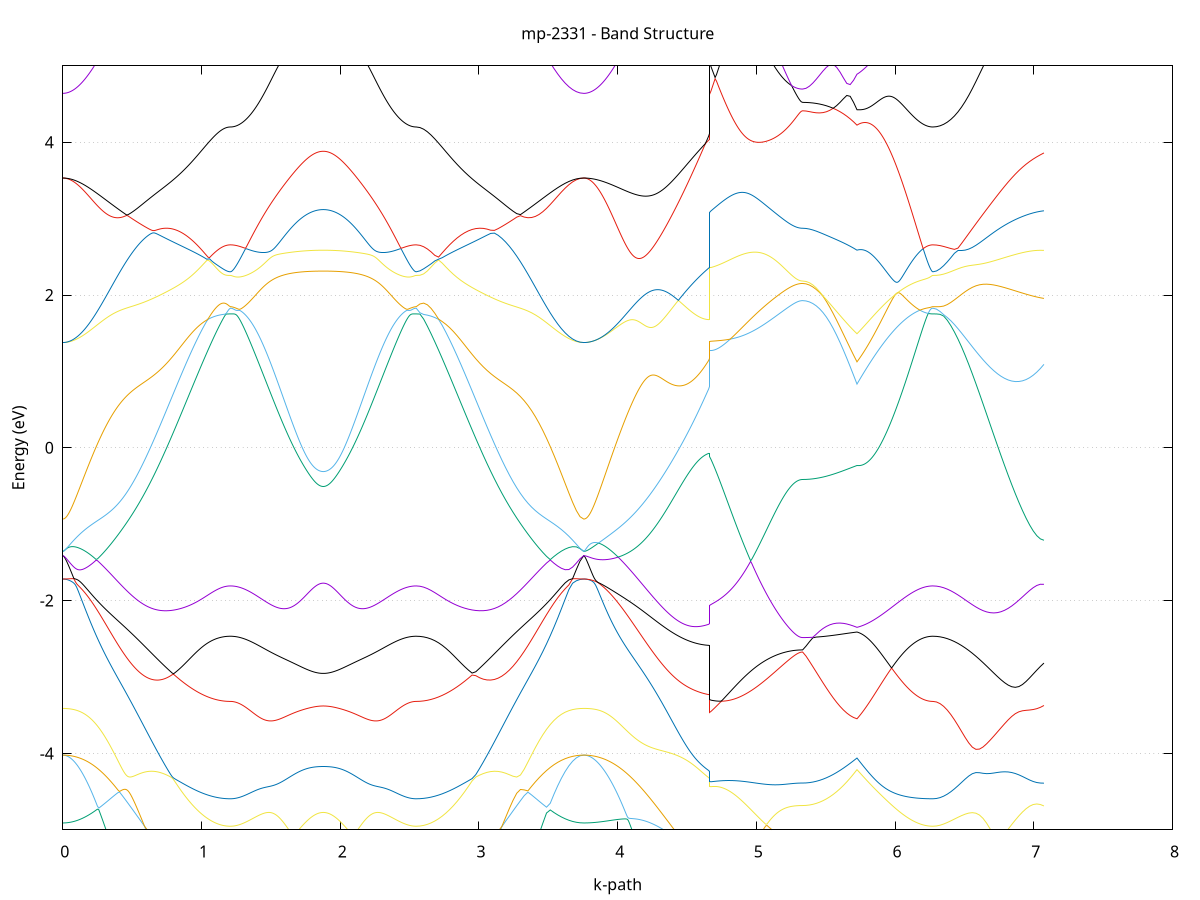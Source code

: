 set title 'mp-2331 - Band Structure'
set xlabel 'k-path'
set ylabel 'Energy (eV)'
set grid y
set yrange [-5:5]
set terminal png size 800,600
set output 'mp-2331_bands_gnuplot.png'
plot '-' using 1:2 with lines notitle, '-' using 1:2 with lines notitle, '-' using 1:2 with lines notitle, '-' using 1:2 with lines notitle, '-' using 1:2 with lines notitle, '-' using 1:2 with lines notitle, '-' using 1:2 with lines notitle, '-' using 1:2 with lines notitle, '-' using 1:2 with lines notitle, '-' using 1:2 with lines notitle, '-' using 1:2 with lines notitle, '-' using 1:2 with lines notitle, '-' using 1:2 with lines notitle, '-' using 1:2 with lines notitle, '-' using 1:2 with lines notitle, '-' using 1:2 with lines notitle, '-' using 1:2 with lines notitle, '-' using 1:2 with lines notitle, '-' using 1:2 with lines notitle, '-' using 1:2 with lines notitle, '-' using 1:2 with lines notitle, '-' using 1:2 with lines notitle, '-' using 1:2 with lines notitle, '-' using 1:2 with lines notitle, '-' using 1:2 with lines notitle, '-' using 1:2 with lines notitle, '-' using 1:2 with lines notitle, '-' using 1:2 with lines notitle, '-' using 1:2 with lines notitle, '-' using 1:2 with lines notitle, '-' using 1:2 with lines notitle, '-' using 1:2 with lines notitle
0.000000 -35.844371
0.009982 -35.844271
0.019964 -35.844271
0.029947 -35.844171
0.039929 -35.843971
0.049911 -35.843771
0.059893 -35.843571
0.069876 -35.843371
0.079858 -35.843071
0.089840 -35.842671
0.099822 -35.842271
0.109805 -35.841871
0.119787 -35.841471
0.129769 -35.840971
0.139751 -35.840371
0.149734 -35.839771
0.159716 -35.839171
0.169698 -35.838571
0.179680 -35.837871
0.189663 -35.837171
0.199645 -35.836371
0.209627 -35.835571
0.219609 -35.834771
0.229591 -35.833871
0.239574 -35.832971
0.249556 -35.832071
0.259538 -35.831071
0.269520 -35.830071
0.279503 -35.829071
0.289485 -35.828071
0.299467 -35.826971
0.309449 -35.825871
0.319432 -35.824671
0.329414 -35.823471
0.339396 -35.822271
0.349378 -35.821071
0.359361 -35.819871
0.369343 -35.818571
0.379325 -35.817271
0.389307 -35.815971
0.399290 -35.814571
0.409272 -35.813271
0.419254 -35.811871
0.429236 -35.810471
0.439218 -35.809071
0.449201 -35.807571
0.459183 -35.806171
0.469165 -35.804671
0.479147 -35.803271
0.489130 -35.801771
0.499112 -35.800271
0.509094 -35.798671
0.519076 -35.797171
0.529059 -35.795671
0.539041 -35.794071
0.549023 -35.792571
0.559005 -35.791071
0.568988 -35.789471
0.578970 -35.787871
0.588952 -35.786371
0.598934 -35.784771
0.608917 -35.783271
0.618899 -35.781671
0.628881 -35.780171
0.638863 -35.778571
0.648845 -35.777071
0.658828 -35.775571
0.668810 -35.774071
0.678792 -35.772571
0.688774 -35.771071
0.698757 -35.769571
0.708739 -35.768171
0.718721 -35.766771
0.728703 -35.765371
0.738686 -35.764071
0.748668 -35.762771
0.758650 -35.761471
0.768632 -35.760371
0.778615 -35.759271
0.788597 -35.758371
0.798579 -35.757671
0.808561 -35.757271
0.818544 -35.757271
0.828526 -35.758071
0.838508 -35.759671
0.848490 -35.762371
0.858472 -35.765971
0.868455 -35.770171
0.878437 -35.774771
0.888419 -35.779471
0.898401 -35.784271
0.908384 -35.789171
0.918366 -35.793871
0.928348 -35.798571
0.938330 -35.803171
0.948313 -35.807671
0.958295 -35.811971
0.968277 -35.816171
0.978259 -35.820271
0.988242 -35.824171
0.998224 -35.827971
1.008206 -35.831671
1.018188 -35.835071
1.028170 -35.838371
1.038153 -35.841571
1.048135 -35.844571
1.058117 -35.847371
1.068099 -35.849971
1.078082 -35.852471
1.088064 -35.854771
1.098046 -35.856871
1.108028 -35.858771
1.118011 -35.860571
1.127993 -35.862071
1.137975 -35.863471
1.147957 -35.864671
1.157940 -35.865671
1.167922 -35.866571
1.177904 -35.867171
1.187886 -35.867671
1.197869 -35.867971
1.207851 -35.868071
1.207851 -35.868071
1.214264 -35.867971
1.220678 -35.867971
1.227092 -35.867871
1.233505 -35.867771
1.239919 -35.867571
1.246333 -35.867371
1.252746 -35.867171
1.259160 -35.866871
1.265574 -35.866571
1.271987 -35.866271
1.278401 -35.865871
1.284814 -35.865471
1.291228 -35.864971
1.297642 -35.864471
1.304055 -35.863971
1.310469 -35.863471
1.316883 -35.862871
1.323296 -35.862171
1.329710 -35.861571
1.336124 -35.860871
1.342537 -35.860171
1.348951 -35.859371
1.355364 -35.858571
1.361778 -35.857771
1.368192 -35.856871
1.374605 -35.856071
1.381019 -35.855071
1.387433 -35.854171
1.393846 -35.853171
1.400260 -35.852171
1.406674 -35.851171
1.413087 -35.850071
1.419501 -35.848971
1.425914 -35.847871
1.432328 -35.846671
1.438742 -35.845471
1.445155 -35.844271
1.451569 -35.843071
1.457983 -35.841771
1.464396 -35.840571
1.470810 -35.839171
1.477224 -35.837871
1.483637 -35.836571
1.490051 -35.835171
1.496464 -35.833771
1.502878 -35.832371
1.509292 -35.830871
1.515705 -35.829471
1.522119 -35.827971
1.528533 -35.826471
1.534946 -35.824971
1.541360 -35.823471
1.547774 -35.821971
1.554187 -35.820371
1.560601 -35.818771
1.567014 -35.817271
1.573428 -35.815671
1.579842 -35.814071
1.586255 -35.812471
1.592669 -35.810871
1.599083 -35.809271
1.605496 -35.807671
1.611910 -35.806071
1.618324 -35.804471
1.624737 -35.802871
1.631151 -35.801271
1.637564 -35.799671
1.643978 -35.798071
1.650392 -35.796471
1.656805 -35.794871
1.663219 -35.793271
1.669633 -35.791771
1.676046 -35.790171
1.682460 -35.788671
1.682460 -35.788671
1.688871 -35.787171
1.695281 -35.785671
1.701692 -35.784271
1.708102 -35.782771
1.714513 -35.781371
1.720924 -35.780071
1.727334 -35.778671
1.733745 -35.777371
1.740155 -35.776071
1.746566 -35.774871
1.752977 -35.773671
1.759387 -35.772571
1.765798 -35.771471
1.772208 -35.770371
1.778619 -35.769371
1.785030 -35.768471
1.791440 -35.767571
1.797851 -35.766671
1.804261 -35.765871
1.810672 -35.765171
1.817083 -35.764471
1.823493 -35.763871
1.829904 -35.763371
1.836314 -35.762871
1.842725 -35.762471
1.849136 -35.762171
1.855546 -35.761871
1.861957 -35.761671
1.868367 -35.761571
1.874778 -35.761471
1.881189 -35.761471
1.887599 -35.761571
1.894010 -35.761671
1.900420 -35.761871
1.906831 -35.762171
1.913242 -35.762471
1.919652 -35.762871
1.926063 -35.763371
1.932474 -35.763971
1.938884 -35.764571
1.945295 -35.765171
1.951705 -35.765971
1.958116 -35.766671
1.964527 -35.767571
1.970937 -35.768471
1.977348 -35.769371
1.983758 -35.770471
1.990169 -35.771471
1.996580 -35.772571
2.002990 -35.773771
2.009401 -35.774971
2.015811 -35.776171
2.022222 -35.777471
2.028633 -35.778771
2.035043 -35.780071
2.041454 -35.781471
2.047864 -35.782871
2.054275 -35.784271
2.060686 -35.785771
2.067096 -35.787271
2.073507 -35.788771
2.079917 -35.790271
2.086328 -35.791771
2.092739 -35.793371
2.099149 -35.794871
2.105560 -35.796471
2.111970 -35.798071
2.118381 -35.799671
2.124792 -35.801271
2.131202 -35.802871
2.137613 -35.804471
2.144023 -35.806071
2.150434 -35.807671
2.156845 -35.809271
2.163255 -35.810971
2.169666 -35.812571
2.176076 -35.814071
2.182487 -35.815671
2.188898 -35.817271
2.195308 -35.818871
2.201719 -35.820371
2.208129 -35.821971
2.214540 -35.823471
2.220951 -35.824971
2.227361 -35.826471
2.233772 -35.827971
2.240183 -35.829471
2.246593 -35.830971
2.253004 -35.832371
2.259414 -35.833771
2.265825 -35.835171
2.272236 -35.836571
2.278646 -35.837871
2.285057 -35.839271
2.291467 -35.840571
2.297878 -35.841871
2.304289 -35.843071
2.310699 -35.844271
2.317110 -35.845571
2.323520 -35.846671
2.329931 -35.847871
2.336342 -35.848971
2.342752 -35.850071
2.349163 -35.851171
2.355573 -35.852171
2.361984 -35.853171
2.368395 -35.854171
2.374805 -35.855071
2.381216 -35.856071
2.387626 -35.856971
2.394037 -35.857771
2.400448 -35.858571
2.406858 -35.859371
2.413269 -35.860171
2.419679 -35.860871
2.426090 -35.861571
2.432501 -35.862171
2.438911 -35.862871
2.445322 -35.863471
2.451732 -35.863971
2.458143 -35.864471
2.464554 -35.864971
2.470964 -35.865471
2.477375 -35.865871
2.483785 -35.866271
2.490196 -35.866571
2.496607 -35.866871
2.503017 -35.867171
2.509428 -35.867371
2.515838 -35.867571
2.522249 -35.867771
2.528660 -35.867871
2.535070 -35.867971
2.541481 -35.867971
2.547892 -35.868071
2.547892 -35.868071
2.574733 -35.867371
2.601574 -35.865371
2.628415 -35.861971
2.655256 -35.857371
2.682097 -35.851371
2.708938 -35.844171
2.735779 -35.835671
2.762620 -35.826071
2.789462 -35.815371
2.816303 -35.803671
2.843144 -35.791171
2.869985 -35.778171
2.896826 -35.766171
2.923667 -35.758471
2.950508 -35.757371
2.977349 -35.759371
3.004191 -35.762371
3.031032 -35.765971
3.057873 -35.769771
3.084714 -35.773671
3.111555 -35.777771
3.138396 -35.781971
3.165237 -35.786071
3.192078 -35.790271
3.218919 -35.794471
3.245761 -35.798571
3.272602 -35.802671
3.299443 -35.806571
3.326284 -35.810471
3.353125 -35.814171
3.379966 -35.817771
3.406807 -35.821171
3.433648 -35.824371
3.460490 -35.827371
3.487331 -35.830271
3.514172 -35.832771
3.541013 -35.835171
3.567854 -35.837271
3.594695 -35.839071
3.621536 -35.840671
3.648377 -35.841971
3.675219 -35.842971
3.702060 -35.843771
3.728901 -35.844171
3.755742 -35.844371
3.755742 -35.844371
3.762177 -35.844271
3.768612 -35.844271
3.775047 -35.844271
3.781482 -35.844171
3.787917 -35.844071
3.794351 -35.843971
3.800786 -35.843871
3.807221 -35.843771
3.813656 -35.843671
3.820091 -35.843471
3.826526 -35.843271
3.832961 -35.843071
3.839396 -35.842871
3.845831 -35.842671
3.852266 -35.842471
3.858701 -35.842171
3.865136 -35.841871
3.871571 -35.841571
3.878006 -35.841271
3.884440 -35.840971
3.890875 -35.840671
3.897310 -35.840271
3.903745 -35.839871
3.910180 -35.839571
3.916615 -35.839071
3.923050 -35.838671
3.929485 -35.838271
3.935920 -35.837871
3.942355 -35.837371
3.948790 -35.836871
3.955225 -35.836371
3.961660 -35.835871
3.968095 -35.835371
3.974529 -35.834871
3.980964 -35.834271
3.987399 -35.833671
3.993834 -35.833171
4.000269 -35.832571
4.006704 -35.831971
4.013139 -35.831371
4.019574 -35.830671
4.026009 -35.830071
4.032444 -35.829371
4.038879 -35.828771
4.045314 -35.828071
4.051749 -35.827371
4.058184 -35.826671
4.064618 -35.825971
4.071053 -35.825271
4.077488 -35.824471
4.083923 -35.823771
4.090358 -35.822971
4.096793 -35.822271
4.103228 -35.821471
4.109663 -35.820671
4.116098 -35.819871
4.122533 -35.819071
4.128968 -35.818271
4.135403 -35.817371
4.141838 -35.816571
4.148273 -35.815771
4.154707 -35.814871
4.161142 -35.814071
4.167577 -35.813171
4.174012 -35.812271
4.180447 -35.811371
4.186882 -35.810571
4.193317 -35.809671
4.199752 -35.808771
4.206187 -35.807871
4.212622 -35.806871
4.219057 -35.805971
4.225492 -35.805071
4.231927 -35.804171
4.238362 -35.803171
4.244796 -35.802271
4.251231 -35.801371
4.257666 -35.800371
4.264101 -35.799471
4.270536 -35.798471
4.276971 -35.797571
4.283406 -35.796571
4.289841 -35.795671
4.296276 -35.794671
4.302711 -35.793671
4.309146 -35.792771
4.315581 -35.791771
4.322016 -35.790871
4.328451 -35.789871
4.334885 -35.788871
4.341320 -35.787971
4.347755 -35.786971
4.354190 -35.785971
4.360625 -35.785071
4.367060 -35.784071
4.373495 -35.783171
4.379930 -35.782171
4.386365 -35.781171
4.392800 -35.780271
4.399235 -35.779271
4.405670 -35.778371
4.412105 -35.777471
4.418540 -35.776471
4.424974 -35.775571
4.431409 -35.774671
4.437844 -35.773671
4.444279 -35.772771
4.450714 -35.771871
4.457149 -35.770971
4.463584 -35.770071
4.470019 -35.769171
4.476454 -35.768271
4.482889 -35.767471
4.489324 -35.766571
4.495759 -35.765771
4.502194 -35.764871
4.508629 -35.764071
4.515063 -35.763271
4.521498 -35.762371
4.527933 -35.761571
4.534368 -35.760871
4.540803 -35.760071
4.547238 -35.759371
4.553673 -35.758571
4.560108 -35.757871
4.566543 -35.757171
4.572978 -35.756571
4.579413 -35.755971
4.585848 -35.755371
4.592283 -35.754771
4.598718 -35.754271
4.605152 -35.753771
4.611587 -35.753371
4.618022 -35.753071
4.624457 -35.752871
4.630892 -35.752671
4.637327 -35.752671
4.643762 -35.752871
4.650197 -35.753171
4.656632 -35.753671
4.663067 -35.754371
4.663067 -35.703671
4.672925 -35.706771
4.682783 -35.710771
4.692640 -35.714871
4.702498 -35.718871
4.712356 -35.722871
4.722214 -35.726871
4.732072 -35.730771
4.741930 -35.734671
4.751787 -35.738571
4.761645 -35.742471
4.771503 -35.746271
4.781361 -35.750071
4.791219 -35.753871
4.801077 -35.757571
4.810934 -35.761171
4.820792 -35.764771
4.830650 -35.768371
4.840508 -35.771871
4.850366 -35.775371
4.860224 -35.778771
4.870081 -35.782171
4.879939 -35.785471
4.889797 -35.788771
4.899655 -35.791971
4.909513 -35.795171
4.919371 -35.798271
4.929228 -35.801271
4.939086 -35.804271
4.948944 -35.807171
4.958802 -35.810071
4.968660 -35.812871
4.978518 -35.815571
4.988375 -35.818271
4.998233 -35.820871
5.008091 -35.823471
5.017949 -35.825971
5.027807 -35.828371
5.037665 -35.830671
5.047523 -35.832971
5.057380 -35.835171
5.067238 -35.837271
5.077096 -35.839371
5.086954 -35.841371
5.096812 -35.843271
5.106670 -35.845171
5.116527 -35.846871
5.126385 -35.848571
5.136243 -35.850271
5.146101 -35.851771
5.155959 -35.853271
5.165817 -35.854671
5.175674 -35.855971
5.185532 -35.857171
5.195390 -35.858371
5.205248 -35.859471
5.215106 -35.860471
5.224964 -35.861371
5.234821 -35.862171
5.244679 -35.862971
5.254537 -35.863671
5.264395 -35.864271
5.274253 -35.864771
5.284111 -35.865271
5.293969 -35.865571
5.303826 -35.865871
5.313684 -35.866071
5.323542 -35.866171
5.333400 -35.866271
5.333400 -35.866271
5.357901 -35.865671
5.382403 -35.864071
5.406904 -35.861371
5.431405 -35.857471
5.455907 -35.852671
5.480408 -35.846671
5.504909 -35.839771
5.529411 -35.831871
5.553912 -35.823071
5.578413 -35.813271
5.602915 -35.802771
5.627416 -35.791671
5.651917 -35.780171
5.676419 -35.768771
5.700920 -35.759071
5.725421 -35.753171
5.725421 -35.753171
5.730100 -35.753771
5.734778 -35.754371
5.739457 -35.755071
5.744135 -35.755971
5.748814 -35.756871
5.753492 -35.757871
5.758171 -35.758971
5.762849 -35.760171
5.767528 -35.761371
5.772206 -35.762771
5.776884 -35.764071
5.781563 -35.765571
5.786241 -35.766971
5.790920 -35.768471
5.795598 -35.769971
5.800277 -35.771571
5.804955 -35.773071
5.809634 -35.774671
5.814312 -35.776271
5.818991 -35.777871
5.823669 -35.779471
5.828348 -35.781071
5.833026 -35.782671
5.837705 -35.784271
5.842383 -35.785871
5.847061 -35.787471
5.851740 -35.789071
5.856418 -35.790671
5.861097 -35.792271
5.865775 -35.793771
5.870454 -35.795371
5.875132 -35.796971
5.879811 -35.798471
5.884489 -35.799971
5.889168 -35.801571
5.893846 -35.803071
5.898525 -35.804571
5.903203 -35.805971
5.907882 -35.807471
5.912560 -35.808971
5.917238 -35.810371
5.921917 -35.811871
5.926595 -35.813271
5.931274 -35.814671
5.935952 -35.816071
5.940631 -35.817371
5.945309 -35.818771
5.949988 -35.820071
5.954666 -35.821471
5.959345 -35.822771
5.964023 -35.824071
5.968702 -35.825371
5.973380 -35.826571
5.978058 -35.827871
5.982737 -35.829071
5.987415 -35.830271
5.992094 -35.831471
5.996772 -35.832671
6.001451 -35.833771
6.006129 -35.834971
6.010808 -35.836071
6.015486 -35.837171
6.020165 -35.838271
6.024843 -35.839371
6.029522 -35.840371
6.034200 -35.841371
6.038879 -35.842471
6.043557 -35.843371
6.048235 -35.844371
6.052914 -35.845371
6.057592 -35.846271
6.062271 -35.847171
6.066949 -35.848071
6.071628 -35.848971
6.076306 -35.849871
6.080985 -35.850671
6.085663 -35.851571
6.090342 -35.852371
6.095020 -35.853171
6.099699 -35.853871
6.104377 -35.854671
6.109056 -35.855371
6.113734 -35.856071
6.118412 -35.856771
6.123091 -35.857471
6.127769 -35.858071
6.132448 -35.858671
6.137126 -35.859271
6.141805 -35.859871
6.146483 -35.860471
6.151162 -35.860971
6.155840 -35.861571
6.160519 -35.862071
6.165197 -35.862571
6.169876 -35.862971
6.174554 -35.863471
6.179233 -35.863871
6.183911 -35.864271
6.188589 -35.864671
6.193268 -35.865071
6.197946 -35.865371
6.202625 -35.865671
6.207303 -35.865971
6.211982 -35.866271
6.216660 -35.866571
6.221339 -35.866771
6.226017 -35.866971
6.230696 -35.867171
6.235374 -35.867371
6.240053 -35.867571
6.244731 -35.867671
6.249409 -35.867771
6.254088 -35.867871
6.258766 -35.867971
6.263445 -35.867971
6.268123 -35.868071
6.272802 -35.868071
6.272802 -35.868071
6.298624 -35.867671
6.324447 -35.866671
6.350270 -35.864871
6.376092 -35.862471
6.401915 -35.859471
6.427737 -35.855771
6.453560 -35.851471
6.479383 -35.846671
6.505205 -35.841271
6.531028 -35.835371
6.556850 -35.829171
6.582673 -35.822571
6.608495 -35.815671
6.634318 -35.808671
6.660141 -35.801571
6.685963 -35.794571
6.711786 -35.787871
6.737608 -35.781471
6.763431 -35.775771
6.789254 -35.770771
6.815076 -35.766871
6.840899 -35.764071
6.866721 -35.762671
6.892544 -35.762671
6.918367 -35.764071
6.944189 -35.766871
6.970012 -35.770871
6.995834 -35.775871
7.021657 -35.781771
7.047479 -35.788271
7.073302 -35.795171
e
0.000000 -35.649871
0.009982 -35.649771
0.019964 -35.649771
0.029947 -35.649671
0.039929 -35.649571
0.049911 -35.649471
0.059893 -35.649271
0.069876 -35.649071
0.079858 -35.648871
0.089840 -35.648571
0.099822 -35.648271
0.109805 -35.647971
0.119787 -35.647671
0.129769 -35.647271
0.139751 -35.646871
0.149734 -35.646471
0.159716 -35.645971
0.169698 -35.645471
0.179680 -35.644971
0.189663 -35.644471
0.199645 -35.643871
0.209627 -35.643271
0.219609 -35.642671
0.229591 -35.641971
0.239574 -35.641371
0.249556 -35.640671
0.259538 -35.639871
0.269520 -35.639171
0.279503 -35.638371
0.289485 -35.637571
0.299467 -35.636771
0.309449 -35.635971
0.319432 -35.635071
0.329414 -35.634271
0.339396 -35.633371
0.349378 -35.632471
0.359361 -35.631471
0.369343 -35.630571
0.379325 -35.629571
0.389307 -35.628571
0.399290 -35.627571
0.409272 -35.626571
0.419254 -35.625571
0.429236 -35.624471
0.439218 -35.623471
0.449201 -35.622371
0.459183 -35.621271
0.469165 -35.620271
0.479147 -35.619171
0.489130 -35.618071
0.499112 -35.616971
0.509094 -35.615871
0.519076 -35.614771
0.529059 -35.613571
0.539041 -35.612471
0.549023 -35.611371
0.559005 -35.610271
0.568988 -35.609271
0.578970 -35.608171
0.588952 -35.607171
0.598934 -35.606171
0.608917 -35.605271
0.618899 -35.604571
0.628881 -35.604171
0.638863 -35.608071
0.648845 -35.615371
0.658828 -35.622771
0.668810 -35.630071
0.678792 -35.637371
0.688774 -35.644671
0.698757 -35.651771
0.708739 -35.658971
0.718721 -35.665971
0.728703 -35.672971
0.738686 -35.679771
0.748668 -35.686571
0.758650 -35.693171
0.768632 -35.699671
0.778615 -35.705971
0.788597 -35.712071
0.798579 -35.717971
0.808561 -35.723471
0.818544 -35.728371
0.828526 -35.732671
0.838508 -35.735871
0.848490 -35.738171
0.858472 -35.739771
0.868455 -35.741871
0.878437 -35.745771
0.888419 -35.750571
0.898401 -35.755571
0.908384 -35.760571
0.918366 -35.765371
0.928348 -35.770171
0.938330 -35.774771
0.948313 -35.779271
0.958295 -35.783671
0.968277 -35.787871
0.978259 -35.791871
0.988242 -35.795771
0.998224 -35.799571
1.008206 -35.803171
1.018188 -35.806571
1.028170 -35.809871
1.038153 -35.812971
1.048135 -35.815871
1.058117 -35.818671
1.068099 -35.821271
1.078082 -35.823671
1.088064 -35.825971
1.098046 -35.828071
1.108028 -35.829971
1.118011 -35.831671
1.127993 -35.833271
1.137975 -35.834571
1.147957 -35.835771
1.157940 -35.836771
1.167922 -35.837571
1.177904 -35.838271
1.187886 -35.838671
1.197869 -35.838971
1.207851 -35.839071
1.207851 -35.839071
1.214264 -35.839071
1.220678 -35.838971
1.227092 -35.838871
1.233505 -35.838771
1.239919 -35.838671
1.246333 -35.838471
1.252746 -35.838171
1.259160 -35.837971
1.265574 -35.837671
1.271987 -35.837271
1.278401 -35.836971
1.284814 -35.836571
1.291228 -35.836071
1.297642 -35.835571
1.304055 -35.835071
1.310469 -35.834571
1.316883 -35.833971
1.323296 -35.833371
1.329710 -35.832771
1.336124 -35.832071
1.342537 -35.831371
1.348951 -35.830571
1.355364 -35.829871
1.361778 -35.829071
1.368192 -35.828171
1.374605 -35.827371
1.381019 -35.826471
1.387433 -35.825471
1.393846 -35.824571
1.400260 -35.823571
1.406674 -35.822571
1.413087 -35.821471
1.419501 -35.820471
1.425914 -35.819371
1.432328 -35.818171
1.438742 -35.817071
1.445155 -35.815871
1.451569 -35.814671
1.457983 -35.813471
1.464396 -35.812171
1.470810 -35.810871
1.477224 -35.809571
1.483637 -35.808271
1.490051 -35.806871
1.496464 -35.805571
1.502878 -35.804171
1.509292 -35.802771
1.515705 -35.801371
1.522119 -35.799871
1.528533 -35.798471
1.534946 -35.796971
1.541360 -35.795471
1.547774 -35.793971
1.554187 -35.792471
1.560601 -35.790871
1.567014 -35.789371
1.573428 -35.787871
1.579842 -35.786271
1.586255 -35.784671
1.592669 -35.783171
1.599083 -35.781571
1.605496 -35.779971
1.611910 -35.778371
1.618324 -35.776771
1.624737 -35.775271
1.631151 -35.773671
1.637564 -35.772071
1.643978 -35.770471
1.650392 -35.768971
1.656805 -35.767371
1.663219 -35.765771
1.669633 -35.764271
1.676046 -35.762771
1.682460 -35.761271
1.682460 -35.761271
1.688871 -35.759771
1.695281 -35.758271
1.701692 -35.756871
1.708102 -35.755471
1.714513 -35.754071
1.720924 -35.752671
1.727334 -35.751371
1.733745 -35.749971
1.740155 -35.748771
1.746566 -35.747471
1.752977 -35.746271
1.759387 -35.745171
1.765798 -35.744071
1.772208 -35.742971
1.778619 -35.741971
1.785030 -35.740971
1.791440 -35.740071
1.797851 -35.739271
1.804261 -35.738471
1.810672 -35.737671
1.817083 -35.736971
1.823493 -35.736371
1.829904 -35.735871
1.836314 -35.735371
1.842725 -35.734971
1.849136 -35.734571
1.855546 -35.734271
1.861957 -35.734071
1.868367 -35.733971
1.874778 -35.733871
1.881189 -35.733871
1.887599 -35.733971
1.894010 -35.734071
1.900420 -35.734271
1.906831 -35.734571
1.913242 -35.734971
1.919652 -35.735371
1.926063 -35.735871
1.932474 -35.736371
1.938884 -35.737071
1.945295 -35.737671
1.951705 -35.738471
1.958116 -35.739271
1.964527 -35.740071
1.970937 -35.741071
1.977348 -35.741971
1.983758 -35.742971
1.990169 -35.744071
1.996580 -35.745171
2.002990 -35.746371
2.009401 -35.747571
2.015811 -35.748771
2.022222 -35.750071
2.028633 -35.751371
2.035043 -35.752671
2.041454 -35.754071
2.047864 -35.755471
2.054275 -35.756871
2.060686 -35.758371
2.067096 -35.759771
2.073507 -35.761271
2.079917 -35.762771
2.086328 -35.764371
2.092739 -35.765871
2.099149 -35.767371
2.105560 -35.768971
2.111970 -35.770571
2.118381 -35.772071
2.124792 -35.773671
2.131202 -35.775271
2.137613 -35.776871
2.144023 -35.778471
2.150434 -35.779971
2.156845 -35.781571
2.163255 -35.783171
2.169666 -35.784771
2.176076 -35.786271
2.182487 -35.787871
2.188898 -35.789371
2.195308 -35.790971
2.201719 -35.792471
2.208129 -35.793971
2.214540 -35.795471
2.220951 -35.796971
2.227361 -35.798471
2.233772 -35.799871
2.240183 -35.801371
2.246593 -35.802771
2.253004 -35.804171
2.259414 -35.805571
2.265825 -35.806971
2.272236 -35.808271
2.278646 -35.809571
2.285057 -35.810871
2.291467 -35.812171
2.297878 -35.813471
2.304289 -35.814671
2.310699 -35.815871
2.317110 -35.817071
2.323520 -35.818171
2.329931 -35.819371
2.336342 -35.820471
2.342752 -35.821471
2.349163 -35.822571
2.355573 -35.823571
2.361984 -35.824571
2.368395 -35.825471
2.374805 -35.826471
2.381216 -35.827371
2.387626 -35.828171
2.394037 -35.829071
2.400448 -35.829871
2.406858 -35.830671
2.413269 -35.831371
2.419679 -35.832071
2.426090 -35.832771
2.432501 -35.833371
2.438911 -35.833971
2.445322 -35.834571
2.451732 -35.835071
2.458143 -35.835571
2.464554 -35.836071
2.470964 -35.836571
2.477375 -35.836971
2.483785 -35.837271
2.490196 -35.837671
2.496607 -35.837971
2.503017 -35.838171
2.509428 -35.838471
2.515838 -35.838671
2.522249 -35.838771
2.528660 -35.838871
2.535070 -35.838971
2.541481 -35.839071
2.547892 -35.839071
2.547892 -35.839071
2.574733 -35.838371
2.601574 -35.836471
2.628415 -35.833171
2.655256 -35.828571
2.682097 -35.822671
2.708938 -35.815571
2.735779 -35.807171
2.762620 -35.797671
2.789462 -35.786971
2.816303 -35.775271
2.843144 -35.762571
2.869985 -35.749271
2.896826 -35.739871
2.923667 -35.733871
2.950508 -35.721671
2.977349 -35.705871
3.004191 -35.688471
3.031032 -35.670171
3.057873 -35.651171
3.084714 -35.631771
3.111555 -35.611971
3.138396 -35.604671
3.165237 -35.606971
3.192078 -35.609771
3.218919 -35.612771
3.245761 -35.615771
3.272602 -35.618671
3.299443 -35.621671
3.326284 -35.624471
3.353125 -35.627271
3.379966 -35.629971
3.406807 -35.632471
3.433648 -35.634871
3.460490 -35.637171
3.487331 -35.639271
3.514172 -35.641171
3.541013 -35.642971
3.567854 -35.644571
3.594695 -35.645971
3.621536 -35.647071
3.648377 -35.648071
3.675219 -35.648871
3.702060 -35.649371
3.728901 -35.649671
3.755742 -35.649871
3.755742 -35.649871
3.762177 -35.649871
3.768612 -35.649771
3.775047 -35.649771
3.781482 -35.649771
3.787917 -35.649771
3.794351 -35.649671
3.800786 -35.649671
3.807221 -35.649571
3.813656 -35.649571
3.820091 -35.649471
3.826526 -35.649371
3.832961 -35.649371
3.839396 -35.649271
3.845831 -35.649171
3.852266 -35.649071
3.858701 -35.648971
3.865136 -35.648871
3.871571 -35.648671
3.878006 -35.648571
3.884440 -35.648471
3.890875 -35.648271
3.897310 -35.648171
3.903745 -35.647971
3.910180 -35.647871
3.916615 -35.647671
3.923050 -35.647471
3.929485 -35.647271
3.935920 -35.647071
3.942355 -35.646971
3.948790 -35.646671
3.955225 -35.646471
3.961660 -35.646271
3.968095 -35.646071
3.974529 -35.645871
3.980964 -35.645571
3.987399 -35.645371
3.993834 -35.645071
4.000269 -35.644871
4.006704 -35.644571
4.013139 -35.644271
4.019574 -35.644071
4.026009 -35.643771
4.032444 -35.643471
4.038879 -35.643171
4.045314 -35.642871
4.051749 -35.642571
4.058184 -35.642171
4.064618 -35.641871
4.071053 -35.641571
4.077488 -35.641171
4.083923 -35.640871
4.090358 -35.640471
4.096793 -35.640171
4.103228 -35.639771
4.109663 -35.639471
4.116098 -35.639071
4.122533 -35.638671
4.128968 -35.638271
4.135403 -35.637871
4.141838 -35.637471
4.148273 -35.637071
4.154707 -35.636671
4.161142 -35.636171
4.167577 -35.635771
4.174012 -35.635371
4.180447 -35.634871
4.186882 -35.634471
4.193317 -35.633971
4.199752 -35.633571
4.206187 -35.633071
4.212622 -35.632571
4.219057 -35.632171
4.225492 -35.631671
4.231927 -35.631171
4.238362 -35.630671
4.244796 -35.630171
4.251231 -35.629671
4.257666 -35.629171
4.264101 -35.628571
4.270536 -35.628071
4.276971 -35.627571
4.283406 -35.627071
4.289841 -35.626471
4.296276 -35.625971
4.302711 -35.625371
4.309146 -35.624871
4.315581 -35.624271
4.322016 -35.623771
4.328451 -35.623171
4.334885 -35.622571
4.341320 -35.621971
4.347755 -35.621471
4.354190 -35.620871
4.360625 -35.620271
4.367060 -35.619671
4.373495 -35.619071
4.379930 -35.618471
4.386365 -35.617871
4.392800 -35.617271
4.399235 -35.616671
4.405670 -35.616071
4.412105 -35.615471
4.418540 -35.614871
4.424974 -35.614271
4.431409 -35.613671
4.437844 -35.613071
4.444279 -35.612471
4.450714 -35.611971
4.457149 -35.611471
4.463584 -35.611071
4.470019 -35.611771
4.476454 -35.615471
4.482889 -35.619671
4.489324 -35.623871
4.495759 -35.628071
4.502194 -35.632271
4.508629 -35.636371
4.515063 -35.640571
4.521498 -35.644671
4.527933 -35.648771
4.534368 -35.652871
4.540803 -35.656871
4.547238 -35.660871
4.553673 -35.664871
4.560108 -35.668771
4.566543 -35.672671
4.572978 -35.676571
4.579413 -35.680371
4.585848 -35.684071
4.592283 -35.687771
4.598718 -35.691471
4.605152 -35.694971
4.611587 -35.698471
4.618022 -35.701871
4.624457 -35.705171
4.630892 -35.708271
4.637327 -35.711371
4.643762 -35.714171
4.650197 -35.716771
4.656632 -35.719271
4.663067 -35.721371
4.663067 -35.702771
4.672925 -35.703671
4.682783 -35.703771
4.692640 -35.703771
4.702498 -35.703971
4.712356 -35.704371
4.722214 -35.705571
4.732072 -35.708071
4.741930 -35.711471
4.751787 -35.715171
4.761645 -35.718871
4.771503 -35.722571
4.781361 -35.726271
4.791219 -35.729871
4.801077 -35.733471
4.810934 -35.737071
4.820792 -35.740671
4.830650 -35.744171
4.840508 -35.747671
4.850366 -35.751071
4.860224 -35.754471
4.870081 -35.757771
4.879939 -35.761071
4.889797 -35.764271
4.899655 -35.767471
4.909513 -35.770571
4.919371 -35.773571
4.929228 -35.776571
4.939086 -35.779571
4.948944 -35.782471
4.958802 -35.785271
4.968660 -35.788071
4.978518 -35.790771
4.988375 -35.793371
4.998233 -35.795971
5.008091 -35.798471
5.017949 -35.800871
5.027807 -35.803271
5.037665 -35.805571
5.047523 -35.807871
5.057380 -35.810071
5.067238 -35.812171
5.077096 -35.814171
5.086954 -35.816171
5.096812 -35.818071
5.106670 -35.819871
5.116527 -35.821671
5.126385 -35.823271
5.136243 -35.824871
5.146101 -35.826471
5.155959 -35.827871
5.165817 -35.829271
5.175674 -35.830571
5.185532 -35.831771
5.195390 -35.832971
5.205248 -35.833971
5.215106 -35.834971
5.224964 -35.835971
5.234821 -35.836771
5.244679 -35.837471
5.254537 -35.838171
5.264395 -35.838771
5.274253 -35.839271
5.284111 -35.839771
5.293969 -35.840071
5.303826 -35.840371
5.313684 -35.840571
5.323542 -35.840671
5.333400 -35.840771
5.333400 -35.840771
5.357901 -35.840171
5.382403 -35.838571
5.406904 -35.835771
5.431405 -35.831971
5.455907 -35.827071
5.480408 -35.821171
5.504909 -35.814171
5.529411 -35.806171
5.553912 -35.797171
5.578413 -35.787271
5.602915 -35.776471
5.627416 -35.764771
5.651917 -35.752271
5.676419 -35.738971
5.700920 -35.728071
5.725421 -35.721871
5.725421 -35.721871
5.730100 -35.722971
5.734778 -35.723971
5.739457 -35.724871
5.744135 -35.725571
5.748814 -35.726271
5.753492 -35.726871
5.758171 -35.727371
5.762849 -35.727771
5.767528 -35.728271
5.772206 -35.730071
5.776884 -35.731971
5.781563 -35.733871
5.786241 -35.735771
5.790920 -35.737571
5.795598 -35.739471
5.800277 -35.741271
5.804955 -35.743071
5.809634 -35.744871
5.814312 -35.746671
5.818991 -35.748471
5.823669 -35.750271
5.828348 -35.751971
5.833026 -35.753771
5.837705 -35.755471
5.842383 -35.757171
5.847061 -35.758871
5.851740 -35.760571
5.856418 -35.762171
5.861097 -35.763871
5.865775 -35.765471
5.870454 -35.767071
5.875132 -35.768671
5.879811 -35.770271
5.884489 -35.771871
5.889168 -35.773371
5.893846 -35.774971
5.898525 -35.776471
5.903203 -35.777971
5.907882 -35.779471
5.912560 -35.780971
5.917238 -35.782371
5.921917 -35.783871
5.926595 -35.785271
5.931274 -35.786671
5.935952 -35.788071
5.940631 -35.789471
5.945309 -35.790771
5.949988 -35.792071
5.954666 -35.793471
5.959345 -35.794771
5.964023 -35.795971
5.968702 -35.797271
5.973380 -35.798571
5.978058 -35.799771
5.982737 -35.800971
5.987415 -35.802171
5.992094 -35.803371
5.996772 -35.804471
6.001451 -35.805671
6.006129 -35.806771
6.010808 -35.807871
6.015486 -35.808971
6.020165 -35.810071
6.024843 -35.811071
6.029522 -35.812171
6.034200 -35.813171
6.038879 -35.814171
6.043557 -35.815071
6.048235 -35.816071
6.052914 -35.816971
6.057592 -35.817971
6.062271 -35.818871
6.066949 -35.819671
6.071628 -35.820571
6.076306 -35.821371
6.080985 -35.822271
6.085663 -35.823071
6.090342 -35.823871
6.095020 -35.824571
6.099699 -35.825371
6.104377 -35.826071
6.109056 -35.826771
6.113734 -35.827471
6.118412 -35.828171
6.123091 -35.828771
6.127769 -35.829371
6.132448 -35.830071
6.137126 -35.830571
6.141805 -35.831171
6.146483 -35.831771
6.151162 -35.832271
6.155840 -35.832771
6.160519 -35.833271
6.165197 -35.833771
6.169876 -35.834171
6.174554 -35.834671
6.179233 -35.835071
6.183911 -35.835471
6.188589 -35.835771
6.193268 -35.836171
6.197946 -35.836471
6.202625 -35.836771
6.207303 -35.837071
6.211982 -35.837371
6.216660 -35.837571
6.221339 -35.837871
6.226017 -35.838071
6.230696 -35.838271
6.235374 -35.838471
6.240053 -35.838571
6.244731 -35.838671
6.249409 -35.838871
6.254088 -35.838871
6.258766 -35.838971
6.263445 -35.839071
6.268123 -35.839071
6.272802 -35.839071
6.272802 -35.839071
6.298624 -35.838771
6.324447 -35.837671
6.350270 -35.835971
6.376092 -35.833671
6.401915 -35.830571
6.427737 -35.826971
6.453560 -35.822771
6.479383 -35.817971
6.505205 -35.812671
6.531028 -35.806871
6.556850 -35.800671
6.582673 -35.794171
6.608495 -35.787371
6.634318 -35.780471
6.660141 -35.773471
6.685963 -35.766671
6.711786 -35.759971
6.737608 -35.753771
6.763431 -35.748071
6.789254 -35.743271
6.815076 -35.739471
6.840899 -35.736871
6.866721 -35.735671
6.892544 -35.735971
6.918367 -35.737671
6.944189 -35.740671
6.970012 -35.744971
6.995834 -35.750271
7.021657 -35.756371
7.047479 -35.762971
7.073302 -35.769971
e
0.000000 -35.284871
0.009982 -35.284971
0.019964 -35.285271
0.029947 -35.285871
0.039929 -35.286571
0.049911 -35.287471
0.059893 -35.288571
0.069876 -35.289871
0.079858 -35.291471
0.089840 -35.293171
0.099822 -35.295071
0.109805 -35.297171
0.119787 -35.299571
0.129769 -35.302071
0.139751 -35.304771
0.149734 -35.307671
0.159716 -35.310671
0.169698 -35.313971
0.179680 -35.317371
0.189663 -35.321071
0.199645 -35.324871
0.209627 -35.328871
0.219609 -35.332971
0.229591 -35.337271
0.239574 -35.341771
0.249556 -35.346371
0.259538 -35.351271
0.269520 -35.356171
0.279503 -35.361271
0.289485 -35.366571
0.299467 -35.371971
0.309449 -35.377471
0.319432 -35.383171
0.329414 -35.388971
0.339396 -35.394871
0.349378 -35.400971
0.359361 -35.407071
0.369343 -35.413371
0.379325 -35.419771
0.389307 -35.426271
0.399290 -35.432871
0.409272 -35.439571
0.419254 -35.446371
0.429236 -35.453171
0.439218 -35.460171
0.449201 -35.467171
0.459183 -35.474271
0.469165 -35.481371
0.479147 -35.488571
0.489130 -35.495871
0.499112 -35.503171
0.509094 -35.510571
0.519076 -35.517971
0.529059 -35.525371
0.539041 -35.532871
0.549023 -35.540371
0.559005 -35.547871
0.568988 -35.555371
0.578970 -35.562871
0.588952 -35.570371
0.598934 -35.577971
0.608917 -35.585471
0.618899 -35.592871
0.628881 -35.600271
0.638863 -35.603771
0.648845 -35.604871
0.658828 -35.607771
0.668810 -35.612471
0.678792 -35.618371
0.688774 -35.624771
0.698757 -35.631371
0.708739 -35.638071
0.718721 -35.644871
0.728703 -35.651671
0.738686 -35.658371
0.748668 -35.664971
0.758650 -35.671671
0.768632 -35.678171
0.778615 -35.684671
0.788597 -35.691071
0.798579 -35.697271
0.808561 -35.703471
0.818544 -35.709571
0.828526 -35.715571
0.838508 -35.721371
0.848490 -35.726871
0.858472 -35.731971
0.868455 -35.735671
0.878437 -35.737071
0.888419 -35.737171
0.898401 -35.736771
0.908384 -35.736071
0.918366 -35.735371
0.928348 -35.734571
0.938330 -35.733771
0.948313 -35.732971
0.958295 -35.732171
0.968277 -35.731371
0.978259 -35.730471
0.988242 -35.729771
0.998224 -35.728971
1.008206 -35.728171
1.018188 -35.727471
1.028170 -35.726771
1.038153 -35.726171
1.048135 -35.725571
1.058117 -35.724971
1.068099 -35.724371
1.078082 -35.723871
1.088064 -35.723371
1.098046 -35.722971
1.108028 -35.722471
1.118011 -35.722171
1.127993 -35.721771
1.137975 -35.721471
1.147957 -35.721271
1.157940 -35.721071
1.167922 -35.720871
1.177904 -35.720671
1.187886 -35.720571
1.197869 -35.720571
1.207851 -35.720571
1.207851 -35.720571
1.214264 -35.720571
1.220678 -35.720471
1.227092 -35.720471
1.233505 -35.720471
1.239919 -35.720471
1.246333 -35.720471
1.252746 -35.720471
1.259160 -35.720471
1.265574 -35.720371
1.271987 -35.720371
1.278401 -35.720371
1.284814 -35.720371
1.291228 -35.720271
1.297642 -35.720271
1.304055 -35.720171
1.310469 -35.720171
1.316883 -35.720171
1.323296 -35.720071
1.329710 -35.720071
1.336124 -35.719971
1.342537 -35.719971
1.348951 -35.719871
1.355364 -35.719771
1.361778 -35.719771
1.368192 -35.719671
1.374605 -35.719571
1.381019 -35.719571
1.387433 -35.719471
1.393846 -35.719371
1.400260 -35.719371
1.406674 -35.719271
1.413087 -35.719171
1.419501 -35.719071
1.425914 -35.718971
1.432328 -35.718971
1.438742 -35.718871
1.445155 -35.718771
1.451569 -35.718671
1.457983 -35.718571
1.464396 -35.718471
1.470810 -35.718371
1.477224 -35.718271
1.483637 -35.718171
1.490051 -35.718071
1.496464 -35.717971
1.502878 -35.717871
1.509292 -35.717771
1.515705 -35.717671
1.522119 -35.717571
1.528533 -35.717471
1.534946 -35.717371
1.541360 -35.717271
1.547774 -35.717171
1.554187 -35.717071
1.560601 -35.716971
1.567014 -35.716771
1.573428 -35.716671
1.579842 -35.716571
1.586255 -35.716471
1.592669 -35.716371
1.599083 -35.716271
1.605496 -35.716171
1.611910 -35.715971
1.618324 -35.715871
1.624737 -35.715771
1.631151 -35.715671
1.637564 -35.715571
1.643978 -35.715471
1.650392 -35.715271
1.656805 -35.715171
1.663219 -35.715071
1.669633 -35.714971
1.676046 -35.714871
1.682460 -35.714671
1.682460 -35.714671
1.688871 -35.714571
1.695281 -35.714471
1.701692 -35.714371
1.708102 -35.714271
1.714513 -35.714071
1.720924 -35.713971
1.727334 -35.713871
1.733745 -35.713771
1.740155 -35.713671
1.746566 -35.713571
1.752977 -35.713371
1.759387 -35.713271
1.765798 -35.713171
1.772208 -35.713071
1.778619 -35.712971
1.785030 -35.712871
1.791440 -35.712771
1.797851 -35.712671
1.804261 -35.712571
1.810672 -35.712571
1.817083 -35.712471
1.823493 -35.712371
1.829904 -35.712371
1.836314 -35.712271
1.842725 -35.712271
1.849136 -35.712171
1.855546 -35.712171
1.861957 -35.712171
1.868367 -35.712071
1.874778 -35.712071
1.881189 -35.712071
1.887599 -35.712071
1.894010 -35.712171
1.900420 -35.712171
1.906831 -35.712171
1.913242 -35.712271
1.919652 -35.712271
1.926063 -35.712371
1.932474 -35.712371
1.938884 -35.712471
1.945295 -35.712571
1.951705 -35.712671
1.958116 -35.712671
1.964527 -35.712771
1.970937 -35.712871
1.977348 -35.712971
1.983758 -35.713071
1.990169 -35.713171
1.996580 -35.713271
2.002990 -35.713371
2.009401 -35.713571
2.015811 -35.713671
2.022222 -35.713771
2.028633 -35.713871
2.035043 -35.713971
2.041454 -35.714071
2.047864 -35.714271
2.054275 -35.714371
2.060686 -35.714471
2.067096 -35.714571
2.073507 -35.714671
2.079917 -35.714871
2.086328 -35.714971
2.092739 -35.715071
2.099149 -35.715171
2.105560 -35.715271
2.111970 -35.715471
2.118381 -35.715571
2.124792 -35.715671
2.131202 -35.715771
2.137613 -35.715871
2.144023 -35.715971
2.150434 -35.716171
2.156845 -35.716271
2.163255 -35.716371
2.169666 -35.716471
2.176076 -35.716571
2.182487 -35.716671
2.188898 -35.716871
2.195308 -35.716971
2.201719 -35.717071
2.208129 -35.717171
2.214540 -35.717271
2.220951 -35.717371
2.227361 -35.717471
2.233772 -35.717571
2.240183 -35.717671
2.246593 -35.717771
2.253004 -35.717871
2.259414 -35.717971
2.265825 -35.718071
2.272236 -35.718171
2.278646 -35.718271
2.285057 -35.718371
2.291467 -35.718471
2.297878 -35.718571
2.304289 -35.718671
2.310699 -35.718771
2.317110 -35.718871
2.323520 -35.718971
2.329931 -35.718971
2.336342 -35.719071
2.342752 -35.719171
2.349163 -35.719271
2.355573 -35.719371
2.361984 -35.719371
2.368395 -35.719471
2.374805 -35.719571
2.381216 -35.719671
2.387626 -35.719671
2.394037 -35.719771
2.400448 -35.719771
2.406858 -35.719871
2.413269 -35.719971
2.419679 -35.719971
2.426090 -35.720071
2.432501 -35.720071
2.438911 -35.720171
2.445322 -35.720171
2.451732 -35.720171
2.458143 -35.720271
2.464554 -35.720271
2.470964 -35.720371
2.477375 -35.720371
2.483785 -35.720371
2.490196 -35.720371
2.496607 -35.720471
2.503017 -35.720471
2.509428 -35.720471
2.515838 -35.720471
2.522249 -35.720471
2.528660 -35.720471
2.535070 -35.720471
2.541481 -35.720571
2.547892 -35.720571
2.547892 -35.720571
2.574733 -35.720671
2.601574 -35.721071
2.628415 -35.721871
2.655256 -35.722871
2.682097 -35.724071
2.708938 -35.725571
2.735779 -35.727371
2.762620 -35.729371
2.789462 -35.731471
2.816303 -35.733671
2.843144 -35.735771
2.869985 -35.737171
2.896826 -35.732171
2.923667 -35.717571
2.950508 -35.701471
2.977349 -35.684471
3.004191 -35.666971
3.031032 -35.648871
3.057873 -35.630771
3.084714 -35.613671
3.111555 -35.604171
3.138396 -35.591771
3.165237 -35.571571
3.192078 -35.551371
3.218919 -35.531171
3.245761 -35.511171
3.272602 -35.491471
3.299443 -35.472171
3.326284 -35.453371
3.353125 -35.435071
3.379966 -35.417471
3.406807 -35.400671
3.433648 -35.384671
3.460490 -35.369671
3.487331 -35.355571
3.514172 -35.342671
3.541013 -35.330871
3.567854 -35.320371
3.594695 -35.311171
3.621536 -35.303171
3.648377 -35.296671
3.675219 -35.291571
3.702060 -35.287871
3.728901 -35.285671
3.755742 -35.284871
3.755742 -35.284871
3.762177 -35.284971
3.768612 -35.285071
3.775047 -35.285271
3.781482 -35.285471
3.787917 -35.285771
3.794351 -35.286171
3.800786 -35.286571
3.807221 -35.287171
3.813656 -35.287771
3.820091 -35.288371
3.826526 -35.289071
3.832961 -35.289871
3.839396 -35.290771
3.845831 -35.291671
3.852266 -35.292671
3.858701 -35.293771
3.865136 -35.294871
3.871571 -35.296071
3.878006 -35.297371
3.884440 -35.298671
3.890875 -35.300071
3.897310 -35.301571
3.903745 -35.303071
3.910180 -35.304671
3.916615 -35.306371
3.923050 -35.308071
3.929485 -35.309871
3.935920 -35.311771
3.942355 -35.313671
3.948790 -35.315571
3.955225 -35.317671
3.961660 -35.319771
3.968095 -35.321871
3.974529 -35.324171
3.980964 -35.326371
3.987399 -35.328771
3.993834 -35.331171
4.000269 -35.333571
4.006704 -35.336071
4.013139 -35.338671
4.019574 -35.341271
4.026009 -35.343971
4.032444 -35.346671
4.038879 -35.349471
4.045314 -35.352271
4.051749 -35.355171
4.058184 -35.358071
4.064618 -35.361071
4.071053 -35.364071
4.077488 -35.367171
4.083923 -35.370371
4.090358 -35.373471
4.096793 -35.376771
4.103228 -35.379971
4.109663 -35.383271
4.116098 -35.386671
4.122533 -35.390071
4.128968 -35.393471
4.135403 -35.396971
4.141838 -35.400571
4.148273 -35.404071
4.154707 -35.407671
4.161142 -35.411371
4.167577 -35.414971
4.174012 -35.418771
4.180447 -35.422471
4.186882 -35.426271
4.193317 -35.430071
4.199752 -35.433871
4.206187 -35.437771
4.212622 -35.441671
4.219057 -35.445671
4.225492 -35.449571
4.231927 -35.453571
4.238362 -35.457571
4.244796 -35.461671
4.251231 -35.465771
4.257666 -35.469771
4.264101 -35.473971
4.270536 -35.478071
4.276971 -35.482271
4.283406 -35.486371
4.289841 -35.490571
4.296276 -35.494771
4.302711 -35.499071
4.309146 -35.503271
4.315581 -35.507471
4.322016 -35.511771
4.328451 -35.516071
4.334885 -35.520371
4.341320 -35.524671
4.347755 -35.528971
4.354190 -35.533271
4.360625 -35.537571
4.367060 -35.541971
4.373495 -35.546271
4.379930 -35.550571
4.386365 -35.554971
4.392800 -35.559271
4.399235 -35.563671
4.405670 -35.567971
4.412105 -35.572271
4.418540 -35.576671
4.424974 -35.580971
4.431409 -35.585271
4.437844 -35.589571
4.444279 -35.593871
4.450714 -35.598171
4.457149 -35.602471
4.463584 -35.606571
4.470019 -35.609771
4.476454 -35.609871
4.482889 -35.609871
4.489324 -35.610171
4.495759 -35.611471
4.502194 -35.613771
4.508629 -35.617071
4.515063 -35.620671
4.521498 -35.624571
4.527933 -35.628471
4.534368 -35.632471
4.540803 -35.636471
4.547238 -35.640471
4.553673 -35.644471
4.560108 -35.648471
4.566543 -35.652471
4.572978 -35.656471
4.579413 -35.660371
4.585848 -35.664371
4.592283 -35.668271
4.598718 -35.672171
4.605152 -35.675971
4.611587 -35.679871
4.618022 -35.683671
4.624457 -35.687471
4.630892 -35.691171
4.637327 -35.694871
4.643762 -35.698571
4.650197 -35.702271
4.656632 -35.705871
4.663067 -35.709471
4.663067 -35.687171
4.672925 -35.686371
4.682783 -35.688371
4.692640 -35.691571
4.702498 -35.695071
4.712356 -35.698471
4.722214 -35.701271
4.732072 -35.702671
4.741930 -35.703171
4.751787 -35.703471
4.761645 -35.703671
4.771503 -35.703871
4.781361 -35.704071
4.791219 -35.704271
4.801077 -35.704471
4.810934 -35.704671
4.820792 -35.704871
4.830650 -35.705071
4.840508 -35.705271
4.850366 -35.705571
4.860224 -35.705771
4.870081 -35.705971
4.879939 -35.706271
4.889797 -35.706471
4.899655 -35.706771
4.909513 -35.707071
4.919371 -35.707271
4.929228 -35.707571
4.939086 -35.707871
4.948944 -35.708071
4.958802 -35.708371
4.968660 -35.708671
4.978518 -35.708971
4.988375 -35.709271
4.998233 -35.709471
5.008091 -35.709771
5.017949 -35.710071
5.027807 -35.710371
5.037665 -35.710571
5.047523 -35.710871
5.057380 -35.711071
5.067238 -35.711371
5.077096 -35.711571
5.086954 -35.711871
5.096812 -35.712071
5.106670 -35.712371
5.116527 -35.712571
5.126385 -35.712771
5.136243 -35.712971
5.146101 -35.713171
5.155959 -35.713371
5.165817 -35.713571
5.175674 -35.713771
5.185532 -35.713971
5.195390 -35.714071
5.205248 -35.714271
5.215106 -35.714371
5.224964 -35.714471
5.234821 -35.714671
5.244679 -35.714771
5.254537 -35.714871
5.264395 -35.714871
5.274253 -35.714971
5.284111 -35.715071
5.293969 -35.715071
5.303826 -35.715171
5.313684 -35.715171
5.323542 -35.715171
5.333400 -35.715171
5.333400 -35.715171
5.357901 -35.715271
5.382403 -35.715571
5.406904 -35.716071
5.431405 -35.716871
5.455907 -35.717771
5.480408 -35.718771
5.504909 -35.720071
5.529411 -35.721471
5.553912 -35.722971
5.578413 -35.724671
5.602915 -35.726371
5.627416 -35.727971
5.651917 -35.729271
5.676419 -35.729771
5.700920 -35.724971
5.725421 -35.710271
5.725421 -35.710271
5.730100 -35.712371
5.734778 -35.714371
5.739457 -35.716371
5.744135 -35.718371
5.748814 -35.720271
5.753492 -35.722271
5.758171 -35.724271
5.762849 -35.726171
5.767528 -35.727871
5.772206 -35.728271
5.776884 -35.728471
5.781563 -35.728671
5.786241 -35.728771
5.790920 -35.728771
5.795598 -35.728771
5.800277 -35.728771
5.804955 -35.728771
5.809634 -35.728671
5.814312 -35.728571
5.818991 -35.728471
5.823669 -35.728371
5.828348 -35.728271
5.833026 -35.728171
5.837705 -35.727971
5.842383 -35.727871
5.847061 -35.727671
5.851740 -35.727571
5.856418 -35.727371
5.861097 -35.727171
5.865775 -35.727071
5.870454 -35.726871
5.875132 -35.726671
5.879811 -35.726571
5.884489 -35.726371
5.889168 -35.726271
5.893846 -35.726071
5.898525 -35.725871
5.903203 -35.725771
5.907882 -35.725571
5.912560 -35.725371
5.917238 -35.725271
5.921917 -35.725071
5.926595 -35.724971
5.931274 -35.724771
5.935952 -35.724671
5.940631 -35.724571
5.945309 -35.724371
5.949988 -35.724271
5.954666 -35.724171
5.959345 -35.723971
5.964023 -35.723871
5.968702 -35.723771
5.973380 -35.723571
5.978058 -35.723471
5.982737 -35.723371
5.987415 -35.723271
5.992094 -35.723171
5.996772 -35.723071
6.001451 -35.722971
6.006129 -35.722871
6.010808 -35.722771
6.015486 -35.722671
6.020165 -35.722571
6.024843 -35.722471
6.029522 -35.722371
6.034200 -35.722271
6.038879 -35.722171
6.043557 -35.722171
6.048235 -35.722071
6.052914 -35.721971
6.057592 -35.721871
6.062271 -35.721871
6.066949 -35.721771
6.071628 -35.721671
6.076306 -35.721671
6.080985 -35.721571
6.085663 -35.721571
6.090342 -35.721471
6.095020 -35.721371
6.099699 -35.721371
6.104377 -35.721271
6.109056 -35.721271
6.113734 -35.721271
6.118412 -35.721171
6.123091 -35.721171
6.127769 -35.721071
6.132448 -35.721071
6.137126 -35.720971
6.141805 -35.720971
6.146483 -35.720971
6.151162 -35.720871
6.155840 -35.720871
6.160519 -35.720871
6.165197 -35.720871
6.169876 -35.720771
6.174554 -35.720771
6.179233 -35.720771
6.183911 -35.720771
6.188589 -35.720671
6.193268 -35.720671
6.197946 -35.720671
6.202625 -35.720671
6.207303 -35.720671
6.211982 -35.720571
6.216660 -35.720571
6.221339 -35.720571
6.226017 -35.720571
6.230696 -35.720571
6.235374 -35.720571
6.240053 -35.720571
6.244731 -35.720571
6.249409 -35.720571
6.254088 -35.720571
6.258766 -35.720571
6.263445 -35.720571
6.268123 -35.720571
6.272802 -35.720571
6.272802 -35.720571
6.298624 -35.720471
6.324447 -35.720471
6.350270 -35.720371
6.376092 -35.720271
6.401915 -35.720171
6.427737 -35.720071
6.453560 -35.719871
6.479383 -35.719671
6.505205 -35.719371
6.531028 -35.719171
6.556850 -35.718871
6.582673 -35.718571
6.608495 -35.718271
6.634318 -35.717871
6.660141 -35.717471
6.685963 -35.717071
6.711786 -35.716671
6.737608 -35.716171
6.763431 -35.715671
6.789254 -35.715171
6.815076 -35.714771
6.840899 -35.714371
6.866721 -35.714071
6.892544 -35.713871
6.918367 -35.713871
6.944189 -35.713771
6.970012 -35.713771
6.995834 -35.713771
7.021657 -35.713771
7.047479 -35.713771
7.073302 -35.713771
e
0.000000 -35.284871
0.009982 -35.284971
0.019964 -35.284971
0.029947 -35.285071
0.039929 -35.285271
0.049911 -35.285471
0.059893 -35.285771
0.069876 -35.286071
0.079858 -35.286371
0.089840 -35.286771
0.099822 -35.287271
0.109805 -35.287671
0.119787 -35.288271
0.129769 -35.288871
0.139751 -35.290271
0.149734 -35.293071
0.159716 -35.296071
0.169698 -35.299271
0.179680 -35.302671
0.189663 -35.306171
0.199645 -35.309871
0.209627 -35.313771
0.219609 -35.317771
0.229591 -35.321971
0.239574 -35.326371
0.249556 -35.330871
0.259538 -35.335571
0.269520 -35.340371
0.279503 -35.345371
0.289485 -35.350471
0.299467 -35.355671
0.309449 -35.361071
0.319432 -35.366571
0.329414 -35.372271
0.339396 -35.378071
0.349378 -35.383971
0.359361 -35.389971
0.369343 -35.396071
0.379325 -35.402271
0.389307 -35.408571
0.399290 -35.414971
0.409272 -35.421571
0.419254 -35.428171
0.429236 -35.434771
0.439218 -35.441571
0.449201 -35.448371
0.459183 -35.455271
0.469165 -35.462271
0.479147 -35.469271
0.489130 -35.476371
0.499112 -35.483471
0.509094 -35.490571
0.519076 -35.497771
0.529059 -35.505071
0.539041 -35.512271
0.549023 -35.519471
0.559005 -35.526771
0.568988 -35.534071
0.578970 -35.541271
0.588952 -35.548471
0.598934 -35.555671
0.608917 -35.562771
0.618899 -35.569671
0.628881 -35.576371
0.638863 -35.582471
0.648845 -35.587571
0.658828 -35.590771
0.668810 -35.592171
0.678792 -35.592271
0.688774 -35.591871
0.698757 -35.591171
0.708739 -35.590371
0.718721 -35.589371
0.728703 -35.588471
0.738686 -35.587471
0.748668 -35.586471
0.758650 -35.585471
0.768632 -35.584371
0.778615 -35.583371
0.788597 -35.582371
0.798579 -35.581371
0.808561 -35.580371
0.818544 -35.579371
0.828526 -35.578371
0.838508 -35.577471
0.848490 -35.576471
0.858472 -35.575571
0.868455 -35.574671
0.878437 -35.573771
0.888419 -35.572871
0.898401 -35.572071
0.908384 -35.571271
0.918366 -35.570371
0.928348 -35.569571
0.938330 -35.568871
0.948313 -35.568071
0.958295 -35.567371
0.968277 -35.566671
0.978259 -35.565971
0.988242 -35.565371
0.998224 -35.564771
1.008206 -35.564171
1.018188 -35.563571
1.028170 -35.562971
1.038153 -35.562471
1.048135 -35.561971
1.058117 -35.561571
1.068099 -35.561071
1.078082 -35.560671
1.088064 -35.560271
1.098046 -35.559971
1.108028 -35.559671
1.118011 -35.559371
1.127993 -35.559071
1.137975 -35.558871
1.147957 -35.558671
1.157940 -35.558471
1.167922 -35.558371
1.177904 -35.558271
1.187886 -35.558171
1.197869 -35.558171
1.207851 -35.558171
1.207851 -35.558171
1.214264 -35.558171
1.220678 -35.558171
1.227092 -35.558171
1.233505 -35.558171
1.239919 -35.558171
1.246333 -35.558171
1.252746 -35.558171
1.259160 -35.558171
1.265574 -35.558271
1.271987 -35.558271
1.278401 -35.558271
1.284814 -35.558271
1.291228 -35.558371
1.297642 -35.558371
1.304055 -35.558371
1.310469 -35.558471
1.316883 -35.558471
1.323296 -35.558571
1.329710 -35.558571
1.336124 -35.558671
1.342537 -35.558671
1.348951 -35.558771
1.355364 -35.558771
1.361778 -35.558871
1.368192 -35.558871
1.374605 -35.558971
1.381019 -35.559071
1.387433 -35.559071
1.393846 -35.559171
1.400260 -35.559271
1.406674 -35.559271
1.413087 -35.559371
1.419501 -35.559471
1.425914 -35.559571
1.432328 -35.559571
1.438742 -35.559671
1.445155 -35.559771
1.451569 -35.559871
1.457983 -35.559971
1.464396 -35.560071
1.470810 -35.560071
1.477224 -35.560171
1.483637 -35.560271
1.490051 -35.560371
1.496464 -35.560471
1.502878 -35.560571
1.509292 -35.560671
1.515705 -35.560771
1.522119 -35.560771
1.528533 -35.560871
1.534946 -35.560971
1.541360 -35.561071
1.547774 -35.561171
1.554187 -35.561271
1.560601 -35.561371
1.567014 -35.561471
1.573428 -35.561571
1.579842 -35.561671
1.586255 -35.561771
1.592669 -35.561771
1.599083 -35.561871
1.605496 -35.561971
1.611910 -35.562071
1.618324 -35.562171
1.624737 -35.562271
1.631151 -35.562371
1.637564 -35.562471
1.643978 -35.562471
1.650392 -35.562571
1.656805 -35.562671
1.663219 -35.562771
1.669633 -35.562871
1.676046 -35.562871
1.682460 -35.562971
1.682460 -35.562971
1.688871 -35.563071
1.695281 -35.563171
1.701692 -35.563171
1.708102 -35.563271
1.714513 -35.563371
1.720924 -35.563371
1.727334 -35.563471
1.733745 -35.563571
1.740155 -35.563571
1.746566 -35.563671
1.752977 -35.563671
1.759387 -35.563771
1.765798 -35.563771
1.772208 -35.563871
1.778619 -35.563871
1.785030 -35.563971
1.791440 -35.563971
1.797851 -35.564071
1.804261 -35.564071
1.810672 -35.564071
1.817083 -35.564171
1.823493 -35.564171
1.829904 -35.564171
1.836314 -35.564171
1.842725 -35.564271
1.849136 -35.564271
1.855546 -35.564271
1.861957 -35.564271
1.868367 -35.564271
1.874778 -35.564271
1.881189 -35.564271
1.887599 -35.564271
1.894010 -35.564271
1.900420 -35.564271
1.906831 -35.564271
1.913242 -35.564271
1.919652 -35.564171
1.926063 -35.564171
1.932474 -35.564171
1.938884 -35.564171
1.945295 -35.564071
1.951705 -35.564071
1.958116 -35.564071
1.964527 -35.563971
1.970937 -35.563971
1.977348 -35.563871
1.983758 -35.563871
1.990169 -35.563771
1.996580 -35.563771
2.002990 -35.563671
2.009401 -35.563671
2.015811 -35.563571
2.022222 -35.563571
2.028633 -35.563471
2.035043 -35.563371
2.041454 -35.563371
2.047864 -35.563271
2.054275 -35.563171
2.060686 -35.563171
2.067096 -35.563071
2.073507 -35.562971
2.079917 -35.562871
2.086328 -35.562871
2.092739 -35.562771
2.099149 -35.562671
2.105560 -35.562571
2.111970 -35.562471
2.118381 -35.562471
2.124792 -35.562371
2.131202 -35.562271
2.137613 -35.562171
2.144023 -35.562071
2.150434 -35.561971
2.156845 -35.561871
2.163255 -35.561771
2.169666 -35.561771
2.176076 -35.561671
2.182487 -35.561571
2.188898 -35.561471
2.195308 -35.561371
2.201719 -35.561271
2.208129 -35.561171
2.214540 -35.561071
2.220951 -35.560971
2.227361 -35.560871
2.233772 -35.560771
2.240183 -35.560671
2.246593 -35.560671
2.253004 -35.560571
2.259414 -35.560471
2.265825 -35.560371
2.272236 -35.560271
2.278646 -35.560171
2.285057 -35.560071
2.291467 -35.559971
2.297878 -35.559971
2.304289 -35.559871
2.310699 -35.559771
2.317110 -35.559671
2.323520 -35.559571
2.329931 -35.559571
2.336342 -35.559471
2.342752 -35.559371
2.349163 -35.559271
2.355573 -35.559271
2.361984 -35.559171
2.368395 -35.559071
2.374805 -35.559071
2.381216 -35.558971
2.387626 -35.558871
2.394037 -35.558871
2.400448 -35.558771
2.406858 -35.558771
2.413269 -35.558671
2.419679 -35.558671
2.426090 -35.558571
2.432501 -35.558571
2.438911 -35.558471
2.445322 -35.558471
2.451732 -35.558371
2.458143 -35.558371
2.464554 -35.558371
2.470964 -35.558271
2.477375 -35.558271
2.483785 -35.558271
2.490196 -35.558271
2.496607 -35.558171
2.503017 -35.558171
2.509428 -35.558171
2.515838 -35.558171
2.522249 -35.558171
2.528660 -35.558171
2.535070 -35.558171
2.541481 -35.558171
2.547892 -35.558171
2.547892 -35.558171
2.574733 -35.558271
2.601574 -35.558571
2.628415 -35.559171
2.655256 -35.559871
2.682097 -35.560871
2.708938 -35.562071
2.735779 -35.563471
2.762620 -35.565071
2.789462 -35.566771
2.816303 -35.568771
2.843144 -35.570871
2.869985 -35.573171
2.896826 -35.575571
2.923667 -35.578071
2.950508 -35.580671
2.977349 -35.583371
3.004191 -35.586171
3.031032 -35.588871
3.057873 -35.591271
3.084714 -35.592271
3.111555 -35.585371
3.138396 -35.568571
3.165237 -35.549571
3.192078 -35.530171
3.218919 -35.510671
3.245761 -35.491271
3.272602 -35.472071
3.299443 -35.453271
3.326284 -35.434971
3.353125 -35.417171
3.379966 -35.400071
3.406807 -35.383671
3.433648 -35.368071
3.460490 -35.353471
3.487331 -35.339771
3.514172 -35.327271
3.541013 -35.315771
3.567854 -35.305571
3.594695 -35.296471
3.621536 -35.289071
3.648377 -35.287571
3.675219 -35.286471
3.702060 -35.285571
3.728901 -35.285071
3.755742 -35.284871
3.755742 -35.284871
3.762177 -35.284871
3.768612 -35.284971
3.775047 -35.284971
3.781482 -35.285071
3.787917 -35.285071
3.794351 -35.285171
3.800786 -35.285271
3.807221 -35.285371
3.813656 -35.285571
3.820091 -35.285671
3.826526 -35.285871
3.832961 -35.286071
3.839396 -35.286271
3.845831 -35.286471
3.852266 -35.286671
3.858701 -35.286971
3.865136 -35.287171
3.871571 -35.287471
3.878006 -35.287771
3.884440 -35.288071
3.890875 -35.288371
3.897310 -35.288671
3.903745 -35.289071
3.910180 -35.290071
3.916615 -35.291671
3.923050 -35.293271
3.929485 -35.294971
3.935920 -35.296771
3.942355 -35.298671
3.948790 -35.300571
3.955225 -35.302471
3.961660 -35.304471
3.968095 -35.306571
3.974529 -35.308771
3.980964 -35.310871
3.987399 -35.313171
3.993834 -35.315471
4.000269 -35.317871
4.006704 -35.320271
4.013139 -35.322771
4.019574 -35.325271
4.026009 -35.327871
4.032444 -35.330471
4.038879 -35.333171
4.045314 -35.335871
4.051749 -35.338671
4.058184 -35.341571
4.064618 -35.344371
4.071053 -35.347371
4.077488 -35.350371
4.083923 -35.353371
4.090358 -35.356471
4.096793 -35.359571
4.103228 -35.362771
4.109663 -35.365971
4.116098 -35.369171
4.122533 -35.372471
4.128968 -35.375871
4.135403 -35.379271
4.141838 -35.382671
4.148273 -35.386171
4.154707 -35.389671
4.161142 -35.393171
4.167577 -35.396771
4.174012 -35.400371
4.180447 -35.403971
4.186882 -35.407671
4.193317 -35.411371
4.199752 -35.415171
4.206187 -35.418971
4.212622 -35.422771
4.219057 -35.426571
4.225492 -35.430471
4.231927 -35.434371
4.238362 -35.438271
4.244796 -35.442171
4.251231 -35.446171
4.257666 -35.450171
4.264101 -35.454171
4.270536 -35.458271
4.276971 -35.462271
4.283406 -35.466371
4.289841 -35.470471
4.296276 -35.474671
4.302711 -35.478771
4.309146 -35.482971
4.315581 -35.487071
4.322016 -35.491271
4.328451 -35.495471
4.334885 -35.499671
4.341320 -35.503871
4.347755 -35.508171
4.354190 -35.512371
4.360625 -35.516671
4.367060 -35.520871
4.373495 -35.525171
4.379930 -35.529471
4.386365 -35.533671
4.392800 -35.537971
4.399235 -35.542271
4.405670 -35.546471
4.412105 -35.550771
4.418540 -35.555071
4.424974 -35.559271
4.431409 -35.563571
4.437844 -35.567771
4.444279 -35.571971
4.450714 -35.576171
4.457149 -35.580371
4.463584 -35.584471
4.470019 -35.588571
4.476454 -35.592471
4.482889 -35.596171
4.489324 -35.599371
4.495759 -35.601771
4.502194 -35.602971
4.508629 -35.603271
4.515063 -35.603071
4.521498 -35.602771
4.527933 -35.602271
4.534368 -35.601771
4.540803 -35.601171
4.547238 -35.600571
4.553673 -35.599971
4.560108 -35.599371
4.566543 -35.598771
4.572978 -35.598171
4.579413 -35.597471
4.585848 -35.596871
4.592283 -35.596171
4.598718 -35.595571
4.605152 -35.594871
4.611587 -35.594271
4.618022 -35.593571
4.624457 -35.592971
4.630892 -35.592271
4.637327 -35.591671
4.643762 -35.590971
4.650197 -35.590371
4.656632 -35.589671
4.663067 -35.589071
4.663067 -35.674871
4.672925 -35.675271
4.682783 -35.672671
4.692640 -35.668871
4.702498 -35.664471
4.712356 -35.659871
4.722214 -35.655171
4.732072 -35.650271
4.741930 -35.645371
4.751787 -35.640371
4.761645 -35.635371
4.771503 -35.630171
4.781361 -35.625071
4.791219 -35.619871
4.801077 -35.614671
4.810934 -35.609371
4.820792 -35.604171
4.830650 -35.598871
4.840508 -35.593571
4.850366 -35.588271
4.860224 -35.582971
4.870081 -35.577671
4.879939 -35.572471
4.889797 -35.567171
4.899655 -35.561971
4.909513 -35.556771
4.919371 -35.555171
4.929228 -35.555471
4.939086 -35.555771
4.948944 -35.556071
4.958802 -35.556371
4.968660 -35.556671
4.978518 -35.557071
4.988375 -35.557371
4.998233 -35.557671
5.008091 -35.557971
5.017949 -35.558271
5.027807 -35.558571
5.037665 -35.558871
5.047523 -35.559171
5.057380 -35.559371
5.067238 -35.559671
5.077096 -35.559971
5.086954 -35.560271
5.096812 -35.560471
5.106670 -35.560771
5.116527 -35.560971
5.126385 -35.561171
5.136243 -35.561471
5.146101 -35.561671
5.155959 -35.561871
5.165817 -35.562071
5.175674 -35.562271
5.185532 -35.562371
5.195390 -35.562571
5.205248 -35.562771
5.215106 -35.562871
5.224964 -35.563071
5.234821 -35.563171
5.244679 -35.563271
5.254537 -35.563371
5.264395 -35.563471
5.274253 -35.563571
5.284111 -35.563571
5.293969 -35.563671
5.303826 -35.563671
5.313684 -35.563671
5.323542 -35.563771
5.333400 -35.563771
5.333400 -35.563771
5.357901 -35.563871
5.382403 -35.564171
5.406904 -35.564671
5.431405 -35.565471
5.455907 -35.566371
5.480408 -35.567571
5.504909 -35.568971
5.529411 -35.570471
5.553912 -35.572271
5.578413 -35.574171
5.602915 -35.576271
5.627416 -35.578471
5.651917 -35.580871
5.676419 -35.583471
5.700920 -35.586171
5.725421 -35.588871
5.725421 -35.588871
5.730100 -35.588571
5.734778 -35.588271
5.739457 -35.587971
5.744135 -35.587671
5.748814 -35.587271
5.753492 -35.586971
5.758171 -35.586671
5.762849 -35.586271
5.767528 -35.585971
5.772206 -35.585671
5.776884 -35.585271
5.781563 -35.584971
5.786241 -35.584571
5.790920 -35.584271
5.795598 -35.583971
5.800277 -35.583571
5.804955 -35.583271
5.809634 -35.582871
5.814312 -35.582571
5.818991 -35.582171
5.823669 -35.581771
5.828348 -35.581471
5.833026 -35.581071
5.837705 -35.580771
5.842383 -35.580371
5.847061 -35.580071
5.851740 -35.579671
5.856418 -35.579271
5.861097 -35.578971
5.865775 -35.578571
5.870454 -35.578271
5.875132 -35.577871
5.879811 -35.577471
5.884489 -35.577171
5.889168 -35.576771
5.893846 -35.576371
5.898525 -35.576071
5.903203 -35.575671
5.907882 -35.575371
5.912560 -35.574971
5.917238 -35.574571
5.921917 -35.574271
5.926595 -35.573871
5.931274 -35.573571
5.935952 -35.573171
5.940631 -35.572871
5.945309 -35.572471
5.949988 -35.572171
5.954666 -35.571771
5.959345 -35.571471
5.964023 -35.571071
5.968702 -35.570771
5.973380 -35.570471
5.978058 -35.570071
5.982737 -35.569771
5.987415 -35.569471
5.992094 -35.569071
5.996772 -35.568771
6.001451 -35.568471
6.006129 -35.568171
6.010808 -35.567771
6.015486 -35.567471
6.020165 -35.567171
6.024843 -35.566871
6.029522 -35.566571
6.034200 -35.566271
6.038879 -35.565971
6.043557 -35.565671
6.048235 -35.565471
6.052914 -35.565171
6.057592 -35.564871
6.062271 -35.564571
6.066949 -35.564371
6.071628 -35.564071
6.076306 -35.563771
6.080985 -35.563571
6.085663 -35.563271
6.090342 -35.563071
6.095020 -35.562771
6.099699 -35.562571
6.104377 -35.562371
6.109056 -35.562171
6.113734 -35.561871
6.118412 -35.561671
6.123091 -35.561471
6.127769 -35.561271
6.132448 -35.561071
6.137126 -35.560871
6.141805 -35.560771
6.146483 -35.560571
6.151162 -35.560371
6.155840 -35.560171
6.160519 -35.560071
6.165197 -35.559871
6.169876 -35.559771
6.174554 -35.559571
6.179233 -35.559471
6.183911 -35.559371
6.188589 -35.559171
6.193268 -35.559071
6.197946 -35.558971
6.202625 -35.558871
6.207303 -35.558771
6.211982 -35.558671
6.216660 -35.558571
6.221339 -35.558571
6.226017 -35.558471
6.230696 -35.558371
6.235374 -35.558371
6.240053 -35.558271
6.244731 -35.558271
6.249409 -35.558171
6.254088 -35.558171
6.258766 -35.558171
6.263445 -35.558171
6.268123 -35.558171
6.272802 -35.558171
6.272802 -35.558171
6.298624 -35.558171
6.324447 -35.558171
6.350270 -35.558171
6.376092 -35.558171
6.401915 -35.558171
6.427737 -35.558171
6.453560 -35.558171
6.479383 -35.558271
6.505205 -35.558271
6.531028 -35.558271
6.556850 -35.558371
6.582673 -35.558371
6.608495 -35.558471
6.634318 -35.558471
6.660141 -35.558571
6.685963 -35.558671
6.711786 -35.558771
6.737608 -35.558771
6.763431 -35.558871
6.789254 -35.558971
6.815076 -35.559071
6.840899 -35.559171
6.866721 -35.559271
6.892544 -35.559371
6.918367 -35.559471
6.944189 -35.559571
6.970012 -35.559771
6.995834 -35.559871
7.021657 -35.560071
7.047479 -35.560171
7.073302 -35.560371
e
0.000000 -35.270971
0.009982 -35.271071
0.019964 -35.271371
0.029947 -35.271871
0.039929 -35.272571
0.049911 -35.273471
0.059893 -35.274571
0.069876 -35.275871
0.079858 -35.277371
0.089840 -35.279071
0.099822 -35.280871
0.109805 -35.282971
0.119787 -35.285271
0.129769 -35.287671
0.139751 -35.289471
0.149734 -35.290071
0.159716 -35.290771
0.169698 -35.291571
0.179680 -35.292371
0.189663 -35.293171
0.199645 -35.294071
0.209627 -35.294971
0.219609 -35.295871
0.229591 -35.296871
0.239574 -35.297971
0.249556 -35.298971
0.259538 -35.300071
0.269520 -35.301271
0.279503 -35.302471
0.289485 -35.303671
0.299467 -35.304871
0.309449 -35.306171
0.319432 -35.307471
0.329414 -35.308771
0.339396 -35.310171
0.349378 -35.311571
0.359361 -35.312971
0.369343 -35.314471
0.379325 -35.315971
0.389307 -35.317471
0.399290 -35.318971
0.409272 -35.320571
0.419254 -35.322071
0.429236 -35.323671
0.439218 -35.325271
0.449201 -35.326971
0.459183 -35.328571
0.469165 -35.330271
0.479147 -35.331971
0.489130 -35.333671
0.499112 -35.335371
0.509094 -35.337071
0.519076 -35.338871
0.529059 -35.340571
0.539041 -35.342371
0.549023 -35.344071
0.559005 -35.345871
0.568988 -35.347671
0.578970 -35.349371
0.588952 -35.351171
0.598934 -35.352971
0.608917 -35.354771
0.618899 -35.356471
0.628881 -35.358271
0.638863 -35.360071
0.648845 -35.361871
0.658828 -35.363571
0.668810 -35.365371
0.678792 -35.367071
0.688774 -35.368771
0.698757 -35.370571
0.708739 -35.372271
0.718721 -35.373971
0.728703 -35.375671
0.738686 -35.377271
0.748668 -35.378971
0.758650 -35.380571
0.768632 -35.382171
0.778615 -35.383771
0.788597 -35.385371
0.798579 -35.386971
0.808561 -35.388471
0.818544 -35.389971
0.828526 -35.391471
0.838508 -35.392971
0.848490 -35.394371
0.858472 -35.395771
0.868455 -35.397171
0.878437 -35.398471
0.888419 -35.399771
0.898401 -35.401071
0.908384 -35.402371
0.918366 -35.403571
0.928348 -35.404771
0.938330 -35.405871
0.948313 -35.407071
0.958295 -35.408071
0.968277 -35.409171
0.978259 -35.410171
0.988242 -35.411171
0.998224 -35.412071
1.008206 -35.412971
1.018188 -35.413771
1.028170 -35.414671
1.038153 -35.415371
1.048135 -35.416171
1.058117 -35.416771
1.068099 -35.417471
1.078082 -35.418071
1.088064 -35.418571
1.098046 -35.419171
1.108028 -35.419571
1.118011 -35.420071
1.127993 -35.420471
1.137975 -35.420771
1.147957 -35.421071
1.157940 -35.421271
1.167922 -35.421471
1.177904 -35.421671
1.187886 -35.421771
1.197869 -35.421871
1.207851 -35.421871
1.207851 -35.421871
1.214264 -35.421871
1.220678 -35.421971
1.227092 -35.422071
1.233505 -35.422171
1.239919 -35.422371
1.246333 -35.422571
1.252746 -35.422871
1.259160 -35.423171
1.265574 -35.423471
1.271987 -35.423871
1.278401 -35.424271
1.284814 -35.424671
1.291228 -35.425171
1.297642 -35.425771
1.304055 -35.426271
1.310469 -35.426871
1.316883 -35.427571
1.323296 -35.428171
1.329710 -35.428971
1.336124 -35.429671
1.342537 -35.430471
1.348951 -35.431271
1.355364 -35.432171
1.361778 -35.433071
1.368192 -35.433971
1.374605 -35.434971
1.381019 -35.435971
1.387433 -35.436971
1.393846 -35.438071
1.400260 -35.439171
1.406674 -35.440271
1.413087 -35.441371
1.419501 -35.442571
1.425914 -35.443871
1.432328 -35.445071
1.438742 -35.446371
1.445155 -35.447671
1.451569 -35.448971
1.457983 -35.450371
1.464396 -35.451771
1.470810 -35.453171
1.477224 -35.454571
1.483637 -35.456071
1.490051 -35.457571
1.496464 -35.459071
1.502878 -35.460571
1.509292 -35.462171
1.515705 -35.463671
1.522119 -35.465271
1.528533 -35.466871
1.534946 -35.468571
1.541360 -35.470171
1.547774 -35.471871
1.554187 -35.473471
1.560601 -35.475171
1.567014 -35.476871
1.573428 -35.478571
1.579842 -35.480271
1.586255 -35.481971
1.592669 -35.483771
1.599083 -35.485471
1.605496 -35.487171
1.611910 -35.488971
1.618324 -35.490671
1.624737 -35.492371
1.631151 -35.494171
1.637564 -35.495871
1.643978 -35.497571
1.650392 -35.499271
1.656805 -35.501071
1.663219 -35.502671
1.669633 -35.504371
1.676046 -35.506071
1.682460 -35.507671
1.682460 -35.507671
1.688871 -35.509371
1.695281 -35.510971
1.701692 -35.512471
1.708102 -35.514071
1.714513 -35.515571
1.720924 -35.517071
1.727334 -35.518571
1.733745 -35.519971
1.740155 -35.521371
1.746566 -35.522771
1.752977 -35.524071
1.759387 -35.525271
1.765798 -35.526471
1.772208 -35.527671
1.778619 -35.528771
1.785030 -35.529771
1.791440 -35.530771
1.797851 -35.531771
1.804261 -35.532571
1.810672 -35.533471
1.817083 -35.534171
1.823493 -35.534871
1.829904 -35.535471
1.836314 -35.535971
1.842725 -35.536471
1.849136 -35.536771
1.855546 -35.537071
1.861957 -35.537371
1.868367 -35.537471
1.874778 -35.537571
1.881189 -35.537571
1.887599 -35.537471
1.894010 -35.537371
1.900420 -35.537071
1.906831 -35.536771
1.913242 -35.536371
1.919652 -35.535971
1.926063 -35.535471
1.932474 -35.534771
1.938884 -35.534171
1.945295 -35.533371
1.951705 -35.532571
1.958116 -35.531671
1.964527 -35.530771
1.970937 -35.529771
1.977348 -35.528771
1.983758 -35.527671
1.990169 -35.526471
1.996580 -35.525271
2.002990 -35.523971
2.009401 -35.522671
2.015811 -35.521371
2.022222 -35.519971
2.028633 -35.518471
2.035043 -35.517071
2.041454 -35.515571
2.047864 -35.514071
2.054275 -35.512471
2.060686 -35.510871
2.067096 -35.509271
2.073507 -35.507671
2.079917 -35.505971
2.086328 -35.504371
2.092739 -35.502671
2.099149 -35.500971
2.105560 -35.499271
2.111970 -35.497571
2.118381 -35.495871
2.124792 -35.494071
2.131202 -35.492371
2.137613 -35.490671
2.144023 -35.488871
2.150434 -35.487171
2.156845 -35.485471
2.163255 -35.483671
2.169666 -35.481971
2.176076 -35.480271
2.182487 -35.478571
2.188898 -35.476871
2.195308 -35.475171
2.201719 -35.473471
2.208129 -35.471771
2.214540 -35.470171
2.220951 -35.468471
2.227361 -35.466871
2.233772 -35.465271
2.240183 -35.463671
2.246593 -35.462071
2.253004 -35.460571
2.259414 -35.459071
2.265825 -35.457571
2.272236 -35.456071
2.278646 -35.454571
2.285057 -35.453171
2.291467 -35.451771
2.297878 -35.450371
2.304289 -35.448971
2.310699 -35.447671
2.317110 -35.446371
2.323520 -35.445071
2.329931 -35.443771
2.336342 -35.442571
2.342752 -35.441371
2.349163 -35.440271
2.355573 -35.439071
2.361984 -35.437971
2.368395 -35.436971
2.374805 -35.435971
2.381216 -35.434971
2.387626 -35.433971
2.394037 -35.433071
2.400448 -35.432171
2.406858 -35.431271
2.413269 -35.430471
2.419679 -35.429671
2.426090 -35.428971
2.432501 -35.428171
2.438911 -35.427571
2.445322 -35.426871
2.451732 -35.426271
2.458143 -35.425771
2.464554 -35.425171
2.470964 -35.424671
2.477375 -35.424271
2.483785 -35.423871
2.490196 -35.423471
2.496607 -35.423171
2.503017 -35.422871
2.509428 -35.422571
2.515838 -35.422371
2.522249 -35.422171
2.528660 -35.422071
2.535070 -35.421971
2.541481 -35.421871
2.547892 -35.421871
2.547892 -35.421871
2.574733 -35.421671
2.601574 -35.421171
2.628415 -35.420371
2.655256 -35.419271
2.682097 -35.417771
2.708938 -35.416071
2.735779 -35.413971
2.762620 -35.411571
2.789462 -35.408971
2.816303 -35.406071
2.843144 -35.402871
2.869985 -35.399471
2.896826 -35.395871
2.923667 -35.391971
2.950508 -35.387971
2.977349 -35.383771
3.004191 -35.379471
3.031032 -35.374971
3.057873 -35.370371
3.084714 -35.365771
3.111555 -35.360971
3.138396 -35.356271
3.165237 -35.351471
3.192078 -35.346671
3.218919 -35.341971
3.245761 -35.337271
3.272602 -35.332671
3.299443 -35.328171
3.326284 -35.323771
3.353125 -35.319471
3.379966 -35.315371
3.406807 -35.311471
3.433648 -35.307871
3.460490 -35.304371
3.487331 -35.301171
3.514172 -35.298171
3.541013 -35.295471
3.567854 -35.293071
3.594695 -35.290871
3.621536 -35.288771
3.648377 -35.282471
3.675219 -35.277471
3.702060 -35.273871
3.728901 -35.271771
3.755742 -35.270971
3.755742 -35.270971
3.762177 -35.271071
3.768612 -35.271171
3.775047 -35.271271
3.781482 -35.271571
3.787917 -35.271871
3.794351 -35.272171
3.800786 -35.272671
3.807221 -35.273171
3.813656 -35.273671
3.820091 -35.274371
3.826526 -35.275071
3.832961 -35.275771
3.839396 -35.276671
3.845831 -35.277571
3.852266 -35.278471
3.858701 -35.279571
3.865136 -35.280571
3.871571 -35.281771
3.878006 -35.282971
3.884440 -35.284271
3.890875 -35.285571
3.897310 -35.287071
3.903745 -35.288471
3.910180 -35.289371
3.916615 -35.289771
3.923050 -35.290171
3.929485 -35.290571
3.935920 -35.291071
3.942355 -35.291471
3.948790 -35.291871
3.955225 -35.292371
3.961660 -35.292871
3.968095 -35.293371
3.974529 -35.293871
3.980964 -35.294371
3.987399 -35.294871
3.993834 -35.295471
4.000269 -35.296071
4.006704 -35.296571
4.013139 -35.297171
4.019574 -35.297771
4.026009 -35.298371
4.032444 -35.299071
4.038879 -35.299671
4.045314 -35.300371
4.051749 -35.300971
4.058184 -35.301671
4.064618 -35.302371
4.071053 -35.303071
4.077488 -35.303771
4.083923 -35.304471
4.090358 -35.305271
4.096793 -35.305971
4.103228 -35.306771
4.109663 -35.307471
4.116098 -35.308271
4.122533 -35.309071
4.128968 -35.309871
4.135403 -35.310671
4.141838 -35.311471
4.148273 -35.312371
4.154707 -35.313171
4.161142 -35.314071
4.167577 -35.314871
4.174012 -35.315771
4.180447 -35.316671
4.186882 -35.317571
4.193317 -35.318471
4.199752 -35.319371
4.206187 -35.320271
4.212622 -35.321171
4.219057 -35.322071
4.225492 -35.322971
4.231927 -35.323971
4.238362 -35.324871
4.244796 -35.325871
4.251231 -35.326771
4.257666 -35.327771
4.264101 -35.328771
4.270536 -35.329771
4.276971 -35.330671
4.283406 -35.331671
4.289841 -35.332671
4.296276 -35.333671
4.302711 -35.334671
4.309146 -35.335671
4.315581 -35.336771
4.322016 -35.337771
4.328451 -35.338771
4.334885 -35.339771
4.341320 -35.340771
4.347755 -35.341871
4.354190 -35.342871
4.360625 -35.343971
4.367060 -35.344971
4.373495 -35.345971
4.379930 -35.347071
4.386365 -35.348071
4.392800 -35.349171
4.399235 -35.350171
4.405670 -35.351271
4.412105 -35.352271
4.418540 -35.353371
4.424974 -35.354371
4.431409 -35.355471
4.437844 -35.356471
4.444279 -35.357571
4.450714 -35.358571
4.457149 -35.359671
4.463584 -35.360671
4.470019 -35.361671
4.476454 -35.362771
4.482889 -35.363771
4.489324 -35.364871
4.495759 -35.365871
4.502194 -35.366871
4.508629 -35.367971
4.515063 -35.368971
4.521498 -35.369971
4.527933 -35.371071
4.534368 -35.372071
4.540803 -35.373071
4.547238 -35.374071
4.553673 -35.375071
4.560108 -35.376071
4.566543 -35.377071
4.572978 -35.378071
4.579413 -35.379071
4.585848 -35.380071
4.592283 -35.380971
4.598718 -35.381971
4.605152 -35.382971
4.611587 -35.383871
4.618022 -35.384871
4.624457 -35.385771
4.630892 -35.386671
4.637327 -35.387671
4.643762 -35.388571
4.650197 -35.389471
4.656632 -35.390371
4.663067 -35.391271
4.663067 -35.656871
4.672925 -35.652571
4.682783 -35.648271
4.692640 -35.643671
4.702498 -35.639071
4.712356 -35.634471
4.722214 -35.629671
4.732072 -35.624871
4.741930 -35.619971
4.751787 -35.614971
4.761645 -35.609971
4.771503 -35.604971
4.781361 -35.599871
4.791219 -35.594771
4.801077 -35.589571
4.810934 -35.584371
4.820792 -35.579171
4.830650 -35.573971
4.840508 -35.568771
4.850366 -35.563571
4.860224 -35.558371
4.870081 -35.553571
4.879939 -35.553871
4.889797 -35.554171
4.899655 -35.554471
4.909513 -35.554771
4.919371 -35.551671
4.929228 -35.546471
4.939086 -35.541471
4.948944 -35.536371
4.958802 -35.531471
4.968660 -35.526571
4.978518 -35.521671
4.988375 -35.516871
4.998233 -35.512171
5.008091 -35.507571
5.017949 -35.503071
5.027807 -35.498571
5.037665 -35.494171
5.047523 -35.489971
5.057380 -35.485771
5.067238 -35.481771
5.077096 -35.477771
5.086954 -35.473971
5.096812 -35.470271
5.106670 -35.466671
5.116527 -35.463171
5.126385 -35.459871
5.136243 -35.456571
5.146101 -35.453571
5.155959 -35.450571
5.165817 -35.447771
5.175674 -35.445171
5.185532 -35.442671
5.195390 -35.440271
5.205248 -35.438071
5.215106 -35.436071
5.224964 -35.434171
5.234821 -35.432371
5.244679 -35.430871
5.254537 -35.429471
5.264395 -35.428171
5.274253 -35.427071
5.284111 -35.426171
5.293969 -35.425371
5.303826 -35.424871
5.313684 -35.424371
5.323542 -35.424171
5.333400 -35.424071
5.333400 -35.424071
5.357901 -35.423971
5.382403 -35.423471
5.406904 -35.422871
5.431405 -35.421871
5.455907 -35.420671
5.480408 -35.419171
5.504909 -35.417471
5.529411 -35.415471
5.553912 -35.413271
5.578413 -35.410771
5.602915 -35.408171
5.627416 -35.405271
5.651917 -35.402171
5.676419 -35.398871
5.700920 -35.395471
5.725421 -35.391871
5.725421 -35.391871
5.730100 -35.392371
5.734778 -35.392771
5.739457 -35.393271
5.744135 -35.393771
5.748814 -35.394271
5.753492 -35.394771
5.758171 -35.395271
5.762849 -35.395671
5.767528 -35.396171
5.772206 -35.396671
5.776884 -35.397071
5.781563 -35.397571
5.786241 -35.397971
5.790920 -35.398471
5.795598 -35.398871
5.800277 -35.399371
5.804955 -35.399771
5.809634 -35.400171
5.814312 -35.400671
5.818991 -35.401071
5.823669 -35.401471
5.828348 -35.401871
5.833026 -35.402371
5.837705 -35.402771
5.842383 -35.403171
5.847061 -35.403571
5.851740 -35.403971
5.856418 -35.404371
5.861097 -35.404771
5.865775 -35.405071
5.870454 -35.405471
5.875132 -35.405871
5.879811 -35.406271
5.884489 -35.406571
5.889168 -35.406971
5.893846 -35.407371
5.898525 -35.407671
5.903203 -35.408071
5.907882 -35.408371
5.912560 -35.408771
5.917238 -35.409071
5.921917 -35.409471
5.926595 -35.409771
5.931274 -35.410071
5.935952 -35.410371
5.940631 -35.410671
5.945309 -35.411071
5.949988 -35.411371
5.954666 -35.411671
5.959345 -35.411971
5.964023 -35.412271
5.968702 -35.412571
5.973380 -35.412871
5.978058 -35.413071
5.982737 -35.413371
5.987415 -35.413671
5.992094 -35.413971
5.996772 -35.414171
6.001451 -35.414471
6.006129 -35.414671
6.010808 -35.414971
6.015486 -35.415171
6.020165 -35.415471
6.024843 -35.415671
6.029522 -35.415871
6.034200 -35.416171
6.038879 -35.416371
6.043557 -35.416571
6.048235 -35.416771
6.052914 -35.416971
6.057592 -35.417171
6.062271 -35.417471
6.066949 -35.417571
6.071628 -35.417771
6.076306 -35.417971
6.080985 -35.418171
6.085663 -35.418371
6.090342 -35.418571
6.095020 -35.418671
6.099699 -35.418871
6.104377 -35.419071
6.109056 -35.419171
6.113734 -35.419371
6.118412 -35.419471
6.123091 -35.419671
6.127769 -35.419771
6.132448 -35.419871
6.137126 -35.420071
6.141805 -35.420171
6.146483 -35.420271
6.151162 -35.420371
6.155840 -35.420471
6.160519 -35.420571
6.165197 -35.420671
6.169876 -35.420771
6.174554 -35.420871
6.179233 -35.420971
6.183911 -35.421071
6.188589 -35.421171
6.193268 -35.421271
6.197946 -35.421271
6.202625 -35.421371
6.207303 -35.421471
6.211982 -35.421471
6.216660 -35.421571
6.221339 -35.421571
6.226017 -35.421671
6.230696 -35.421671
6.235374 -35.421771
6.240053 -35.421771
6.244731 -35.421771
6.249409 -35.421871
6.254088 -35.421871
6.258766 -35.421871
6.263445 -35.421871
6.268123 -35.421871
6.272802 -35.421871
6.272802 -35.421871
6.298624 -35.422271
6.324447 -35.423571
6.350270 -35.425571
6.376092 -35.428471
6.401915 -35.432071
6.427737 -35.436371
6.453560 -35.441471
6.479383 -35.447271
6.505205 -35.453571
6.531028 -35.460471
6.556850 -35.467771
6.582673 -35.475571
6.608495 -35.483571
6.634318 -35.491871
6.660141 -35.500171
6.685963 -35.508371
6.711786 -35.516371
6.737608 -35.523871
6.763431 -35.530771
6.789254 -35.536771
6.815076 -35.541771
6.840899 -35.545371
6.866721 -35.547471
6.892544 -35.547971
6.918367 -35.546871
6.944189 -35.544171
6.970012 -35.540171
6.995834 -35.534971
7.021657 -35.528771
7.047479 -35.521871
7.073302 -35.514471
e
0.000000 -35.270971
0.009982 -35.271071
0.019964 -35.271071
0.029947 -35.271171
0.039929 -35.271371
0.049911 -35.271571
0.059893 -35.271871
0.069876 -35.272171
0.079858 -35.272471
0.089840 -35.272871
0.099822 -35.273271
0.109805 -35.273771
0.119787 -35.274271
0.129769 -35.274771
0.139751 -35.275371
0.149734 -35.276071
0.159716 -35.276771
0.169698 -35.277471
0.179680 -35.278271
0.189663 -35.279071
0.199645 -35.279871
0.209627 -35.280771
0.219609 -35.281671
0.229591 -35.282671
0.239574 -35.283671
0.249556 -35.284671
0.259538 -35.285771
0.269520 -35.286871
0.279503 -35.288071
0.289485 -35.289171
0.299467 -35.290471
0.309449 -35.291671
0.319432 -35.292971
0.329414 -35.294271
0.339396 -35.295571
0.349378 -35.296971
0.359361 -35.298371
0.369343 -35.299771
0.379325 -35.301171
0.389307 -35.302671
0.399290 -35.304171
0.409272 -35.305671
0.419254 -35.307171
0.429236 -35.308771
0.439218 -35.310271
0.449201 -35.311871
0.459183 -35.313471
0.469165 -35.315171
0.479147 -35.316771
0.489130 -35.318371
0.499112 -35.320071
0.509094 -35.321771
0.519076 -35.323471
0.529059 -35.325171
0.539041 -35.326871
0.549023 -35.328571
0.559005 -35.330271
0.568988 -35.331971
0.578970 -35.333771
0.588952 -35.335471
0.598934 -35.337171
0.608917 -35.338871
0.618899 -35.340671
0.628881 -35.342371
0.638863 -35.344071
0.648845 -35.345771
0.658828 -35.347471
0.668810 -35.349271
0.678792 -35.350871
0.688774 -35.352571
0.698757 -35.354271
0.708739 -35.355971
0.718721 -35.357571
0.728703 -35.359271
0.738686 -35.360871
0.748668 -35.362471
0.758650 -35.364071
0.768632 -35.365671
0.778615 -35.367171
0.788597 -35.368771
0.798579 -35.370271
0.808561 -35.371771
0.818544 -35.373171
0.828526 -35.374671
0.838508 -35.376071
0.848490 -35.377471
0.858472 -35.378871
0.868455 -35.380171
0.878437 -35.381471
0.888419 -35.382771
0.898401 -35.383971
0.908384 -35.385271
0.918366 -35.386471
0.928348 -35.387571
0.938330 -35.388671
0.948313 -35.389771
0.958295 -35.390871
0.968277 -35.391871
0.978259 -35.392871
0.988242 -35.393771
0.998224 -35.394671
1.008206 -35.395571
1.018188 -35.396371
1.028170 -35.397171
1.038153 -35.397971
1.048135 -35.398671
1.058117 -35.399271
1.068099 -35.399971
1.078082 -35.400571
1.088064 -35.401071
1.098046 -35.401571
1.108028 -35.402071
1.118011 -35.402471
1.127993 -35.402871
1.137975 -35.403171
1.147957 -35.403471
1.157940 -35.403671
1.167922 -35.403871
1.177904 -35.404071
1.187886 -35.404171
1.197869 -35.404171
1.207851 -35.404271
1.207851 -35.404271
1.214264 -35.404271
1.220678 -35.404271
1.227092 -35.404371
1.233505 -35.404571
1.239919 -35.404671
1.246333 -35.404871
1.252746 -35.405171
1.259160 -35.405471
1.265574 -35.405771
1.271987 -35.406071
1.278401 -35.406471
1.284814 -35.406971
1.291228 -35.407371
1.297642 -35.407871
1.304055 -35.408471
1.310469 -35.409071
1.316883 -35.409671
1.323296 -35.410271
1.329710 -35.410971
1.336124 -35.411671
1.342537 -35.412471
1.348951 -35.413171
1.355364 -35.414071
1.361778 -35.414871
1.368192 -35.415771
1.374605 -35.416671
1.381019 -35.417671
1.387433 -35.418671
1.393846 -35.419671
1.400260 -35.420671
1.406674 -35.421771
1.413087 -35.422871
1.419501 -35.423971
1.425914 -35.425171
1.432328 -35.426371
1.438742 -35.427571
1.445155 -35.428871
1.451569 -35.430071
1.457983 -35.431371
1.464396 -35.432771
1.470810 -35.434071
1.477224 -35.435471
1.483637 -35.436871
1.490051 -35.438271
1.496464 -35.439671
1.502878 -35.441171
1.509292 -35.442671
1.515705 -35.444171
1.522119 -35.445671
1.528533 -35.447171
1.534946 -35.448771
1.541360 -35.450271
1.547774 -35.451871
1.554187 -35.453471
1.560601 -35.455071
1.567014 -35.456671
1.573428 -35.458271
1.579842 -35.459971
1.586255 -35.461571
1.592669 -35.463271
1.599083 -35.464871
1.605496 -35.466571
1.611910 -35.468171
1.618324 -35.469871
1.624737 -35.471471
1.631151 -35.473171
1.637564 -35.474771
1.643978 -35.476471
1.650392 -35.478071
1.656805 -35.479671
1.663219 -35.481271
1.669633 -35.482871
1.676046 -35.484471
1.682460 -35.486071
1.682460 -35.486071
1.688871 -35.487571
1.695281 -35.489071
1.701692 -35.490571
1.708102 -35.492071
1.714513 -35.493571
1.720924 -35.494971
1.727334 -35.496371
1.733745 -35.497671
1.740155 -35.499071
1.746566 -35.500271
1.752977 -35.501571
1.759387 -35.502771
1.765798 -35.503871
1.772208 -35.504971
1.778619 -35.506071
1.785030 -35.507071
1.791440 -35.507971
1.797851 -35.508871
1.804261 -35.509671
1.810672 -35.510471
1.817083 -35.511171
1.823493 -35.511771
1.829904 -35.512371
1.836314 -35.512871
1.842725 -35.513271
1.849136 -35.513671
1.855546 -35.513971
1.861957 -35.514171
1.868367 -35.514371
1.874778 -35.514371
1.881189 -35.514371
1.887599 -35.514371
1.894010 -35.514171
1.900420 -35.513971
1.906831 -35.513671
1.913242 -35.513271
1.919652 -35.512871
1.926063 -35.512371
1.932474 -35.511771
1.938884 -35.511171
1.945295 -35.510471
1.951705 -35.509671
1.958116 -35.508871
1.964527 -35.507971
1.970937 -35.506971
1.977348 -35.505971
1.983758 -35.504971
1.990169 -35.503871
1.996580 -35.502671
2.002990 -35.501471
2.009401 -35.500271
2.015811 -35.498971
2.022222 -35.497671
2.028633 -35.496271
2.035043 -35.494971
2.041454 -35.493471
2.047864 -35.492071
2.054275 -35.490571
2.060686 -35.489071
2.067096 -35.487571
2.073507 -35.485971
2.079917 -35.484471
2.086328 -35.482871
2.092739 -35.481271
2.099149 -35.479671
2.105560 -35.477971
2.111970 -35.476371
2.118381 -35.474771
2.124792 -35.473071
2.131202 -35.471471
2.137613 -35.469771
2.144023 -35.468171
2.150434 -35.466471
2.156845 -35.464871
2.163255 -35.463171
2.169666 -35.461571
2.176076 -35.459871
2.182487 -35.458271
2.188898 -35.456671
2.195308 -35.455071
2.201719 -35.453471
2.208129 -35.451871
2.214540 -35.450271
2.220951 -35.448671
2.227361 -35.447171
2.233772 -35.445571
2.240183 -35.444071
2.246593 -35.442571
2.253004 -35.441171
2.259414 -35.439671
2.265825 -35.438271
2.272236 -35.436771
2.278646 -35.435371
2.285057 -35.434071
2.291467 -35.432671
2.297878 -35.431371
2.304289 -35.430071
2.310699 -35.428771
2.317110 -35.427571
2.323520 -35.426371
2.329931 -35.425171
2.336342 -35.423971
2.342752 -35.422871
2.349163 -35.421771
2.355573 -35.420671
2.361984 -35.419671
2.368395 -35.418571
2.374805 -35.417671
2.381216 -35.416671
2.387626 -35.415771
2.394037 -35.414871
2.400448 -35.414071
2.406858 -35.413171
2.413269 -35.412471
2.419679 -35.411671
2.426090 -35.410971
2.432501 -35.410271
2.438911 -35.409671
2.445322 -35.409071
2.451732 -35.408471
2.458143 -35.407871
2.464554 -35.407371
2.470964 -35.406971
2.477375 -35.406471
2.483785 -35.406071
2.490196 -35.405771
2.496607 -35.405471
2.503017 -35.405171
2.509428 -35.404871
2.515838 -35.404671
2.522249 -35.404571
2.528660 -35.404371
2.535070 -35.404271
2.541481 -35.404271
2.547892 -35.404271
2.547892 -35.404271
2.574733 -35.404071
2.601574 -35.403571
2.628415 -35.402771
2.655256 -35.401671
2.682097 -35.400271
2.708938 -35.398571
2.735779 -35.396571
2.762620 -35.394271
2.789462 -35.391671
2.816303 -35.388871
2.843144 -35.385771
2.869985 -35.382471
2.896826 -35.378871
2.923667 -35.375171
2.950508 -35.371271
2.977349 -35.367171
3.004191 -35.362971
3.031032 -35.358571
3.057873 -35.354171
3.084714 -35.349571
3.111555 -35.344971
3.138396 -35.340371
3.165237 -35.335771
3.192078 -35.331071
3.218919 -35.326471
3.245761 -35.321871
3.272602 -35.317471
3.299443 -35.313071
3.326284 -35.308771
3.353125 -35.304671
3.379966 -35.300671
3.406807 -35.296871
3.433648 -35.293271
3.460490 -35.289871
3.487331 -35.286771
3.514172 -35.283871
3.541013 -35.281271
3.567854 -35.278871
3.594695 -35.276871
3.621536 -35.275071
3.648377 -35.273671
3.675219 -35.272471
3.702060 -35.271671
3.728901 -35.271171
3.755742 -35.270971
3.755742 -35.270971
3.762177 -35.271071
3.768612 -35.271071
3.775047 -35.271071
3.781482 -35.271171
3.787917 -35.271171
3.794351 -35.271271
3.800786 -35.271371
3.807221 -35.271471
3.813656 -35.271671
3.820091 -35.271771
3.826526 -35.271971
3.832961 -35.272071
3.839396 -35.272271
3.845831 -35.272471
3.852266 -35.272771
3.858701 -35.272971
3.865136 -35.273171
3.871571 -35.273471
3.878006 -35.273771
3.884440 -35.274071
3.890875 -35.274371
3.897310 -35.274671
3.903745 -35.275071
3.910180 -35.275371
3.916615 -35.275771
3.923050 -35.276071
3.929485 -35.276471
3.935920 -35.276971
3.942355 -35.277371
3.948790 -35.277771
3.955225 -35.278271
3.961660 -35.278671
3.968095 -35.279171
3.974529 -35.279671
3.980964 -35.280171
3.987399 -35.280671
3.993834 -35.281171
4.000269 -35.281771
4.006704 -35.282271
4.013139 -35.282871
4.019574 -35.283471
4.026009 -35.284071
4.032444 -35.284671
4.038879 -35.285271
4.045314 -35.285871
4.051749 -35.286571
4.058184 -35.287171
4.064618 -35.287871
4.071053 -35.288471
4.077488 -35.289171
4.083923 -35.289871
4.090358 -35.290571
4.096793 -35.291271
4.103228 -35.292071
4.109663 -35.292771
4.116098 -35.293571
4.122533 -35.294271
4.128968 -35.295071
4.135403 -35.295871
4.141838 -35.296571
4.148273 -35.297371
4.154707 -35.298171
4.161142 -35.299071
4.167577 -35.299871
4.174012 -35.300671
4.180447 -35.301471
4.186882 -35.302371
4.193317 -35.303171
4.199752 -35.304071
4.206187 -35.304971
4.212622 -35.305771
4.219057 -35.306671
4.225492 -35.307571
4.231927 -35.308471
4.238362 -35.309371
4.244796 -35.310271
4.251231 -35.311171
4.257666 -35.312071
4.264101 -35.313071
4.270536 -35.313971
4.276971 -35.314871
4.283406 -35.315871
4.289841 -35.316771
4.296276 -35.317771
4.302711 -35.318671
4.309146 -35.319671
4.315581 -35.320571
4.322016 -35.321571
4.328451 -35.322571
4.334885 -35.323471
4.341320 -35.324471
4.347755 -35.325471
4.354190 -35.326471
4.360625 -35.327371
4.367060 -35.328371
4.373495 -35.329371
4.379930 -35.330371
4.386365 -35.331371
4.392800 -35.332371
4.399235 -35.333271
4.405670 -35.334271
4.412105 -35.335271
4.418540 -35.336271
4.424974 -35.337271
4.431409 -35.338271
4.437844 -35.339271
4.444279 -35.340171
4.450714 -35.341171
4.457149 -35.342171
4.463584 -35.343171
4.470019 -35.344171
4.476454 -35.345171
4.482889 -35.346071
4.489324 -35.347071
4.495759 -35.348071
4.502194 -35.349071
4.508629 -35.349971
4.515063 -35.350971
4.521498 -35.351871
4.527933 -35.352871
4.534368 -35.353771
4.540803 -35.354771
4.547238 -35.355671
4.553673 -35.356671
4.560108 -35.357571
4.566543 -35.358471
4.572978 -35.359471
4.579413 -35.360371
4.585848 -35.361271
4.592283 -35.362171
4.598718 -35.363071
4.605152 -35.363971
4.611587 -35.364871
4.618022 -35.365771
4.624457 -35.366671
4.630892 -35.367471
4.637327 -35.368371
4.643762 -35.369171
4.650197 -35.370071
4.656632 -35.370871
4.663067 -35.371771
4.663067 -35.548771
4.672925 -35.548871
4.682783 -35.549071
4.692640 -35.549171
4.702498 -35.549371
4.712356 -35.549471
4.722214 -35.549671
4.732072 -35.549871
4.741930 -35.550071
4.751787 -35.550271
4.761645 -35.550571
4.771503 -35.550771
4.781361 -35.551071
4.791219 -35.551271
4.801077 -35.551571
4.810934 -35.551771
4.820792 -35.552071
4.830650 -35.552371
4.840508 -35.552671
4.850366 -35.552971
4.860224 -35.553271
4.870081 -35.553171
4.879939 -35.547971
4.889797 -35.542871
4.899655 -35.537671
4.909513 -35.532571
4.919371 -35.527471
4.929228 -35.522471
4.939086 -35.517471
4.948944 -35.512571
4.958802 -35.507671
4.968660 -35.502771
4.978518 -35.498071
4.988375 -35.493371
4.998233 -35.488671
5.008091 -35.484171
5.017949 -35.479671
5.027807 -35.475271
5.037665 -35.471071
5.047523 -35.466871
5.057380 -35.462771
5.067238 -35.458771
5.077096 -35.454871
5.086954 -35.451071
5.096812 -35.447471
5.106670 -35.443871
5.116527 -35.440471
5.126385 -35.437171
5.136243 -35.434071
5.146101 -35.431071
5.155959 -35.428171
5.165817 -35.425371
5.175674 -35.422771
5.185532 -35.420271
5.195390 -35.417971
5.205248 -35.415871
5.215106 -35.413871
5.224964 -35.411971
5.234821 -35.410271
5.244679 -35.408671
5.254537 -35.407271
5.264395 -35.406071
5.274253 -35.404971
5.284111 -35.404071
5.293969 -35.403371
5.303826 -35.402771
5.313684 -35.402371
5.323542 -35.402171
5.333400 -35.402071
5.333400 -35.402071
5.357901 -35.401871
5.382403 -35.401471
5.406904 -35.400871
5.431405 -35.399971
5.455907 -35.398771
5.480408 -35.397371
5.504909 -35.395671
5.529411 -35.393871
5.553912 -35.391671
5.578413 -35.389371
5.602915 -35.386771
5.627416 -35.384071
5.651917 -35.381071
5.676419 -35.377971
5.700920 -35.374671
5.725421 -35.371171
5.725421 -35.371171
5.730100 -35.371671
5.734778 -35.372171
5.739457 -35.372671
5.744135 -35.373071
5.748814 -35.373571
5.753492 -35.374071
5.758171 -35.374571
5.762849 -35.374971
5.767528 -35.375471
5.772206 -35.375971
5.776884 -35.376371
5.781563 -35.376871
5.786241 -35.377371
5.790920 -35.377771
5.795598 -35.378271
5.800277 -35.378671
5.804955 -35.379171
5.809634 -35.379571
5.814312 -35.380071
5.818991 -35.380471
5.823669 -35.380971
5.828348 -35.381371
5.833026 -35.381771
5.837705 -35.382271
5.842383 -35.382671
5.847061 -35.383071
5.851740 -35.383471
5.856418 -35.383971
5.861097 -35.384371
5.865775 -35.384771
5.870454 -35.385171
5.875132 -35.385571
5.879811 -35.385971
5.884489 -35.386371
5.889168 -35.386771
5.893846 -35.387171
5.898525 -35.387571
5.903203 -35.387971
5.907882 -35.388271
5.912560 -35.388671
5.917238 -35.389071
5.921917 -35.389471
5.926595 -35.389771
5.931274 -35.390171
5.935952 -35.390571
5.940631 -35.390871
5.945309 -35.391271
5.949988 -35.391571
5.954666 -35.391971
5.959345 -35.392271
5.964023 -35.392571
5.968702 -35.392971
5.973380 -35.393271
5.978058 -35.393571
5.982737 -35.393871
5.987415 -35.394271
5.992094 -35.394571
5.996772 -35.394871
6.001451 -35.395171
6.006129 -35.395471
6.010808 -35.395771
6.015486 -35.396071
6.020165 -35.396271
6.024843 -35.396571
6.029522 -35.396871
6.034200 -35.397171
6.038879 -35.397371
6.043557 -35.397671
6.048235 -35.397971
6.052914 -35.398171
6.057592 -35.398471
6.062271 -35.398671
6.066949 -35.398871
6.071628 -35.399171
6.076306 -35.399371
6.080985 -35.399571
6.085663 -35.399771
6.090342 -35.400071
6.095020 -35.400271
6.099699 -35.400471
6.104377 -35.400671
6.109056 -35.400871
6.113734 -35.401071
6.118412 -35.401171
6.123091 -35.401371
6.127769 -35.401571
6.132448 -35.401771
6.137126 -35.401871
6.141805 -35.402071
6.146483 -35.402171
6.151162 -35.402371
6.155840 -35.402471
6.160519 -35.402671
6.165197 -35.402771
6.169876 -35.402871
6.174554 -35.402971
6.179233 -35.403071
6.183911 -35.403271
6.188589 -35.403371
6.193268 -35.403471
6.197946 -35.403571
6.202625 -35.403571
6.207303 -35.403671
6.211982 -35.403771
6.216660 -35.403871
6.221339 -35.403871
6.226017 -35.403971
6.230696 -35.403971
6.235374 -35.404071
6.240053 -35.404071
6.244731 -35.404171
6.249409 -35.404171
6.254088 -35.404171
6.258766 -35.404171
6.263445 -35.404271
6.268123 -35.404271
6.272802 -35.404271
6.272802 -35.404271
6.298624 -35.404671
6.324447 -35.405871
6.350270 -35.407871
6.376092 -35.410671
6.401915 -35.414171
6.427737 -35.418471
6.453560 -35.423371
6.479383 -35.428971
6.505205 -35.435171
6.531028 -35.441971
6.556850 -35.449071
6.582673 -35.456671
6.608495 -35.464471
6.634318 -35.472471
6.660141 -35.480571
6.685963 -35.488571
6.711786 -35.496271
6.737608 -35.503471
6.763431 -35.510071
6.789254 -35.515771
6.815076 -35.520371
6.840899 -35.523671
6.866721 -35.525471
6.892544 -35.525671
6.918367 -35.524271
6.944189 -35.521471
6.970012 -35.517271
6.995834 -35.511971
7.021657 -35.505671
7.047479 -35.498771
7.073302 -35.491371
e
0.000000 -14.080771
0.009982 -14.080471
0.019964 -14.079471
0.029947 -14.077871
0.039929 -14.075671
0.049911 -14.072871
0.059893 -14.069371
0.069876 -14.065271
0.079858 -14.060571
0.089840 -14.055171
0.099822 -14.049271
0.109805 -14.042671
0.119787 -14.035471
0.129769 -14.027571
0.139751 -14.019171
0.149734 -14.010071
0.159716 -14.000371
0.169698 -13.990171
0.179680 -13.979271
0.189663 -13.967771
0.199645 -13.955671
0.209627 -13.943071
0.219609 -13.929771
0.229591 -13.915971
0.239574 -13.901471
0.249556 -13.886471
0.259538 -13.870971
0.269520 -13.854771
0.279503 -13.838171
0.289485 -13.820871
0.299467 -13.803071
0.309449 -13.784771
0.319432 -13.765871
0.329414 -13.746371
0.339396 -13.726471
0.349378 -13.705971
0.359361 -13.684971
0.369343 -13.663471
0.379325 -13.641471
0.389307 -13.618971
0.399290 -13.595971
0.409272 -13.572471
0.419254 -13.548571
0.429236 -13.524071
0.439218 -13.499171
0.449201 -13.473871
0.459183 -13.448071
0.469165 -13.421771
0.479147 -13.395071
0.489130 -13.367971
0.499112 -13.340471
0.509094 -13.312571
0.519076 -13.284171
0.529059 -13.255471
0.539041 -13.226271
0.549023 -13.196771
0.559005 -13.166871
0.568988 -13.136571
0.578970 -13.105971
0.588952 -13.074971
0.598934 -13.043671
0.608917 -13.012071
0.618899 -12.980071
0.628881 -12.947771
0.638863 -12.915171
0.648845 -12.882271
0.658828 -12.849071
0.668810 -12.815571
0.678792 -12.781771
0.688774 -12.747771
0.698757 -12.713471
0.708739 -12.678971
0.718721 -12.644171
0.728703 -12.609171
0.738686 -12.573871
0.748668 -12.538471
0.758650 -12.502771
0.768632 -12.466871
0.778615 -12.430871
0.788597 -12.394671
0.798579 -12.358271
0.808561 -12.321671
0.818544 -12.284971
0.828526 -12.248071
0.838508 -12.211171
0.848490 -12.174071
0.858472 -12.136871
0.868455 -12.099571
0.878437 -12.062171
0.888419 -12.024671
0.898401 -11.987171
0.908384 -11.949671
0.918366 -11.912171
0.928348 -11.874571
0.938330 -11.837071
0.948313 -11.799571
0.958295 -11.762071
0.968277 -11.724771
0.978259 -11.687471
0.988242 -11.650471
0.998224 -11.613571
1.008206 -11.576871
1.018188 -11.540471
1.028170 -11.504371
1.038153 -11.468771
1.048135 -11.433571
1.058117 -11.398871
1.068099 -11.364871
1.078082 -11.331571
1.088064 -11.299171
1.098046 -11.267871
1.108028 -11.237771
1.118011 -11.209071
1.127993 -11.182071
1.137975 -11.156971
1.147957 -11.134171
1.157940 -11.113971
1.167922 -11.096771
1.177904 -11.082971
1.187886 -11.072771
1.197869 -11.066471
1.207851 -11.064371
1.207851 -11.064371
1.214264 -11.064571
1.220678 -11.065071
1.227092 -11.065771
1.233505 -11.066871
1.239919 -11.068371
1.246333 -11.070071
1.252746 -11.071971
1.259160 -11.074271
1.265574 -11.076771
1.271987 -11.079571
1.278401 -11.082571
1.284814 -11.085871
1.291228 -11.089271
1.297642 -11.092971
1.304055 -11.096771
1.310469 -11.100771
1.316883 -11.104971
1.323296 -11.109171
1.329710 -11.113671
1.336124 -11.118171
1.342537 -11.122771
1.348951 -11.127471
1.355364 -11.132271
1.361778 -11.137071
1.368192 -11.141971
1.374605 -11.146971
1.381019 -11.151871
1.387433 -11.156871
1.393846 -11.161871
1.400260 -11.166871
1.406674 -11.171971
1.413087 -11.176971
1.419501 -11.181971
1.425914 -11.186871
1.432328 -11.191871
1.438742 -11.196771
1.445155 -11.201671
1.451569 -11.206471
1.457983 -11.211271
1.464396 -11.216071
1.470810 -11.220771
1.477224 -11.225371
1.483637 -11.229971
1.490051 -11.234471
1.496464 -11.238971
1.502878 -11.243271
1.509292 -11.247671
1.515705 -11.251871
1.522119 -11.256071
1.528533 -11.260171
1.534946 -11.264271
1.541360 -11.268171
1.547774 -11.272071
1.554187 -11.275871
1.560601 -11.279671
1.567014 -11.283271
1.573428 -11.286871
1.579842 -11.290371
1.586255 -11.293771
1.592669 -11.297071
1.599083 -11.300371
1.605496 -11.303571
1.611910 -11.306671
1.618324 -11.309671
1.624737 -11.312571
1.631151 -11.315471
1.637564 -11.318171
1.643978 -11.320871
1.650392 -11.323471
1.656805 -11.326071
1.663219 -11.328471
1.669633 -11.330871
1.676046 -11.333171
1.682460 -11.335371
1.682460 -11.335371
1.688871 -11.337471
1.695281 -11.339571
1.701692 -11.341571
1.708102 -11.343471
1.714513 -11.345271
1.720924 -11.347071
1.727334 -11.348771
1.733745 -11.350371
1.740155 -11.351871
1.746566 -11.353371
1.752977 -11.354671
1.759387 -11.356071
1.765798 -11.357271
1.772208 -11.358471
1.778619 -11.359571
1.785030 -11.360571
1.791440 -11.361571
1.797851 -11.362371
1.804261 -11.363271
1.810672 -11.363971
1.817083 -11.364671
1.823493 -11.365271
1.829904 -11.365771
1.836314 -11.366271
1.842725 -11.366671
1.849136 -11.367071
1.855546 -11.367271
1.861957 -11.367471
1.868367 -11.367671
1.874778 -11.367671
1.881189 -11.367671
1.887599 -11.367671
1.894010 -11.367471
1.900420 -11.367271
1.906831 -11.366971
1.913242 -11.366671
1.919652 -11.366271
1.926063 -11.365771
1.932474 -11.365271
1.938884 -11.364671
1.945295 -11.363971
1.951705 -11.363171
1.958116 -11.362371
1.964527 -11.361471
1.970937 -11.360571
1.977348 -11.359471
1.983758 -11.358371
1.990169 -11.357271
1.996580 -11.355971
2.002990 -11.354671
2.009401 -11.353271
2.015811 -11.351871
2.022222 -11.350271
2.028633 -11.348671
2.035043 -11.346971
2.041454 -11.345271
2.047864 -11.343371
2.054275 -11.341471
2.060686 -11.339471
2.067096 -11.337471
2.073507 -11.335271
2.079917 -11.333071
2.086328 -11.330771
2.092739 -11.328371
2.099149 -11.325971
2.105560 -11.323371
2.111970 -11.320771
2.118381 -11.318071
2.124792 -11.315371
2.131202 -11.312471
2.137613 -11.309571
2.144023 -11.306571
2.150434 -11.303471
2.156845 -11.300271
2.163255 -11.297071
2.169666 -11.293671
2.176076 -11.290271
2.182487 -11.286771
2.188898 -11.283171
2.195308 -11.279571
2.201719 -11.275771
2.208129 -11.271971
2.214540 -11.268071
2.220951 -11.264171
2.227361 -11.260071
2.233772 -11.255971
2.240183 -11.251771
2.246593 -11.247571
2.253004 -11.243271
2.259414 -11.238871
2.265825 -11.234371
2.272236 -11.229871
2.278646 -11.225271
2.285057 -11.220671
2.291467 -11.215971
2.297878 -11.211171
2.304289 -11.206371
2.310699 -11.201571
2.317110 -11.196671
2.323520 -11.191771
2.329931 -11.186871
2.336342 -11.181871
2.342752 -11.176871
2.349163 -11.171871
2.355573 -11.166871
2.361984 -11.161871
2.368395 -11.156871
2.374805 -11.151871
2.381216 -11.146871
2.387626 -11.141971
2.394037 -11.137071
2.400448 -11.132171
2.406858 -11.127471
2.413269 -11.122771
2.419679 -11.118071
2.426090 -11.113571
2.432501 -11.109171
2.438911 -11.104871
2.445322 -11.100771
2.451732 -11.096771
2.458143 -11.092971
2.464554 -11.089271
2.470964 -11.085871
2.477375 -11.082571
2.483785 -11.079571
2.490196 -11.076771
2.496607 -11.074271
2.503017 -11.071971
2.509428 -11.070071
2.515838 -11.068371
2.522249 -11.066971
2.528660 -11.065771
2.535070 -11.065071
2.541481 -11.064571
2.547892 -11.064371
2.547892 -11.064371
2.574733 -11.079371
2.601574 -11.121271
2.628415 -11.183771
2.655256 -11.260371
2.682097 -11.346271
2.708938 -11.438171
2.735779 -11.534071
2.762620 -11.632371
2.789462 -11.732171
2.816303 -11.832871
2.843144 -11.933871
2.869985 -12.034671
2.896826 -12.135171
2.923667 -12.234971
2.950508 -12.333871
2.977349 -12.431671
3.004191 -12.528171
3.031032 -12.623171
3.057873 -12.716571
3.084714 -12.808071
3.111555 -12.897671
3.138396 -12.985071
3.165237 -13.070171
3.192078 -13.152771
3.218919 -13.232771
3.245761 -13.310071
3.272602 -13.384371
3.299443 -13.455571
3.326284 -13.523571
3.353125 -13.588171
3.379966 -13.649371
3.406807 -13.706871
3.433648 -13.760671
3.460490 -13.810671
3.487331 -13.856671
3.514172 -13.898571
3.541013 -13.936371
3.567854 -13.969871
3.594695 -13.999071
3.621536 -14.023871
3.648377 -14.044271
3.675219 -14.060271
3.702060 -14.071571
3.728901 -14.078471
3.755742 -14.080771
3.755742 -14.080771
3.762177 -14.080571
3.768612 -14.080271
3.775047 -14.079571
3.781482 -14.078671
3.787917 -14.077571
3.794351 -14.076171
3.800786 -14.074471
3.807221 -14.072571
3.813656 -14.070371
3.820091 -14.067971
3.826526 -14.065271
3.832961 -14.062371
3.839396 -14.059171
3.845831 -14.055771
3.852266 -14.052071
3.858701 -14.048171
3.865136 -14.043971
3.871571 -14.039571
3.878006 -14.034871
3.884440 -14.029971
3.890875 -14.024771
3.897310 -14.019371
3.903745 -14.013771
3.910180 -14.007871
3.916615 -14.001771
3.923050 -13.995371
3.929485 -13.988771
3.935920 -13.981871
3.942355 -13.974871
3.948790 -13.967571
3.955225 -13.959971
3.961660 -13.952171
3.968095 -13.944171
3.974529 -13.935971
3.980964 -13.927571
3.987399 -13.918871
3.993834 -13.909971
4.000269 -13.900871
4.006704 -13.891471
4.013139 -13.881971
4.019574 -13.872171
4.026009 -13.862171
4.032444 -13.851971
4.038879 -13.841671
4.045314 -13.831071
4.051749 -13.820271
4.058184 -13.809271
4.064618 -13.798071
4.071053 -13.786671
4.077488 -13.775071
4.083923 -13.763271
4.090358 -13.751371
4.096793 -13.739171
4.103228 -13.726871
4.109663 -13.714371
4.116098 -13.701671
4.122533 -13.688771
4.128968 -13.675771
4.135403 -13.662571
4.141838 -13.649171
4.148273 -13.635671
4.154707 -13.621971
4.161142 -13.608071
4.167577 -13.594071
4.174012 -13.579971
4.180447 -13.565571
4.186882 -13.551171
4.193317 -13.536571
4.199752 -13.521871
4.206187 -13.506971
4.212622 -13.491971
4.219057 -13.476771
4.225492 -13.461471
4.231927 -13.446071
4.238362 -13.430571
4.244796 -13.414971
4.251231 -13.399171
4.257666 -13.383271
4.264101 -13.367271
4.270536 -13.351271
4.276971 -13.334971
4.283406 -13.318671
4.289841 -13.302271
4.296276 -13.285771
4.302711 -13.269171
4.309146 -13.252471
4.315581 -13.235771
4.322016 -13.218871
4.328451 -13.201871
4.334885 -13.184871
4.341320 -13.167771
4.347755 -13.150571
4.354190 -13.133271
4.360625 -13.115971
4.367060 -13.098471
4.373495 -13.080971
4.379930 -13.063471
4.386365 -13.045871
4.392800 -13.028171
4.399235 -13.010371
4.405670 -12.992571
4.412105 -12.974671
4.418540 -12.956771
4.424974 -12.938771
4.431409 -12.920771
4.437844 -12.902671
4.444279 -12.884471
4.450714 -12.866271
4.457149 -12.848071
4.463584 -12.829771
4.470019 -12.811371
4.476454 -12.792971
4.482889 -12.774471
4.489324 -12.755971
4.495759 -12.737471
4.502194 -12.718871
4.508629 -12.700171
4.515063 -12.681471
4.521498 -12.662771
4.527933 -12.643971
4.534368 -12.625171
4.540803 -12.606271
4.547238 -12.587371
4.553673 -12.568371
4.560108 -12.549371
4.566543 -12.530271
4.572978 -12.511171
4.579413 -12.491971
4.585848 -12.472771
4.592283 -12.453471
4.598718 -12.434171
4.605152 -12.414771
4.611587 -12.395371
4.618022 -12.375971
4.624457 -12.356371
4.630892 -12.336871
4.637327 -12.317171
4.643762 -12.297571
4.650197 -12.277771
4.656632 -12.258071
4.663067 -12.238171
4.663067 -10.078171
4.672925 -10.105771
4.682783 -10.133071
4.692640 -10.159971
4.702498 -10.186471
4.712356 -10.212471
4.722214 -10.238171
4.732072 -10.263471
4.741930 -10.288371
4.751787 -10.312871
4.761645 -10.336971
4.771503 -10.360671
4.781361 -10.383971
4.791219 -10.406871
4.801077 -10.429271
4.810934 -10.451371
4.820792 -10.473071
4.830650 -10.494371
4.840508 -10.515271
4.850366 -10.535671
4.860224 -10.555771
4.870081 -10.575471
4.879939 -10.594671
4.889797 -10.613571
4.899655 -10.631971
4.909513 -10.650071
4.919371 -10.667671
4.929228 -10.684871
4.939086 -10.701671
4.948944 -10.718071
4.958802 -10.734071
4.968660 -10.749671
4.978518 -10.764871
4.988375 -10.779671
4.998233 -10.793971
5.008091 -10.807971
5.017949 -10.821471
5.027807 -10.834571
5.037665 -10.847271
5.047523 -10.859571
5.057380 -10.871471
5.067238 -10.882971
5.077096 -10.893971
5.086954 -10.904571
5.096812 -10.914871
5.106670 -10.924671
5.116527 -10.934071
5.126385 -10.943071
5.136243 -10.951571
5.146101 -10.959771
5.155959 -10.967471
5.165817 -10.974771
5.175674 -10.981671
5.185532 -10.988171
5.195390 -10.994271
5.205248 -10.999871
5.215106 -11.005071
5.224964 -11.009971
5.234821 -11.014371
5.244679 -11.018271
5.254537 -11.021871
5.264395 -11.024971
5.274253 -11.027671
5.284111 -11.029971
5.293969 -11.031871
5.303826 -11.033371
5.313684 -11.034371
5.323542 -11.034971
5.333400 -11.035271
5.333400 -11.035271
5.357901 -11.047571
5.382403 -11.082771
5.406904 -11.136171
5.431405 -11.202671
5.455907 -11.278171
5.480408 -11.359471
5.504909 -11.444471
5.529411 -11.531671
5.553912 -11.619971
5.578413 -11.708771
5.602915 -11.797471
5.627416 -11.885671
5.651917 -11.973171
5.676419 -12.059771
5.700920 -12.145171
5.725421 -12.229271
5.725421 -12.229271
5.730100 -12.217771
5.734778 -12.206271
5.739457 -12.194871
5.744135 -12.183371
5.748814 -12.171971
5.753492 -12.160571
5.758171 -12.149171
5.762849 -12.137871
5.767528 -12.126471
5.772206 -12.115171
5.776884 -12.103771
5.781563 -12.092471
5.786241 -12.081171
5.790920 -12.069871
5.795598 -12.058671
5.800277 -12.047371
5.804955 -12.036071
5.809634 -12.024871
5.814312 -12.013671
5.818991 -12.002371
5.823669 -11.991171
5.828348 -11.979971
5.833026 -11.968771
5.837705 -11.957571
5.842383 -11.946371
5.847061 -11.935171
5.851740 -11.923971
5.856418 -11.912771
5.861097 -11.901571
5.865775 -11.890371
5.870454 -11.879171
5.875132 -11.867971
5.879811 -11.856771
5.884489 -11.845571
5.889168 -11.834371
5.893846 -11.823171
5.898525 -11.811971
5.903203 -11.800771
5.907882 -11.789571
5.912560 -11.778371
5.917238 -11.767171
5.921917 -11.755971
5.926595 -11.744771
5.931274 -11.733471
5.935952 -11.722271
5.940631 -11.711071
5.945309 -11.699771
5.949988 -11.688571
5.954666 -11.677271
5.959345 -11.666071
5.964023 -11.654771
5.968702 -11.643471
5.973380 -11.632271
5.978058 -11.620971
5.982737 -11.609671
5.987415 -11.598371
5.992094 -11.587171
5.996772 -11.575871
6.001451 -11.564571
6.006129 -11.553271
6.010808 -11.542071
6.015486 -11.530771
6.020165 -11.519471
6.024843 -11.508271
6.029522 -11.496971
6.034200 -11.485771
6.038879 -11.474571
6.043557 -11.463271
6.048235 -11.452071
6.052914 -11.440971
6.057592 -11.429771
6.062271 -11.418671
6.066949 -11.407471
6.071628 -11.396471
6.076306 -11.385371
6.080985 -11.374371
6.085663 -11.363371
6.090342 -11.352471
6.095020 -11.341571
6.099699 -11.330771
6.104377 -11.319971
6.109056 -11.309271
6.113734 -11.298671
6.118412 -11.288071
6.123091 -11.277571
6.127769 -11.267271
6.132448 -11.256971
6.137126 -11.246771
6.141805 -11.236771
6.146483 -11.226871
6.151162 -11.217071
6.155840 -11.207471
6.160519 -11.197971
6.165197 -11.188671
6.169876 -11.179571
6.174554 -11.170671
6.179233 -11.161971
6.183911 -11.153571
6.188589 -11.145371
6.193268 -11.137471
6.197946 -11.129871
6.202625 -11.122571
6.207303 -11.115671
6.211982 -11.109071
6.216660 -11.102771
6.221339 -11.096971
6.226017 -11.091571
6.230696 -11.086571
6.235374 -11.082071
6.240053 -11.077971
6.244731 -11.074471
6.249409 -11.071371
6.254088 -11.068871
6.258766 -11.066971
6.263445 -11.065571
6.268123 -11.064671
6.272802 -11.064371
6.272802 -11.064371
6.298624 -11.066571
6.324447 -11.072771
6.350270 -11.082571
6.376092 -11.095271
6.401915 -11.110171
6.427737 -11.126371
6.453560 -11.143271
6.479383 -11.160271
6.505205 -11.176971
6.531028 -11.192871
6.556850 -11.207871
6.582673 -11.221671
6.608495 -11.233971
6.634318 -11.244771
6.660141 -11.253971
6.685963 -11.261471
6.711786 -11.267271
6.737608 -11.271271
6.763431 -11.273471
6.789254 -11.273871
6.815076 -11.272571
6.840899 -11.269371
6.866721 -11.264571
6.892544 -11.257971
6.918367 -11.249771
6.944189 -11.239871
6.970012 -11.228571
6.995834 -11.215771
7.021657 -11.201571
7.047479 -11.186271
7.073302 -11.169771
e
0.000000 -11.459471
0.009982 -11.459371
0.019964 -11.458871
0.029947 -11.458171
0.039929 -11.457071
0.049911 -11.455771
0.059893 -11.454071
0.069876 -11.452071
0.079858 -11.449871
0.089840 -11.447271
0.099822 -11.444471
0.109805 -11.441271
0.119787 -11.437771
0.129769 -11.433971
0.139751 -11.429871
0.149734 -11.425471
0.159716 -11.420771
0.169698 -11.415771
0.179680 -11.410371
0.189663 -11.404771
0.199645 -11.398771
0.209627 -11.392471
0.219609 -11.385871
0.229591 -11.378871
0.239574 -11.371571
0.249556 -11.363971
0.259538 -11.356071
0.269520 -11.347771
0.279503 -11.339171
0.289485 -11.330271
0.299467 -11.320971
0.309449 -11.311371
0.319432 -11.301471
0.329414 -11.291171
0.339396 -11.280571
0.349378 -11.269571
0.359361 -11.258171
0.369343 -11.246571
0.379325 -11.234471
0.389307 -11.222071
0.399290 -11.209371
0.409272 -11.196271
0.419254 -11.182871
0.429236 -11.168971
0.439218 -11.154871
0.449201 -11.140271
0.459183 -11.125471
0.469165 -11.110171
0.479147 -11.094571
0.489130 -11.078571
0.499112 -11.062271
0.509094 -11.045571
0.519076 -11.028571
0.529059 -11.011171
0.539041 -10.993371
0.549023 -10.975371
0.559005 -10.956871
0.568988 -10.938071
0.578970 -10.918971
0.588952 -10.899471
0.598934 -10.879671
0.608917 -10.859571
0.618899 -10.839071
0.628881 -10.818371
0.638863 -10.797271
0.648845 -10.775971
0.658828 -10.754371
0.668810 -10.732471
0.678792 -10.710271
0.688774 -10.687871
0.698757 -10.665271
0.708739 -10.642471
0.718721 -10.619571
0.728703 -10.596371
0.738686 -10.573171
0.748668 -10.549771
0.758650 -10.526371
0.768632 -10.502871
0.778615 -10.479471
0.788597 -10.456071
0.798579 -10.432771
0.808561 -10.409671
0.818544 -10.386771
0.828526 -10.364171
0.838508 -10.341971
0.848490 -10.320171
0.858472 -10.298971
0.868455 -10.278271
0.878437 -10.258371
0.888419 -10.239371
0.898401 -10.221271
0.908384 -10.204171
0.918366 -10.188371
0.928348 -10.173971
0.938330 -10.160971
0.948313 -10.149571
0.958295 -10.139871
0.968277 -10.132071
0.978259 -10.126271
0.988242 -10.122471
0.998224 -10.120671
1.008206 -10.121071
1.018188 -10.123671
1.028170 -10.128271
1.038153 -10.134871
1.048135 -10.143471
1.058117 -10.153771
1.068099 -10.165671
1.078082 -10.178971
1.088064 -10.193471
1.098046 -10.208871
1.108028 -10.224871
1.118011 -10.241171
1.127993 -10.257371
1.137975 -10.273171
1.147957 -10.288171
1.157940 -10.301871
1.167922 -10.313871
1.177904 -10.323671
1.187886 -10.331071
1.197869 -10.335571
1.207851 -10.337171
1.207851 -10.337171
1.214264 -10.336871
1.220678 -10.335871
1.227092 -10.334271
1.233505 -10.332071
1.239919 -10.329171
1.246333 -10.325771
1.252746 -10.321671
1.259160 -10.317071
1.265574 -10.311771
1.271987 -10.305971
1.278401 -10.299571
1.284814 -10.292671
1.291228 -10.285271
1.297642 -10.277371
1.304055 -10.268871
1.310469 -10.259971
1.316883 -10.250671
1.323296 -10.240871
1.329710 -10.230571
1.336124 -10.219971
1.342537 -10.208871
1.348951 -10.197471
1.355364 -10.185671
1.361778 -10.173571
1.368192 -10.161071
1.374605 -10.148271
1.381019 -10.135071
1.387433 -10.121671
1.393846 -10.107971
1.400260 -10.093971
1.406674 -10.079671
1.413087 -10.065171
1.419501 -10.050371
1.425914 -10.035371
1.432328 -10.020071
1.438742 -10.004671
1.445155 -9.988971
1.451569 -9.973071
1.457983 -9.957071
1.464396 -9.940871
1.470810 -9.924471
1.477224 -9.907971
1.483637 -9.891271
1.490051 -9.874471
1.496464 -9.857471
1.502878 -9.840471
1.509292 -9.823271
1.515705 -9.806071
1.522119 -9.788771
1.528533 -9.771371
1.534946 -9.753971
1.541360 -9.736571
1.547774 -9.719071
1.554187 -9.701571
1.560601 -9.684171
1.567014 -9.666771
1.573428 -9.649371
1.579842 -9.632071
1.586255 -9.614871
1.592669 -9.597871
1.599083 -9.580871
1.605496 -9.564171
1.611910 -9.547671
1.618324 -9.531371
1.624737 -9.515371
1.631151 -9.499671
1.637564 -9.484371
1.643978 -9.469471
1.650392 -9.454971
1.656805 -9.440971
1.663219 -9.427571
1.669633 -9.414671
1.676046 -9.402471
1.682460 -9.390971
1.682460 -9.390971
1.688871 -9.380071
1.695281 -9.369971
1.701692 -9.360671
1.708102 -9.352171
1.714513 -9.344371
1.720924 -9.337371
1.727334 -9.331171
1.733745 -9.325671
1.740155 -9.320871
1.746566 -9.316771
1.752977 -9.313171
1.759387 -9.310171
1.765798 -9.307671
1.772208 -9.305571
1.778619 -9.303971
1.785030 -9.302571
1.791440 -9.301571
1.797851 -9.300771
1.804261 -9.300071
1.810672 -9.299671
1.817083 -9.299371
1.823493 -9.299171
1.829904 -9.299071
1.836314 -9.298971
1.842725 -9.298971
1.849136 -9.298971
1.855546 -9.299071
1.861957 -9.299071
1.868367 -9.299071
1.874778 -9.299071
1.881189 -9.299071
1.887599 -9.299071
1.894010 -9.299071
1.900420 -9.299071
1.906831 -9.298971
1.913242 -9.298971
1.919652 -9.298971
1.926063 -9.299071
1.932474 -9.299171
1.938884 -9.299371
1.945295 -9.299671
1.951705 -9.300171
1.958116 -9.300771
1.964527 -9.301571
1.970937 -9.302671
1.977348 -9.303971
1.983758 -9.305671
1.990169 -9.307771
1.996580 -9.310271
2.002990 -9.313271
2.009401 -9.316871
2.015811 -9.321071
2.022222 -9.325871
2.028633 -9.331371
2.035043 -9.337571
2.041454 -9.344671
2.047864 -9.352371
2.054275 -9.360971
2.060686 -9.370371
2.067096 -9.380471
2.073507 -9.391271
2.079917 -9.402871
2.086328 -9.415171
2.092739 -9.427971
2.099149 -9.441471
2.105560 -9.455471
2.111970 -9.469971
2.118381 -9.484871
2.124792 -9.500171
2.131202 -9.515871
2.137613 -9.531871
2.144023 -9.548171
2.150434 -9.564671
2.156845 -9.581371
2.163255 -9.598271
2.169666 -9.615371
2.176076 -9.632571
2.182487 -9.649871
2.188898 -9.667171
2.195308 -9.684571
2.201719 -9.702071
2.208129 -9.719471
2.214540 -9.736971
2.220951 -9.754371
2.227361 -9.771771
2.233772 -9.789171
2.240183 -9.806471
2.246593 -9.823671
2.253004 -9.840871
2.259414 -9.857871
2.265825 -9.874771
2.272236 -9.891571
2.278646 -9.908271
2.285057 -9.924771
2.291467 -9.941171
2.297878 -9.957371
2.304289 -9.973371
2.310699 -9.989271
2.317110 -10.004871
2.323520 -10.020371
2.329931 -10.035571
2.336342 -10.050571
2.342752 -10.065371
2.349163 -10.079871
2.355573 -10.094171
2.361984 -10.108171
2.368395 -10.121871
2.374805 -10.135271
2.381216 -10.148371
2.387626 -10.161171
2.394037 -10.173671
2.400448 -10.185871
2.406858 -10.197571
2.413269 -10.209071
2.419679 -10.220071
2.426090 -10.230671
2.432501 -10.240971
2.438911 -10.250671
2.445322 -10.260071
2.451732 -10.268971
2.458143 -10.277371
2.464554 -10.285271
2.470964 -10.292771
2.477375 -10.299671
2.483785 -10.305971
2.490196 -10.311771
2.496607 -10.317071
2.503017 -10.321671
2.509428 -10.325771
2.515838 -10.329271
2.522249 -10.332071
2.528660 -10.334271
2.535070 -10.335871
2.541481 -10.336871
2.547892 -10.337171
2.547892 -10.337171
2.574733 -10.326271
2.601574 -10.296871
2.628415 -10.256371
2.655256 -10.212771
2.682097 -10.172971
2.708938 -10.142171
2.735779 -10.124271
2.762620 -10.121271
2.789462 -10.133471
2.816303 -10.159571
2.843144 -10.197371
2.869985 -10.244371
2.896826 -10.297971
2.923667 -10.356271
2.950508 -10.417371
2.977349 -10.479971
3.004191 -10.542971
3.031032 -10.605671
3.057873 -10.667371
3.084714 -10.727571
3.111555 -10.785971
3.138396 -10.842271
3.165237 -10.896371
3.192078 -10.948171
3.218919 -10.997371
3.245761 -11.044071
3.272602 -11.088271
3.299443 -11.129771
3.326284 -11.168671
3.353125 -11.205071
3.379966 -11.238771
3.406807 -11.270071
3.433648 -11.298771
3.460490 -11.324971
3.487331 -11.348771
3.514172 -11.370071
3.541013 -11.389071
3.567854 -11.405771
3.594695 -11.420171
3.621536 -11.432171
3.648377 -11.442071
3.675219 -11.449671
3.702060 -11.455171
3.728901 -11.458371
3.755742 -11.459471
3.755742 -11.459471
3.762177 -11.459471
3.768612 -11.459571
3.775047 -11.459571
3.781482 -11.459771
3.787917 -11.459871
3.794351 -11.460071
3.800786 -11.460271
3.807221 -11.460471
3.813656 -11.460671
3.820091 -11.460971
3.826526 -11.461271
3.832961 -11.461571
3.839396 -11.461871
3.845831 -11.462271
3.852266 -11.462571
3.858701 -11.462971
3.865136 -11.463371
3.871571 -11.463671
3.878006 -11.464071
3.884440 -11.464371
3.890875 -11.464771
3.897310 -11.465071
3.903745 -11.465371
3.910180 -11.465671
3.916615 -11.465971
3.923050 -11.466171
3.929485 -11.466371
3.935920 -11.466571
3.942355 -11.466671
3.948790 -11.466771
3.955225 -11.466771
3.961660 -11.466771
3.968095 -11.466571
3.974529 -11.466471
3.980964 -11.466171
3.987399 -11.465871
3.993834 -11.465471
4.000269 -11.464971
4.006704 -11.464371
4.013139 -11.463771
4.019574 -11.462971
4.026009 -11.462071
4.032444 -11.461071
4.038879 -11.459971
4.045314 -11.458771
4.051749 -11.457371
4.058184 -11.455871
4.064618 -11.454271
4.071053 -11.452471
4.077488 -11.450571
4.083923 -11.448571
4.090358 -11.446371
4.096793 -11.443971
4.103228 -11.441471
4.109663 -11.438771
4.116098 -11.435971
4.122533 -11.432871
4.128968 -11.429671
4.135403 -11.426271
4.141838 -11.422671
4.148273 -11.418971
4.154707 -11.414971
4.161142 -11.410771
4.167577 -11.406471
4.174012 -11.401871
4.180447 -11.397071
4.186882 -11.392071
4.193317 -11.386871
4.199752 -11.381471
4.206187 -11.375771
4.212622 -11.369871
4.219057 -11.363771
4.225492 -11.357471
4.231927 -11.350871
4.238362 -11.344071
4.244796 -11.337071
4.251231 -11.329771
4.257666 -11.322171
4.264101 -11.314371
4.270536 -11.306371
4.276971 -11.298071
4.283406 -11.289471
4.289841 -11.280671
4.296276 -11.271671
4.302711 -11.262371
4.309146 -11.252771
4.315581 -11.242871
4.322016 -11.232771
4.328451 -11.222371
4.334885 -11.211771
4.341320 -11.200871
4.347755 -11.189671
4.354190 -11.178171
4.360625 -11.166471
4.367060 -11.154471
4.373495 -11.142271
4.379930 -11.129671
4.386365 -11.116871
4.392800 -11.103871
4.399235 -11.090471
4.405670 -11.076871
4.412105 -11.062971
4.418540 -11.048771
4.424974 -11.034371
4.431409 -11.019671
4.437844 -11.004671
4.444279 -10.989471
4.450714 -10.973971
4.457149 -10.958171
4.463584 -10.942171
4.470019 -10.925871
4.476454 -10.909371
4.482889 -10.892571
4.489324 -10.875471
4.495759 -10.858171
4.502194 -10.840671
4.508629 -10.822771
4.515063 -10.804771
4.521498 -10.786471
4.527933 -10.767871
4.534368 -10.749171
4.540803 -10.730171
4.547238 -10.710871
4.553673 -10.691371
4.560108 -10.671671
4.566543 -10.651771
4.572978 -10.631571
4.579413 -10.611271
4.585848 -10.590671
4.592283 -10.569871
4.598718 -10.548871
4.605152 -10.527671
4.611587 -10.506271
4.618022 -10.484671
4.624457 -10.462871
4.630892 -10.440871
4.637327 -10.418771
4.643762 -10.396371
4.650197 -10.373871
4.656632 -10.351171
4.663067 -10.328271
4.663067 -9.983071
4.672925 -9.959571
4.682783 -9.937371
4.692640 -9.916571
4.702498 -9.897271
4.712356 -9.879371
4.722214 -9.862971
4.732072 -9.848171
4.741930 -9.834771
4.751787 -9.822771
4.761645 -9.812371
4.771503 -9.803371
4.781361 -9.795771
4.791219 -9.789571
4.801077 -9.784671
4.810934 -9.781071
4.820792 -9.778671
4.830650 -9.777471
4.840508 -9.777271
4.850366 -9.778171
4.860224 -9.779971
4.870081 -9.782671
4.879939 -9.786271
4.889797 -9.790571
4.899655 -9.795571
4.909513 -9.801271
4.919371 -9.807471
4.929228 -9.814271
4.939086 -9.821471
4.948944 -9.829071
4.958802 -9.836971
4.968660 -9.845271
4.978518 -9.853771
4.988375 -9.862471
4.998233 -9.871371
5.008091 -9.880371
5.017949 -9.889471
5.027807 -9.898571
5.037665 -9.907771
5.047523 -9.916871
5.057380 -9.925971
5.067238 -9.934971
5.077096 -9.943871
5.086954 -9.952571
5.096812 -9.961171
5.106670 -9.969671
5.116527 -9.977871
5.126385 -9.985771
5.136243 -9.993571
5.146101 -10.001071
5.155959 -10.008171
5.165817 -10.015071
5.175674 -10.021671
5.185532 -10.027871
5.195390 -10.033771
5.205248 -10.039371
5.215106 -10.044571
5.224964 -10.049371
5.234821 -10.053771
5.244679 -10.057771
5.254537 -10.061371
5.264395 -10.064571
5.274253 -10.067371
5.284111 -10.069771
5.293969 -10.071671
5.303826 -10.073271
5.313684 -10.074271
5.323542 -10.074971
5.333400 -10.075171
5.333400 -10.075171
5.357901 -10.062371
5.382403 -10.025871
5.406904 -9.970971
5.431405 -9.904471
5.455907 -9.833571
5.480408 -9.767671
5.504909 -9.720871
5.529411 -9.709871
5.553912 -9.740671
5.578413 -9.802271
5.602915 -9.880871
5.627416 -9.968071
5.651917 -10.059371
5.676419 -10.152471
5.700920 -10.245971
5.725421 -10.339171
5.725421 -10.339171
5.730100 -10.325671
5.734778 -10.312071
5.739457 -10.298271
5.744135 -10.284471
5.748814 -10.270571
5.753492 -10.256571
5.758171 -10.242471
5.762849 -10.228371
5.767528 -10.214071
5.772206 -10.199771
5.776884 -10.185471
5.781563 -10.171071
5.786241 -10.156571
5.790920 -10.142071
5.795598 -10.127571
5.800277 -10.113071
5.804955 -10.098471
5.809634 -10.083971
5.814312 -10.069371
5.818991 -10.054871
5.823669 -10.040371
5.828348 -10.025971
5.833026 -10.011571
5.837705 -9.997271
5.842383 -9.983071
5.847061 -9.969071
5.851740 -9.955071
5.856418 -9.941271
5.861097 -9.927671
5.865775 -9.914271
5.870454 -9.901171
5.875132 -9.888271
5.879811 -9.875671
5.884489 -9.863371
5.889168 -9.851571
5.893846 -9.840071
5.898525 -9.829071
5.903203 -9.818571
5.907882 -9.808671
5.912560 -9.799371
5.917238 -9.790671
5.921917 -9.782771
5.926595 -9.775571
5.931274 -9.769271
5.935952 -9.763771
5.940631 -9.759271
5.945309 -9.755571
5.949988 -9.752971
5.954666 -9.751371
5.959345 -9.750671
5.964023 -9.751071
5.968702 -9.752371
5.973380 -9.754771
5.978058 -9.757971
5.982737 -9.762171
5.987415 -9.767271
5.992094 -9.773071
5.996772 -9.779671
6.001451 -9.787071
6.006129 -9.795071
6.010808 -9.803571
6.015486 -9.812771
6.020165 -9.822371
6.024843 -9.832471
6.029522 -9.842871
6.034200 -9.853771
6.038879 -9.864871
6.043557 -9.876271
6.048235 -9.887971
6.052914 -9.899871
6.057592 -9.911971
6.062271 -9.924171
6.066949 -9.936571
6.071628 -9.948971
6.076306 -9.961571
6.080985 -9.974171
6.085663 -9.986871
6.090342 -9.999571
6.095020 -10.012171
6.099699 -10.024871
6.104377 -10.037571
6.109056 -10.050171
6.113734 -10.062771
6.118412 -10.075171
6.123091 -10.087571
6.127769 -10.099871
6.132448 -10.112071
6.137126 -10.124171
6.141805 -10.136071
6.146483 -10.147771
6.151162 -10.159371
6.155840 -10.170771
6.160519 -10.181871
6.165197 -10.192871
6.169876 -10.203571
6.174554 -10.213971
6.179233 -10.224171
6.183911 -10.234071
6.188589 -10.243571
6.193268 -10.252871
6.197946 -10.261671
6.202625 -10.270171
6.207303 -10.278271
6.211982 -10.285871
6.216660 -10.293071
6.221339 -10.299871
6.226017 -10.306071
6.230696 -10.311771
6.235374 -10.316971
6.240053 -10.321671
6.244731 -10.325671
6.249409 -10.329171
6.254088 -10.332071
6.258766 -10.334271
6.263445 -10.335871
6.268123 -10.336871
6.272802 -10.337171
6.272802 -10.337171
6.298624 -10.332771
6.324447 -10.319771
6.350270 -10.298671
6.376092 -10.270371
6.401915 -10.235471
6.427737 -10.195171
6.453560 -10.150071
6.479383 -10.100971
6.505205 -10.048671
6.531028 -9.993671
6.556850 -9.936571
6.582673 -9.878071
6.608495 -9.818671
6.634318 -9.759071
6.660141 -9.699871
6.685963 -9.641871
6.711786 -9.585771
6.737608 -9.532571
6.763431 -9.483271
6.789254 -9.439071
6.815076 -9.401171
6.840899 -9.370871
6.866721 -9.349571
6.892544 -9.338371
6.918367 -9.337871
6.944189 -9.348071
6.970012 -9.368371
6.995834 -9.397371
7.021657 -9.433871
7.047479 -9.476271
7.073302 -9.523371
e
0.000000 -8.388671
0.009982 -8.388171
0.019964 -8.386571
0.029947 -8.384071
0.039929 -8.380471
0.049911 -8.375871
0.059893 -8.370271
0.069876 -8.363671
0.079858 -8.356071
0.089840 -8.347471
0.099822 -8.337771
0.109805 -8.327171
0.119787 -8.315571
0.129769 -8.302971
0.139751 -8.289471
0.149734 -8.274971
0.159716 -8.259471
0.169698 -8.243071
0.179680 -8.225671
0.189663 -8.207371
0.199645 -8.188171
0.209627 -8.168071
0.219609 -8.147071
0.229591 -8.125271
0.239574 -8.102471
0.249556 -8.078871
0.259538 -8.054471
0.269520 -8.029271
0.279503 -8.003171
0.289485 -7.976271
0.299467 -7.948671
0.309449 -7.920371
0.319432 -7.891271
0.329414 -7.861471
0.339396 -7.830971
0.349378 -7.799771
0.359361 -7.767971
0.369343 -7.735571
0.379325 -7.702471
0.389307 -7.668871
0.399290 -7.634771
0.409272 -7.600071
0.419254 -7.564871
0.429236 -7.529271
0.439218 -7.493171
0.449201 -7.456771
0.459183 -7.419871
0.469165 -7.382671
0.479147 -7.345271
0.489130 -7.307471
0.499112 -7.269471
0.509094 -7.231371
0.519076 -7.192971
0.529059 -7.154571
0.539041 -7.116071
0.549023 -7.077471
0.559005 -7.038971
0.568988 -7.000471
0.578970 -6.962171
0.588952 -6.923971
0.598934 -6.886071
0.608917 -6.848571
0.618899 -6.815071
0.628881 -6.857571
0.638863 -6.915671
0.648845 -6.973771
0.658828 -7.031571
0.668810 -7.089071
0.678792 -7.146171
0.688774 -7.202871
0.698757 -7.259071
0.708739 -7.314871
0.718721 -7.370071
0.728703 -7.424671
0.738686 -7.478671
0.748668 -7.532071
0.758650 -7.584771
0.768632 -7.636671
0.778615 -7.687871
0.788597 -7.738171
0.798579 -7.787471
0.808561 -7.835971
0.818544 -7.883371
0.828526 -7.929571
0.838508 -7.974671
0.848490 -8.018471
0.858472 -8.060871
0.868455 -8.101871
0.878437 -8.141171
0.888419 -8.178871
0.898401 -8.214671
0.908384 -8.248471
0.918366 -8.280171
0.928348 -8.309671
0.938330 -8.336871
0.948313 -8.361471
0.958295 -8.383371
0.968277 -8.402571
0.978259 -8.418771
0.988242 -8.432071
0.998224 -8.442271
1.008206 -8.449371
1.018188 -8.453271
1.028170 -8.454071
1.038153 -8.451771
1.048135 -8.446471
1.058117 -8.438271
1.068099 -8.427271
1.078082 -8.413671
1.088064 -8.397571
1.098046 -8.379171
1.108028 -8.358771
1.118011 -8.336671
1.127993 -8.312971
1.137975 -8.288171
1.147957 -8.262671
1.157940 -8.237171
1.167922 -8.212471
1.177904 -8.189871
1.187886 -8.170971
1.197869 -8.158271
1.207851 -8.153671
1.207851 -8.153671
1.214264 -8.154571
1.220678 -8.157171
1.227092 -8.161471
1.233505 -8.167371
1.239919 -8.174571
1.246333 -8.183071
1.252746 -8.192571
1.259160 -8.202971
1.265574 -8.214171
1.271987 -8.225971
1.278401 -8.238371
1.284814 -8.251171
1.291228 -8.264371
1.297642 -8.277971
1.304055 -8.291771
1.310469 -8.305771
1.316883 -8.319971
1.323296 -8.334371
1.329710 -8.348771
1.336124 -8.363371
1.342537 -8.377971
1.348951 -8.392671
1.355364 -8.407271
1.361778 -8.422071
1.368192 -8.436771
1.374605 -8.451371
1.381019 -8.466071
1.387433 -8.480671
1.393846 -8.495271
1.400260 -8.509771
1.406674 -8.524171
1.413087 -8.538571
1.419501 -8.552871
1.425914 -8.566971
1.432328 -8.581071
1.438742 -8.594971
1.445155 -8.608871
1.451569 -8.622571
1.457983 -8.636071
1.464396 -8.649471
1.470810 -8.662771
1.477224 -8.675871
1.483637 -8.688771
1.490051 -8.701471
1.496464 -8.714071
1.502878 -8.726471
1.509292 -8.738571
1.515705 -8.750571
1.522119 -8.762271
1.528533 -8.773771
1.534946 -8.784971
1.541360 -8.795971
1.547774 -8.806771
1.554187 -8.817171
1.560601 -8.827371
1.567014 -8.837271
1.573428 -8.846771
1.579842 -8.855971
1.586255 -8.864871
1.592669 -8.873371
1.599083 -8.881471
1.605496 -8.889171
1.611910 -8.896471
1.618324 -8.903271
1.624737 -8.909571
1.631151 -8.915371
1.637564 -8.920571
1.643978 -8.925271
1.650392 -8.929371
1.656805 -8.932771
1.663219 -8.935471
1.669633 -8.937571
1.676046 -8.938871
1.682460 -8.939371
1.682460 -8.939371
1.688871 -8.939071
1.695281 -8.937971
1.701692 -8.936171
1.708102 -8.933471
1.714513 -8.929971
1.720924 -8.925771
1.727334 -8.920871
1.733745 -8.915371
1.740155 -8.909171
1.746566 -8.902571
1.752977 -8.895471
1.759387 -8.887971
1.765798 -8.880271
1.772208 -8.872471
1.778619 -8.864471
1.785030 -8.856571
1.791440 -8.848671
1.797851 -8.840971
1.804261 -8.833571
1.810672 -8.826471
1.817083 -8.819871
1.823493 -8.813571
1.829904 -8.807971
1.836314 -8.802871
1.842725 -8.798371
1.849136 -8.794571
1.855546 -8.791471
1.861957 -8.789171
1.868367 -8.787571
1.874778 -8.786871
1.881189 -8.786871
1.887599 -8.787671
1.894010 -8.789271
1.900420 -8.791571
1.906831 -8.794671
1.913242 -8.798471
1.919652 -8.802971
1.926063 -8.808071
1.932474 -8.813871
1.938884 -8.820071
1.945295 -8.826771
1.951705 -8.833871
1.958116 -8.841271
1.964527 -8.848971
1.970937 -8.856771
1.977348 -8.864771
1.983758 -8.872671
1.990169 -8.880571
1.996580 -8.888271
2.002990 -8.895671
2.009401 -8.902771
2.015811 -8.909471
2.022222 -8.915571
2.028633 -8.921071
2.035043 -8.925971
2.041454 -8.930171
2.047864 -8.933571
2.054275 -8.936171
2.060686 -8.938071
2.067096 -8.939071
2.073507 -8.939371
2.079917 -8.938771
2.086328 -8.937471
2.092739 -8.935471
2.099149 -8.932671
2.105560 -8.929271
2.111970 -8.925171
2.118381 -8.920471
2.124792 -8.915171
2.131202 -8.909371
2.137613 -8.903071
2.144023 -8.896271
2.150434 -8.888971
2.156845 -8.881271
2.163255 -8.873171
2.169666 -8.864671
2.176076 -8.855771
2.182487 -8.846571
2.188898 -8.836971
2.195308 -8.827171
2.201719 -8.816971
2.208129 -8.806471
2.214540 -8.795771
2.220951 -8.784771
2.227361 -8.773471
2.233772 -8.761971
2.240183 -8.750271
2.246593 -8.738371
2.253004 -8.726171
2.259414 -8.713771
2.265825 -8.701271
2.272236 -8.688471
2.278646 -8.675571
2.285057 -8.662471
2.291467 -8.649271
2.297878 -8.635871
2.304289 -8.622271
2.310699 -8.608571
2.317110 -8.594771
2.323520 -8.580871
2.329931 -8.566771
2.336342 -8.552571
2.342752 -8.538371
2.349163 -8.523971
2.355573 -8.509571
2.361984 -8.495071
2.368395 -8.480471
2.374805 -8.465871
2.381216 -8.451271
2.387626 -8.436571
2.394037 -8.421871
2.400448 -8.407171
2.406858 -8.392471
2.413269 -8.377871
2.419679 -8.363171
2.426090 -8.348671
2.432501 -8.334171
2.438911 -8.319871
2.445322 -8.305671
2.451732 -8.291671
2.458143 -8.277871
2.464554 -8.264371
2.470964 -8.251171
2.477375 -8.238271
2.483785 -8.225971
2.490196 -8.214171
2.496607 -8.202971
2.503017 -8.192571
2.509428 -8.183071
2.515838 -8.174571
2.522249 -8.167371
2.528660 -8.161471
2.535070 -8.157171
2.541481 -8.154571
2.547892 -8.153671
2.547892 -8.153671
2.574733 -8.183471
2.601574 -8.246771
2.628415 -8.314571
2.655256 -8.374371
2.682097 -8.420071
2.708938 -8.447371
2.735779 -8.453671
2.762620 -8.437471
2.789462 -8.398971
2.816303 -8.339671
2.843144 -8.262171
2.869985 -8.168971
2.896826 -8.062771
2.923667 -7.945771
2.950508 -7.819871
2.977349 -7.686671
3.004191 -7.547371
3.031032 -7.402871
3.057873 -7.254171
3.084714 -7.101771
3.111555 -6.946671
3.138396 -6.818871
3.165237 -6.918071
3.192078 -7.021071
3.218919 -7.124671
3.245761 -7.227971
3.272602 -7.330171
3.299443 -7.430571
3.326284 -7.528471
3.353125 -7.623271
3.379966 -7.714371
3.406807 -7.801171
3.433648 -7.883371
3.460490 -7.960471
3.487331 -8.032071
3.514172 -8.097871
3.541013 -8.157471
3.567854 -8.210671
3.594695 -8.257371
3.621536 -8.297071
3.648377 -8.329871
3.675219 -8.355471
3.702060 -8.373871
3.728901 -8.384971
3.755742 -8.388671
3.755742 -8.388671
3.762177 -8.388371
3.768612 -8.387571
3.775047 -8.386271
3.781482 -8.384471
3.787917 -8.382171
3.794351 -8.379271
3.800786 -8.375971
3.807221 -8.372071
3.813656 -8.367671
3.820091 -8.362771
3.826526 -8.357371
3.832961 -8.351471
3.839396 -8.345071
3.845831 -8.338171
3.852266 -8.330871
3.858701 -8.322971
3.865136 -8.314571
3.871571 -8.305771
3.878006 -8.296471
3.884440 -8.286671
3.890875 -8.276471
3.897310 -8.265771
3.903745 -8.254571
3.910180 -8.243071
3.916615 -8.230971
3.923050 -8.218471
3.929485 -8.205571
3.935920 -8.192271
3.942355 -8.178471
3.948790 -8.164371
3.955225 -8.149771
3.961660 -8.134871
3.968095 -8.119571
3.974529 -8.103771
3.980964 -8.087671
3.987399 -8.071271
3.993834 -8.054471
4.000269 -8.037271
4.006704 -8.019771
4.013139 -8.001871
4.019574 -7.983671
4.026009 -7.965271
4.032444 -7.946371
4.038879 -7.927271
4.045314 -7.907871
4.051749 -7.888171
4.058184 -7.868271
4.064618 -7.847971
4.071053 -7.827471
4.077488 -7.806771
4.083923 -7.785771
4.090358 -7.764571
4.096793 -7.743171
4.103228 -7.721471
4.109663 -7.699671
4.116098 -7.677571
4.122533 -7.655371
4.128968 -7.632971
4.135403 -7.610471
4.141838 -7.587771
4.148273 -7.564871
4.154707 -7.541971
4.161142 -7.518871
4.167577 -7.495671
4.174012 -7.472371
4.180447 -7.448971
4.186882 -7.425571
4.193317 -7.402071
4.199752 -7.378471
4.206187 -7.354971
4.212622 -7.331371
4.219057 -7.307771
4.225492 -7.284171
4.231927 -7.260671
4.238362 -7.237271
4.244796 -7.213871
4.251231 -7.190571
4.257666 -7.167371
4.264101 -7.144371
4.270536 -7.121471
4.276971 -7.098871
4.283406 -7.076471
4.289841 -7.054371
4.296276 -7.032671
4.302711 -7.011271
4.309146 -6.990471
4.315581 -6.970171
4.322016 -6.950571
4.328451 -6.931871
4.334885 -6.914171
4.341320 -6.897771
4.347755 -6.882971
4.354190 -6.870171
4.360625 -6.859971
4.367060 -6.852871
4.373495 -6.849671
4.379930 -6.850971
4.386365 -6.857271
4.392800 -6.868771
4.399235 -6.885171
4.405670 -6.905871
4.412105 -6.930171
4.418540 -6.957371
4.424974 -6.986871
4.431409 -7.018071
4.437844 -7.050671
4.444279 -7.084371
4.450714 -7.118771
4.457149 -7.153771
4.463584 -7.189371
4.470019 -7.225271
4.476454 -7.261571
4.482889 -7.298071
4.489324 -7.334671
4.495759 -7.371471
4.502194 -7.408371
4.508629 -7.445271
4.515063 -7.482271
4.521498 -7.519271
4.527933 -7.556371
4.534368 -7.593371
4.540803 -7.630371
4.547238 -7.667271
4.553673 -7.704271
4.560108 -7.741071
4.566543 -7.777871
4.572978 -7.814671
4.579413 -7.851271
4.585848 -7.887871
4.592283 -7.924371
4.598718 -7.960771
4.605152 -7.997071
4.611587 -8.033271
4.618022 -8.069371
4.624457 -8.105371
4.630892 -8.141271
4.637327 -8.176971
4.643762 -8.212671
4.650197 -8.248171
4.656632 -8.283571
4.663067 -8.318871
4.663067 -8.458971
4.672925 -8.438271
4.682783 -8.417571
4.692640 -8.396771
4.702498 -8.375871
4.712356 -8.354871
4.722214 -8.333671
4.732072 -8.312271
4.741930 -8.290671
4.751787 -8.268871
4.761645 -8.246971
4.771503 -8.224871
4.781361 -8.202871
4.791219 -8.180871
4.801077 -8.158971
4.810934 -8.137471
4.820792 -8.121571
4.830650 -8.143571
4.840508 -8.165271
4.850366 -8.186571
4.860224 -8.207671
4.870081 -8.228271
4.879939 -8.248671
4.889797 -8.268671
4.899655 -8.288371
4.909513 -8.307671
4.919371 -8.326571
4.929228 -8.345171
4.939086 -8.363471
4.948944 -8.381271
4.958802 -8.398771
4.968660 -8.415871
4.978518 -8.432571
4.988375 -8.448871
4.998233 -8.464871
5.008091 -8.480371
5.017949 -8.495571
5.027807 -8.510271
5.037665 -8.524571
5.047523 -8.538471
5.057380 -8.551971
5.067238 -8.565071
5.077096 -8.577671
5.086954 -8.589871
5.096812 -8.601571
5.106670 -8.612871
5.116527 -8.623771
5.126385 -8.634171
5.136243 -8.644171
5.146101 -8.653671
5.155959 -8.662671
5.165817 -8.671271
5.175674 -8.679371
5.185532 -8.686971
5.195390 -8.694171
5.205248 -8.700771
5.215106 -8.706971
5.224964 -8.712671
5.234821 -8.717971
5.244679 -8.722671
5.254537 -8.726871
5.264395 -8.730671
5.274253 -8.733871
5.284111 -8.736671
5.293969 -8.738871
5.303826 -8.740671
5.313684 -8.741871
5.323542 -8.742671
5.333400 -8.742871
5.333400 -8.742871
5.357901 -8.762971
5.382403 -8.816171
5.406904 -8.889171
5.431405 -8.970371
5.455907 -9.050571
5.480408 -9.120271
5.504909 -9.165471
5.529411 -9.169771
5.553912 -9.127571
5.578413 -9.049971
5.602915 -8.950971
5.627416 -8.839171
5.651917 -8.719271
5.676419 -8.593571
5.700920 -8.463471
5.725421 -8.329971
5.725421 -8.329971
5.730100 -8.350671
5.734778 -8.371371
5.739457 -8.391971
5.744135 -8.412471
5.748814 -8.432871
5.753492 -8.453171
5.758171 -8.473371
5.762849 -8.493471
5.767528 -8.513371
5.772206 -8.533271
5.776884 -8.552971
5.781563 -8.572571
5.786241 -8.592071
5.790920 -8.611371
5.795598 -8.630571
5.800277 -8.649571
5.804955 -8.668371
5.809634 -8.687071
5.814312 -8.705571
5.818991 -8.723871
5.823669 -8.741971
5.828348 -8.759771
5.833026 -8.777471
5.837705 -8.794871
5.842383 -8.811971
5.847061 -8.828771
5.851740 -8.845371
5.856418 -8.861571
5.861097 -8.877471
5.865775 -8.892971
5.870454 -8.908071
5.875132 -8.922771
5.879811 -8.936971
5.884489 -8.950771
5.889168 -8.963971
5.893846 -8.976671
5.898525 -8.988671
5.903203 -9.000071
5.907882 -9.010771
5.912560 -9.020671
5.917238 -9.029771
5.921917 -9.037971
5.926595 -9.045371
5.931274 -9.051771
5.935952 -9.057071
5.940631 -9.061471
5.945309 -9.064671
5.949988 -9.066771
5.954666 -9.067771
5.959345 -9.067671
5.964023 -9.066371
5.968702 -9.063971
5.973380 -9.060471
5.978058 -9.055871
5.982737 -9.050271
5.987415 -9.043671
5.992094 -9.036071
5.996772 -9.027671
6.001451 -9.018371
6.006129 -9.008371
6.010808 -8.997571
6.015486 -8.986071
6.020165 -8.974071
6.024843 -8.961371
6.029522 -8.948271
6.034200 -8.934571
6.038879 -8.920471
6.043557 -8.905971
6.048235 -8.891171
6.052914 -8.875971
6.057592 -8.860371
6.062271 -8.844571
6.066949 -8.828571
6.071628 -8.812271
6.076306 -8.795771
6.080985 -8.778971
6.085663 -8.762171
6.090342 -8.745071
6.095020 -8.727871
6.099699 -8.710571
6.104377 -8.693171
6.109056 -8.675671
6.113734 -8.657971
6.118412 -8.640271
6.123091 -8.622571
6.127769 -8.604771
6.132448 -8.586871
6.137126 -8.568971
6.141805 -8.551071
6.146483 -8.533171
6.151162 -8.515271
6.155840 -8.497371
6.160519 -8.479471
6.165197 -8.461671
6.169876 -8.443871
6.174554 -8.426171
6.179233 -8.408571
6.183911 -8.390971
6.188589 -8.373671
6.193268 -8.356371
6.197946 -8.339371
6.202625 -8.322471
6.207303 -8.305971
6.211982 -8.289671
6.216660 -8.273771
6.221339 -8.258271
6.226017 -8.243271
6.230696 -8.228871
6.235374 -8.215271
6.240053 -8.202471
6.244731 -8.190671
6.249409 -8.180171
6.254088 -8.171071
6.258766 -8.163671
6.263445 -8.158171
6.268123 -8.154771
6.272802 -8.153671
6.272802 -8.153671
6.298624 -8.163171
6.324447 -8.188271
6.350270 -8.223071
6.376092 -8.262771
6.401915 -8.304671
6.427737 -8.347271
6.453560 -8.389671
6.479383 -8.431371
6.505205 -8.472071
6.531028 -8.511671
6.556850 -8.549971
6.582673 -8.586771
6.608495 -8.622171
6.634318 -8.655971
6.660141 -8.688171
6.685963 -8.718871
6.711786 -8.747871
6.737608 -8.775071
6.763431 -8.800471
6.789254 -8.823871
6.815076 -8.844871
6.840899 -8.863171
6.866721 -8.878071
6.892544 -8.889271
6.918367 -8.896271
6.944189 -8.899271
6.970012 -8.898471
6.995834 -8.894471
7.021657 -8.887971
7.047479 -8.879371
7.073302 -8.868871
e
0.000000 -4.910671
0.009982 -4.910371
0.019964 -4.909471
0.029947 -4.907871
0.039929 -4.905771
0.049911 -4.902971
0.059893 -4.899571
0.069876 -4.895571
0.079858 -4.891071
0.089840 -4.885871
0.099822 -4.880071
0.109805 -4.873771
0.119787 -4.866771
0.129769 -4.859271
0.139751 -4.851271
0.149734 -4.842671
0.159716 -4.833571
0.169698 -4.823971
0.179680 -4.813771
0.189663 -4.803171
0.199645 -4.792071
0.209627 -4.780571
0.219609 -4.768571
0.229591 -4.756071
0.239574 -4.743271
0.249556 -4.730171
0.259538 -4.737671
0.269520 -4.785871
0.279503 -4.835171
0.289485 -4.885471
0.299467 -4.936571
0.309449 -4.988571
0.319432 -5.041371
0.329414 -5.094871
0.339396 -5.149071
0.349378 -5.203971
0.359361 -5.259471
0.369343 -5.315571
0.379325 -5.372171
0.389307 -5.429271
0.399290 -5.486771
0.409272 -5.544771
0.419254 -5.603071
0.429236 -5.661771
0.439218 -5.720671
0.449201 -5.779971
0.459183 -5.839371
0.469165 -5.899071
0.479147 -5.958971
0.489130 -6.018871
0.499112 -6.078971
0.509094 -6.139171
0.519076 -6.199371
0.529059 -6.259571
0.539041 -6.319771
0.549023 -6.379971
0.559005 -6.439971
0.568988 -6.499971
0.578970 -6.559871
0.588952 -6.619471
0.598934 -6.678871
0.608917 -6.737871
0.618899 -6.792971
0.628881 -6.772071
0.638863 -6.735771
0.648845 -6.699571
0.658828 -6.663771
0.668810 -6.628371
0.678792 -6.593571
0.688774 -6.559471
0.698757 -6.525871
0.708739 -6.493071
0.718721 -6.460971
0.728703 -6.429671
0.738686 -6.399271
0.748668 -6.369671
0.758650 -6.340971
0.768632 -6.313171
0.778615 -6.286371
0.788597 -6.260571
0.798579 -6.235871
0.808561 -6.212271
0.818544 -6.190271
0.828526 -6.171371
0.838508 -6.173671
0.848490 -6.216271
0.858472 -6.265871
0.868455 -6.316571
0.878437 -6.367671
0.888419 -6.418971
0.898401 -6.470471
0.908384 -6.521971
0.918366 -6.573671
0.928348 -6.625271
0.938330 -6.676871
0.948313 -6.728471
0.958295 -6.780071
0.968277 -6.831471
0.978259 -6.882871
0.988242 -6.934071
0.998224 -6.985071
1.008206 -7.035871
1.018188 -7.086471
1.028170 -7.136771
1.038153 -7.186671
1.048135 -7.236271
1.058117 -7.285471
1.068099 -7.334071
1.078082 -7.382171
1.088064 -7.429671
1.098046 -7.476371
1.108028 -7.522271
1.118011 -7.567171
1.127993 -7.610871
1.137975 -7.653071
1.147957 -7.693471
1.157940 -7.731471
1.167922 -7.766371
1.177904 -7.796771
1.187886 -7.821171
1.197869 -7.837271
1.207851 -7.842971
1.207851 -7.842971
1.214264 -7.842071
1.220678 -7.839471
1.227092 -7.835271
1.233505 -7.829571
1.239919 -7.822471
1.246333 -7.814171
1.252746 -7.804871
1.259160 -7.794771
1.265574 -7.783771
1.271987 -7.772271
1.278401 -7.760171
1.284814 -7.747671
1.291228 -7.734871
1.297642 -7.721671
1.304055 -7.708271
1.310469 -7.694671
1.316883 -7.680871
1.323296 -7.666871
1.329710 -7.652871
1.336124 -7.638671
1.342537 -7.624471
1.348951 -7.610171
1.355364 -7.595871
1.361778 -7.581471
1.368192 -7.567171
1.374605 -7.552771
1.381019 -7.538371
1.387433 -7.523971
1.393846 -7.509571
1.400260 -7.495171
1.406674 -7.480771
1.413087 -7.466471
1.419501 -7.452171
1.425914 -7.437871
1.432328 -7.423671
1.438742 -7.409471
1.445155 -7.395371
1.451569 -7.381271
1.457983 -7.367271
1.464396 -7.353271
1.470810 -7.339371
1.477224 -7.325471
1.483637 -7.311771
1.490051 -7.298071
1.496464 -7.284571
1.502878 -7.271071
1.509292 -7.257771
1.515705 -7.244571
1.522119 -7.231471
1.528533 -7.218671
1.534946 -7.205971
1.541360 -7.193571
1.547774 -7.181371
1.554187 -7.169571
1.560601 -7.158071
1.567014 -7.146971
1.573428 -7.136271
1.579842 -7.126271
1.586255 -7.116771
1.592669 -7.108071
1.599083 -7.100171
1.605496 -7.093271
1.611910 -7.087471
1.618324 -7.082971
1.624737 -7.079771
1.631151 -7.078071
1.637564 -7.078071
1.643978 -7.079771
1.650392 -7.083071
1.656805 -7.088071
1.663219 -7.094671
1.669633 -7.102771
1.676046 -7.112171
1.682460 -7.122771
1.682460 -7.122771
1.688871 -7.134271
1.695281 -7.146771
1.701692 -7.159871
1.708102 -7.173471
1.714513 -7.187571
1.720924 -7.201871
1.727334 -7.216371
1.733745 -7.231071
1.740155 -7.245671
1.746566 -7.260271
1.752977 -7.274571
1.759387 -7.288771
1.765798 -7.302671
1.772208 -7.316171
1.778619 -7.329271
1.785030 -7.341871
1.791440 -7.353971
1.797851 -7.365471
1.804261 -7.376271
1.810672 -7.386471
1.817083 -7.395771
1.823493 -7.404471
1.829904 -7.412171
1.836314 -7.419071
1.842725 -7.425071
1.849136 -7.430071
1.855546 -7.434171
1.861957 -7.437171
1.868367 -7.439271
1.874778 -7.440271
1.881189 -7.440271
1.887599 -7.439171
1.894010 -7.437071
1.900420 -7.434071
1.906831 -7.429971
1.913242 -7.424871
1.919652 -7.418871
1.926063 -7.411971
1.932474 -7.404171
1.938884 -7.395471
1.945295 -7.386071
1.951705 -7.375871
1.958116 -7.365071
1.964527 -7.353571
1.970937 -7.341471
1.977348 -7.328771
1.983758 -7.315671
1.990169 -7.302171
1.996580 -7.288271
2.002990 -7.274071
2.009401 -7.259671
2.015811 -7.245171
2.022222 -7.230571
2.028633 -7.215871
2.035043 -7.201371
2.041454 -7.186971
2.047864 -7.172971
2.054275 -7.159371
2.060686 -7.146271
2.067096 -7.133871
2.073507 -7.122371
2.079917 -7.111771
2.086328 -7.102471
2.092739 -7.094471
2.099149 -7.087871
2.105560 -7.082971
2.111970 -7.079671
2.118381 -7.078071
2.124792 -7.078171
2.131202 -7.079771
2.137613 -7.083071
2.144023 -7.087571
2.150434 -7.093471
2.156845 -7.100371
2.163255 -7.108271
2.169666 -7.116971
2.176076 -7.126471
2.182487 -7.136571
2.188898 -7.147171
2.195308 -7.158271
2.201719 -7.169871
2.208129 -7.181671
2.214540 -7.193871
2.220951 -7.206271
2.227361 -7.218971
2.233772 -7.231771
2.240183 -7.244871
2.246593 -7.257971
2.253004 -7.271371
2.259414 -7.284771
2.265825 -7.298371
2.272236 -7.311971
2.278646 -7.325771
2.285057 -7.339571
2.291467 -7.353471
2.297878 -7.367471
2.304289 -7.381471
2.310699 -7.395571
2.317110 -7.409671
2.323520 -7.423871
2.329931 -7.438171
2.336342 -7.452371
2.342752 -7.466671
2.349163 -7.480971
2.355573 -7.495371
2.361984 -7.509671
2.368395 -7.524071
2.374805 -7.538471
2.381216 -7.552871
2.387626 -7.567271
2.394037 -7.581671
2.400448 -7.595971
2.406858 -7.610271
2.413269 -7.624571
2.419679 -7.638771
2.426090 -7.652971
2.432501 -7.666971
2.438911 -7.680971
2.445322 -7.694671
2.451732 -7.708371
2.458143 -7.721771
2.464554 -7.734871
2.470964 -7.747771
2.477375 -7.760271
2.483785 -7.772271
2.490196 -7.783871
2.496607 -7.794771
2.503017 -7.804871
2.509428 -7.814171
2.515838 -7.822471
2.522249 -7.829571
2.528660 -7.835271
2.535070 -7.839471
2.541481 -7.842071
2.547892 -7.842971
2.547892 -7.842971
2.574733 -7.805071
2.601574 -7.717471
2.628415 -7.607971
2.655256 -7.487671
2.682097 -7.360871
2.708938 -7.229671
2.735779 -7.095371
2.762620 -6.958971
2.789462 -6.821171
2.816303 -6.682571
2.843144 -6.543771
2.869985 -6.405271
2.896826 -6.268071
2.923667 -6.167271
2.950508 -6.220071
2.977349 -6.286971
3.004191 -6.361271
3.031032 -6.442171
3.057873 -6.528871
3.084714 -6.620571
3.111555 -6.716471
3.138396 -6.785871
3.165237 -6.628771
3.192078 -6.468071
3.218919 -6.306371
3.245761 -6.144571
3.272602 -5.982871
3.299443 -5.822171
3.326284 -5.663071
3.353125 -5.506071
3.379966 -5.351971
3.406807 -5.201571
3.433648 -5.055571
3.460490 -4.914871
3.487331 -4.780471
3.514172 -4.740671
3.541013 -4.774471
3.567854 -4.805071
3.594695 -4.832371
3.621536 -4.855771
3.648377 -4.875371
3.675219 -4.890671
3.702060 -4.901771
3.728901 -4.908471
3.755742 -4.910671
3.755742 -4.910671
3.762177 -4.910671
3.768612 -4.910471
3.775047 -4.910271
3.781482 -4.909971
3.787917 -4.909571
3.794351 -4.909071
3.800786 -4.908571
3.807221 -4.907871
3.813656 -4.907171
3.820091 -4.906371
3.826526 -4.905471
3.832961 -4.904471
3.839396 -4.903471
3.845831 -4.902271
3.852266 -4.901171
3.858701 -4.899871
3.865136 -4.898571
3.871571 -4.897171
3.878006 -4.895771
3.884440 -4.894271
3.890875 -4.892771
3.897310 -4.891271
3.903745 -4.889671
3.910180 -4.887971
3.916615 -4.886371
3.923050 -4.884671
3.929485 -4.882971
3.935920 -4.881271
3.942355 -4.879471
3.948790 -4.877771
3.955225 -4.876071
3.961660 -4.874371
3.968095 -4.872771
3.974529 -4.871071
3.980964 -4.869471
3.987399 -4.867971
3.993834 -4.866471
4.000269 -4.864971
4.006704 -4.863671
4.013139 -4.862371
4.019574 -4.861171
4.026009 -4.860171
4.032444 -4.859171
4.038879 -4.858471
4.045314 -4.857871
4.051749 -4.857571
4.058184 -4.857771
4.064618 -4.859071
4.071053 -4.864271
4.077488 -4.881171
4.083923 -4.908171
4.090358 -4.938071
4.096793 -4.969171
4.103228 -5.001071
4.109663 -5.033371
4.116098 -5.066171
4.122533 -5.099371
4.128968 -5.132971
4.135403 -5.166971
4.141838 -5.201271
4.148273 -5.235871
4.154707 -5.270771
4.161142 -5.306071
4.167577 -5.341471
4.174012 -5.377271
4.180447 -5.413271
4.186882 -5.449471
4.193317 -5.485871
4.199752 -5.522471
4.206187 -5.559271
4.212622 -5.596171
4.219057 -5.633271
4.225492 -5.670471
4.231927 -5.707771
4.238362 -5.745171
4.244796 -5.782671
4.251231 -5.820071
4.257666 -5.857671
4.264101 -5.895171
4.270536 -5.932671
4.276971 -5.970071
4.283406 -6.007371
4.289841 -6.044571
4.296276 -6.081571
4.302711 -6.118271
4.309146 -6.154671
4.315581 -6.190671
4.322016 -6.226171
4.328451 -6.260971
4.334885 -6.294871
4.341320 -6.327771
4.347755 -6.359171
4.354190 -6.388771
4.360625 -6.415971
4.367060 -6.440371
4.373495 -6.460971
4.379930 -6.477371
4.386365 -6.488971
4.392800 -6.495571
4.399235 -6.497671
4.405670 -6.495571
4.412105 -6.490171
4.418540 -6.482271
4.424974 -6.472271
4.431409 -6.460871
4.437844 -6.448471
4.444279 -6.435271
4.450714 -6.421671
4.457149 -6.407871
4.463584 -6.393971
4.470019 -6.379971
4.476454 -6.366171
4.482889 -6.352671
4.489324 -6.339371
4.495759 -6.326471
4.502194 -6.313971
4.508629 -6.301971
4.515063 -6.290571
4.521498 -6.279771
4.527933 -6.269671
4.534368 -6.260271
4.540803 -6.251771
4.547238 -6.243971
4.553673 -6.237171
4.560108 -6.231371
4.566543 -6.226571
4.572978 -6.222871
4.579413 -6.220371
4.585848 -6.219071
4.592283 -6.219171
4.598718 -6.220471
4.605152 -6.223171
4.611587 -6.227371
4.618022 -6.232871
4.624457 -6.239971
4.630892 -6.248371
4.637327 -6.258371
4.643762 -6.269771
4.650197 -6.282471
4.656632 -6.296671
4.663067 -6.312071
4.663067 -7.728571
4.672925 -7.755171
4.682783 -7.781571
4.692640 -7.807771
4.702498 -7.833671
4.712356 -7.859171
4.722214 -7.884571
4.732072 -7.909571
4.741930 -7.934271
4.751787 -7.958771
4.761645 -7.982971
4.771503 -8.006771
4.781361 -8.030371
4.791219 -8.053571
4.801077 -8.076571
4.810934 -8.099171
4.820792 -8.116271
4.830650 -8.095771
4.840508 -8.075871
4.850366 -8.056971
4.860224 -8.038971
4.870081 -8.022271
4.879939 -8.006871
4.889797 -7.992771
4.899655 -7.980371
4.909513 -7.969371
4.919371 -7.960071
4.929228 -7.952271
4.939086 -7.946071
4.948944 -7.941371
4.958802 -7.937971
4.968660 -7.935871
4.978518 -7.934971
4.988375 -7.935171
4.998233 -7.936271
5.008091 -7.938271
5.017949 -7.940871
5.027807 -7.944171
5.037665 -7.947971
5.047523 -7.952171
5.057380 -7.956771
5.067238 -7.961671
5.077096 -7.966671
5.086954 -7.971871
5.096812 -7.977171
5.106670 -7.982571
5.116527 -7.987871
5.126385 -7.993171
5.136243 -7.998471
5.146101 -8.003571
5.155959 -8.008571
5.165817 -8.013471
5.175674 -8.018171
5.185532 -8.022571
5.195390 -8.026871
5.205248 -8.030871
5.215106 -8.034671
5.224964 -8.038171
5.234821 -8.041471
5.244679 -8.044371
5.254537 -8.047071
5.264395 -8.049471
5.274253 -8.051571
5.284111 -8.053271
5.293969 -8.054771
5.303826 -8.055871
5.313684 -8.056671
5.323542 -8.057171
5.333400 -8.057371
5.333400 -8.057371
5.357901 -8.034771
5.382403 -7.973571
5.406904 -7.886571
5.431405 -7.783971
5.455907 -7.671871
5.480408 -7.553971
5.504909 -7.432571
5.529411 -7.309071
5.553912 -7.184771
5.578413 -7.060871
5.602915 -6.938371
5.627416 -6.818571
5.651917 -6.702971
5.676419 -6.593471
5.700920 -6.492071
5.725421 -6.401871
5.725421 -6.401871
5.730100 -6.410971
5.734778 -6.420171
5.739457 -6.429471
5.744135 -6.438971
5.748814 -6.448471
5.753492 -6.458171
5.758171 -6.467871
5.762849 -6.477671
5.767528 -6.487471
5.772206 -6.497471
5.776884 -6.507371
5.781563 -6.517471
5.786241 -6.527571
5.790920 -6.537671
5.795598 -6.547971
5.800277 -6.558171
5.804955 -6.568471
5.809634 -6.578771
5.814312 -6.589171
5.818991 -6.599571
5.823669 -6.610071
5.828348 -6.620571
5.833026 -6.631071
5.837705 -6.641671
5.842383 -6.652271
5.847061 -6.662971
5.851740 -6.673671
5.856418 -6.684371
5.861097 -6.695171
5.865775 -6.705971
5.870454 -6.716871
5.875132 -6.727771
5.879811 -6.738671
5.884489 -6.749671
5.889168 -6.760671
5.893846 -6.771771
5.898525 -6.782971
5.903203 -6.794171
5.907882 -6.805371
5.912560 -6.816671
5.917238 -6.828071
5.921917 -6.839471
5.926595 -6.850971
5.931274 -6.862571
5.935952 -6.874171
5.940631 -6.885871
5.945309 -6.897671
5.949988 -6.909471
5.954666 -6.921371
5.959345 -6.933371
5.964023 -6.945471
5.968702 -6.957671
5.973380 -6.969971
5.978058 -6.982271
5.982737 -6.994671
5.987415 -7.007271
5.992094 -7.019871
5.996772 -7.032571
6.001451 -7.045371
6.006129 -7.058271
6.010808 -7.071371
6.015486 -7.084471
6.020165 -7.097671
6.024843 -7.111071
6.029522 -7.124471
6.034200 -7.137971
6.038879 -7.151671
6.043557 -7.165371
6.048235 -7.179271
6.052914 -7.193271
6.057592 -7.207371
6.062271 -7.221471
6.066949 -7.235771
6.071628 -7.250171
6.076306 -7.264671
6.080985 -7.279371
6.085663 -7.294071
6.090342 -7.308871
6.095020 -7.323771
6.099699 -7.338771
6.104377 -7.353871
6.109056 -7.369171
6.113734 -7.384371
6.118412 -7.399771
6.123091 -7.415271
6.127769 -7.430771
6.132448 -7.446371
6.137126 -7.462071
6.141805 -7.477871
6.146483 -7.493671
6.151162 -7.509471
6.155840 -7.525371
6.160519 -7.541271
6.165197 -7.557271
6.169876 -7.573171
6.174554 -7.589171
6.179233 -7.605071
6.183911 -7.620971
6.188589 -7.636771
6.193268 -7.652571
6.197946 -7.668271
6.202625 -7.683771
6.207303 -7.699071
6.211982 -7.714171
6.216660 -7.729071
6.221339 -7.743571
6.226017 -7.757671
6.230696 -7.771271
6.235374 -7.784171
6.240053 -7.796271
6.244731 -7.807471
6.249409 -7.817571
6.254088 -7.826271
6.258766 -7.833371
6.263445 -7.838571
6.268123 -7.841871
6.272802 -7.842971
6.272802 -7.842971
6.298624 -7.831971
6.324447 -7.802171
6.350270 -7.759771
6.376092 -7.709371
6.401915 -7.653871
6.427737 -7.594871
6.453560 -7.533271
6.479383 -7.469771
6.505205 -7.404971
6.531028 -7.339471
6.556850 -7.273871
6.582673 -7.209171
6.608495 -7.146671
6.634318 -7.088771
6.660141 -7.039771
6.685963 -7.006371
6.711786 -6.996371
6.737608 -7.010071
6.763431 -7.038371
6.789254 -7.071771
6.815076 -7.103871
6.840899 -7.131071
6.866721 -7.151371
6.892544 -7.163671
6.918367 -7.167771
6.944189 -7.164471
6.970012 -7.156571
6.995834 -7.149771
7.021657 -7.155571
7.047479 -7.187371
7.073302 -7.245871
e
0.000000 -4.022471
0.009982 -4.023771
0.019964 -4.027571
0.029947 -4.033871
0.039929 -4.042671
0.049911 -4.053971
0.059893 -4.067571
0.069876 -4.083571
0.079858 -4.101771
0.089840 -4.122171
0.099822 -4.144771
0.109805 -4.169371
0.119787 -4.195971
0.129769 -4.224471
0.139751 -4.254771
0.149734 -4.286771
0.159716 -4.320571
0.169698 -4.355971
0.179680 -4.392971
0.189663 -4.431471
0.199645 -4.471371
0.209627 -4.512571
0.219609 -4.555171
0.229591 -4.599071
0.239574 -4.644071
0.249556 -4.690271
0.259538 -4.716471
0.269520 -4.702671
0.279503 -4.688571
0.289485 -4.674071
0.299467 -4.659471
0.309449 -4.644671
0.319432 -4.629671
0.329414 -4.614571
0.339396 -4.599371
0.349378 -4.584271
0.359361 -4.569171
0.369343 -4.554271
0.379325 -4.539671
0.389307 -4.525471
0.399290 -4.511871
0.409272 -4.506171
0.419254 -4.529471
0.429236 -4.553171
0.439218 -4.577171
0.449201 -4.601371
0.459183 -4.625871
0.469165 -4.650471
0.479147 -4.675271
0.489130 -4.700271
0.499112 -4.725371
0.509094 -4.750471
0.519076 -4.775671
0.529059 -4.800971
0.539041 -4.826271
0.549023 -4.851471
0.559005 -4.876771
0.568988 -4.901971
0.578970 -4.927071
0.588952 -4.952171
0.598934 -4.997371
0.608917 -5.042871
0.618899 -5.088671
0.628881 -5.134771
0.638863 -5.181171
0.648845 -5.227871
0.658828 -5.274871
0.668810 -5.322071
0.678792 -5.369571
0.688774 -5.417271
0.698757 -5.465271
0.708739 -5.513471
0.718721 -5.561871
0.728703 -5.610571
0.738686 -5.659471
0.748668 -5.708571
0.758650 -5.757971
0.768632 -5.807471
0.778615 -5.857271
0.788597 -5.907071
0.798579 -5.957071
0.808561 -6.007071
0.818544 -6.056771
0.828526 -6.104371
0.838508 -6.132171
0.848490 -6.120571
0.858472 -6.103271
0.868455 -6.085871
0.878437 -6.069171
0.888419 -6.053271
0.898401 -6.038271
0.908384 -6.024071
0.918366 -6.010771
0.928348 -5.998371
0.938330 -5.986671
0.948313 -5.975771
0.958295 -5.965671
0.968277 -5.956371
0.978259 -5.947671
0.988242 -5.939671
0.998224 -5.932271
1.008206 -5.925471
1.018188 -5.919171
1.028170 -5.913471
1.038153 -5.908271
1.048135 -5.903571
1.058117 -5.899271
1.068099 -5.895371
1.078082 -5.891971
1.088064 -5.888771
1.098046 -5.885971
1.108028 -5.883571
1.118011 -5.881371
1.127993 -5.879471
1.137975 -5.877771
1.147957 -5.876471
1.157940 -5.875271
1.167922 -5.874371
1.177904 -5.873671
1.187886 -5.873071
1.197869 -5.872771
1.207851 -5.872671
1.207851 -5.872671
1.214264 -5.872571
1.220678 -5.872071
1.227092 -5.871171
1.233505 -5.870071
1.239919 -5.868771
1.246333 -5.867471
1.252746 -5.866971
1.259160 -5.868371
1.265574 -5.872171
1.271987 -5.877671
1.278401 -5.884171
1.284814 -5.891471
1.291228 -5.899471
1.297642 -5.908171
1.304055 -5.917371
1.310469 -5.927071
1.316883 -5.937371
1.323296 -5.948071
1.329710 -5.959271
1.336124 -5.970971
1.342537 -5.982971
1.348951 -5.995471
1.355364 -6.008371
1.361778 -6.021571
1.368192 -6.035171
1.374605 -6.049171
1.381019 -6.063371
1.387433 -6.077971
1.393846 -6.092871
1.400260 -6.108071
1.406674 -6.123471
1.413087 -6.139171
1.419501 -6.155171
1.425914 -6.171371
1.432328 -6.187771
1.438742 -6.204371
1.445155 -6.221171
1.451569 -6.238171
1.457983 -6.255371
1.464396 -6.272671
1.470810 -6.290171
1.477224 -6.307771
1.483637 -6.325471
1.490051 -6.343271
1.496464 -6.361171
1.502878 -6.379071
1.509292 -6.397071
1.515705 -6.415071
1.522119 -6.432971
1.528533 -6.450871
1.534946 -6.468771
1.541360 -6.486471
1.547774 -6.504071
1.554187 -6.521371
1.560601 -6.538471
1.567014 -6.555271
1.573428 -6.571571
1.579842 -6.587471
1.586255 -6.602771
1.592669 -6.617371
1.599083 -6.631071
1.605496 -6.643971
1.611910 -6.655671
1.618324 -6.666171
1.624737 -6.675171
1.631151 -6.682771
1.637564 -6.688571
1.643978 -6.692771
1.650392 -6.695171
1.656805 -6.695871
1.663219 -6.694871
1.669633 -6.692371
1.676046 -6.688371
1.682460 -6.683071
1.682460 -6.683071
1.688871 -6.676771
1.695281 -6.669371
1.701692 -6.661271
1.708102 -6.652371
1.714513 -6.642971
1.720924 -6.633071
1.727334 -6.622771
1.733745 -6.612271
1.740155 -6.601571
1.746566 -6.590671
1.752977 -6.579771
1.759387 -6.568871
1.765798 -6.558071
1.772208 -6.547371
1.778619 -6.536871
1.785030 -6.526571
1.791440 -6.516671
1.797851 -6.507171
1.804261 -6.497971
1.810672 -6.489371
1.817083 -6.481271
1.823493 -6.473771
1.829904 -6.466971
1.836314 -6.460871
1.842725 -6.455571
1.849136 -6.451071
1.855546 -6.447371
1.861957 -6.444671
1.868367 -6.442771
1.874778 -6.441871
1.881189 -6.441871
1.887599 -6.442771
1.894010 -6.444671
1.900420 -6.447471
1.906831 -6.451171
1.913242 -6.455771
1.919652 -6.461071
1.926063 -6.467271
1.932474 -6.474071
1.938884 -6.481571
1.945295 -6.489671
1.951705 -6.498271
1.958116 -6.507471
1.964527 -6.516971
1.970937 -6.526971
1.977348 -6.537171
1.983758 -6.547671
1.990169 -6.558371
1.996580 -6.569271
2.002990 -6.580171
2.009401 -6.591071
2.015811 -6.601871
2.022222 -6.612671
2.028633 -6.623171
2.035043 -6.633371
2.041454 -6.643271
2.047864 -6.652671
2.054275 -6.661571
2.060686 -6.669671
2.067096 -6.676971
2.073507 -6.683271
2.079917 -6.688471
2.086328 -6.692471
2.092739 -6.694971
2.099149 -6.695871
2.105560 -6.695171
2.111970 -6.692671
2.118381 -6.688471
2.124792 -6.682471
2.131202 -6.674971
2.137613 -6.665871
2.144023 -6.655371
2.150434 -6.643571
2.156845 -6.630771
2.163255 -6.616971
2.169666 -6.602371
2.176076 -6.587071
2.182487 -6.571171
2.188898 -6.554771
2.195308 -6.538071
2.201719 -6.520971
2.208129 -6.503571
2.214540 -6.486071
2.220951 -6.468271
2.227361 -6.450471
2.233772 -6.432571
2.240183 -6.414571
2.246593 -6.396671
2.253004 -6.378671
2.259414 -6.360771
2.265825 -6.342871
2.272236 -6.325071
2.278646 -6.307371
2.285057 -6.289771
2.291467 -6.272371
2.297878 -6.255071
2.304289 -6.237871
2.310699 -6.220871
2.317110 -6.204071
2.323520 -6.187471
2.329931 -6.171071
2.336342 -6.154871
2.342752 -6.138971
2.349163 -6.123271
2.355573 -6.107871
2.361984 -6.092671
2.368395 -6.077771
2.374805 -6.063171
2.381216 -6.048971
2.387626 -6.035071
2.394037 -6.021471
2.400448 -6.008171
2.406858 -5.995371
2.413269 -5.982871
2.419679 -5.970771
2.426090 -5.959171
2.432501 -5.947971
2.438911 -5.937271
2.445322 -5.926971
2.451732 -5.917271
2.458143 -5.908071
2.464554 -5.899471
2.470964 -5.891471
2.477375 -5.884171
2.483785 -5.877571
2.490196 -5.872171
2.496607 -5.868371
2.503017 -5.866971
2.509428 -5.867471
2.515838 -5.868771
2.522249 -5.870071
2.528660 -5.871171
2.535070 -5.872071
2.541481 -5.872571
2.547892 -5.872771
2.547892 -5.872771
2.574733 -5.873471
2.601574 -5.875671
2.628415 -5.879571
2.655256 -5.885371
2.682097 -5.893471
2.708938 -5.904171
2.735779 -5.918171
2.762620 -5.935971
2.789462 -5.958171
2.816303 -5.985471
2.843144 -6.018371
2.869985 -6.057471
2.896826 -6.102471
2.923667 -6.119071
2.950508 -5.990471
2.977349 -5.856071
3.004191 -5.722871
3.031032 -5.591071
3.057873 -5.460971
3.084714 -5.332571
3.111555 -5.206071
3.138396 -5.081571
3.165237 -4.959171
3.192078 -4.888471
3.218919 -4.820671
3.245761 -4.752771
3.272602 -4.685271
3.299443 -4.618771
3.326284 -4.553771
3.353125 -4.507471
3.379966 -4.544771
3.406807 -4.584971
3.433648 -4.625571
3.460490 -4.665671
3.487331 -4.704271
3.514172 -4.653171
3.541013 -4.534171
3.567854 -4.424471
3.594695 -4.325271
3.621536 -4.237671
3.648377 -4.163171
3.675219 -4.103071
3.702060 -4.058771
3.728901 -4.031671
3.755742 -4.022471
3.755742 -4.022471
3.762177 -4.022871
3.768612 -4.024071
3.775047 -4.026171
3.781482 -4.029071
3.787917 -4.032771
3.794351 -4.037271
3.800786 -4.042471
3.807221 -4.048571
3.813656 -4.055371
3.820091 -4.062971
3.826526 -4.071371
3.832961 -4.080371
3.839396 -4.090171
3.845831 -4.100671
3.852266 -4.111871
3.858701 -4.123771
3.865136 -4.136271
3.871571 -4.149471
3.878006 -4.163371
3.884440 -4.177771
3.890875 -4.192871
3.897310 -4.208571
3.903745 -4.224871
3.910180 -4.241771
3.916615 -4.259271
3.923050 -4.277371
3.929485 -4.295971
3.935920 -4.315171
3.942355 -4.334971
3.948790 -4.355271
3.955225 -4.376171
3.961660 -4.397571
3.968095 -4.419471
3.974529 -4.441971
3.980964 -4.465071
3.987399 -4.488571
3.993834 -4.512671
4.000269 -4.537271
4.006704 -4.562471
4.013139 -4.588071
4.019574 -4.614171
4.026009 -4.640771
4.032444 -4.667871
4.038879 -4.695371
4.045314 -4.723271
4.051749 -4.751471
4.058184 -4.779871
4.064618 -4.807671
4.071053 -4.832271
4.077488 -4.845671
4.083923 -4.849671
4.090358 -4.851271
4.096793 -4.852271
4.103228 -4.853171
4.109663 -4.854171
4.116098 -4.855271
4.122533 -4.856471
4.128968 -4.857771
4.135403 -4.859371
4.141838 -4.861071
4.148273 -4.862971
4.154707 -4.865171
4.161142 -4.867471
4.167577 -4.870071
4.174012 -4.872871
4.180447 -4.875771
4.186882 -4.878971
4.193317 -4.882371
4.199752 -4.885971
4.206187 -4.889771
4.212622 -4.893771
4.219057 -4.897971
4.225492 -4.902371
4.231927 -4.906971
4.238362 -4.911771
4.244796 -4.916771
4.251231 -4.921871
4.257666 -4.927271
4.264101 -4.932771
4.270536 -4.938371
4.276971 -4.944271
4.283406 -4.950271
4.289841 -4.956371
4.296276 -4.962671
4.302711 -4.969171
4.309146 -4.975771
4.315581 -4.982571
4.322016 -4.989471
4.328451 -4.996571
4.334885 -5.003771
4.341320 -5.011071
4.347755 -5.018571
4.354190 -5.026171
4.360625 -5.033971
4.367060 -5.041971
4.373495 -5.050071
4.379930 -5.058271
4.386365 -5.066671
4.392800 -5.075271
4.399235 -5.083971
4.405670 -5.092871
4.412105 -5.101971
4.418540 -5.111171
4.424974 -5.120671
4.431409 -5.130171
4.437844 -5.139971
4.444279 -5.149871
4.450714 -5.159971
4.457149 -5.170271
4.463584 -5.180771
4.470019 -5.191371
4.476454 -5.202071
4.482889 -5.212971
4.489324 -5.224071
4.495759 -5.235171
4.502194 -5.246371
4.508629 -5.257671
4.515063 -5.269071
4.521498 -5.280371
4.527933 -5.291671
4.534368 -5.302871
4.540803 -5.314071
4.547238 -5.324971
4.553673 -5.336771
4.560108 -5.350871
4.566543 -5.364971
4.572978 -5.378871
4.579413 -5.392671
4.585848 -5.406471
4.592283 -5.420071
4.598718 -5.433571
4.605152 -5.446971
4.611587 -5.460271
4.618022 -5.473471
4.624457 -5.486471
4.630892 -5.499371
4.637327 -5.512271
4.643762 -5.524871
4.650197 -5.537471
4.656632 -5.549871
4.663067 -5.562171
4.663067 -7.034371
4.672925 -7.036571
4.682783 -7.039471
4.692640 -7.043271
4.702498 -7.047871
4.712356 -7.053071
4.722214 -7.058871
4.732072 -7.065071
4.741930 -7.071571
4.751787 -7.078271
4.761645 -7.084871
4.771503 -7.091271
4.781361 -7.097271
4.791219 -7.102771
4.801077 -7.107471
4.810934 -7.111271
4.820792 -7.113971
4.830650 -7.115371
4.840508 -7.115371
4.850366 -7.113671
4.860224 -7.110271
4.870081 -7.104871
4.879939 -7.097371
4.889797 -7.087871
4.899655 -7.076071
4.909513 -7.062071
4.919371 -7.045871
4.929228 -7.027471
4.939086 -7.006971
4.948944 -6.984471
4.958802 -6.960171
4.968660 -6.934071
4.978518 -6.906471
4.988375 -6.877371
4.998233 -6.847071
5.008091 -6.815771
5.017949 -6.783471
5.027807 -6.750371
5.037665 -6.716771
5.047523 -6.682671
5.057380 -6.648171
5.067238 -6.613471
5.077096 -6.578771
5.086954 -6.544071
5.096812 -6.509571
5.106670 -6.475371
5.116527 -6.441571
5.126385 -6.408171
5.136243 -6.375471
5.146101 -6.343471
5.155959 -6.312371
5.165817 -6.282171
5.175674 -6.252971
5.185532 -6.224871
5.195390 -6.197971
5.205248 -6.172471
5.215106 -6.148271
5.224964 -6.125771
5.234821 -6.104771
5.244679 -6.085471
5.254537 -6.067971
5.264395 -6.052271
5.274253 -6.038571
5.284111 -6.026871
5.293969 -6.017171
5.303826 -6.009571
5.313684 -6.004171
5.323542 -6.000871
5.333400 -5.999771
5.333400 -5.999771
5.357901 -5.998171
5.382403 -5.993271
5.406904 -5.985171
5.431405 -5.973771
5.455907 -5.959171
5.480408 -5.941371
5.504909 -5.920471
5.529411 -5.896371
5.553912 -5.869171
5.578413 -5.838971
5.602915 -5.805671
5.627416 -5.769371
5.651917 -5.730271
5.676419 -5.688271
5.700920 -5.643571
5.725421 -5.596171
5.725421 -5.596171
5.730100 -5.602471
5.734778 -5.608671
5.739457 -5.614771
5.744135 -5.620771
5.748814 -5.626671
5.753492 -5.632471
5.758171 -5.638171
5.762849 -5.643871
5.767528 -5.649371
5.772206 -5.654871
5.776884 -5.660171
5.781563 -5.665471
5.786241 -5.670671
5.790920 -5.675671
5.795598 -5.680671
5.800277 -5.685571
5.804955 -5.690371
5.809634 -5.695171
5.814312 -5.699771
5.818991 -5.704271
5.823669 -5.708771
5.828348 -5.713071
5.833026 -5.717371
5.837705 -5.721471
5.842383 -5.725571
5.847061 -5.729571
5.851740 -5.733471
5.856418 -5.737271
5.861097 -5.741071
5.865775 -5.744671
5.870454 -5.748271
5.875132 -5.751671
5.879811 -5.755071
5.884489 -5.758371
5.889168 -5.761571
5.893846 -5.764771
5.898525 -5.767771
5.903203 -5.770771
5.907882 -5.773671
5.912560 -5.776471
5.917238 -5.779171
5.921917 -5.781871
5.926595 -5.784371
5.931274 -5.786871
5.935952 -5.789371
5.940631 -5.791671
5.945309 -5.793971
5.949988 -5.796171
5.954666 -5.798271
5.959345 -5.800371
5.964023 -5.802271
5.968702 -5.804271
5.973380 -5.806071
5.978058 -5.807871
5.982737 -5.809571
5.987415 -5.811171
5.992094 -5.812771
5.996772 -5.814371
6.001451 -5.815771
6.006129 -5.817171
6.010808 -5.818571
6.015486 -5.819871
6.020165 -5.821071
6.024843 -5.822271
6.029522 -5.823371
6.034200 -5.824371
6.038879 -5.825471
6.043557 -5.826371
6.048235 -5.827371
6.052914 -5.828171
6.057592 -5.829071
6.062271 -5.829871
6.066949 -5.830571
6.071628 -5.831271
6.076306 -5.831971
6.080985 -5.832571
6.085663 -5.833171
6.090342 -5.833671
6.095020 -5.834171
6.099699 -5.834671
6.104377 -5.835171
6.109056 -5.835571
6.113734 -5.835971
6.118412 -5.836271
6.123091 -5.836671
6.127769 -5.836971
6.132448 -5.837271
6.137126 -5.837471
6.141805 -5.837771
6.146483 -5.837971
6.151162 -5.838171
6.155840 -5.838371
6.160519 -5.838471
6.165197 -5.838671
6.169876 -5.838771
6.174554 -5.838971
6.179233 -5.841371
6.183911 -5.844471
6.188589 -5.847371
6.193268 -5.850071
6.197946 -5.852671
6.202625 -5.855171
6.207303 -5.857371
6.211982 -5.859571
6.216660 -5.861471
6.221339 -5.863271
6.226017 -5.864971
6.230696 -5.866371
6.235374 -5.867771
6.240053 -5.868871
6.244731 -5.869971
6.249409 -5.870771
6.254088 -5.871471
6.258766 -5.872071
6.263445 -5.872371
6.268123 -5.872671
6.272802 -5.872771
6.272802 -5.872671
6.298624 -5.870371
6.324447 -5.868571
6.350270 -5.897871
6.376092 -5.938971
6.401915 -5.988471
6.427737 -6.044571
6.453560 -6.105971
6.479383 -6.171171
6.505205 -6.239171
6.531028 -6.308671
6.556850 -6.378671
6.582673 -6.447671
6.608495 -6.513971
6.634318 -6.574971
6.660141 -6.626271
6.685963 -6.660871
6.711786 -6.671371
6.737608 -6.657971
6.763431 -6.630671
6.789254 -6.600771
6.815076 -6.576871
6.840899 -6.565171
6.866721 -6.570371
6.892544 -6.594171
6.918367 -6.635371
6.944189 -6.689971
6.970012 -6.751671
6.995834 -6.811171
7.021657 -6.854871
7.047479 -6.867871
7.073302 -6.848871
e
0.000000 -4.022471
0.009982 -4.022671
0.019964 -4.023471
0.029947 -4.024771
0.039929 -4.026471
0.049911 -4.028771
0.059893 -4.031571
0.069876 -4.034871
0.079858 -4.038671
0.089840 -4.043071
0.099822 -4.048071
0.109805 -4.053571
0.119787 -4.059671
0.129769 -4.066271
0.139751 -4.073571
0.149734 -4.081471
0.159716 -4.089971
0.169698 -4.099071
0.179680 -4.108871
0.189663 -4.119271
0.199645 -4.130371
0.209627 -4.142071
0.219609 -4.154471
0.229591 -4.167471
0.239574 -4.181271
0.249556 -4.195671
0.259538 -4.210671
0.269520 -4.226371
0.279503 -4.242771
0.289485 -4.259671
0.299467 -4.277271
0.309449 -4.295471
0.319432 -4.314271
0.329414 -4.333671
0.339396 -4.353571
0.349378 -4.373971
0.359361 -4.394871
0.369343 -4.416271
0.379325 -4.438171
0.389307 -4.460471
0.399290 -4.483071
0.409272 -4.499171
0.419254 -4.487671
0.429236 -4.478271
0.439218 -4.471771
0.449201 -4.469871
0.459183 -4.474771
0.469165 -4.488271
0.479147 -4.510571
0.489130 -4.539771
0.499112 -4.573871
0.509094 -4.611071
0.519076 -4.650371
0.529059 -4.691171
0.539041 -4.733071
0.549023 -4.775771
0.559005 -4.819071
0.568988 -4.862971
0.578970 -4.907371
0.588952 -4.952071
0.598934 -4.976971
0.608917 -5.001671
0.618899 -5.026371
0.628881 -5.050771
0.638863 -5.075071
0.648845 -5.099071
0.658828 -5.122971
0.668810 -5.146571
0.678792 -5.169971
0.688774 -5.193071
0.698757 -5.215871
0.708739 -5.238371
0.718721 -5.260671
0.728703 -5.282571
0.738686 -5.304271
0.748668 -5.325471
0.758650 -5.346471
0.768632 -5.367071
0.778615 -5.387271
0.788597 -5.407171
0.798579 -5.426671
0.808561 -5.445871
0.818544 -5.464571
0.828526 -5.482871
0.838508 -5.500871
0.848490 -5.518371
0.858472 -5.535471
0.868455 -5.552171
0.878437 -5.568371
0.888419 -5.584271
0.898401 -5.599571
0.908384 -5.614571
0.918366 -5.629071
0.928348 -5.643071
0.938330 -5.656671
0.948313 -5.669771
0.958295 -5.682471
0.968277 -5.694571
0.978259 -5.706271
0.988242 -5.717571
0.998224 -5.728271
1.008206 -5.738571
1.018188 -5.748371
1.028170 -5.757671
1.038153 -5.766471
1.048135 -5.774771
1.058117 -5.782571
1.068099 -5.789971
1.078082 -5.796771
1.088064 -5.803071
1.098046 -5.808971
1.108028 -5.814271
1.118011 -5.819071
1.127993 -5.823371
1.137975 -5.827271
1.147957 -5.830571
1.157940 -5.833371
1.167922 -5.835671
1.177904 -5.837471
1.187886 -5.838671
1.197869 -5.839471
1.207851 -5.839771
1.207851 -5.839771
1.214264 -5.840071
1.220678 -5.841071
1.227092 -5.842671
1.233505 -5.844871
1.239919 -5.847571
1.246333 -5.850471
1.252746 -5.852971
1.259160 -5.853771
1.265574 -5.852371
1.271987 -5.849571
1.278401 -5.845871
1.284814 -5.841671
1.291228 -5.836971
1.297642 -5.831771
1.304055 -5.826171
1.310469 -5.820271
1.316883 -5.813871
1.323296 -5.807071
1.329710 -5.799971
1.336124 -5.792471
1.342537 -5.784671
1.348951 -5.776471
1.355364 -5.767871
1.361778 -5.759071
1.368192 -5.749771
1.374605 -5.740271
1.381019 -5.730371
1.387433 -5.720171
1.393846 -5.709671
1.400260 -5.698871
1.406674 -5.687771
1.413087 -5.676371
1.419501 -5.664671
1.425914 -5.652671
1.432328 -5.640471
1.438742 -5.627971
1.445155 -5.615171
1.451569 -5.602171
1.457983 -5.588971
1.464396 -5.575571
1.470810 -5.561871
1.477224 -5.547971
1.483637 -5.533871
1.490051 -5.519571
1.496464 -5.505171
1.502878 -5.490571
1.509292 -5.475771
1.515705 -5.460771
1.522119 -5.445771
1.528533 -5.430571
1.534946 -5.415171
1.541360 -5.399771
1.547774 -5.384271
1.554187 -5.368671
1.560601 -5.353071
1.567014 -5.337271
1.573428 -5.321571
1.579842 -5.305871
1.586255 -5.290071
1.592669 -5.274371
1.599083 -5.258671
1.605496 -5.243171
1.611910 -5.227671
1.618324 -5.212471
1.624737 -5.197571
1.631151 -5.183171
1.637564 -5.169471
1.643978 -5.156971
1.650392 -5.146771
1.656805 -5.140571
1.663219 -5.140871
1.669633 -5.148171
1.676046 -5.160471
1.682460 -5.175471
1.682460 -5.175471
1.688871 -5.191971
1.695281 -5.209271
1.701692 -5.227071
1.708102 -5.244971
1.714513 -5.262971
1.720924 -5.280971
1.727334 -5.298871
1.733745 -5.316671
1.740155 -5.334171
1.746566 -5.351371
1.752977 -5.368271
1.759387 -5.384871
1.765798 -5.400971
1.772208 -5.416671
1.778619 -5.431771
1.785030 -5.446371
1.791440 -5.460371
1.797851 -5.473671
1.804261 -5.486171
1.810672 -5.497971
1.817083 -5.508871
1.823493 -5.518971
1.829904 -5.527971
1.836314 -5.536071
1.842725 -5.543171
1.849136 -5.549071
1.855546 -5.553871
1.861957 -5.557471
1.868367 -5.559871
1.874778 -5.561071
1.881189 -5.561071
1.887599 -5.559871
1.894010 -5.557371
1.900420 -5.553671
1.906831 -5.548871
1.913242 -5.542871
1.919652 -5.535871
1.926063 -5.527671
1.932474 -5.518571
1.938884 -5.508571
1.945295 -5.497571
1.951705 -5.485771
1.958116 -5.473171
1.964527 -5.459871
1.970937 -5.445871
1.977348 -5.431271
1.983758 -5.416171
1.990169 -5.400471
1.996580 -5.384271
2.002990 -5.367771
2.009401 -5.350771
2.015811 -5.333571
2.022222 -5.316071
2.028633 -5.298271
2.035043 -5.280371
2.041454 -5.262371
2.047864 -5.244371
2.054275 -5.226371
2.060686 -5.208671
2.067096 -5.191371
2.073507 -5.174971
2.079917 -5.159971
2.086328 -5.147871
2.092739 -5.140771
2.099149 -5.140771
2.105560 -5.147071
2.111970 -5.157371
2.118381 -5.169871
2.124792 -5.183571
2.131202 -5.198071
2.137613 -5.212971
2.144023 -5.228171
2.150434 -5.243571
2.156845 -5.259171
2.163255 -5.274771
2.169666 -5.290571
2.176076 -5.306271
2.182487 -5.321971
2.188898 -5.337771
2.195308 -5.353471
2.201719 -5.369071
2.208129 -5.384671
2.214540 -5.400171
2.220951 -5.415571
2.227361 -5.430871
2.233772 -5.446071
2.240183 -5.461171
2.246593 -5.476071
2.253004 -5.490871
2.259414 -5.505471
2.265825 -5.519871
2.272236 -5.534171
2.278646 -5.548271
2.285057 -5.562171
2.291467 -5.575771
2.297878 -5.589271
2.304289 -5.602471
2.310699 -5.615471
2.317110 -5.628171
2.323520 -5.640671
2.329931 -5.652871
2.336342 -5.664871
2.342752 -5.676471
2.349163 -5.687871
2.355573 -5.698971
2.361984 -5.709771
2.368395 -5.720271
2.374805 -5.730471
2.381216 -5.740371
2.387626 -5.749971
2.394037 -5.759171
2.400448 -5.767971
2.406858 -5.776571
2.413269 -5.784771
2.419679 -5.792571
2.426090 -5.800071
2.432501 -5.807171
2.438911 -5.813971
2.445322 -5.820271
2.451732 -5.826271
2.458143 -5.831871
2.464554 -5.836971
2.470964 -5.841671
2.477375 -5.845971
2.483785 -5.849571
2.490196 -5.852371
2.496607 -5.853771
2.503017 -5.852971
2.509428 -5.850471
2.515838 -5.847571
2.522249 -5.844871
2.528660 -5.842671
2.535070 -5.841071
2.541481 -5.840071
2.547892 -5.839771
2.547892 -5.839771
2.574733 -5.837871
2.601574 -5.832371
2.628415 -5.823171
2.655256 -5.810271
2.682097 -5.793771
2.708938 -5.773671
2.735779 -5.750071
2.762620 -5.722871
2.789462 -5.692171
2.816303 -5.658171
2.843144 -5.620771
2.869985 -5.580071
2.896826 -5.536271
2.923667 -5.489371
2.950508 -5.439471
2.977349 -5.386871
3.004191 -5.331571
3.031032 -5.273871
3.057873 -5.213871
3.084714 -5.151771
3.111555 -5.087871
3.138396 -5.022471
3.165237 -4.955971
3.192078 -4.839571
3.218919 -4.723671
3.245761 -4.614471
3.272602 -4.521571
3.299443 -4.472571
3.326284 -4.478071
3.353125 -4.490771
3.379966 -4.430371
3.406807 -4.373071
3.433648 -4.319371
3.460490 -4.269771
3.487331 -4.224571
3.514172 -4.184071
3.541013 -4.148271
3.567854 -4.117371
3.594695 -4.091171
3.621536 -4.069471
3.648377 -4.052171
3.675219 -4.038971
3.702060 -4.029771
3.728901 -4.024271
3.755742 -4.022471
3.755742 -4.022471
3.762177 -4.022571
3.768612 -4.022871
3.775047 -4.023371
3.781482 -4.023971
3.787917 -4.024871
3.794351 -4.025871
3.800786 -4.027171
3.807221 -4.028571
3.813656 -4.030271
3.820091 -4.032071
3.826526 -4.034071
3.832961 -4.036371
3.839396 -4.038771
3.845831 -4.041371
3.852266 -4.044271
3.858701 -4.047271
3.865136 -4.050471
3.871571 -4.053971
3.878006 -4.057671
3.884440 -4.061471
3.890875 -4.065571
3.897310 -4.069871
3.903745 -4.074371
3.910180 -4.079171
3.916615 -4.084071
3.923050 -4.089271
3.929485 -4.094671
3.935920 -4.100271
3.942355 -4.106171
3.948790 -4.112171
3.955225 -4.118471
3.961660 -4.124971
3.968095 -4.131771
3.974529 -4.138671
3.980964 -4.145871
3.987399 -4.153371
3.993834 -4.160971
4.000269 -4.168871
4.006704 -4.176971
4.013139 -4.185271
4.019574 -4.193871
4.026009 -4.202571
4.032444 -4.211571
4.038879 -4.220771
4.045314 -4.230171
4.051749 -4.239871
4.058184 -4.249671
4.064618 -4.259771
4.071053 -4.270071
4.077488 -4.280571
4.083923 -4.291171
4.090358 -4.302071
4.096793 -4.313171
4.103228 -4.324471
4.109663 -4.335871
4.116098 -4.347571
4.122533 -4.359371
4.128968 -4.371371
4.135403 -4.383571
4.141838 -4.395971
4.148273 -4.408471
4.154707 -4.421171
4.161142 -4.433971
4.167577 -4.446971
4.174012 -4.460071
4.180447 -4.473371
4.186882 -4.486771
4.193317 -4.500371
4.199752 -4.514071
4.206187 -4.527871
4.212622 -4.541771
4.219057 -4.555871
4.225492 -4.569971
4.231927 -4.584271
4.238362 -4.598671
4.244796 -4.613071
4.251231 -4.627671
4.257666 -4.642271
4.264101 -4.657071
4.270536 -4.671871
4.276971 -4.686671
4.283406 -4.701671
4.289841 -4.716671
4.296276 -4.731771
4.302711 -4.746871
4.309146 -4.762071
4.315581 -4.777371
4.322016 -4.792571
4.328451 -4.807871
4.334885 -4.823271
4.341320 -4.838571
4.347755 -4.853971
4.354190 -4.869471
4.360625 -4.884871
4.367060 -4.900271
4.373495 -4.915771
4.379930 -4.931271
4.386365 -4.946671
4.392800 -4.962171
4.399235 -4.977571
4.405670 -4.993071
4.412105 -5.008471
4.418540 -5.023871
4.424974 -5.039271
4.431409 -5.054571
4.437844 -5.069971
4.444279 -5.085171
4.450714 -5.100471
4.457149 -5.115671
4.463584 -5.130871
4.470019 -5.145971
4.476454 -5.161071
4.482889 -5.176071
4.489324 -5.191071
4.495759 -5.205971
4.502194 -5.220771
4.508629 -5.235571
4.515063 -5.250271
4.521498 -5.264871
4.527933 -5.279371
4.534368 -5.293871
4.540803 -5.308271
4.547238 -5.322571
4.553673 -5.335771
4.560108 -5.346171
4.566543 -5.356371
4.572978 -5.366071
4.579413 -5.375371
4.585848 -5.384071
4.592283 -5.392271
4.598718 -5.399871
4.605152 -5.406671
4.611587 -5.412771
4.618022 -5.418171
4.624457 -5.422671
4.630892 -5.426471
4.637327 -5.429371
4.643762 -5.431571
4.650197 -5.432871
4.656632 -5.433371
4.663067 -5.433171
4.663067 -6.218771
4.672925 -6.212371
4.682783 -6.203171
4.692640 -6.191071
4.702498 -6.176071
4.712356 -6.158471
4.722214 -6.138371
4.732072 -6.115871
4.741930 -6.091171
4.751787 -6.064371
4.761645 -6.035871
4.771503 -6.005671
4.781361 -5.973871
4.791219 -5.940871
4.801077 -5.906671
4.810934 -5.871471
4.820792 -5.835271
4.830650 -5.798471
4.840508 -5.760971
4.850366 -5.722971
4.860224 -5.684671
4.870081 -5.645971
4.879939 -5.607171
4.889797 -5.568271
4.899655 -5.529371
4.909513 -5.490671
4.919371 -5.452071
4.929228 -5.413771
4.939086 -5.375871
4.948944 -5.338471
4.958802 -5.301471
4.968660 -5.265171
4.978518 -5.229471
4.988375 -5.194571
4.998233 -5.160471
5.008091 -5.127271
5.017949 -5.095071
5.027807 -5.063771
5.037665 -5.033571
5.047523 -5.004471
5.057380 -4.976671
5.067238 -4.949971
5.077096 -4.943671
5.086954 -4.959671
5.096812 -4.975271
5.106670 -4.990471
5.116527 -5.005171
5.126385 -5.019371
5.136243 -5.033071
5.146101 -5.046271
5.155959 -5.058871
5.165817 -5.070971
5.175674 -5.082471
5.185532 -5.093371
5.195390 -5.103571
5.205248 -5.113171
5.215106 -5.122071
5.224964 -5.130371
5.234821 -5.137971
5.244679 -5.144771
5.254537 -5.150971
5.264395 -5.156471
5.274253 -5.161271
5.284111 -5.165271
5.293969 -5.168671
5.303826 -5.171271
5.313684 -5.173071
5.323542 -5.174171
5.333400 -5.174571
5.333400 -5.174571
5.357901 -5.174771
5.382403 -5.175371
5.406904 -5.176471
5.431405 -5.178371
5.455907 -5.181271
5.480408 -5.185471
5.504909 -5.191271
5.529411 -5.199071
5.553912 -5.209071
5.578413 -5.221471
5.602915 -5.236171
5.627416 -5.252971
5.651917 -5.271271
5.676419 -5.289971
5.700920 -5.307771
5.725421 -5.322371
5.725421 -5.322371
5.730100 -5.321071
5.734778 -5.319871
5.739457 -5.318971
5.744135 -5.318271
5.748814 -5.317771
5.753492 -5.317571
5.758171 -5.317571
5.762849 -5.317871
5.767528 -5.318371
5.772206 -5.319071
5.776884 -5.320171
5.781563 -5.321471
5.786241 -5.323071
5.790920 -5.324871
5.795598 -5.326971
5.800277 -5.329371
5.804955 -5.331971
5.809634 -5.334871
5.814312 -5.338071
5.818991 -5.341471
5.823669 -5.345171
5.828348 -5.349171
5.833026 -5.353371
5.837705 -5.357771
5.842383 -5.362471
5.847061 -5.367471
5.851740 -5.372571
5.856418 -5.378071
5.861097 -5.383671
5.865775 -5.389471
5.870454 -5.395571
5.875132 -5.401771
5.879811 -5.408171
5.884489 -5.414871
5.889168 -5.421671
5.893846 -5.428571
5.898525 -5.435771
5.903203 -5.442971
5.907882 -5.450371
5.912560 -5.457971
5.917238 -5.465571
5.921917 -5.473371
5.926595 -5.481271
5.931274 -5.489271
5.935952 -5.497271
5.940631 -5.505471
5.945309 -5.513571
5.949988 -5.521871
5.954666 -5.530171
5.959345 -5.538471
5.964023 -5.546771
5.968702 -5.555171
5.973380 -5.563471
5.978058 -5.571871
5.982737 -5.580171
5.987415 -5.588571
5.992094 -5.596871
5.996772 -5.605071
6.001451 -5.613371
6.006129 -5.621471
6.010808 -5.629571
6.015486 -5.637671
6.020165 -5.645571
6.024843 -5.653471
6.029522 -5.661271
6.034200 -5.668971
6.038879 -5.676571
6.043557 -5.684071
6.048235 -5.691471
6.052914 -5.698771
6.057592 -5.705971
6.062271 -5.712971
6.066949 -5.719871
6.071628 -5.726671
6.076306 -5.733371
6.080985 -5.739871
6.085663 -5.746171
6.090342 -5.752471
6.095020 -5.758471
6.099699 -5.764471
6.104377 -5.770271
6.109056 -5.775871
6.113734 -5.781371
6.118412 -5.786671
6.123091 -5.791871
6.127769 -5.796871
6.132448 -5.801671
6.137126 -5.806371
6.141805 -5.810871
6.146483 -5.815271
6.151162 -5.819471
6.155840 -5.823571
6.160519 -5.827471
6.165197 -5.831171
6.169876 -5.834671
6.174554 -5.838071
6.179233 -5.839071
6.183911 -5.839171
6.188589 -5.839171
6.193268 -5.839271
6.197946 -5.839371
6.202625 -5.839371
6.207303 -5.839471
6.211982 -5.839471
6.216660 -5.839571
6.221339 -5.839571
6.226017 -5.839571
6.230696 -5.839671
6.235374 -5.839671
6.240053 -5.839671
6.244731 -5.839671
6.249409 -5.839671
6.254088 -5.839671
6.258766 -5.839671
6.263445 -5.839671
6.268123 -5.839771
6.272802 -5.839771
6.272802 -5.839771
6.298624 -5.846271
6.324447 -5.860171
6.350270 -5.849671
6.376092 -5.832571
6.401915 -5.810671
6.427737 -5.784071
6.453560 -5.752971
6.479383 -5.717571
6.505205 -5.678071
6.531028 -5.634771
6.556850 -5.587871
6.582673 -5.537771
6.608495 -5.484571
6.634318 -5.428771
6.660141 -5.370871
6.685963 -5.311371
6.711786 -5.251871
6.737608 -5.206671
6.763431 -5.263071
6.789254 -5.341771
6.815076 -5.411471
6.840899 -5.466071
6.866721 -5.501471
6.892544 -5.515571
6.918367 -5.509371
6.944189 -5.485771
6.970012 -5.448971
6.995834 -5.402771
7.021657 -5.350771
7.047479 -5.295571
7.073302 -5.239571
e
0.000000 -3.411371
0.009982 -3.411671
0.019964 -3.412271
0.029947 -3.413371
0.039929 -3.414871
0.049911 -3.416871
0.059893 -3.419471
0.069876 -3.422671
0.079858 -3.426471
0.089840 -3.430971
0.099822 -3.436271
0.109805 -3.442371
0.119787 -3.449371
0.129769 -3.457271
0.139751 -3.466171
0.149734 -3.476071
0.159716 -3.487071
0.169698 -3.499171
0.179680 -3.512371
0.189663 -3.526871
0.199645 -3.542571
0.209627 -3.559471
0.219609 -3.577671
0.229591 -3.597171
0.239574 -3.617971
0.249556 -3.640071
0.259538 -3.663471
0.269520 -3.688071
0.279503 -3.713971
0.289485 -3.741071
0.299467 -3.769371
0.309449 -3.798771
0.319432 -3.829171
0.329414 -3.860671
0.339396 -3.893071
0.349378 -3.926371
0.359361 -3.960371
0.369343 -3.995071
0.379325 -4.030371
0.389307 -4.065971
0.399290 -4.101771
0.409272 -4.137471
0.419254 -4.172671
0.429236 -4.206671
0.439218 -4.238471
0.449201 -4.266471
0.459183 -4.288471
0.469165 -4.302671
0.479147 -4.308971
0.489130 -4.309171
0.499112 -4.305471
0.509094 -4.299471
0.519076 -4.292371
0.529059 -4.284771
0.539041 -4.277071
0.549023 -4.269671
0.559005 -4.262671
0.568988 -4.256271
0.578970 -4.250571
0.588952 -4.245571
0.598934 -4.241471
0.608917 -4.238171
0.618899 -4.235771
0.628881 -4.234271
0.638863 -4.233771
0.648845 -4.234171
0.658828 -4.235371
0.668810 -4.237571
0.678792 -4.240571
0.688774 -4.244471
0.698757 -4.249071
0.708739 -4.254471
0.718721 -4.260571
0.728703 -4.267271
0.738686 -4.274671
0.748668 -4.282571
0.758650 -4.291071
0.768632 -4.300171
0.778615 -4.310271
0.788597 -4.323071
0.798579 -4.343871
0.808561 -4.370071
0.818544 -4.397071
0.828526 -4.423871
0.838508 -4.450271
0.848490 -4.476171
0.858472 -4.501471
0.868455 -4.526271
0.878437 -4.550371
0.888419 -4.573871
0.898401 -4.596771
0.908384 -4.618971
0.918366 -4.640571
0.928348 -4.661471
0.938330 -4.681671
0.948313 -4.701171
0.958295 -4.720071
0.968277 -4.738171
0.978259 -4.755571
0.988242 -4.772371
0.998224 -4.788371
1.008206 -4.803571
1.018188 -4.818171
1.028170 -4.831971
1.038153 -4.845071
1.048135 -4.857371
1.058117 -4.869071
1.068099 -4.879871
1.078082 -4.890071
1.088064 -4.899471
1.098046 -4.908071
1.108028 -4.915971
1.118011 -4.923071
1.127993 -4.929471
1.137975 -4.935171
1.147957 -4.940071
1.157940 -4.944171
1.167922 -4.947571
1.177904 -4.950171
1.187886 -4.952071
1.197869 -4.953271
1.207851 -4.953571
1.207851 -4.953571
1.214264 -4.953371
1.220678 -4.952771
1.227092 -4.951771
1.233505 -4.950371
1.239919 -4.948571
1.246333 -4.946371
1.252746 -4.943871
1.259160 -4.940971
1.265574 -4.937671
1.271987 -4.934071
1.278401 -4.930171
1.284814 -4.926071
1.291228 -4.921571
1.297642 -4.916871
1.304055 -4.911971
1.310469 -4.906771
1.316883 -4.901471
1.323296 -4.895871
1.329710 -4.890171
1.336124 -4.884371
1.342537 -4.878371
1.348951 -4.872371
1.355364 -4.866271
1.361778 -4.860071
1.368192 -4.853771
1.374605 -4.847571
1.381019 -4.841371
1.387433 -4.835171
1.393846 -4.829071
1.400260 -4.823071
1.406674 -4.817171
1.413087 -4.811471
1.419501 -4.805971
1.425914 -4.800671
1.432328 -4.795671
1.438742 -4.791071
1.445155 -4.786871
1.451569 -4.783071
1.457983 -4.779771
1.464396 -4.777071
1.470810 -4.775071
1.477224 -4.773671
1.483637 -4.773171
1.490051 -4.773371
1.496464 -4.774571
1.502878 -4.776671
1.509292 -4.779771
1.515705 -4.783871
1.522119 -4.789071
1.528533 -4.795271
1.534946 -4.802471
1.541360 -4.810671
1.547774 -4.819871
1.554187 -4.830071
1.560601 -4.841071
1.567014 -4.852971
1.573428 -4.865571
1.579842 -4.878971
1.586255 -4.893071
1.592669 -4.907671
1.599083 -4.922871
1.605496 -4.938471
1.611910 -4.954371
1.618324 -4.970671
1.624737 -4.986971
1.631151 -5.003271
1.637564 -5.019171
1.643978 -5.034171
1.650392 -5.047171
1.656805 -5.056471
1.663219 -5.059571
1.669633 -5.055971
1.676046 -5.047571
1.682460 -5.036571
1.682460 -5.036571
1.688871 -5.024271
1.695281 -5.011471
1.701692 -4.998271
1.708102 -4.985071
1.714513 -4.971871
1.720924 -4.958771
1.727334 -4.945871
1.733745 -4.933271
1.740155 -4.920971
1.746566 -4.908871
1.752977 -4.897171
1.759387 -4.885871
1.765798 -4.874971
1.772208 -4.864471
1.778619 -4.854371
1.785030 -4.844771
1.791440 -4.835771
1.797851 -4.827171
1.804261 -4.819171
1.810672 -4.811771
1.817083 -4.804971
1.823493 -4.798771
1.829904 -4.793171
1.836314 -4.788271
1.842725 -4.783971
1.849136 -4.780471
1.855546 -4.777571
1.861957 -4.775471
1.868367 -4.773971
1.874778 -4.773271
1.881189 -4.773271
1.887599 -4.774071
1.894010 -4.775471
1.900420 -4.777671
1.906831 -4.780571
1.913242 -4.784171
1.919652 -4.788371
1.926063 -4.793371
1.932474 -4.798971
1.938884 -4.805171
1.945295 -4.812071
1.951705 -4.819471
1.958116 -4.827471
1.964527 -4.836071
1.970937 -4.845171
1.977348 -4.854671
1.983758 -4.864771
1.990169 -4.875271
1.996580 -4.886271
2.002990 -4.897571
2.009401 -4.909271
2.015811 -4.921371
2.022222 -4.933771
2.028633 -4.946371
2.035043 -4.959271
2.041454 -4.972271
2.047864 -4.985471
2.054275 -4.998771
2.060686 -5.011871
2.067096 -5.024771
2.073507 -5.036971
2.079917 -5.047871
2.086328 -5.056171
2.092739 -5.059571
2.099149 -5.056271
2.105560 -5.046871
2.111970 -5.033671
2.118381 -5.018671
2.124792 -5.002771
2.131202 -4.986471
2.137613 -4.970171
2.144023 -4.953971
2.150434 -4.937971
2.156845 -4.922371
2.163255 -4.907271
2.169666 -4.892671
2.176076 -4.878571
2.182487 -4.865271
2.188898 -4.852571
2.195308 -4.840771
2.201719 -4.829771
2.208129 -4.819671
2.214540 -4.810471
2.220951 -4.802271
2.227361 -4.795071
2.233772 -4.788971
2.240183 -4.783771
2.246593 -4.779671
2.253004 -4.776671
2.259414 -4.774571
2.265825 -4.773371
2.272236 -4.773171
2.278646 -4.773771
2.285057 -4.775071
2.291467 -4.777171
2.297878 -4.779871
2.304289 -4.783071
2.310699 -4.786871
2.317110 -4.791171
2.323520 -4.795771
2.329931 -4.800771
2.336342 -4.805971
2.342752 -4.811571
2.349163 -4.817271
2.355573 -4.823171
2.361984 -4.829171
2.368395 -4.835271
2.374805 -4.841471
2.381216 -4.847671
2.387626 -4.853871
2.394037 -4.860071
2.400448 -4.866271
2.406858 -4.872371
2.413269 -4.878471
2.419679 -4.884371
2.426090 -4.890271
2.432501 -4.895971
2.438911 -4.901471
2.445322 -4.906771
2.451732 -4.911971
2.458143 -4.916871
2.464554 -4.921571
2.470964 -4.926071
2.477375 -4.930271
2.483785 -4.934071
2.490196 -4.937671
2.496607 -4.940971
2.503017 -4.943871
2.509428 -4.946371
2.515838 -4.948571
2.522249 -4.950371
2.528660 -4.951771
2.535070 -4.952771
2.541481 -4.953371
2.547892 -4.953571
2.547892 -4.953571
2.574733 -4.950871
2.601574 -4.942671
2.628415 -4.929071
2.655256 -4.910071
2.682097 -4.885571
2.708938 -4.855771
2.735779 -4.820671
2.762620 -4.780271
2.789462 -4.734571
2.816303 -4.683871
2.843144 -4.628171
2.869985 -4.567671
2.896826 -4.502571
2.923667 -4.433271
2.950508 -4.361171
2.977349 -4.309971
3.004191 -4.284971
3.031032 -4.264471
3.057873 -4.248671
3.084714 -4.238171
3.111555 -4.233871
3.138396 -4.236071
3.165237 -4.244871
3.192078 -4.259571
3.218919 -4.278771
3.245761 -4.298871
3.272602 -4.309671
3.299443 -4.282871
3.326284 -4.207471
3.353125 -4.113771
3.379966 -4.017771
3.406807 -3.924871
3.433648 -3.837471
3.460490 -3.757271
3.487331 -3.685271
3.514172 -3.622271
3.541013 -3.568671
3.567854 -3.524171
3.594695 -3.488571
3.621536 -3.461071
3.648377 -3.440871
3.675219 -3.426771
3.702060 -3.417871
3.728901 -3.412971
3.755742 -3.411371
3.755742 -3.411371
3.762177 -3.411471
3.768612 -3.411671
3.775047 -3.411971
3.781482 -3.412371
3.787917 -3.412971
3.794351 -3.413671
3.800786 -3.414571
3.807221 -3.415571
3.813656 -3.416771
3.820091 -3.418271
3.826526 -3.419871
3.832961 -3.421771
3.839396 -3.423871
3.845831 -3.426271
3.852266 -3.428971
3.858701 -3.431971
3.865136 -3.435271
3.871571 -3.438871
3.878006 -3.442871
3.884440 -3.447271
3.890875 -3.451971
3.897310 -3.457071
3.903745 -3.462571
3.910180 -3.468471
3.916615 -3.474671
3.923050 -3.481371
3.929485 -3.488471
3.935920 -3.495871
3.942355 -3.503771
3.948790 -3.511971
3.955225 -3.520571
3.961660 -3.529471
3.968095 -3.538771
3.974529 -3.548371
3.980964 -3.558171
3.987399 -3.568371
3.993834 -3.578671
4.000269 -3.589271
4.006704 -3.600071
4.013139 -3.611071
4.019574 -3.622171
4.026009 -3.633371
4.032444 -3.644671
4.038879 -3.655971
4.045314 -3.667271
4.051749 -3.678671
4.058184 -3.689971
4.064618 -3.701171
4.071053 -3.712271
4.077488 -3.723271
4.083923 -3.734171
4.090358 -3.744871
4.096793 -3.755371
4.103228 -3.765671
4.109663 -3.775771
4.116098 -3.785671
4.122533 -3.795271
4.128968 -3.804571
4.135403 -3.813671
4.141838 -3.822471
4.148273 -3.830871
4.154707 -3.839071
4.161142 -3.846971
4.167577 -3.854571
4.174012 -3.861871
4.180447 -3.868971
4.186882 -3.875671
4.193317 -3.882071
4.199752 -3.888271
4.206187 -3.894071
4.212622 -3.899671
4.219057 -3.905071
4.225492 -3.910171
4.231927 -3.914971
4.238362 -3.919671
4.244796 -3.924071
4.251231 -3.928371
4.257666 -3.932371
4.264101 -3.936271
4.270536 -3.939971
4.276971 -3.943571
4.283406 -3.947071
4.289841 -3.950471
4.296276 -3.953771
4.302711 -3.956971
4.309146 -3.960171
4.315581 -3.963271
4.322016 -3.966371
4.328451 -3.969471
4.334885 -3.972571
4.341320 -3.975671
4.347755 -3.978871
4.354190 -3.982071
4.360625 -3.985371
4.367060 -3.988671
4.373495 -3.992071
4.379930 -3.995671
4.386365 -3.999271
4.392800 -4.003071
4.399235 -4.007071
4.405670 -4.011071
4.412105 -4.015371
4.418540 -4.019771
4.424974 -4.024271
4.431409 -4.029071
4.437844 -4.033971
4.444279 -4.039171
4.450714 -4.044471
4.457149 -4.050071
4.463584 -4.055871
4.470019 -4.061871
4.476454 -4.068071
4.482889 -4.074571
4.489324 -4.081171
4.495759 -4.088171
4.502194 -4.095271
4.508629 -4.102671
4.515063 -4.110371
4.521498 -4.118271
4.527933 -4.126371
4.534368 -4.134771
4.540803 -4.143371
4.547238 -4.152271
4.553673 -4.161371
4.560108 -4.170671
4.566543 -4.180171
4.572978 -4.189871
4.579413 -4.199671
4.585848 -4.209571
4.592283 -4.219671
4.598718 -4.229771
4.605152 -4.239871
4.611587 -4.249971
4.618022 -4.260071
4.624457 -4.270071
4.630892 -4.279971
4.637327 -4.289771
4.643762 -4.299471
4.650197 -4.308971
4.656632 -4.318471
4.663067 -4.327771
4.663067 -4.438971
4.672925 -4.435871
4.682783 -4.433871
4.692640 -4.432771
4.702498 -4.432771
4.712356 -4.433771
4.722214 -4.435871
4.732072 -4.438971
4.741930 -4.443071
4.751787 -4.448271
4.761645 -4.454371
4.771503 -4.461571
4.781361 -4.469571
4.791219 -4.478571
4.801077 -4.488471
4.810934 -4.499271
4.820792 -4.510771
4.830650 -4.523171
4.840508 -4.536171
4.850366 -4.549971
4.860224 -4.564371
4.870081 -4.579371
4.879939 -4.594871
4.889797 -4.610871
4.899655 -4.627271
4.909513 -4.644071
4.919371 -4.661271
4.929228 -4.678771
4.939086 -4.696471
4.948944 -4.714371
4.958802 -4.732371
4.968660 -4.750471
4.978518 -4.768671
4.988375 -4.786771
4.998233 -4.804971
5.008091 -4.822971
5.017949 -4.840871
5.027807 -4.858671
5.037665 -4.876171
5.047523 -4.893471
5.057380 -4.910571
5.067238 -4.927271
5.077096 -4.924571
5.086954 -4.900471
5.096812 -4.877771
5.106670 -4.856471
5.116527 -4.836471
5.126385 -4.817971
5.136243 -4.800871
5.146101 -4.785171
5.155959 -4.770871
5.165817 -4.757971
5.175674 -4.746371
5.185532 -4.736071
5.195390 -4.726971
5.205248 -4.719071
5.215106 -4.712171
5.224964 -4.706271
5.234821 -4.701271
5.244679 -4.697071
5.254537 -4.693471
5.264395 -4.690671
5.274253 -4.688271
5.284111 -4.686471
5.293969 -4.684971
5.303826 -4.683971
5.313684 -4.683171
5.323542 -4.682771
5.333400 -4.682671
5.333400 -4.682671
5.357901 -4.680971
5.382403 -4.675771
5.406904 -4.667071
5.431405 -4.654771
5.455907 -4.638871
5.480408 -4.619271
5.504909 -4.595771
5.529411 -4.568471
5.553912 -4.537271
5.578413 -4.502071
5.602915 -4.462971
5.627416 -4.419971
5.651917 -4.373271
5.676419 -4.322971
5.700920 -4.269371
5.725421 -4.212871
5.725421 -4.212871
5.730100 -4.222171
5.734778 -4.231471
5.739457 -4.240771
5.744135 -4.250171
5.748814 -4.259471
5.753492 -4.268871
5.758171 -4.278271
5.762849 -4.287571
5.767528 -4.296971
5.772206 -4.306271
5.776884 -4.315571
5.781563 -4.324871
5.786241 -4.334071
5.790920 -4.343271
5.795598 -4.352471
5.800277 -4.361671
5.804955 -4.370771
5.809634 -4.379871
5.814312 -4.388871
5.818991 -4.397771
5.823669 -4.406771
5.828348 -4.415571
5.833026 -4.424471
5.837705 -4.433271
5.842383 -4.441971
5.847061 -4.450671
5.851740 -4.459271
5.856418 -4.467871
5.861097 -4.476471
5.865775 -4.484971
5.870454 -4.493471
5.875132 -4.501971
5.879811 -4.510371
5.884489 -4.518771
5.889168 -4.527071
5.893846 -4.535371
5.898525 -4.543671
5.903203 -4.551971
5.907882 -4.560171
5.912560 -4.568371
5.917238 -4.576571
5.921917 -4.584671
5.926595 -4.592771
5.931274 -4.600871
5.935952 -4.608971
5.940631 -4.616971
5.945309 -4.624971
5.949988 -4.632871
5.954666 -4.640771
5.959345 -4.648671
5.964023 -4.656471
5.968702 -4.664271
5.973380 -4.671971
5.978058 -4.679571
5.982737 -4.687171
5.987415 -4.694771
5.992094 -4.702271
5.996772 -4.709671
6.001451 -4.716971
6.006129 -4.724271
6.010808 -4.731471
6.015486 -4.738671
6.020165 -4.745671
6.024843 -4.752671
6.029522 -4.759571
6.034200 -4.766371
6.038879 -4.773071
6.043557 -4.779671
6.048235 -4.786171
6.052914 -4.792671
6.057592 -4.798971
6.062271 -4.805171
6.066949 -4.811371
6.071628 -4.817371
6.076306 -4.823271
6.080985 -4.829071
6.085663 -4.834771
6.090342 -4.840371
6.095020 -4.845871
6.099699 -4.851171
6.104377 -4.856471
6.109056 -4.861571
6.113734 -4.866571
6.118412 -4.871371
6.123091 -4.876171
6.127769 -4.880771
6.132448 -4.885271
6.137126 -4.889571
6.141805 -4.893871
6.146483 -4.897971
6.151162 -4.901871
6.155840 -4.905671
6.160519 -4.909371
6.165197 -4.912971
6.169876 -4.916371
6.174554 -4.919571
6.179233 -4.922771
6.183911 -4.925671
6.188589 -4.928571
6.193268 -4.931171
6.197946 -4.933771
6.202625 -4.936171
6.207303 -4.938371
6.211982 -4.940471
6.216660 -4.942371
6.221339 -4.944171
6.226017 -4.945771
6.230696 -4.947271
6.235374 -4.948571
6.240053 -4.949771
6.244731 -4.950771
6.249409 -4.951671
6.254088 -4.952371
6.258766 -4.952871
6.263445 -4.953271
6.268123 -4.953471
6.272802 -4.953571
6.272802 -4.953571
6.298624 -4.950171
6.324447 -4.940171
6.350270 -4.924671
6.376092 -4.905271
6.401915 -4.883271
6.427737 -4.860071
6.453560 -4.836771
6.479383 -4.814771
6.505205 -4.795671
6.531028 -4.781571
6.556850 -4.775871
6.582673 -4.782871
6.608495 -4.807071
6.634318 -4.851071
6.660141 -4.913871
6.685963 -4.990571
6.711786 -5.074571
6.737608 -5.146371
6.763431 -5.114471
6.789254 -5.054071
6.815076 -4.992271
6.840899 -4.931471
6.866721 -4.872971
6.892544 -4.817871
6.918367 -4.767871
6.944189 -4.724771
6.970012 -4.691071
6.995834 -4.669471
7.021657 -4.662171
7.047479 -4.669271
7.073302 -4.688171
e
0.000000 -1.717471
0.009982 -1.718271
0.019964 -1.720671
0.029947 -1.724571
0.039929 -1.730171
0.049911 -1.737371
0.059893 -1.746371
0.069876 -1.757371
0.079858 -1.771271
0.089840 -1.791271
0.099822 -1.824271
0.109805 -1.867171
0.119787 -1.913071
0.129769 -1.959971
0.139751 -2.006971
0.149734 -2.053771
0.159716 -2.100371
0.169698 -2.146471
0.179680 -2.192071
0.189663 -2.237071
0.199645 -2.281471
0.209627 -2.325071
0.219609 -2.367971
0.229591 -2.410071
0.239574 -2.451371
0.249556 -2.491871
0.259538 -2.531571
0.269520 -2.570471
0.279503 -2.608671
0.289485 -2.646071
0.299467 -2.682671
0.309449 -2.718671
0.319432 -2.754071
0.329414 -2.788871
0.339396 -2.823071
0.349378 -2.856971
0.359361 -2.890371
0.369343 -2.923571
0.379325 -2.956471
0.389307 -2.989171
0.399290 -3.021771
0.409272 -3.054271
0.419254 -3.086771
0.429236 -3.119271
0.439218 -3.151871
0.449201 -3.184571
0.459183 -3.217471
0.469165 -3.250471
0.479147 -3.283571
0.489130 -3.316971
0.499112 -3.350471
0.509094 -3.384171
0.519076 -3.418071
0.529059 -3.452071
0.539041 -3.486171
0.549023 -3.520471
0.559005 -3.554871
0.568988 -3.589271
0.578970 -3.623671
0.588952 -3.658171
0.598934 -3.692671
0.608917 -3.727171
0.618899 -3.761471
0.628881 -3.795771
0.638863 -3.829971
0.648845 -3.863971
0.658828 -3.897771
0.668810 -3.931471
0.678792 -3.964871
0.688774 -3.997971
0.698757 -4.030871
0.708739 -4.063371
0.718721 -4.095571
0.728703 -4.127371
0.738686 -4.158771
0.748668 -4.189771
0.758650 -4.220171
0.768632 -4.249971
0.778615 -4.278671
0.788597 -4.304371
0.798579 -4.321971
0.808561 -4.333871
0.818544 -4.344571
0.828526 -4.354971
0.838508 -4.365271
0.848490 -4.375571
0.858472 -4.385871
0.868455 -4.396071
0.878437 -4.406171
0.888419 -4.416171
0.898401 -4.426071
0.908384 -4.435771
0.918366 -4.445371
0.928348 -4.454671
0.938330 -4.463871
0.948313 -4.472771
0.958295 -4.481471
0.968277 -4.489871
0.978259 -4.497971
0.988242 -4.505871
0.998224 -4.513471
1.008206 -4.520771
1.018188 -4.527771
1.028170 -4.534371
1.038153 -4.540671
1.048135 -4.546671
1.058117 -4.552371
1.068099 -4.557671
1.078082 -4.562671
1.088064 -4.567271
1.098046 -4.571571
1.108028 -4.575471
1.118011 -4.578971
1.127993 -4.582171
1.137975 -4.584971
1.147957 -4.587371
1.157940 -4.589471
1.167922 -4.591171
1.177904 -4.592471
1.187886 -4.593371
1.197869 -4.593971
1.207851 -4.594171
1.207851 -4.594171
1.214264 -4.593971
1.220678 -4.593371
1.227092 -4.592471
1.233505 -4.591271
1.239919 -4.589571
1.246333 -4.587671
1.252746 -4.585271
1.259160 -4.582671
1.265574 -4.579671
1.271987 -4.576471
1.278401 -4.572871
1.284814 -4.568971
1.291228 -4.564871
1.297642 -4.560571
1.304055 -4.555971
1.310469 -4.551171
1.316883 -4.546271
1.323296 -4.541171
1.329710 -4.535971
1.336124 -4.530571
1.342537 -4.525171
1.348951 -4.519771
1.355364 -4.514271
1.361778 -4.508771
1.368192 -4.503371
1.374605 -4.498071
1.381019 -4.492771
1.387433 -4.487671
1.393846 -4.482671
1.400260 -4.477971
1.406674 -4.473371
1.413087 -4.468971
1.419501 -4.464871
1.425914 -4.460971
1.432328 -4.457371
1.438742 -4.453971
1.445155 -4.450771
1.451569 -4.447871
1.457983 -4.445071
1.464396 -4.442471
1.470810 -4.439971
1.477224 -4.437471
1.483637 -4.434971
1.490051 -4.432471
1.496464 -4.429871
1.502878 -4.427071
1.509292 -4.424071
1.515705 -4.420771
1.522119 -4.417171
1.528533 -4.413371
1.534946 -4.409071
1.541360 -4.404571
1.547774 -4.399671
1.554187 -4.394471
1.560601 -4.388871
1.567014 -4.383071
1.573428 -4.376971
1.579842 -4.370571
1.586255 -4.364071
1.592669 -4.357371
1.599083 -4.350471
1.605496 -4.343471
1.611910 -4.336371
1.618324 -4.329171
1.624737 -4.321971
1.631151 -4.314771
1.637564 -4.307671
1.643978 -4.300471
1.650392 -4.293371
1.656805 -4.286471
1.663219 -4.279571
1.669633 -4.272771
1.676046 -4.266171
1.682460 -4.259671
1.682460 -4.259671
1.688871 -4.253471
1.695281 -4.247371
1.701692 -4.241471
1.708102 -4.235871
1.714513 -4.230471
1.720924 -4.225271
1.727334 -4.220271
1.733745 -4.215671
1.740155 -4.211171
1.746566 -4.207071
1.752977 -4.203171
1.759387 -4.199471
1.765798 -4.196171
1.772208 -4.192971
1.778619 -4.190171
1.785030 -4.187571
1.791440 -4.185171
1.797851 -4.183071
1.804261 -4.181071
1.810672 -4.179371
1.817083 -4.177871
1.823493 -4.176571
1.829904 -4.175471
1.836314 -4.174471
1.842725 -4.173671
1.849136 -4.173071
1.855546 -4.172571
1.861957 -4.172171
1.868367 -4.171871
1.874778 -4.171771
1.881189 -4.171771
1.887599 -4.171971
1.894010 -4.172171
1.900420 -4.172571
1.906831 -4.173071
1.913242 -4.173771
1.919652 -4.174571
1.926063 -4.175471
1.932474 -4.176671
1.938884 -4.177971
1.945295 -4.179471
1.951705 -4.181171
1.958116 -4.183071
1.964527 -4.185271
1.970937 -4.187671
1.977348 -4.190271
1.983758 -4.193071
1.990169 -4.196271
1.996580 -4.199571
2.002990 -4.203271
2.009401 -4.207171
2.015811 -4.211371
2.022222 -4.215771
2.028633 -4.220471
2.035043 -4.225371
2.041454 -4.230571
2.047864 -4.236071
2.054275 -4.241671
2.060686 -4.247571
2.067096 -4.253671
2.073507 -4.259971
2.079917 -4.266371
2.086328 -4.272971
2.092739 -4.279771
2.099149 -4.286671
2.105560 -4.293671
2.111970 -4.300671
2.118381 -4.307871
2.124792 -4.315071
2.131202 -4.322271
2.137613 -4.329371
2.144023 -4.336571
2.150434 -4.343671
2.156845 -4.350671
2.163255 -4.357471
2.169666 -4.364271
2.176076 -4.370771
2.182487 -4.377071
2.188898 -4.383171
2.195308 -4.389071
2.201719 -4.394571
2.208129 -4.399771
2.214540 -4.404671
2.220951 -4.409171
2.227361 -4.413371
2.233772 -4.417271
2.240183 -4.420871
2.246593 -4.424071
2.253004 -4.427071
2.259414 -4.429871
2.265825 -4.432571
2.272236 -4.435071
2.278646 -4.437571
2.285057 -4.439971
2.291467 -4.442471
2.297878 -4.445171
2.304289 -4.447871
2.310699 -4.450871
2.317110 -4.454071
2.323520 -4.457471
2.329931 -4.461071
2.336342 -4.464971
2.342752 -4.469071
2.349163 -4.473471
2.355573 -4.477971
2.361984 -4.482771
2.368395 -4.487771
2.374805 -4.492871
2.381216 -4.498071
2.387626 -4.503471
2.394037 -4.508871
2.400448 -4.514271
2.406858 -4.519771
2.413269 -4.525271
2.419679 -4.530671
2.426090 -4.535971
2.432501 -4.541171
2.438911 -4.546271
2.445322 -4.551271
2.451732 -4.555971
2.458143 -4.560571
2.464554 -4.564971
2.470964 -4.569071
2.477375 -4.572871
2.483785 -4.576471
2.490196 -4.579671
2.496607 -4.582671
2.503017 -4.585371
2.509428 -4.587671
2.515838 -4.589571
2.522249 -4.591271
2.528660 -4.592471
2.535070 -4.593371
2.541481 -4.593971
2.547892 -4.594171
2.547892 -4.594171
2.574733 -4.592771
2.601574 -4.588771
2.628415 -4.581971
2.655256 -4.572571
2.682097 -4.560471
2.708938 -4.545971
2.735779 -4.528971
2.762620 -4.509571
2.789462 -4.488171
2.816303 -4.464871
2.843144 -4.439871
2.869985 -4.413471
2.896826 -4.386371
2.923667 -4.358671
2.950508 -4.330171
2.977349 -4.278071
3.004191 -4.198571
3.031032 -4.114671
3.057873 -4.027871
3.084714 -3.938871
3.111555 -3.848071
3.138396 -3.756171
3.165237 -3.663571
3.192078 -3.570871
3.218919 -3.478571
3.245761 -3.387171
3.272602 -3.296971
3.299443 -3.207971
3.326284 -3.119971
3.353125 -3.032571
3.379966 -2.944771
3.406807 -2.855471
3.433648 -2.763371
3.460490 -2.667271
3.487331 -2.566271
3.514172 -2.459571
3.541013 -2.347071
3.567854 -2.229171
3.594695 -2.106571
3.621536 -1.980771
3.648377 -1.856271
3.675219 -1.772371
3.702060 -1.740571
3.728901 -1.723171
3.755742 -1.717471
3.755742 -1.717471
3.762177 -1.717771
3.768612 -1.718571
3.775047 -1.720071
3.781482 -1.722071
3.787917 -1.724671
3.794351 -1.727971
3.800786 -1.731971
3.807221 -1.736771
3.813656 -1.742771
3.820091 -1.750271
3.826526 -1.760171
3.832961 -1.773771
3.839396 -1.792171
3.845831 -1.815071
3.852266 -1.840871
3.858701 -1.868171
3.865136 -1.896171
3.871571 -1.924471
3.878006 -1.952871
3.884440 -1.981071
3.890875 -2.009171
3.897310 -2.036871
3.903745 -2.064371
3.910180 -2.091471
3.916615 -2.118171
3.923050 -2.144471
3.929485 -2.170371
3.935920 -2.195871
3.942355 -2.220871
3.948790 -2.245371
3.955225 -2.269471
3.961660 -2.293171
3.968095 -2.316371
3.974529 -2.339071
3.980964 -2.361371
3.987399 -2.383171
3.993834 -2.404671
4.000269 -2.425671
4.006704 -2.446271
4.013139 -2.466471
4.019574 -2.486371
4.026009 -2.505971
4.032444 -2.525171
4.038879 -2.544071
4.045314 -2.562671
4.051749 -2.581171
4.058184 -2.599271
4.064618 -2.617171
4.071053 -2.634971
4.077488 -2.652571
4.083923 -2.669971
4.090358 -2.687271
4.096793 -2.704571
4.103228 -2.721671
4.109663 -2.738671
4.116098 -2.755771
4.122533 -2.772771
4.128968 -2.789671
4.135403 -2.806671
4.141838 -2.823671
4.148273 -2.840771
4.154707 -2.857771
4.161142 -2.874971
4.167577 -2.892171
4.174012 -2.909471
4.180447 -2.926871
4.186882 -2.944371
4.193317 -2.962071
4.199752 -2.979771
4.206187 -2.997671
4.212622 -3.015671
4.219057 -3.033771
4.225492 -3.052071
4.231927 -3.070571
4.238362 -3.089171
4.244796 -3.107871
4.251231 -3.126771
4.257666 -3.145871
4.264101 -3.165071
4.270536 -3.184471
4.276971 -3.203971
4.283406 -3.223671
4.289841 -3.243571
4.296276 -3.263571
4.302711 -3.283771
4.309146 -3.304071
4.315581 -3.324471
4.322016 -3.345071
4.328451 -3.365771
4.334885 -3.386571
4.341320 -3.407471
4.347755 -3.428471
4.354190 -3.449571
4.360625 -3.470671
4.367060 -3.491971
4.373495 -3.513171
4.379930 -3.534471
4.386365 -3.555871
4.392800 -3.577171
4.399235 -3.598471
4.405670 -3.619671
4.412105 -3.640971
4.418540 -3.662071
4.424974 -3.683171
4.431409 -3.704071
4.437844 -3.724871
4.444279 -3.745571
4.450714 -3.765971
4.457149 -3.786271
4.463584 -3.806371
4.470019 -3.826171
4.476454 -3.845671
4.482889 -3.864871
4.489324 -3.883771
4.495759 -3.902371
4.502194 -3.920471
4.508629 -3.938271
4.515063 -3.955671
4.521498 -3.972671
4.527933 -3.989171
4.534368 -4.005171
4.540803 -4.020671
4.547238 -4.035671
4.553673 -4.050271
4.560108 -4.064271
4.566543 -4.077771
4.572978 -4.090771
4.579413 -4.103371
4.585848 -4.115471
4.592283 -4.127071
4.598718 -4.138271
4.605152 -4.149171
4.611587 -4.159671
4.618022 -4.169871
4.624457 -4.179671
4.630892 -4.189271
4.637327 -4.198571
4.643762 -4.207571
4.650197 -4.216271
4.656632 -4.224871
4.663067 -4.233071
4.663067 -4.373571
4.672925 -4.371471
4.682783 -4.369371
4.692640 -4.367371
4.702498 -4.365471
4.712356 -4.363671
4.722214 -4.362071
4.732072 -4.360571
4.741930 -4.359171
4.751787 -4.358071
4.761645 -4.357071
4.771503 -4.356371
4.781361 -4.355771
4.791219 -4.355371
4.801077 -4.355271
4.810934 -4.355371
4.820792 -4.355671
4.830650 -4.356171
4.840508 -4.356871
4.850366 -4.357871
4.860224 -4.358971
4.870081 -4.360271
4.879939 -4.361771
4.889797 -4.363371
4.899655 -4.365271
4.909513 -4.367171
4.919371 -4.369271
4.929228 -4.371471
4.939086 -4.373771
4.948944 -4.376171
4.958802 -4.378671
4.968660 -4.381171
4.978518 -4.383671
4.988375 -4.386171
4.998233 -4.388771
5.008091 -4.391271
5.017949 -4.393771
5.027807 -4.396071
5.037665 -4.398371
5.047523 -4.400571
5.057380 -4.402671
5.067238 -4.404471
5.077096 -4.406171
5.086954 -4.407671
5.096812 -4.408971
5.106670 -4.409971
5.116527 -4.410671
5.126385 -4.411171
5.136243 -4.411371
5.146101 -4.411171
5.155959 -4.410771
5.165817 -4.410071
5.175674 -4.409071
5.185532 -4.407871
5.195390 -4.406471
5.205248 -4.404871
5.215106 -4.403071
5.224964 -4.401271
5.234821 -4.399471
5.244679 -4.397671
5.254537 -4.395871
5.264395 -4.394271
5.274253 -4.392671
5.284111 -4.391371
5.293969 -4.390271
5.303826 -4.389371
5.313684 -4.388671
5.323542 -4.388271
5.333400 -4.388171
5.333400 -4.388171
5.357901 -4.386771
5.382403 -4.382471
5.406904 -4.375371
5.431405 -4.365471
5.455907 -4.352871
5.480408 -4.337471
5.504909 -4.319471
5.529411 -4.298871
5.553912 -4.275871
5.578413 -4.250471
5.602915 -4.222971
5.627416 -4.193471
5.651917 -4.162171
5.676419 -4.129571
5.700920 -4.095671
5.725421 -4.061071
5.725421 -4.061071
5.730100 -4.071971
5.734778 -4.082771
5.739457 -4.093671
5.744135 -4.104471
5.748814 -4.115171
5.753492 -4.125971
5.758171 -4.136571
5.762849 -4.147271
5.767528 -4.157871
5.772206 -4.168371
5.776884 -4.178871
5.781563 -4.189271
5.786241 -4.199571
5.790920 -4.209871
5.795598 -4.220071
5.800277 -4.230171
5.804955 -4.240171
5.809634 -4.250171
5.814312 -4.259971
5.818991 -4.269671
5.823669 -4.279271
5.828348 -4.288671
5.833026 -4.298071
5.837705 -4.307271
5.842383 -4.316371
5.847061 -4.325271
5.851740 -4.334071
5.856418 -4.342771
5.861097 -4.351271
5.865775 -4.359571
5.870454 -4.367671
5.875132 -4.375671
5.879811 -4.383471
5.884489 -4.391171
5.889168 -4.398571
5.893846 -4.405871
5.898525 -4.412871
5.903203 -4.419771
5.907882 -4.426471
5.912560 -4.432971
5.917238 -4.439371
5.921917 -4.445471
5.926595 -4.451371
5.931274 -4.457171
5.935952 -4.462771
5.940631 -4.468171
5.945309 -4.473371
5.949988 -4.478471
5.954666 -4.483371
5.959345 -4.488071
5.964023 -4.492571
5.968702 -4.496971
5.973380 -4.501271
5.978058 -4.505371
5.982737 -4.509271
5.987415 -4.513071
5.992094 -4.516771
5.996772 -4.520271
6.001451 -4.523671
6.006129 -4.526971
6.010808 -4.530071
6.015486 -4.533171
6.020165 -4.536071
6.024843 -4.538871
6.029522 -4.541571
6.034200 -4.544171
6.038879 -4.546671
6.043557 -4.549071
6.048235 -4.551371
6.052914 -4.553571
6.057592 -4.555771
6.062271 -4.557771
6.066949 -4.559771
6.071628 -4.561671
6.076306 -4.563471
6.080985 -4.565171
6.085663 -4.566871
6.090342 -4.568471
6.095020 -4.569971
6.099699 -4.571471
6.104377 -4.572871
6.109056 -4.574271
6.113734 -4.575471
6.118412 -4.576771
6.123091 -4.577871
6.127769 -4.579071
6.132448 -4.580071
6.137126 -4.581171
6.141805 -4.582071
6.146483 -4.583071
6.151162 -4.583971
6.155840 -4.584771
6.160519 -4.585571
6.165197 -4.586271
6.169876 -4.587071
6.174554 -4.587671
6.179233 -4.588371
6.183911 -4.588971
6.188589 -4.589471
6.193268 -4.589971
6.197946 -4.590471
6.202625 -4.590971
6.207303 -4.591371
6.211982 -4.591771
6.216660 -4.592171
6.221339 -4.592471
6.226017 -4.592771
6.230696 -4.593071
6.235374 -4.593271
6.240053 -4.593471
6.244731 -4.593671
6.249409 -4.593771
6.254088 -4.593971
6.258766 -4.594071
6.263445 -4.594071
6.268123 -4.594171
6.272802 -4.594171
6.272802 -4.594171
6.298624 -4.590271
6.324447 -4.578871
6.350270 -4.559971
6.376092 -4.534171
6.401915 -4.502171
6.427737 -4.464871
6.453560 -4.423671
6.479383 -4.380171
6.505205 -4.336771
6.531028 -4.296771
6.556850 -4.266071
6.582673 -4.251271
6.608495 -4.252971
6.634318 -4.260771
6.660141 -4.265071
6.685963 -4.263171
6.711786 -4.256971
6.737608 -4.249571
6.763431 -4.243571
6.789254 -4.240971
6.815076 -4.243071
6.840899 -4.250571
6.866721 -4.263371
6.892544 -4.281071
6.918367 -4.302371
6.944189 -4.325671
6.970012 -4.348471
6.995834 -4.367971
7.021657 -4.381471
7.047479 -4.388171
7.073302 -4.389871
e
0.000000 -1.717471
0.009982 -1.717271
0.019964 -1.716771
0.029947 -1.715871
0.039929 -1.714871
0.049911 -1.713771
0.059893 -1.712871
0.069876 -1.712571
0.079858 -1.713471
0.089840 -1.750171
0.099822 -1.778871
0.109805 -1.799271
0.119787 -1.817771
0.129769 -1.836571
0.139751 -1.856071
0.149734 -1.876571
0.159716 -1.897971
0.169698 -1.920371
0.179680 -1.943671
0.189663 -1.967871
0.199645 -1.992971
0.209627 -2.018871
0.219609 -2.045471
0.229591 -2.072671
0.239574 -2.100571
0.249556 -2.129071
0.259538 -2.157971
0.269520 -2.187371
0.279503 -2.217171
0.289485 -2.247271
0.299467 -2.277571
0.309449 -2.308071
0.319432 -2.338671
0.329414 -2.369371
0.339396 -2.399971
0.349378 -2.430571
0.359361 -2.460971
0.369343 -2.491071
0.379325 -2.520971
0.389307 -2.550571
0.399290 -2.579671
0.409272 -2.608371
0.419254 -2.636471
0.429236 -2.663971
0.439218 -2.690871
0.449201 -2.717071
0.459183 -2.742571
0.469165 -2.767171
0.479147 -2.790971
0.489130 -2.813971
0.499112 -2.835971
0.509094 -2.857071
0.519076 -2.877071
0.529059 -2.896171
0.539041 -2.914171
0.549023 -2.931071
0.559005 -2.946871
0.568988 -2.961471
0.578970 -2.974871
0.588952 -2.987171
0.598934 -2.998171
0.608917 -3.007971
0.618899 -3.016471
0.628881 -3.023771
0.638863 -3.029671
0.648845 -3.034371
0.658828 -3.037771
0.668810 -3.039771
0.678792 -3.040571
0.688774 -3.040171
0.698757 -3.038371
0.708739 -3.035371
0.718721 -3.031271
0.728703 -3.025871
0.738686 -3.019271
0.748668 -3.011571
0.758650 -3.002871
0.768632 -2.992971
0.778615 -2.982171
0.788597 -2.970271
0.798579 -2.964271
0.808561 -2.980071
0.818544 -2.995671
0.828526 -3.010971
0.838508 -3.025971
0.848490 -3.040771
0.858472 -3.055171
0.868455 -3.069271
0.878437 -3.083071
0.888419 -3.096571
0.898401 -3.109771
0.908384 -3.122571
0.918366 -3.134971
0.928348 -3.147071
0.938330 -3.158871
0.948313 -3.170171
0.958295 -3.181171
0.968277 -3.191771
0.978259 -3.201971
0.988242 -3.211771
0.998224 -3.221171
1.008206 -3.230171
1.018188 -3.238771
1.028170 -3.246971
1.038153 -3.254771
1.048135 -3.262071
1.058117 -3.268971
1.068099 -3.275471
1.078082 -3.281471
1.088064 -3.287171
1.098046 -3.292271
1.108028 -3.297071
1.118011 -3.301271
1.127993 -3.305171
1.137975 -3.308571
1.147957 -3.311471
1.157940 -3.313971
1.167922 -3.316071
1.177904 -3.317671
1.187886 -3.318771
1.197869 -3.319471
1.207851 -3.319671
1.207851 -3.319671
1.214264 -3.319971
1.220678 -3.320771
1.227092 -3.322171
1.233505 -3.324171
1.239919 -3.326671
1.246333 -3.329671
1.252746 -3.333271
1.259160 -3.337371
1.265574 -3.341971
1.271987 -3.347071
1.278401 -3.352571
1.284814 -3.358571
1.291228 -3.364971
1.297642 -3.371771
1.304055 -3.378871
1.310469 -3.386371
1.316883 -3.394171
1.323296 -3.402271
1.329710 -3.410571
1.336124 -3.419071
1.342537 -3.427771
1.348951 -3.436571
1.355364 -3.445471
1.361778 -3.454371
1.368192 -3.463371
1.374605 -3.472171
1.381019 -3.481071
1.387433 -3.489671
1.393846 -3.498171
1.400260 -3.506371
1.406674 -3.514371
1.413087 -3.521971
1.419501 -3.529171
1.425914 -3.536071
1.432328 -3.542471
1.438742 -3.548271
1.445155 -3.553671
1.451569 -3.558471
1.457983 -3.562671
1.464396 -3.566271
1.470810 -3.569271
1.477224 -3.571671
1.483637 -3.573471
1.490051 -3.574571
1.496464 -3.575071
1.502878 -3.574971
1.509292 -3.574371
1.515705 -3.573171
1.522119 -3.571471
1.528533 -3.569271
1.534946 -3.566571
1.541360 -3.563471
1.547774 -3.560071
1.554187 -3.556271
1.560601 -3.552171
1.567014 -3.547871
1.573428 -3.543271
1.579842 -3.538471
1.586255 -3.533571
1.592669 -3.528571
1.599083 -3.523471
1.605496 -3.518271
1.611910 -3.513071
1.618324 -3.507771
1.624737 -3.502571
1.631151 -3.497471
1.637564 -3.492271
1.643978 -3.487271
1.650392 -3.482271
1.656805 -3.477371
1.663219 -3.472571
1.669633 -3.467871
1.676046 -3.463271
1.682460 -3.458771
1.682460 -3.458771
1.688871 -3.454371
1.695281 -3.450171
1.701692 -3.445971
1.708102 -3.441971
1.714513 -3.437971
1.720924 -3.434171
1.727334 -3.430471
1.733745 -3.426771
1.740155 -3.423271
1.746566 -3.419871
1.752977 -3.416471
1.759387 -3.413271
1.765798 -3.410171
1.772208 -3.407171
1.778619 -3.404271
1.785030 -3.401471
1.791440 -3.398771
1.797851 -3.396271
1.804261 -3.393871
1.810672 -3.391571
1.817083 -3.389571
1.823493 -3.387671
1.829904 -3.385871
1.836314 -3.384371
1.842725 -3.383071
1.849136 -3.381871
1.855546 -3.380971
1.861957 -3.380271
1.868367 -3.379871
1.874778 -3.379571
1.881189 -3.379571
1.887599 -3.379871
1.894010 -3.380371
1.900420 -3.381071
1.906831 -3.381971
1.913242 -3.383071
1.919652 -3.384471
1.926063 -3.385971
1.932474 -3.387671
1.938884 -3.389571
1.945295 -3.391671
1.951705 -3.393971
1.958116 -3.396371
1.964527 -3.398871
1.970937 -3.401571
1.977348 -3.404371
1.983758 -3.407271
1.990169 -3.410271
1.996580 -3.413371
2.002990 -3.416571
2.009401 -3.419971
2.015811 -3.423371
2.022222 -3.426971
2.028633 -3.430571
2.035043 -3.434271
2.041454 -3.438171
2.047864 -3.442071
2.054275 -3.446171
2.060686 -3.450271
2.067096 -3.454571
2.073507 -3.458971
2.079917 -3.463471
2.086328 -3.468071
2.092739 -3.472771
2.099149 -3.477571
2.105560 -3.482471
2.111970 -3.487371
2.118381 -3.492471
2.124792 -3.497571
2.131202 -3.502771
2.137613 -3.507971
2.144023 -3.513171
2.150434 -3.518371
2.156845 -3.523571
2.163255 -3.528671
2.169666 -3.533771
2.176076 -3.538671
2.182487 -3.543371
2.188898 -3.547971
2.195308 -3.552271
2.201719 -3.556371
2.208129 -3.560171
2.214540 -3.563571
2.220951 -3.566671
2.227361 -3.569271
2.233772 -3.571471
2.240183 -3.573171
2.246593 -3.574371
2.253004 -3.574971
2.259414 -3.575071
2.265825 -3.574571
2.272236 -3.573371
2.278646 -3.571671
2.285057 -3.569271
2.291467 -3.566271
2.297878 -3.562571
2.304289 -3.558371
2.310699 -3.553571
2.317110 -3.548271
2.323520 -3.542371
2.329931 -3.535971
2.336342 -3.529071
2.342752 -3.521871
2.349163 -3.514271
2.355573 -3.506271
2.361984 -3.498071
2.368395 -3.489571
2.374805 -3.480871
2.381216 -3.472071
2.387626 -3.463271
2.394037 -3.454271
2.400448 -3.445371
2.406858 -3.436471
2.413269 -3.427671
2.419679 -3.418971
2.426090 -3.410471
2.432501 -3.402171
2.438911 -3.394071
2.445322 -3.386271
2.451732 -3.378871
2.458143 -3.371671
2.464554 -3.364871
2.470964 -3.358471
2.477375 -3.352571
2.483785 -3.346971
2.490196 -3.341971
2.496607 -3.337371
2.503017 -3.333271
2.509428 -3.329671
2.515838 -3.326671
2.522249 -3.324171
2.528660 -3.322171
2.535070 -3.320771
2.541481 -3.319971
2.547892 -3.319671
2.547892 -3.319671
2.574733 -3.318071
2.601574 -3.313071
2.628415 -3.304971
2.655256 -3.293471
2.682097 -3.278871
2.708938 -3.261171
2.735779 -3.240271
2.762620 -3.216471
2.789462 -3.189671
2.816303 -3.160171
2.843144 -3.127871
2.869985 -3.093071
2.896826 -3.055771
2.923667 -3.016371
2.950508 -2.974771
2.977349 -2.982371
3.004191 -3.009171
3.031032 -3.028171
3.057873 -3.038571
3.084714 -3.040071
3.111555 -3.032371
3.138396 -3.015271
3.165237 -2.988971
3.192078 -2.953771
3.218919 -2.910271
3.245761 -2.858871
3.272602 -2.800271
3.299443 -2.735271
3.326284 -2.664571
3.353125 -2.589271
3.379966 -2.510371
3.406807 -2.429171
3.433648 -2.346871
3.460490 -2.264771
3.487331 -2.184071
3.514172 -2.106271
3.541013 -2.032371
3.567854 -1.963571
3.594695 -1.900871
3.621536 -1.845171
3.648377 -1.794571
3.675219 -1.713571
3.702060 -1.713371
3.728901 -1.716171
3.755742 -1.717471
3.755742 -1.717471
3.762177 -1.717671
3.768612 -1.718171
3.775047 -1.719171
3.781482 -1.720371
3.787917 -1.722071
3.794351 -1.724071
3.800786 -1.726371
3.807221 -1.729071
3.813656 -1.732171
3.820091 -1.735571
3.826526 -1.739271
3.832961 -1.743371
3.839396 -1.747671
3.845831 -1.752371
3.852266 -1.757271
3.858701 -1.763771
3.865136 -1.773271
3.871571 -1.782571
3.878006 -1.791871
3.884440 -1.801471
3.890875 -1.811271
3.897310 -1.821271
3.903745 -1.831671
3.910180 -1.842371
3.916615 -1.853371
3.923050 -1.864671
3.929485 -1.876271
3.935920 -1.888171
3.942355 -1.900371
3.948790 -1.912871
3.955225 -1.925671
3.961660 -1.938771
3.968095 -1.952171
3.974529 -1.965771
3.980964 -1.979671
3.987399 -1.993771
3.993834 -2.008171
4.000269 -2.022671
4.006704 -2.037471
4.013139 -2.052471
4.019574 -2.067671
4.026009 -2.083071
4.032444 -2.098571
4.038879 -2.114371
4.045314 -2.130171
4.051749 -2.146271
4.058184 -2.162371
4.064618 -2.178671
4.071053 -2.195071
4.077488 -2.211571
4.083923 -2.228171
4.090358 -2.244871
4.096793 -2.261671
4.103228 -2.278571
4.109663 -2.295471
4.116098 -2.312471
4.122533 -2.329471
4.128968 -2.346471
4.135403 -2.363571
4.141838 -2.380671
4.148273 -2.397771
4.154707 -2.414871
4.161142 -2.431971
4.167577 -2.449071
4.174012 -2.466071
4.180447 -2.483171
4.186882 -2.500171
4.193317 -2.517071
4.199752 -2.533971
4.206187 -2.550771
4.212622 -2.567571
4.219057 -2.584171
4.225492 -2.600771
4.231927 -2.617271
4.238362 -2.633571
4.244796 -2.649871
4.251231 -2.665971
4.257666 -2.681971
4.264101 -2.697771
4.270536 -2.713571
4.276971 -2.729071
4.283406 -2.744471
4.289841 -2.759671
4.296276 -2.774771
4.302711 -2.789571
4.309146 -2.804271
4.315581 -2.818671
4.322016 -2.832971
4.328451 -2.846971
4.334885 -2.860771
4.341320 -2.874371
4.347755 -2.887671
4.354190 -2.900771
4.360625 -2.913571
4.367060 -2.926171
4.373495 -2.938471
4.379930 -2.950571
4.386365 -2.962371
4.392800 -2.973871
4.399235 -2.985071
4.405670 -2.995971
4.412105 -3.006671
4.418540 -3.017071
4.424974 -3.027171
4.431409 -3.036971
4.437844 -3.046471
4.444279 -3.055671
4.450714 -3.064671
4.457149 -3.073271
4.463584 -3.081671
4.470019 -3.089871
4.476454 -3.097671
4.482889 -3.105271
4.489324 -3.112571
4.495759 -3.119671
4.502194 -3.126571
4.508629 -3.133171
4.515063 -3.139471
4.521498 -3.145671
4.527933 -3.151571
4.534368 -3.157271
4.540803 -3.162771
4.547238 -3.168071
4.553673 -3.173171
4.560108 -3.178071
4.566543 -3.182771
4.572978 -3.187271
4.579413 -3.191671
4.585848 -3.195771
4.592283 -3.199871
4.598718 -3.203671
4.605152 -3.207371
4.611587 -3.210871
4.618022 -3.214171
4.624457 -3.217271
4.630892 -3.220271
4.637327 -3.223071
4.643762 -3.225671
4.650197 -3.228171
4.656632 -3.230371
4.663067 -3.232471
4.663067 -3.466671
4.672925 -3.450471
4.682783 -3.433771
4.692640 -3.416771
4.702498 -3.399471
4.712356 -3.381771
4.722214 -3.363771
4.732072 -3.345571
4.741930 -3.327071
4.751787 -3.316771
4.761645 -3.315871
4.771503 -3.314471
4.781361 -3.312471
4.791219 -3.309971
4.801077 -3.306771
4.810934 -3.302971
4.820792 -3.298671
4.830650 -3.293771
4.840508 -3.288271
4.850366 -3.282171
4.860224 -3.275671
4.870081 -3.268571
4.879939 -3.260871
4.889797 -3.252771
4.899655 -3.244171
4.909513 -3.235071
4.919371 -3.225471
4.929228 -3.215471
4.939086 -3.204971
4.948944 -3.194171
4.958802 -3.182871
4.968660 -3.171271
4.978518 -3.159271
4.988375 -3.146871
4.998233 -3.134171
5.008091 -3.121171
5.017949 -3.107771
5.027807 -3.094171
5.037665 -3.080271
5.047523 -3.066071
5.057380 -3.051671
5.067238 -3.037071
5.077096 -3.022171
5.086954 -3.007171
5.096812 -2.991971
5.106670 -2.976571
5.116527 -2.961071
5.126385 -2.945571
5.136243 -2.929871
5.146101 -2.914171
5.155959 -2.898371
5.165817 -2.882671
5.175674 -2.866971
5.185532 -2.851271
5.195390 -2.835671
5.205248 -2.820171
5.215106 -2.804871
5.224964 -2.789671
5.234821 -2.774771
5.244679 -2.760171
5.254537 -2.745971
5.264395 -2.732271
5.274253 -2.719171
5.284111 -2.707071
5.293969 -2.696071
5.303826 -2.686771
5.313684 -2.679471
5.323542 -2.674771
5.333400 -2.673171
5.333400 -2.673171
5.357901 -2.726171
5.382403 -2.793471
5.406904 -2.863171
5.431405 -2.934071
5.455907 -3.005071
5.480408 -3.075371
5.504909 -3.143971
5.529411 -3.210071
5.553912 -3.272671
5.578413 -3.330971
5.602915 -3.384071
5.627416 -3.431271
5.651917 -3.471771
5.676419 -3.504971
5.700920 -3.530171
5.725421 -3.546771
5.725421 -3.546771
5.730100 -3.537171
5.734778 -3.527371
5.739457 -3.517371
5.744135 -3.507071
5.748814 -3.496571
5.753492 -3.485971
5.758171 -3.475071
5.762849 -3.463971
5.767528 -3.452671
5.772206 -3.441271
5.776884 -3.429671
5.781563 -3.417871
5.786241 -3.405971
5.790920 -3.393871
5.795598 -3.381671
5.800277 -3.369271
5.804955 -3.356871
5.809634 -3.344271
5.814312 -3.331571
5.818991 -3.318771
5.823669 -3.305871
5.828348 -3.292871
5.833026 -3.279871
5.837705 -3.266671
5.842383 -3.253571
5.847061 -3.240271
5.851740 -3.226971
5.856418 -3.213671
5.861097 -3.200271
5.865775 -3.186971
5.870454 -3.173471
5.875132 -3.160071
5.879811 -3.146671
5.884489 -3.133271
5.889168 -3.119871
5.893846 -3.106471
5.898525 -3.093071
5.903203 -3.079771
5.907882 -3.066471
5.912560 -3.053171
5.917238 -3.039971
5.921917 -3.026771
5.926595 -3.013671
5.931274 -3.000571
5.935952 -2.987571
5.940631 -2.974671
5.945309 -2.961871
5.949988 -2.949171
5.954666 -2.936471
5.959345 -2.923971
5.964023 -2.911471
5.968702 -2.899171
5.973380 -2.886871
5.978058 -2.889771
5.982737 -2.901371
5.987415 -2.912771
5.992094 -2.924271
5.996772 -2.935571
6.001451 -2.946871
6.006129 -2.957971
6.010808 -2.969171
6.015486 -2.980171
6.020165 -2.991071
6.024843 -3.001871
6.029522 -3.012571
6.034200 -3.023071
6.038879 -3.033571
6.043557 -3.043971
6.048235 -3.054171
6.052914 -3.064171
6.057592 -3.074171
6.062271 -3.083971
6.066949 -3.093571
6.071628 -3.103071
6.076306 -3.112371
6.080985 -3.121571
6.085663 -3.130571
6.090342 -3.139371
6.095020 -3.148071
6.099699 -3.156571
6.104377 -3.164871
6.109056 -3.172971
6.113734 -3.180871
6.118412 -3.188571
6.123091 -3.196171
6.127769 -3.203471
6.132448 -3.210671
6.137126 -3.217571
6.141805 -3.224271
6.146483 -3.230771
6.151162 -3.237171
6.155840 -3.243271
6.160519 -3.249071
6.165197 -3.254771
6.169876 -3.260171
6.174554 -3.265371
6.179233 -3.270371
6.183911 -3.275071
6.188589 -3.279671
6.193268 -3.283871
6.197946 -3.287971
6.202625 -3.291771
6.207303 -3.295371
6.211982 -3.298671
6.216660 -3.301771
6.221339 -3.304571
6.226017 -3.307271
6.230696 -3.309571
6.235374 -3.311671
6.240053 -3.313571
6.244731 -3.315171
6.249409 -3.316571
6.254088 -3.317671
6.258766 -3.318571
6.263445 -3.319171
6.268123 -3.319571
6.272802 -3.319671
6.272802 -3.319671
6.298624 -3.326971
6.324447 -3.348771
6.350270 -3.384371
6.376092 -3.432471
6.401915 -3.491571
6.427737 -3.559671
6.453560 -3.634571
6.479383 -3.712971
6.505205 -3.790971
6.531028 -3.862471
6.556850 -3.918271
6.582673 -3.947071
6.608495 -3.943871
6.634318 -3.916071
6.660141 -3.874371
6.685963 -3.825771
6.711786 -3.773771
6.737608 -3.720071
6.763431 -3.665971
6.789254 -3.612671
6.815076 -3.561971
6.840899 -3.516671
6.866721 -3.480271
6.892544 -3.455671
6.918367 -3.442371
6.944189 -3.436371
6.970012 -3.432171
6.995834 -3.425771
7.021657 -3.414671
7.047479 -3.397271
7.073302 -3.372971
e
0.000000 -1.412171
0.009982 -1.426671
0.019964 -1.457171
0.029947 -1.493871
0.039929 -1.534271
0.049911 -1.576971
0.059893 -1.621071
0.069876 -1.665871
0.079858 -1.710171
0.089840 -1.716371
0.099822 -1.722171
0.109805 -1.731471
0.119787 -1.744371
0.129769 -1.760171
0.139751 -1.778171
0.149734 -1.797471
0.159716 -1.817771
0.169698 -1.838571
0.179680 -1.859571
0.189663 -1.880571
0.199645 -1.901471
0.209627 -1.922271
0.219609 -1.942871
0.229591 -1.963171
0.239574 -1.983071
0.249556 -2.002771
0.259538 -2.022071
0.269520 -2.041071
0.279503 -2.059771
0.289485 -2.078171
0.299467 -2.096171
0.309449 -2.113971
0.319432 -2.131571
0.329414 -2.148871
0.339396 -2.165971
0.349378 -2.182971
0.359361 -2.199771
0.369343 -2.216471
0.379325 -2.233071
0.389307 -2.249671
0.399290 -2.266171
0.409272 -2.282771
0.419254 -2.299271
0.429236 -2.315871
0.439218 -2.332571
0.449201 -2.349271
0.459183 -2.366171
0.469165 -2.383071
0.479147 -2.400071
0.489130 -2.417271
0.499112 -2.434471
0.509094 -2.451871
0.519076 -2.469371
0.529059 -2.487071
0.539041 -2.504771
0.549023 -2.522571
0.559005 -2.540471
0.568988 -2.558471
0.578970 -2.576571
0.588952 -2.594771
0.598934 -2.612971
0.608917 -2.631171
0.618899 -2.649371
0.628881 -2.667671
0.638863 -2.685871
0.648845 -2.704071
0.658828 -2.722271
0.668810 -2.740371
0.678792 -2.758471
0.688774 -2.776371
0.698757 -2.794271
0.708739 -2.812071
0.718721 -2.829671
0.728703 -2.847071
0.738686 -2.864471
0.748668 -2.881571
0.758650 -2.898571
0.768632 -2.915271
0.778615 -2.931771
0.788597 -2.948171
0.798579 -2.957571
0.808561 -2.943971
0.818544 -2.929471
0.828526 -2.914271
0.838508 -2.898371
0.848490 -2.881871
0.858472 -2.864871
0.868455 -2.847271
0.878437 -2.829371
0.888419 -2.811171
0.898401 -2.792771
0.908384 -2.774271
0.918366 -2.755671
0.928348 -2.737271
0.938330 -2.718871
0.948313 -2.700871
0.958295 -2.683171
0.968277 -2.665871
0.978259 -2.649071
0.988242 -2.632971
0.998224 -2.617371
1.008206 -2.602571
1.018188 -2.588471
1.028170 -2.575171
1.038153 -2.562671
1.048135 -2.550971
1.058117 -2.540071
1.068099 -2.530071
1.078082 -2.520771
1.088064 -2.512371
1.098046 -2.504671
1.108028 -2.497771
1.118011 -2.491671
1.127993 -2.486271
1.137975 -2.481471
1.147957 -2.477471
1.157940 -2.474071
1.167922 -2.471271
1.177904 -2.469171
1.187886 -2.467671
1.197869 -2.466771
1.207851 -2.466471
1.207851 -2.466471
1.214264 -2.466571
1.220678 -2.466971
1.227092 -2.467771
1.233505 -2.468771
1.239919 -2.469971
1.246333 -2.471571
1.252746 -2.473371
1.259160 -2.475471
1.265574 -2.477871
1.271987 -2.480471
1.278401 -2.483371
1.284814 -2.486471
1.291228 -2.489871
1.297642 -2.493571
1.304055 -2.497371
1.310469 -2.501471
1.316883 -2.505771
1.323296 -2.510271
1.329710 -2.514971
1.336124 -2.519771
1.342537 -2.524871
1.348951 -2.530071
1.355364 -2.535471
1.361778 -2.540971
1.368192 -2.546671
1.374605 -2.552371
1.381019 -2.558271
1.387433 -2.564271
1.393846 -2.570371
1.400260 -2.576571
1.406674 -2.582771
1.413087 -2.589071
1.419501 -2.595471
1.425914 -2.601771
1.432328 -2.608171
1.438742 -2.614671
1.445155 -2.621071
1.451569 -2.627471
1.457983 -2.633871
1.464396 -2.640271
1.470810 -2.646671
1.477224 -2.652971
1.483637 -2.659271
1.490051 -2.665571
1.496464 -2.671771
1.502878 -2.677871
1.509292 -2.683971
1.515705 -2.689971
1.522119 -2.695971
1.528533 -2.701871
1.534946 -2.707771
1.541360 -2.713471
1.547774 -2.719271
1.554187 -2.724971
1.560601 -2.730571
1.567014 -2.736171
1.573428 -2.741771
1.579842 -2.747271
1.586255 -2.752771
1.592669 -2.758271
1.599083 -2.763671
1.605496 -2.769171
1.611910 -2.774571
1.618324 -2.780071
1.624737 -2.785471
1.631151 -2.790971
1.637564 -2.796471
1.643978 -2.801971
1.650392 -2.807471
1.656805 -2.812971
1.663219 -2.818571
1.669633 -2.824171
1.676046 -2.829771
1.682460 -2.835371
1.682460 -2.835371
1.688871 -2.840871
1.695281 -2.846471
1.701692 -2.852071
1.708102 -2.857671
1.714513 -2.863171
1.720924 -2.868671
1.727334 -2.874171
1.733745 -2.879471
1.740155 -2.884871
1.746566 -2.890071
1.752977 -2.895171
1.759387 -2.900171
1.765798 -2.905071
1.772208 -2.909771
1.778619 -2.914371
1.785030 -2.918771
1.791440 -2.922971
1.797851 -2.926971
1.804261 -2.930671
1.810672 -2.934271
1.817083 -2.937471
1.823493 -2.940471
1.829904 -2.943171
1.836314 -2.945571
1.842725 -2.947671
1.849136 -2.949371
1.855546 -2.950771
1.861957 -2.951871
1.868367 -2.952571
1.874778 -2.952971
1.881189 -2.952971
1.887599 -2.952571
1.894010 -2.951871
1.900420 -2.950771
1.906831 -2.949371
1.913242 -2.947571
1.919652 -2.945471
1.926063 -2.943071
1.932474 -2.940371
1.938884 -2.937371
1.945295 -2.934071
1.951705 -2.930571
1.958116 -2.926771
1.964527 -2.922771
1.970937 -2.918571
1.977348 -2.914171
1.983758 -2.909671
1.990169 -2.904871
1.996580 -2.899971
2.002990 -2.894971
2.009401 -2.889871
2.015811 -2.884671
2.022222 -2.879371
2.028633 -2.873971
2.035043 -2.868471
2.041454 -2.862971
2.047864 -2.857471
2.054275 -2.851871
2.060686 -2.846271
2.067096 -2.840771
2.073507 -2.835171
2.079917 -2.829571
2.086328 -2.823971
2.092739 -2.818371
2.099149 -2.812871
2.105560 -2.807271
2.111970 -2.801771
2.118381 -2.796271
2.124792 -2.790771
2.131202 -2.785371
2.137613 -2.779871
2.144023 -2.774471
2.150434 -2.768971
2.156845 -2.763571
2.163255 -2.758071
2.169666 -2.752571
2.176076 -2.747071
2.182487 -2.741571
2.188898 -2.736071
2.195308 -2.730471
2.201719 -2.724771
2.208129 -2.719071
2.214540 -2.713371
2.220951 -2.707571
2.227361 -2.701771
2.233772 -2.695871
2.240183 -2.689871
2.246593 -2.683871
2.253004 -2.677771
2.259414 -2.671571
2.265825 -2.665371
2.272236 -2.659171
2.278646 -2.652871
2.285057 -2.646571
2.291467 -2.640171
2.297878 -2.633771
2.304289 -2.627371
2.310699 -2.620971
2.317110 -2.614571
2.323520 -2.608071
2.329931 -2.601671
2.336342 -2.595371
2.342752 -2.588971
2.349163 -2.582671
2.355573 -2.576471
2.361984 -2.570271
2.368395 -2.564271
2.374805 -2.558271
2.381216 -2.552371
2.387626 -2.546571
2.394037 -2.540971
2.400448 -2.535371
2.406858 -2.530071
2.413269 -2.524871
2.419679 -2.519771
2.426090 -2.514871
2.432501 -2.510171
2.438911 -2.505771
2.445322 -2.501471
2.451732 -2.497371
2.458143 -2.493471
2.464554 -2.489871
2.470964 -2.486471
2.477375 -2.483371
2.483785 -2.480471
2.490196 -2.477871
2.496607 -2.475471
2.503017 -2.473371
2.509428 -2.471571
2.515838 -2.470071
2.522249 -2.468771
2.528660 -2.467771
2.535070 -2.467071
2.541481 -2.466571
2.547892 -2.466471
2.547892 -2.466471
2.574733 -2.468671
2.601574 -2.475271
2.628415 -2.486571
2.655256 -2.502971
2.682097 -2.524771
2.708938 -2.552471
2.735779 -2.586071
2.762620 -2.625271
2.789462 -2.669271
2.816303 -2.716871
2.843144 -2.766471
2.869985 -2.816071
2.896826 -2.864071
2.923667 -2.908671
2.950508 -2.948571
2.977349 -2.931471
3.004191 -2.886471
3.031032 -2.840171
3.057873 -2.792671
3.084714 -2.744471
3.111555 -2.695571
3.138396 -2.646571
3.165237 -2.597571
3.192078 -2.548871
3.218919 -2.500771
3.245761 -2.453471
3.272602 -2.406971
3.299443 -2.361271
3.326284 -2.316271
3.353125 -2.271771
3.379966 -2.227171
3.406807 -2.182171
3.433648 -2.136171
3.460490 -2.088671
3.487331 -2.038971
3.514172 -1.987071
3.541013 -1.932871
3.567854 -1.876871
3.594695 -1.820571
3.621536 -1.767971
3.648377 -1.728871
3.675219 -1.712971
3.702060 -1.593471
3.728901 -1.481971
3.755742 -1.412171
3.755742 -1.412171
3.762177 -1.421771
3.768612 -1.442471
3.775047 -1.467171
3.781482 -1.493771
3.787917 -1.521471
3.794351 -1.549771
3.800786 -1.578471
3.807221 -1.607071
3.813656 -1.635471
3.820091 -1.662871
3.826526 -1.688571
3.832961 -1.710971
3.839396 -1.728871
3.845831 -1.742671
3.852266 -1.753871
3.858701 -1.762471
3.865136 -1.767871
3.871571 -1.773571
3.878006 -1.779371
3.884440 -1.785471
3.890875 -1.791671
3.897310 -1.798071
3.903745 -1.804571
3.910180 -1.811271
3.916615 -1.817971
3.923050 -1.824871
3.929485 -1.831771
3.935920 -1.838771
3.942355 -1.845771
3.948790 -1.852971
3.955225 -1.860071
3.961660 -1.867271
3.968095 -1.874471
3.974529 -1.881771
3.980964 -1.889071
3.987399 -1.896371
3.993834 -1.903671
4.000269 -1.910971
4.006704 -1.918371
4.013139 -1.925771
4.019574 -1.933171
4.026009 -1.940671
4.032444 -1.948171
4.038879 -1.955671
4.045314 -1.963171
4.051749 -1.970771
4.058184 -1.978371
4.064618 -1.986071
4.071053 -1.993771
4.077488 -2.001571
4.083923 -2.009371
4.090358 -2.017271
4.096793 -2.025171
4.103228 -2.033171
4.109663 -2.041271
4.116098 -2.049371
4.122533 -2.057571
4.128968 -2.065771
4.135403 -2.074071
4.141838 -2.082471
4.148273 -2.090871
4.154707 -2.099371
4.161142 -2.107971
4.167577 -2.116471
4.174012 -2.125171
4.180447 -2.133871
4.186882 -2.142571
4.193317 -2.151371
4.199752 -2.160171
4.206187 -2.169071
4.212622 -2.177971
4.219057 -2.186871
4.225492 -2.195771
4.231927 -2.204671
4.238362 -2.213571
4.244796 -2.222571
4.251231 -2.231471
4.257666 -2.240371
4.264101 -2.249271
4.270536 -2.258171
4.276971 -2.266971
4.283406 -2.275771
4.289841 -2.284571
4.296276 -2.293271
4.302711 -2.301971
4.309146 -2.310571
4.315581 -2.319071
4.322016 -2.327571
4.328451 -2.335971
4.334885 -2.344371
4.341320 -2.352571
4.347755 -2.360671
4.354190 -2.368771
4.360625 -2.376771
4.367060 -2.384571
4.373495 -2.392371
4.379930 -2.399971
4.386365 -2.407471
4.392800 -2.414871
4.399235 -2.422171
4.405670 -2.429271
4.412105 -2.436371
4.418540 -2.443171
4.424974 -2.449971
4.431409 -2.456571
4.437844 -2.462971
4.444279 -2.469271
4.450714 -2.475471
4.457149 -2.481471
4.463584 -2.487371
4.470019 -2.493071
4.476454 -2.498571
4.482889 -2.503971
4.489324 -2.509171
4.495759 -2.514171
4.502194 -2.519071
4.508629 -2.523871
4.515063 -2.528371
4.521498 -2.532771
4.527933 -2.536971
4.534368 -2.541071
4.540803 -2.544971
4.547238 -2.548671
4.553673 -2.552171
4.560108 -2.555571
4.566543 -2.558771
4.572978 -2.561771
4.579413 -2.564571
4.585848 -2.567271
4.592283 -2.569771
4.598718 -2.572171
4.605152 -2.574271
4.611587 -2.576371
4.618022 -2.578171
4.624457 -2.579871
4.630892 -2.581371
4.637327 -2.582671
4.643762 -2.583871
4.650197 -2.584871
4.656632 -2.585771
4.663067 -2.586471
4.663067 -3.298871
4.672925 -3.302971
4.682783 -3.306571
4.692640 -3.309671
4.702498 -3.312171
4.712356 -3.314271
4.722214 -3.315671
4.732072 -3.316571
4.741930 -3.316971
4.751787 -3.308271
4.761645 -3.289371
4.771503 -3.270271
4.781361 -3.250971
4.791219 -3.231671
4.801077 -3.212271
4.810934 -3.192971
4.820792 -3.173571
4.830650 -3.154271
4.840508 -3.135171
4.850366 -3.116171
4.860224 -3.097271
4.870081 -3.078671
4.879939 -3.060271
4.889797 -3.042171
4.899655 -3.024271
4.909513 -3.006771
4.919371 -2.989671
4.929228 -2.972871
4.939086 -2.956471
4.948944 -2.940471
4.958802 -2.924971
4.968660 -2.909771
4.978518 -2.895071
4.988375 -2.880771
4.998233 -2.866871
5.008091 -2.853471
5.017949 -2.840571
5.027807 -2.828071
5.037665 -2.815971
5.047523 -2.804371
5.057380 -2.793171
5.067238 -2.782471
5.077096 -2.772171
5.086954 -2.762271
5.096812 -2.752871
5.106670 -2.743871
5.116527 -2.735271
5.126385 -2.727071
5.136243 -2.719371
5.146101 -2.711971
5.155959 -2.705071
5.165817 -2.698571
5.175674 -2.692371
5.185532 -2.686671
5.195390 -2.681271
5.205248 -2.676371
5.215106 -2.671771
5.224964 -2.667571
5.234821 -2.663671
5.244679 -2.660271
5.254537 -2.657171
5.264395 -2.654371
5.274253 -2.652071
5.284111 -2.650071
5.293969 -2.648471
5.303826 -2.647171
5.313684 -2.646271
5.323542 -2.645771
5.333400 -2.645571
5.333400 -2.645571
5.357901 -2.596171
5.382403 -2.539371
5.406904 -2.487171
5.431405 -2.477571
5.455907 -2.474171
5.480408 -2.470171
5.504909 -2.465471
5.529411 -2.460271
5.553912 -2.454671
5.578413 -2.448671
5.602915 -2.442371
5.627416 -2.435971
5.651917 -2.429471
5.676419 -2.423171
5.700920 -2.417071
5.725421 -2.411271
5.725421 -2.411271
5.730100 -2.413871
5.734778 -2.416671
5.739457 -2.419871
5.744135 -2.423371
5.748814 -2.427171
5.753492 -2.431371
5.758171 -2.435771
5.762849 -2.440571
5.767528 -2.445671
5.772206 -2.451071
5.776884 -2.456771
5.781563 -2.462871
5.786241 -2.469171
5.790920 -2.475771
5.795598 -2.482671
5.800277 -2.489871
5.804955 -2.497371
5.809634 -2.505171
5.814312 -2.513171
5.818991 -2.521371
5.823669 -2.529971
5.828348 -2.538671
5.833026 -2.547671
5.837705 -2.556871
5.842383 -2.566271
5.847061 -2.575971
5.851740 -2.585771
5.856418 -2.595771
5.861097 -2.605971
5.865775 -2.616271
5.870454 -2.626771
5.875132 -2.637371
5.879811 -2.648171
5.884489 -2.659071
5.889168 -2.670171
5.893846 -2.681271
5.898525 -2.692471
5.903203 -2.703771
5.907882 -2.715171
5.912560 -2.726671
5.917238 -2.738171
5.921917 -2.749771
5.926595 -2.761371
5.931274 -2.773071
5.935952 -2.784771
5.940631 -2.796471
5.945309 -2.808171
5.949988 -2.819871
5.954666 -2.831571
5.959345 -2.843271
5.964023 -2.854971
5.968702 -2.866571
5.973380 -2.878271
5.978058 -2.874771
5.982737 -2.862771
5.987415 -2.850871
5.992094 -2.839171
5.996772 -2.827571
6.001451 -2.816071
6.006129 -2.804671
6.010808 -2.793471
6.015486 -2.782471
6.020165 -2.771571
6.024843 -2.760771
6.029522 -2.750271
6.034200 -2.739771
6.038879 -2.729571
6.043557 -2.719471
6.048235 -2.709471
6.052914 -2.699771
6.057592 -2.690171
6.062271 -2.680771
6.066949 -2.671571
6.071628 -2.662571
6.076306 -2.653671
6.080985 -2.645071
6.085663 -2.636571
6.090342 -2.628271
6.095020 -2.620171
6.099699 -2.612271
6.104377 -2.604571
6.109056 -2.597071
6.113734 -2.589771
6.118412 -2.582671
6.123091 -2.575871
6.127769 -2.569171
6.132448 -2.562671
6.137126 -2.556371
6.141805 -2.550371
6.146483 -2.544471
6.151162 -2.538771
6.155840 -2.533371
6.160519 -2.528171
6.165197 -2.523071
6.169876 -2.518271
6.174554 -2.513771
6.179233 -2.509371
6.183911 -2.505171
6.188589 -2.501171
6.193268 -2.497471
6.197946 -2.493871
6.202625 -2.490571
6.207303 -2.487471
6.211982 -2.484571
6.216660 -2.481871
6.221339 -2.479471
6.226017 -2.477171
6.230696 -2.475171
6.235374 -2.473371
6.240053 -2.471771
6.244731 -2.470371
6.249409 -2.469171
6.254088 -2.468171
6.258766 -2.467471
6.263445 -2.466871
6.268123 -2.466571
6.272802 -2.466471
6.272802 -2.466471
6.298624 -2.468371
6.324447 -2.474271
6.350270 -2.484071
6.376092 -2.497671
6.401915 -2.515071
6.427737 -2.535971
6.453560 -2.560371
6.479383 -2.588071
6.505205 -2.618871
6.531028 -2.652571
6.556850 -2.688971
6.582673 -2.727971
6.608495 -2.769171
6.634318 -2.812371
6.660141 -2.857071
6.685963 -2.902671
6.711786 -2.948371
6.737608 -2.993171
6.763431 -3.035671
6.789254 -3.073971
6.815076 -3.105671
6.840899 -3.127471
6.866721 -3.135171
6.892544 -3.125471
6.918367 -3.098571
6.944189 -3.058871
6.970012 -3.011471
6.995834 -2.961071
7.021657 -2.910571
7.047479 -2.862171
7.073302 -2.817671
e
0.000000 -1.412171
0.009982 -1.420471
0.019964 -1.438071
0.029947 -1.458671
0.039929 -1.480071
0.049911 -1.501571
0.059893 -1.522471
0.069876 -1.542271
0.079858 -1.560271
0.089840 -1.575671
0.099822 -1.587371
0.109805 -1.594771
0.119787 -1.597671
0.129769 -1.596771
0.139751 -1.592771
0.149734 -1.586371
0.159716 -1.578171
0.169698 -1.568371
0.179680 -1.557371
0.189663 -1.545271
0.199645 -1.532171
0.209627 -1.518171
0.219609 -1.503371
0.229591 -1.487771
0.239574 -1.471471
0.249556 -1.476571
0.259538 -1.493371
0.269520 -1.510471
0.279503 -1.528071
0.289485 -1.545971
0.299467 -1.564171
0.309449 -1.582571
0.319432 -1.601371
0.329414 -1.620271
0.339396 -1.639271
0.349378 -1.658471
0.359361 -1.677771
0.369343 -1.697171
0.379325 -1.716471
0.389307 -1.735771
0.399290 -1.754971
0.409272 -1.774071
0.419254 -1.793071
0.429236 -1.811771
0.439218 -1.830371
0.449201 -1.848571
0.459183 -1.866471
0.469165 -1.884071
0.479147 -1.901271
0.489130 -1.918071
0.499112 -1.934471
0.509094 -1.950271
0.519076 -1.965571
0.529059 -1.980371
0.539041 -1.994571
0.549023 -2.008071
0.559005 -2.020971
0.568988 -2.033271
0.578970 -2.044871
0.588952 -2.055671
0.598934 -2.065871
0.608917 -2.075371
0.618899 -2.084071
0.628881 -2.091971
0.638863 -2.099271
0.648845 -2.105771
0.658828 -2.111571
0.668810 -2.116571
0.678792 -2.120871
0.688774 -2.124571
0.698757 -2.127571
0.708739 -2.129871
0.718721 -2.131471
0.728703 -2.132571
0.738686 -2.132971
0.748668 -2.132871
0.758650 -2.132171
0.768632 -2.130971
0.778615 -2.129271
0.788597 -2.126971
0.798579 -2.124271
0.808561 -2.121171
0.818544 -2.117571
0.828526 -2.113571
0.838508 -2.109071
0.848490 -2.104271
0.858472 -2.098971
0.868455 -2.093271
0.878437 -2.087271
0.888419 -2.080771
0.898401 -2.073871
0.908384 -2.066471
0.918366 -2.058771
0.928348 -2.050671
0.938330 -2.042071
0.948313 -2.033071
0.958295 -2.023671
0.968277 -2.013871
0.978259 -2.003671
0.988242 -1.993071
0.998224 -1.982271
1.008206 -1.971071
1.018188 -1.959771
1.028170 -1.948171
1.038153 -1.936571
1.048135 -1.924971
1.058117 -1.913371
1.068099 -1.901971
1.078082 -1.890871
1.088064 -1.880071
1.098046 -1.869671
1.108028 -1.859871
1.118011 -1.850671
1.127993 -1.842171
1.137975 -1.834471
1.147957 -1.827571
1.157940 -1.821671
1.167922 -1.816771
1.177904 -1.812971
1.187886 -1.810171
1.197869 -1.808471
1.207851 -1.807871
1.207851 -1.807871
1.214264 -1.808071
1.220678 -1.808571
1.227092 -1.809471
1.233505 -1.810671
1.239919 -1.812171
1.246333 -1.813971
1.252746 -1.816171
1.259160 -1.818671
1.265574 -1.821571
1.271987 -1.824671
1.278401 -1.828171
1.284814 -1.831871
1.291228 -1.835971
1.297642 -1.840271
1.304055 -1.844871
1.310469 -1.849771
1.316883 -1.854871
1.323296 -1.860271
1.329710 -1.865871
1.336124 -1.871671
1.342537 -1.877771
1.348951 -1.883971
1.355364 -1.890471
1.361778 -1.897071
1.368192 -1.903871
1.374605 -1.910771
1.381019 -1.917871
1.387433 -1.924971
1.393846 -1.932271
1.400260 -1.939671
1.406674 -1.947171
1.413087 -1.954671
1.419501 -1.962171
1.425914 -1.969771
1.432328 -1.977371
1.438742 -1.984971
1.445155 -1.992471
1.451569 -1.999971
1.457983 -2.007371
1.464396 -2.014771
1.470810 -2.021971
1.477224 -2.029071
1.483637 -2.035971
1.490051 -2.042671
1.496464 -2.049271
1.502878 -2.055571
1.509292 -2.061671
1.515705 -2.067371
1.522119 -2.072871
1.528533 -2.078071
1.534946 -2.082871
1.541360 -2.087271
1.547774 -2.091271
1.554187 -2.094871
1.560601 -2.098071
1.567014 -2.100671
1.573428 -2.102871
1.579842 -2.104471
1.586255 -2.105571
1.592669 -2.106071
1.599083 -2.105971
1.605496 -2.105271
1.611910 -2.103971
1.618324 -2.102071
1.624737 -2.099471
1.631151 -2.096271
1.637564 -2.092371
1.643978 -2.087871
1.650392 -2.082771
1.656805 -2.076971
1.663219 -2.070571
1.669633 -2.063571
1.676046 -2.055971
1.682460 -2.047871
1.682460 -2.047871
1.688871 -2.039171
1.695281 -2.029971
1.701692 -2.020271
1.708102 -2.010171
1.714513 -1.999571
1.720924 -1.988671
1.727334 -1.977471
1.733745 -1.965971
1.740155 -1.954271
1.746566 -1.942371
1.752977 -1.930271
1.759387 -1.918271
1.765798 -1.906171
1.772208 -1.894171
1.778619 -1.882371
1.785030 -1.870671
1.791440 -1.859371
1.797851 -1.848371
1.804261 -1.837771
1.810672 -1.827771
1.817083 -1.818371
1.823493 -1.809571
1.829904 -1.801571
1.836314 -1.794371
1.842725 -1.788071
1.849136 -1.782771
1.855546 -1.778371
1.861957 -1.775071
1.868367 -1.772871
1.874778 -1.771771
1.881189 -1.771771
1.887599 -1.772971
1.894010 -1.775171
1.900420 -1.778471
1.906831 -1.782871
1.913242 -1.788271
1.919652 -1.794671
1.926063 -1.801871
1.932474 -1.809871
1.938884 -1.818671
1.945295 -1.828171
1.951705 -1.838171
1.958116 -1.848771
1.964527 -1.859771
1.970937 -1.871071
1.977348 -1.882771
1.983758 -1.894571
1.990169 -1.906571
1.996580 -1.918671
2.002990 -1.930671
2.009401 -1.942771
2.015811 -1.954671
2.022222 -1.966371
2.028633 -1.977871
2.035043 -1.989071
2.041454 -1.999971
2.047864 -2.010471
2.054275 -2.020671
2.060686 -2.030271
2.067096 -2.039471
2.073507 -2.048171
2.079917 -2.056271
2.086328 -2.063871
2.092739 -2.070871
2.099149 -2.077171
2.105560 -2.082971
2.111970 -2.088071
2.118381 -2.092571
2.124792 -2.096371
2.131202 -2.099571
2.137613 -2.102071
2.144023 -2.103971
2.150434 -2.105271
2.156845 -2.105971
2.163255 -2.106071
2.169666 -2.105471
2.176076 -2.104371
2.182487 -2.102771
2.188898 -2.100571
2.195308 -2.097971
2.201719 -2.094771
2.208129 -2.091171
2.214540 -2.087171
2.220951 -2.082771
2.227361 -2.077971
2.233772 -2.072771
2.240183 -2.067271
2.246593 -2.061471
2.253004 -2.055471
2.259414 -2.049071
2.265825 -2.042571
2.272236 -2.035871
2.278646 -2.028871
2.285057 -2.021771
2.291467 -2.014571
2.297878 -2.007271
2.304289 -1.999871
2.310699 -1.992371
2.317110 -1.984871
2.323520 -1.977271
2.329931 -1.969671
2.336342 -1.962071
2.342752 -1.954571
2.349163 -1.947071
2.355573 -1.939571
2.361984 -1.932171
2.368395 -1.924871
2.374805 -1.917771
2.381216 -1.910671
2.387626 -1.903771
2.394037 -1.896971
2.400448 -1.890371
2.406858 -1.883871
2.413269 -1.877671
2.419679 -1.871571
2.426090 -1.865771
2.432501 -1.860171
2.438911 -1.854771
2.445322 -1.849671
2.451732 -1.844771
2.458143 -1.840171
2.464554 -1.835871
2.470964 -1.831871
2.477375 -1.828071
2.483785 -1.824671
2.490196 -1.821471
2.496607 -1.818671
2.503017 -1.816171
2.509428 -1.813971
2.515838 -1.812171
2.522249 -1.810571
2.528660 -1.809471
2.535070 -1.808571
2.541481 -1.808071
2.547892 -1.807871
2.547892 -1.807871
2.574733 -1.811971
2.601574 -1.823771
2.628415 -1.842671
2.655256 -1.867171
2.682097 -1.895771
2.708938 -1.926471
2.735779 -1.957671
2.762620 -1.987871
2.789462 -2.015871
2.816303 -2.041071
2.843144 -2.063271
2.869985 -2.082471
2.896826 -2.098771
2.923667 -2.111971
2.950508 -2.122271
2.977349 -2.129271
3.004191 -2.132671
3.031032 -2.132171
3.057873 -2.127271
3.084714 -2.117571
3.111555 -2.102771
3.138396 -2.082771
3.165237 -2.057371
3.192078 -2.026771
3.218919 -1.991471
3.245761 -1.951671
3.272602 -1.908071
3.299443 -1.861371
3.326284 -1.812171
3.353125 -1.761371
3.379966 -1.709571
3.406807 -1.657671
3.433648 -1.606371
3.460490 -1.556471
3.487331 -1.508571
3.514172 -1.468071
3.541013 -1.510671
3.567854 -1.547471
3.594695 -1.576971
3.621536 -1.595371
3.648377 -1.593371
3.675219 -1.561471
3.702060 -1.509571
3.728901 -1.452071
3.755742 -1.412171
3.755742 -1.412171
3.762177 -1.412971
3.768612 -1.415071
3.775047 -1.418071
3.781482 -1.421871
3.787917 -1.425871
3.794351 -1.430071
3.800786 -1.434171
3.807221 -1.438271
3.813656 -1.442071
3.820091 -1.445671
3.826526 -1.448971
3.832961 -1.452071
3.839396 -1.454771
3.845831 -1.457171
3.852266 -1.459171
3.858701 -1.460971
3.865136 -1.462371
3.871571 -1.463471
3.878006 -1.464371
3.884440 -1.464871
3.890875 -1.465071
3.897310 -1.464971
3.903745 -1.464671
3.910180 -1.464071
3.916615 -1.463171
3.923050 -1.462171
3.929485 -1.460771
3.935920 -1.459271
3.942355 -1.457471
3.948790 -1.455471
3.955225 -1.453371
3.961660 -1.450971
3.968095 -1.448371
3.974529 -1.445571
3.980964 -1.442571
3.987399 -1.439371
3.993834 -1.435971
4.000269 -1.432371
4.006704 -1.436171
4.013139 -1.447771
4.019574 -1.459571
4.026009 -1.471571
4.032444 -1.483771
4.038879 -1.495971
4.045314 -1.508471
4.051749 -1.521071
4.058184 -1.533771
4.064618 -1.546571
4.071053 -1.559471
4.077488 -1.572571
4.083923 -1.585671
4.090358 -1.598971
4.096793 -1.612271
4.103228 -1.625671
4.109663 -1.639171
4.116098 -1.652771
4.122533 -1.666371
4.128968 -1.680071
4.135403 -1.693871
4.141838 -1.707671
4.148273 -1.721471
4.154707 -1.735371
4.161142 -1.749271
4.167577 -1.763171
4.174012 -1.777071
4.180447 -1.791071
4.186882 -1.804971
4.193317 -1.818871
4.199752 -1.832871
4.206187 -1.846771
4.212622 -1.860671
4.219057 -1.874471
4.225492 -1.888371
4.231927 -1.902071
4.238362 -1.915871
4.244796 -1.929471
4.251231 -1.943071
4.257666 -1.956671
4.264101 -1.970071
4.270536 -1.983371
4.276971 -1.996671
4.283406 -2.009771
4.289841 -2.022771
4.296276 -2.035671
4.302711 -2.048371
4.309146 -2.060971
4.315581 -2.073471
4.322016 -2.085771
4.328451 -2.097871
4.334885 -2.109771
4.341320 -2.121471
4.347755 -2.132971
4.354190 -2.144271
4.360625 -2.155371
4.367060 -2.166171
4.373495 -2.176771
4.379930 -2.187171
4.386365 -2.197271
4.392800 -2.207071
4.399235 -2.216571
4.405670 -2.225771
4.412105 -2.234771
4.418540 -2.243371
4.424974 -2.251671
4.431409 -2.259671
4.437844 -2.267271
4.444279 -2.274571
4.450714 -2.281471
4.457149 -2.288071
4.463584 -2.294271
4.470019 -2.300071
4.476454 -2.305571
4.482889 -2.310671
4.489324 -2.315271
4.495759 -2.319571
4.502194 -2.323471
4.508629 -2.326971
4.515063 -2.330071
4.521498 -2.332871
4.527933 -2.335171
4.534368 -2.337071
4.540803 -2.338571
4.547238 -2.339771
4.553673 -2.340471
4.560108 -2.340871
4.566543 -2.340971
4.572978 -2.340571
4.579413 -2.339971
4.585848 -2.338871
4.592283 -2.337571
4.598718 -2.335971
4.605152 -2.333971
4.611587 -2.331771
4.618022 -2.329271
4.624457 -2.326571
4.630892 -2.323571
4.637327 -2.320471
4.643762 -2.317071
4.650197 -2.313571
4.656632 -2.309971
4.663067 -2.306171
4.663067 -2.060571
4.672925 -2.050971
4.682783 -2.041071
4.692640 -2.030871
4.702498 -2.020371
4.712356 -2.009371
4.722214 -1.997871
4.732072 -1.985971
4.741930 -1.973371
4.751787 -1.960171
4.761645 -1.946371
4.771503 -1.931871
4.781361 -1.916571
4.791219 -1.900471
4.801077 -1.883471
4.810934 -1.865671
4.820792 -1.846971
4.830650 -1.827371
4.840508 -1.806771
4.850366 -1.785271
4.860224 -1.762771
4.870081 -1.739271
4.879939 -1.714771
4.889797 -1.689371
4.899655 -1.663071
4.909513 -1.635671
4.919371 -1.607471
4.929228 -1.578271
4.939086 -1.548171
4.948944 -1.517271
4.958802 -1.485571
4.968660 -1.520371
4.978518 -1.560571
4.988375 -1.600171
4.998233 -1.638971
5.008091 -1.677071
5.017949 -1.714571
5.027807 -1.751271
5.037665 -1.787271
5.047523 -1.822671
5.057380 -1.857171
5.067238 -1.891071
5.077096 -1.924271
5.086954 -1.956671
5.096812 -1.988371
5.106670 -2.019371
5.116527 -2.049671
5.126385 -2.079171
5.136243 -2.107971
5.146101 -2.135971
5.155959 -2.163271
5.165817 -2.189871
5.175674 -2.215671
5.185532 -2.240671
5.195390 -2.264971
5.205248 -2.288471
5.215106 -2.311171
5.224964 -2.332971
5.234821 -2.353971
5.244679 -2.374071
5.254537 -2.393071
5.264395 -2.411071
5.274253 -2.427771
5.284111 -2.442971
5.293969 -2.456471
5.303826 -2.467771
5.313684 -2.476471
5.323542 -2.481871
5.333400 -2.483771
5.333400 -2.483771
5.357901 -2.483371
5.382403 -2.482271
5.406904 -2.480271
5.431405 -2.440471
5.455907 -2.399671
5.480408 -2.365471
5.504909 -2.337871
5.529411 -2.317071
5.553912 -2.303071
5.578413 -2.295471
5.602915 -2.293871
5.627416 -2.297671
5.651917 -2.306071
5.676419 -2.318271
5.700920 -2.333171
5.725421 -2.349771
5.725421 -2.349771
5.730100 -2.347571
5.734778 -2.345271
5.739457 -2.342871
5.744135 -2.340271
5.748814 -2.337571
5.753492 -2.334671
5.758171 -2.331671
5.762849 -2.328571
5.767528 -2.325371
5.772206 -2.321971
5.776884 -2.318471
5.781563 -2.314871
5.786241 -2.311071
5.790920 -2.307271
5.795598 -2.303271
5.800277 -2.299171
5.804955 -2.294971
5.809634 -2.290671
5.814312 -2.286271
5.818991 -2.281771
5.823669 -2.277171
5.828348 -2.272471
5.833026 -2.267671
5.837705 -2.262771
5.842383 -2.257771
5.847061 -2.252671
5.851740 -2.247471
5.856418 -2.242271
5.861097 -2.236871
5.865775 -2.231471
5.870454 -2.226071
5.875132 -2.220471
5.879811 -2.214871
5.884489 -2.209171
5.889168 -2.203371
5.893846 -2.197571
5.898525 -2.191671
5.903203 -2.185671
5.907882 -2.179671
5.912560 -2.173671
5.917238 -2.167571
5.921917 -2.161471
5.926595 -2.155271
5.931274 -2.148971
5.935952 -2.142771
5.940631 -2.136371
5.945309 -2.130071
5.949988 -2.123671
5.954666 -2.117271
5.959345 -2.110871
5.964023 -2.104471
5.968702 -2.097971
5.973380 -2.091471
5.978058 -2.084971
5.982737 -2.078471
5.987415 -2.071971
5.992094 -2.065471
5.996772 -2.058971
6.001451 -2.052471
6.006129 -2.045971
6.010808 -2.039471
6.015486 -2.033071
6.020165 -2.026571
6.024843 -2.020171
6.029522 -2.013771
6.034200 -2.007371
6.038879 -2.000971
6.043557 -1.994671
6.048235 -1.988371
6.052914 -1.982171
6.057592 -1.975971
6.062271 -1.969871
6.066949 -1.963771
6.071628 -1.957771
6.076306 -1.951771
6.080985 -1.945871
6.085663 -1.940071
6.090342 -1.934271
6.095020 -1.928571
6.099699 -1.922971
6.104377 -1.917471
6.109056 -1.912071
6.113734 -1.906771
6.118412 -1.901471
6.123091 -1.896371
6.127769 -1.891371
6.132448 -1.886471
6.137126 -1.881671
6.141805 -1.876971
6.146483 -1.872471
6.151162 -1.867971
6.155840 -1.863671
6.160519 -1.859571
6.165197 -1.855471
6.169876 -1.851671
6.174554 -1.847871
6.179233 -1.844271
6.183911 -1.840871
6.188589 -1.837571
6.193268 -1.834471
6.197946 -1.831471
6.202625 -1.828671
6.207303 -1.826071
6.211982 -1.823571
6.216660 -1.821271
6.221339 -1.819171
6.226017 -1.817271
6.230696 -1.815471
6.235374 -1.813871
6.240053 -1.812471
6.244731 -1.811271
6.249409 -1.810271
6.254088 -1.809371
6.258766 -1.808771
6.263445 -1.808271
6.268123 -1.807971
6.272802 -1.807871
6.272802 -1.807871
6.298624 -1.810571
6.324447 -1.818571
6.350270 -1.831571
6.376092 -1.849371
6.401915 -1.871471
6.427737 -1.897271
6.453560 -1.926071
6.479383 -1.957071
6.505205 -1.989371
6.531028 -2.021871
6.556850 -2.053471
6.582673 -2.083071
6.608495 -2.109371
6.634318 -2.131371
6.660141 -2.147871
6.685963 -2.158071
6.711786 -2.161271
6.737608 -2.157271
6.763431 -2.145771
6.789254 -2.127071
6.815076 -2.101771
6.840899 -2.070471
6.866721 -2.034271
6.892544 -1.994271
6.918367 -1.951971
6.944189 -1.909071
6.970012 -1.867671
6.995834 -1.830671
7.021657 -1.801871
7.047479 -1.785971
7.073302 -1.786971
e
0.000000 -1.355671
0.009982 -1.347571
0.019964 -1.330371
0.029947 -1.315471
0.039929 -1.304971
0.049911 -1.298071
0.059893 -1.294371
0.069876 -1.293171
0.079858 -1.294171
0.089840 -1.296971
0.099822 -1.301271
0.109805 -1.306971
0.119787 -1.313771
0.129769 -1.321571
0.139751 -1.330471
0.149734 -1.340171
0.159716 -1.350771
0.169698 -1.362071
0.179680 -1.374171
0.189663 -1.386971
0.199645 -1.400471
0.209627 -1.414571
0.219609 -1.429271
0.229591 -1.444571
0.239574 -1.460371
0.249556 -1.454471
0.259538 -1.436871
0.269520 -1.418571
0.279503 -1.399771
0.289485 -1.380371
0.299467 -1.360371
0.309449 -1.339971
0.319432 -1.318971
0.329414 -1.297571
0.339396 -1.275771
0.349378 -1.253471
0.359361 -1.230771
0.369343 -1.207671
0.379325 -1.184271
0.389307 -1.160471
0.399290 -1.136271
0.409272 -1.111771
0.419254 -1.086871
0.429236 -1.061671
0.439218 -1.036071
0.449201 -1.010071
0.459183 -0.983771
0.469165 -0.956971
0.479147 -0.929871
0.489130 -0.902171
0.499112 -0.874171
0.509094 -0.845571
0.519076 -0.816571
0.529059 -0.786971
0.539041 -0.756871
0.549023 -0.726271
0.559005 -0.695071
0.568988 -0.663271
0.578970 -0.630971
0.588952 -0.598071
0.598934 -0.564671
0.608917 -0.530671
0.618899 -0.496071
0.628881 -0.460971
0.638863 -0.425271
0.648845 -0.389071
0.658828 -0.352371
0.668810 -0.315071
0.678792 -0.277371
0.688774 -0.239071
0.698757 -0.200371
0.708739 -0.161171
0.718721 -0.121571
0.728703 -0.081571
0.738686 -0.041171
0.748668 -0.000371
0.758650 0.040729
0.768632 0.082229
0.778615 0.124029
0.788597 0.166129
0.798579 0.208529
0.808561 0.251129
0.818544 0.293929
0.828526 0.337029
0.838508 0.380229
0.848490 0.423529
0.858472 0.467029
0.868455 0.510629
0.878437 0.554329
0.888419 0.598029
0.898401 0.641829
0.908384 0.685529
0.918366 0.729329
0.928348 0.773029
0.938330 0.816729
0.948313 0.860229
0.958295 0.903629
0.968277 0.946929
0.978259 0.990129
0.988242 1.033029
0.998224 1.075729
1.008206 1.118129
1.018188 1.160229
1.028170 1.202129
1.038153 1.243629
1.048135 1.284729
1.058117 1.325329
1.068099 1.365629
1.078082 1.405329
1.088064 1.444529
1.098046 1.483029
1.108028 1.520929
1.118011 1.558129
1.127993 1.594429
1.137975 1.629829
1.147957 1.664229
1.157940 1.697429
1.167922 1.729129
1.177904 1.750829
1.187886 1.752029
1.197869 1.752729
1.207851 1.753029
1.207851 1.753029
1.214264 1.753029
1.220678 1.753229
1.227092 1.753229
1.233505 1.752729
1.239919 1.750729
1.246333 1.746129
1.252746 1.737629
1.259160 1.725029
1.265574 1.709129
1.271987 1.690729
1.278401 1.670529
1.284814 1.648929
1.291228 1.626129
1.297642 1.602529
1.304055 1.578129
1.310469 1.553029
1.316883 1.527329
1.323296 1.501229
1.329710 1.474729
1.336124 1.447829
1.342537 1.420529
1.348951 1.393029
1.355364 1.365229
1.361778 1.337129
1.368192 1.308829
1.374605 1.280429
1.381019 1.251729
1.387433 1.222929
1.393846 1.194029
1.400260 1.164929
1.406674 1.135829
1.413087 1.106529
1.419501 1.077129
1.425914 1.047729
1.432328 1.018229
1.438742 0.988729
1.445155 0.959129
1.451569 0.929529
1.457983 0.899929
1.464396 0.870329
1.470810 0.840729
1.477224 0.811129
1.483637 0.781529
1.490051 0.752029
1.496464 0.722529
1.502878 0.693129
1.509292 0.663829
1.515705 0.634629
1.522119 0.605429
1.528533 0.576429
1.534946 0.547529
1.541360 0.518829
1.547774 0.490229
1.554187 0.461729
1.560601 0.433529
1.567014 0.405429
1.573428 0.377529
1.579842 0.349829
1.586255 0.322429
1.592669 0.295129
1.599083 0.268229
1.605496 0.241429
1.611910 0.215029
1.618324 0.188929
1.624737 0.163029
1.631151 0.137429
1.637564 0.112229
1.643978 0.087229
1.650392 0.062629
1.656805 0.038429
1.663219 0.014529
1.669633 -0.008971
1.676046 -0.032171
1.682460 -0.054971
1.682460 -0.054971
1.688871 -0.077471
1.695281 -0.099471
1.701692 -0.121171
1.708102 -0.142571
1.714513 -0.163471
1.720924 -0.184071
1.727334 -0.204271
1.733745 -0.224171
1.740155 -0.243671
1.746566 -0.262771
1.752977 -0.281571
1.759387 -0.299971
1.765798 -0.317971
1.772208 -0.335571
1.778619 -0.352671
1.785030 -0.369271
1.791440 -0.385371
1.797851 -0.400771
1.804261 -0.415471
1.810672 -0.429371
1.817083 -0.442371
1.823493 -0.454471
1.829904 -0.465471
1.836314 -0.475271
1.842725 -0.483871
1.849136 -0.491071
1.855546 -0.496971
1.861957 -0.501471
1.868367 -0.504471
1.874778 -0.505971
1.881189 -0.505971
1.887599 -0.504371
1.894010 -0.501371
1.900420 -0.496871
1.906831 -0.490871
1.913242 -0.483571
1.919652 -0.474971
1.926063 -0.465071
1.932474 -0.454071
1.938884 -0.441971
1.945295 -0.428871
1.951705 -0.414971
1.958116 -0.400271
1.964527 -0.384771
1.970937 -0.368771
1.977348 -0.352071
1.983758 -0.334971
1.990169 -0.317371
1.996580 -0.299371
2.002990 -0.280971
2.009401 -0.262171
2.015811 -0.242971
2.022222 -0.223471
2.028633 -0.203571
2.035043 -0.183371
2.041454 -0.162771
2.047864 -0.141771
2.054275 -0.120471
2.060686 -0.098771
2.067096 -0.076671
2.073507 -0.054171
2.079917 -0.031371
2.086328 -0.008271
2.092739 0.015329
2.099149 0.039229
2.105560 0.063429
2.111970 0.088029
2.118381 0.113029
2.124792 0.138229
2.131202 0.163829
2.137613 0.189629
2.144023 0.215829
2.150434 0.242229
2.156845 0.268929
2.163255 0.295929
2.169666 0.323129
2.176076 0.350629
2.182487 0.378229
2.188898 0.406129
2.195308 0.434229
2.201719 0.462429
2.208129 0.490929
2.214540 0.519529
2.220951 0.548229
2.227361 0.577129
2.233772 0.606129
2.240183 0.635229
2.246593 0.664529
2.253004 0.693829
2.259414 0.723229
2.265825 0.752629
2.272236 0.782129
2.278646 0.811729
2.285057 0.841229
2.291467 0.870829
2.297878 0.900429
2.304289 0.930029
2.310699 0.959629
2.317110 0.989229
2.323520 1.018729
2.329931 1.048229
2.336342 1.077629
2.342752 1.106929
2.349163 1.136229
2.355573 1.165329
2.361984 1.194429
2.368395 1.223329
2.374805 1.252129
2.381216 1.280729
2.387626 1.309229
2.394037 1.337429
2.400448 1.365529
2.406858 1.393229
2.413269 1.420829
2.419679 1.448029
2.426090 1.474929
2.432501 1.501429
2.438911 1.527629
2.445322 1.553229
2.451732 1.578229
2.458143 1.602629
2.464554 1.626329
2.470964 1.649029
2.477375 1.670629
2.483785 1.690829
2.490196 1.709229
2.496607 1.725129
2.503017 1.737729
2.509428 1.746129
2.515838 1.750729
2.522249 1.752729
2.528660 1.753229
2.535070 1.753229
2.541481 1.753029
2.547892 1.753029
2.547892 1.753029
2.574733 1.751229
2.601574 1.685029
2.628415 1.592029
2.655256 1.492329
2.682097 1.387729
2.708938 1.279229
2.735779 1.167729
2.762620 1.053929
2.789462 0.938329
2.816303 0.821529
2.843144 0.704029
2.869985 0.586329
2.896826 0.468929
2.923667 0.352329
2.950508 0.236929
2.977349 0.123129
3.004191 0.011529
3.031032 -0.097671
3.057873 -0.203871
3.084714 -0.306771
3.111555 -0.406071
3.138396 -0.501471
3.165237 -0.592971
3.192078 -0.680271
3.218919 -0.763571
3.245761 -0.842971
3.272602 -0.918871
3.299443 -0.991371
3.326284 -1.061071
3.353125 -1.128171
3.379966 -1.192671
3.406807 -1.254471
3.433648 -1.313371
3.460490 -1.368871
3.487331 -1.420671
3.514172 -1.463571
3.541013 -1.422071
3.567854 -1.384671
3.594695 -1.352171
3.621536 -1.325371
3.648377 -1.305471
3.675219 -1.294371
3.702060 -1.296371
3.728901 -1.319471
3.755742 -1.355671
3.755742 -1.355671
3.762177 -1.354671
3.768612 -1.351971
3.775047 -1.347771
3.781482 -1.342471
3.787917 -1.336371
3.794351 -1.329771
3.800786 -1.322771
3.807221 -1.315371
3.813656 -1.307771
3.820091 -1.299971
3.826526 -1.292071
3.832961 -1.283971
3.839396 -1.275871
3.845831 -1.267671
3.852266 -1.259371
3.858701 -1.250971
3.865136 -1.248771
3.871571 -1.252971
3.878006 -1.257871
3.884440 -1.263271
3.890875 -1.269171
3.897310 -1.275571
3.903745 -1.282471
3.910180 -1.289771
3.916615 -1.297371
3.923050 -1.305471
3.929485 -1.313771
3.935920 -1.322571
3.942355 -1.331571
3.948790 -1.340871
3.955225 -1.350471
3.961660 -1.360371
3.968095 -1.370571
3.974529 -1.380871
3.980964 -1.391571
3.987399 -1.402371
3.993834 -1.413471
4.000269 -1.424671
4.006704 -1.428571
4.013139 -1.424571
4.019574 -1.420271
4.026009 -1.415871
4.032444 -1.411171
4.038879 -1.406271
4.045314 -1.401171
4.051749 -1.395771
4.058184 -1.390171
4.064618 -1.384371
4.071053 -1.378171
4.077488 -1.371771
4.083923 -1.365171
4.090358 -1.358171
4.096793 -1.350971
4.103228 -1.343471
4.109663 -1.335571
4.116098 -1.327471
4.122533 -1.318971
4.128968 -1.310171
4.135403 -1.301171
4.141838 -1.291771
4.148273 -1.281971
4.154707 -1.271871
4.161142 -1.261471
4.167577 -1.250771
4.174012 -1.239671
4.180447 -1.228271
4.186882 -1.216571
4.193317 -1.204471
4.199752 -1.192071
4.206187 -1.179271
4.212622 -1.166171
4.219057 -1.152771
4.225492 -1.139071
4.231927 -1.124971
4.238362 -1.110571
4.244796 -1.095871
4.251231 -1.080871
4.257666 -1.065571
4.264101 -1.049971
4.270536 -1.034071
4.276971 -1.017871
4.283406 -1.001371
4.289841 -0.984571
4.296276 -0.967571
4.302711 -0.950371
4.309146 -0.932771
4.315581 -0.915071
4.322016 -0.897071
4.328451 -0.878871
4.334885 -0.860471
4.341320 -0.841871
4.347755 -0.823071
4.354190 -0.804071
4.360625 -0.784971
4.367060 -0.765671
4.373495 -0.746271
4.379930 -0.726771
4.386365 -0.707171
4.392800 -0.687471
4.399235 -0.667671
4.405670 -0.647771
4.412105 -0.627971
4.418540 -0.608071
4.424974 -0.588171
4.431409 -0.568271
4.437844 -0.548471
4.444279 -0.528671
4.450714 -0.508971
4.457149 -0.489371
4.463584 -0.469971
4.470019 -0.450671
4.476454 -0.431571
4.482889 -0.412671
4.489324 -0.393971
4.495759 -0.375571
4.502194 -0.357371
4.508629 -0.339571
4.515063 -0.322071
4.521498 -0.304971
4.527933 -0.288271
4.534368 -0.271971
4.540803 -0.256171
4.547238 -0.240771
4.553673 -0.225971
4.560108 -0.211571
4.566543 -0.197871
4.572978 -0.184671
4.579413 -0.171971
4.585848 -0.160071
4.592283 -0.148671
4.598718 -0.137971
4.605152 -0.127971
4.611587 -0.118571
4.618022 -0.109971
4.624457 -0.101971
4.630892 -0.094771
4.637327 -0.088271
4.643762 -0.082471
4.650197 -0.077371
4.656632 -0.072971
4.663067 -0.069271
4.663067 -0.113171
4.672925 -0.151271
4.682783 -0.191371
4.692640 -0.233071
4.702498 -0.276171
4.712356 -0.320571
4.722214 -0.366071
4.732072 -0.412471
4.741930 -0.459471
4.751787 -0.507071
4.761645 -0.555171
4.771503 -0.603471
4.781361 -0.652071
4.791219 -0.700671
4.801077 -0.749271
4.810934 -0.797771
4.820792 -0.846171
4.830650 -0.894271
4.840508 -0.942171
4.850366 -0.989671
4.860224 -1.036771
4.870081 -1.083471
4.879939 -1.129771
4.889797 -1.175471
4.899655 -1.220671
4.909513 -1.265371
4.919371 -1.309371
4.929228 -1.352871
4.939086 -1.395671
4.948944 -1.437971
4.958802 -1.479471
4.968660 -1.453071
4.978518 -1.419871
4.988375 -1.385971
4.998233 -1.351471
5.008091 -1.316371
5.017949 -1.280771
5.027807 -1.244771
5.037665 -1.208271
5.047523 -1.171571
5.057380 -1.134671
5.067238 -1.097571
5.077096 -1.060371
5.086954 -1.023171
5.096812 -0.986071
5.106670 -0.949271
5.116527 -0.912671
5.126385 -0.876471
5.136243 -0.840771
5.146101 -0.805671
5.155959 -0.771371
5.165817 -0.737871
5.175674 -0.705271
5.185532 -0.673871
5.195390 -0.643571
5.205248 -0.614671
5.215106 -0.587171
5.224964 -0.561271
5.234821 -0.537171
5.244679 -0.514871
5.254537 -0.494471
5.264395 -0.476271
5.274253 -0.460171
5.284111 -0.446371
5.293969 -0.434971
5.303826 -0.426071
5.313684 -0.419571
5.323542 -0.415771
5.333400 -0.414471
5.333400 -0.414471
5.357901 -0.413571
5.382403 -0.410771
5.406904 -0.406271
5.431405 -0.400071
5.455907 -0.392071
5.480408 -0.382571
5.504909 -0.371571
5.529411 -0.359171
5.553912 -0.345471
5.578413 -0.330771
5.602915 -0.315271
5.627416 -0.298971
5.651917 -0.282171
5.676419 -0.265171
5.700920 -0.248171
5.725421 -0.231371
5.725421 -0.231371
5.730100 -0.232171
5.734778 -0.232571
5.739457 -0.232571
5.744135 -0.231971
5.748814 -0.230971
5.753492 -0.229571
5.758171 -0.227571
5.762849 -0.225171
5.767528 -0.222171
5.772206 -0.218771
5.776884 -0.214871
5.781563 -0.210471
5.786241 -0.205471
5.790920 -0.200071
5.795598 -0.194171
5.800277 -0.187771
5.804955 -0.180771
5.809634 -0.173371
5.814312 -0.165471
5.818991 -0.157071
5.823669 -0.148271
5.828348 -0.138871
5.833026 -0.129071
5.837705 -0.118771
5.842383 -0.107971
5.847061 -0.096771
5.851740 -0.085171
5.856418 -0.073071
5.861097 -0.060471
5.865775 -0.047571
5.870454 -0.034171
5.875132 -0.020371
5.879811 -0.006171
5.884489 0.008529
5.889168 0.023529
5.893846 0.038829
5.898525 0.054629
5.903203 0.070829
5.907882 0.087329
5.912560 0.104129
5.917238 0.121329
5.921917 0.138929
5.926595 0.156829
5.931274 0.175029
5.935952 0.193529
5.940631 0.212429
5.945309 0.231529
5.949988 0.251029
5.954666 0.270829
5.959345 0.290829
5.964023 0.311129
5.968702 0.331829
5.973380 0.352629
5.978058 0.373829
5.982737 0.395229
5.987415 0.416829
5.992094 0.438729
5.996772 0.460929
6.001451 0.483329
6.006129 0.505929
6.010808 0.528729
6.015486 0.551829
6.020165 0.575029
6.024843 0.598529
6.029522 0.622229
6.034200 0.646029
6.038879 0.670129
6.043557 0.694429
6.048235 0.718829
6.052914 0.743429
6.057592 0.768229
6.062271 0.793129
6.066949 0.818329
6.071628 0.843529
6.076306 0.868929
6.080985 0.894529
6.085663 0.920229
6.090342 0.946029
6.095020 0.972029
6.099699 0.998129
6.104377 1.024229
6.109056 1.050529
6.113734 1.076929
6.118412 1.103429
6.123091 1.130029
6.127769 1.156629
6.132448 1.183329
6.137126 1.210129
6.141805 1.236929
6.146483 1.263829
6.151162 1.290629
6.155840 1.317529
6.160519 1.344329
6.165197 1.371229
6.169876 1.397929
6.174554 1.424629
6.179233 1.451329
6.183911 1.477729
6.188589 1.504129
6.193268 1.530229
6.197946 1.556129
6.202625 1.581729
6.207303 1.606929
6.211982 1.631629
6.216660 1.655929
6.221339 1.679429
6.226017 1.702229
6.230696 1.724029
6.235374 1.744629
6.240053 1.759129
6.244731 1.757529
6.249409 1.756129
6.254088 1.755029
6.258766 1.754129
6.263445 1.753529
6.268123 1.753129
6.272802 1.753029
6.272802 1.753029
6.298624 1.752529
6.324447 1.747329
6.350270 1.724929
6.376092 1.670929
6.401915 1.599529
6.427737 1.516629
6.453560 1.423529
6.479383 1.321129
6.505205 1.210529
6.531028 1.092729
6.556850 0.969129
6.582673 0.840829
6.608495 0.709029
6.634318 0.574829
6.660141 0.439229
6.685963 0.303129
6.711786 0.167429
6.737608 0.032729
6.763431 -0.100071
6.789254 -0.230371
6.815076 -0.357471
6.840899 -0.480771
6.866721 -0.599571
6.892544 -0.712971
6.918367 -0.819971
6.944189 -0.919371
6.970012 -1.009471
6.995834 -1.087471
7.021657 -1.149771
7.047479 -1.191971
7.073302 -1.210171
e
0.000000 -1.355671
0.009982 -1.345971
0.019964 -1.329671
0.029947 -1.310471
0.039929 -1.289871
0.049911 -1.269171
0.059893 -1.248671
0.069876 -1.228571
0.079858 -1.208971
0.089840 -1.189771
0.099822 -1.171171
0.109805 -1.153171
0.119787 -1.135771
0.129769 -1.118871
0.139751 -1.102671
0.149734 -1.086971
0.159716 -1.071871
0.169698 -1.057271
0.179680 -1.043171
0.189663 -1.029571
0.199645 -1.016271
0.209627 -1.003371
0.219609 -0.990771
0.229591 -0.978371
0.239574 -0.966171
0.249556 -0.954071
0.259538 -0.942071
0.269520 -0.929871
0.279503 -0.917671
0.289485 -0.905171
0.299467 -0.892371
0.309449 -0.879171
0.319432 -0.865571
0.329414 -0.851371
0.339396 -0.836571
0.349378 -0.821071
0.359361 -0.804871
0.369343 -0.787871
0.379325 -0.769871
0.389307 -0.751071
0.399290 -0.731271
0.409272 -0.710371
0.419254 -0.688571
0.429236 -0.665571
0.439218 -0.641571
0.449201 -0.616571
0.459183 -0.590471
0.469165 -0.563271
0.479147 -0.535071
0.489130 -0.505871
0.499112 -0.475671
0.509094 -0.444471
0.519076 -0.412371
0.529059 -0.379371
0.539041 -0.345571
0.549023 -0.310871
0.559005 -0.275471
0.568988 -0.239271
0.578970 -0.202371
0.588952 -0.164871
0.598934 -0.126671
0.608917 -0.087871
0.618899 -0.048571
0.628881 -0.008671
0.638863 0.031629
0.648845 0.072429
0.658828 0.113729
0.668810 0.155329
0.678792 0.197329
0.688774 0.239529
0.698757 0.282129
0.708739 0.325029
0.718721 0.368029
0.728703 0.411329
0.738686 0.454729
0.748668 0.498329
0.758650 0.541929
0.768632 0.585629
0.778615 0.629329
0.788597 0.673029
0.798579 0.716729
0.808561 0.760329
0.818544 0.803829
0.828526 0.847229
0.838508 0.890429
0.848490 0.933329
0.858472 0.976129
0.868455 1.018529
0.878437 1.060629
0.888419 1.102429
0.898401 1.143829
0.908384 1.184729
0.918366 1.225229
0.928348 1.265229
0.938330 1.304629
0.948313 1.343529
0.958295 1.381729
0.968277 1.419229
0.978259 1.456129
0.988242 1.492129
0.998224 1.527429
1.008206 1.561929
1.018188 1.595329
1.028170 1.627929
1.038153 1.659329
1.048135 1.683329
1.058117 1.692629
1.068099 1.701229
1.078082 1.709029
1.088064 1.716029
1.098046 1.722329
1.108028 1.727929
1.118011 1.732929
1.127993 1.737329
1.137975 1.741029
1.147957 1.744329
1.157940 1.747029
1.167922 1.749229
1.177904 1.759229
1.187886 1.787129
1.197869 1.812129
1.207851 1.827529
1.207851 1.827529
1.214264 1.826729
1.220678 1.824129
1.227092 1.819829
1.233505 1.814129
1.239919 1.807729
1.246333 1.802229
1.252746 1.799029
1.259160 1.798529
1.265574 1.799729
1.271987 1.800129
1.278401 1.796229
1.284814 1.789329
1.291228 1.781129
1.297642 1.771929
1.304055 1.761829
1.310469 1.750929
1.316883 1.739329
1.323296 1.726829
1.329710 1.713529
1.336124 1.699529
1.342537 1.684629
1.348951 1.669029
1.355364 1.652629
1.361778 1.635329
1.368192 1.617329
1.374605 1.598529
1.381019 1.579029
1.387433 1.558729
1.393846 1.537729
1.400260 1.515929
1.406674 1.493529
1.413087 1.470329
1.419501 1.446529
1.425914 1.422129
1.432328 1.397029
1.438742 1.371429
1.445155 1.345129
1.451569 1.318329
1.457983 1.291029
1.464396 1.263229
1.470810 1.234929
1.477224 1.206229
1.483637 1.177029
1.490051 1.147529
1.496464 1.117629
1.502878 1.087329
1.509292 1.056729
1.515705 1.025829
1.522119 0.994629
1.528533 0.963229
1.534946 0.931529
1.541360 0.899729
1.547774 0.867629
1.554187 0.835429
1.560601 0.803129
1.567014 0.770629
1.573428 0.738129
1.579842 0.705529
1.586255 0.672829
1.592669 0.640229
1.599083 0.607529
1.605496 0.574929
1.611910 0.542329
1.618324 0.509829
1.624737 0.477429
1.631151 0.445129
1.637564 0.413029
1.643978 0.381129
1.650392 0.349429
1.656805 0.318029
1.663219 0.286829
1.669633 0.255929
1.676046 0.225429
1.682460 0.195329
1.682460 0.195329
1.688871 0.165629
1.695281 0.136429
1.701692 0.107729
1.708102 0.079629
1.714513 0.052129
1.720924 0.025329
1.727334 -0.000771
1.733745 -0.026071
1.740155 -0.050571
1.746566 -0.074071
1.752977 -0.096671
1.759387 -0.118271
1.765798 -0.138771
1.772208 -0.158171
1.778619 -0.176471
1.785030 -0.193571
1.791440 -0.209471
1.797851 -0.224271
1.804261 -0.237771
1.810672 -0.250171
1.817083 -0.261271
1.823493 -0.271271
1.829904 -0.280171
1.836314 -0.287871
1.842725 -0.294371
1.849136 -0.299871
1.855546 -0.304171
1.861957 -0.307471
1.868367 -0.309571
1.874778 -0.310671
1.881189 -0.310671
1.887599 -0.309571
1.894010 -0.307371
1.900420 -0.304071
1.906831 -0.299671
1.913242 -0.294171
1.919652 -0.287571
1.926063 -0.279871
1.932474 -0.270971
1.938884 -0.260971
1.945295 -0.249671
1.951705 -0.237371
1.958116 -0.223771
1.964527 -0.208971
1.970937 -0.192971
1.977348 -0.175871
1.983758 -0.157571
1.990169 -0.138071
1.996580 -0.117471
2.002990 -0.095871
2.009401 -0.073271
2.015811 -0.049671
2.022222 -0.025171
2.028633 0.000129
2.035043 0.026229
2.041454 0.053029
2.047864 0.080629
2.054275 0.108729
2.060686 0.137429
2.067096 0.166629
2.073507 0.196329
2.079917 0.226529
2.086328 0.257029
2.092739 0.287829
2.099149 0.319029
2.105560 0.350429
2.111970 0.382129
2.118381 0.414129
2.124792 0.446129
2.131202 0.478429
2.137613 0.510829
2.144023 0.543329
2.150434 0.575829
2.156845 0.608529
2.163255 0.641129
2.169666 0.673829
2.176076 0.706429
2.182487 0.739029
2.188898 0.771529
2.195308 0.803929
2.201719 0.836229
2.208129 0.868429
2.214540 0.900429
2.220951 0.932329
2.227361 0.963929
2.233772 0.995329
2.240183 1.026529
2.246593 1.057429
2.253004 1.087929
2.259414 1.118229
2.265825 1.148129
2.272236 1.177629
2.278646 1.206829
2.285057 1.235529
2.291467 1.263729
2.297878 1.291529
2.304289 1.318829
2.310699 1.345629
2.317110 1.371829
2.323520 1.397429
2.329931 1.422529
2.336342 1.446929
2.342752 1.470729
2.349163 1.493829
2.355573 1.516229
2.361984 1.538029
2.368395 1.559029
2.374805 1.579329
2.381216 1.598829
2.387626 1.617529
2.394037 1.635529
2.400448 1.652729
2.406858 1.669229
2.413269 1.684829
2.419679 1.699629
2.426090 1.713729
2.432501 1.726929
2.438911 1.739429
2.445322 1.751029
2.451732 1.761929
2.458143 1.771929
2.464554 1.781129
2.470964 1.789429
2.477375 1.796329
2.483785 1.800229
2.490196 1.799729
2.496607 1.798529
2.503017 1.799029
2.509428 1.802229
2.515838 1.807729
2.522249 1.814129
2.528660 1.819829
2.535070 1.824129
2.541481 1.826729
2.547892 1.827529
2.547892 1.827529
2.574733 1.768129
2.601574 1.746029
2.628415 1.737029
2.655256 1.723729
2.682097 1.705629
2.708938 1.681929
2.735779 1.601229
2.762620 1.509529
2.789462 1.411829
2.816303 1.309029
2.843144 1.201929
2.869985 1.091329
2.896826 0.978029
2.923667 0.862629
2.950508 0.745829
2.977349 0.628329
3.004191 0.510929
3.031032 0.394029
3.057873 0.278329
3.084714 0.164629
3.111555 0.053329
3.138396 -0.054671
3.165237 -0.158971
3.192078 -0.258671
3.218919 -0.353171
3.245761 -0.441671
3.272602 -0.523471
3.299443 -0.598071
3.326284 -0.665071
3.353125 -0.724371
3.379966 -0.776371
3.406807 -0.821771
3.433648 -0.861771
3.460490 -0.897771
3.487331 -0.931271
3.514172 -0.963771
3.541013 -0.996871
3.567854 -1.031971
3.594695 -1.069871
3.621536 -1.111671
3.648377 -1.157571
3.675219 -1.207671
3.702060 -1.261371
3.728901 -1.316771
3.755742 -1.355671
3.755742 -1.355671
3.762177 -1.347571
3.768612 -1.331471
3.775047 -1.314371
3.781482 -1.298371
3.787917 -1.284071
3.794351 -1.271971
3.800786 -1.261971
3.807221 -1.253971
3.813656 -1.247971
3.820091 -1.243671
3.826526 -1.240971
3.832961 -1.239671
3.839396 -1.239571
3.845831 -1.240571
3.852266 -1.242471
3.858701 -1.245271
3.865136 -1.242571
3.871571 -1.234171
3.878006 -1.225771
3.884440 -1.217271
3.890875 -1.208771
3.897310 -1.200271
3.903745 -1.191771
3.910180 -1.183271
3.916615 -1.174671
3.923050 -1.166071
3.929485 -1.157471
3.935920 -1.148871
3.942355 -1.140171
3.948790 -1.131471
3.955225 -1.122671
3.961660 -1.113871
3.968095 -1.104971
3.974529 -1.096071
3.980964 -1.086971
3.987399 -1.077871
3.993834 -1.068671
4.000269 -1.059371
4.006704 -1.049971
4.013139 -1.040471
4.019574 -1.030771
4.026009 -1.021071
4.032444 -1.011071
4.038879 -1.001071
4.045314 -0.990871
4.051749 -0.980471
4.058184 -0.969971
4.064618 -0.959271
4.071053 -0.948371
4.077488 -0.937371
4.083923 -0.926171
4.090358 -0.914771
4.096793 -0.903171
4.103228 -0.891371
4.109663 -0.879471
4.116098 -0.867271
4.122533 -0.854971
4.128968 -0.842371
4.135403 -0.829671
4.141838 -0.816671
4.148273 -0.803571
4.154707 -0.790271
4.161142 -0.776671
4.167577 -0.762971
4.174012 -0.749071
4.180447 -0.734971
4.186882 -0.720571
4.193317 -0.706071
4.199752 -0.691371
4.206187 -0.676471
4.212622 -0.661371
4.219057 -0.646171
4.225492 -0.630671
4.231927 -0.615071
4.238362 -0.599171
4.244796 -0.583171
4.251231 -0.566971
4.257666 -0.550571
4.264101 -0.534071
4.270536 -0.517371
4.276971 -0.500471
4.283406 -0.483371
4.289841 -0.466171
4.296276 -0.448771
4.302711 -0.431271
4.309146 -0.413571
4.315581 -0.395671
4.322016 -0.377671
4.328451 -0.359471
4.334885 -0.341171
4.341320 -0.322771
4.347755 -0.304071
4.354190 -0.285371
4.360625 -0.266471
4.367060 -0.247371
4.373495 -0.228171
4.379930 -0.208871
4.386365 -0.189371
4.392800 -0.169671
4.399235 -0.149971
4.405670 -0.130071
4.412105 -0.109971
4.418540 -0.089771
4.424974 -0.069471
4.431409 -0.048971
4.437844 -0.028371
4.444279 -0.007571
4.450714 0.013329
4.457149 0.034429
4.463584 0.055729
4.470019 0.077029
4.476454 0.098629
4.482889 0.120329
4.489324 0.142229
4.495759 0.164329
4.502194 0.186529
4.508629 0.208929
4.515063 0.231529
4.521498 0.254229
4.527933 0.277229
4.534368 0.300329
4.540803 0.323629
4.547238 0.347129
4.553673 0.370829
4.560108 0.394729
4.566543 0.418829
4.572978 0.443029
4.579413 0.467529
4.585848 0.492129
4.592283 0.516929
4.598718 0.541829
4.605152 0.566929
4.611587 0.592229
4.618022 0.617629
4.624457 0.643229
4.630892 0.668929
4.637327 0.694729
4.643762 0.720629
4.650197 0.746729
4.656632 0.772829
4.663067 0.798929
4.663067 1.274029
4.672925 1.273529
4.682783 1.275329
4.692640 1.279029
4.702498 1.284629
4.712356 1.291729
4.722214 1.300429
4.732072 1.310329
4.741930 1.321429
4.751787 1.333629
4.761645 1.346629
4.771503 1.360429
4.781361 1.375029
4.791219 1.390129
4.801077 1.405829
4.810934 1.421929
4.820792 1.426529
4.830650 1.430429
4.840508 1.434629
4.850366 1.439129
4.860224 1.444129
4.870081 1.449329
4.879939 1.455029
4.889797 1.461029
4.899655 1.467429
4.909513 1.474129
4.919371 1.481329
4.929228 1.488829
4.939086 1.496729
4.948944 1.504929
4.958802 1.513629
4.968660 1.522629
4.978518 1.531929
4.988375 1.541629
4.998233 1.551629
5.008091 1.561929
5.017949 1.572529
5.027807 1.583429
5.037665 1.594629
5.047523 1.606129
5.057380 1.617729
5.067238 1.629629
5.077096 1.641829
5.086954 1.654029
5.096812 1.666529
5.106670 1.679129
5.116527 1.691829
5.126385 1.704629
5.136243 1.717529
5.146101 1.730529
5.155959 1.743529
5.165817 1.756529
5.175674 1.769529
5.185532 1.782529
5.195390 1.795529
5.205248 1.808329
5.215106 1.821129
5.224964 1.833729
5.234821 1.846029
5.244679 1.858129
5.254537 1.869829
5.264395 1.881029
5.274253 1.891629
5.284111 1.901229
5.293969 1.909829
5.303826 1.917029
5.313684 1.922429
5.323542 1.925829
5.333400 1.926929
5.333400 1.926929
5.357901 1.922729
5.382403 1.910229
5.406904 1.889229
5.431405 1.859229
5.455907 1.820029
5.480408 1.770929
5.504909 1.711629
5.529411 1.642229
5.553912 1.563129
5.578413 1.475529
5.602915 1.380429
5.627416 1.279229
5.651917 1.172929
5.676419 1.062829
5.700920 0.949629
5.725421 0.834429
5.725421 0.834429
5.730100 0.848929
5.734778 0.863429
5.739457 0.877829
5.744135 0.892129
5.748814 0.906429
5.753492 0.920629
5.758171 0.934829
5.762849 0.948829
5.767528 0.962929
5.772206 0.976829
5.776884 0.990729
5.781563 1.004529
5.786241 1.018329
5.790920 1.032029
5.795598 1.045629
5.800277 1.059129
5.804955 1.072629
5.809634 1.086029
5.814312 1.099329
5.818991 1.112529
5.823669 1.125729
5.828348 1.138829
5.833026 1.151829
5.837705 1.164729
5.842383 1.177529
5.847061 1.190329
5.851740 1.202929
5.856418 1.215529
5.861097 1.228029
5.865775 1.240429
5.870454 1.252729
5.875132 1.265029
5.879811 1.277129
5.884489 1.289129
5.889168 1.301129
5.893846 1.312929
5.898525 1.324729
5.903203 1.336329
5.907882 1.347929
5.912560 1.359329
5.917238 1.370629
5.921917 1.381929
5.926595 1.393029
5.931274 1.404029
5.935952 1.415029
5.940631 1.425829
5.945309 1.436529
5.949988 1.447029
5.954666 1.457529
5.959345 1.467929
5.964023 1.478129
5.968702 1.488229
5.973380 1.498229
5.978058 1.508129
5.982737 1.517929
5.987415 1.527529
5.992094 1.537029
5.996772 1.546429
6.001451 1.555729
6.006129 1.564829
6.010808 1.573829
6.015486 1.582729
6.020165 1.591429
6.024843 1.600029
6.029522 1.608529
6.034200 1.616829
6.038879 1.625029
6.043557 1.633129
6.048235 1.641029
6.052914 1.648829
6.057592 1.656429
6.062271 1.663929
6.066949 1.671329
6.071628 1.678529
6.076306 1.685629
6.080985 1.692529
6.085663 1.699229
6.090342 1.705929
6.095020 1.712329
6.099699 1.718629
6.104377 1.724829
6.109056 1.730829
6.113734 1.736629
6.118412 1.742329
6.123091 1.747929
6.127769 1.753229
6.132448 1.758429
6.137126 1.763529
6.141805 1.768429
6.146483 1.773129
6.151162 1.777729
6.155840 1.782129
6.160519 1.786329
6.165197 1.790429
6.169876 1.794329
6.174554 1.798129
6.179233 1.801629
6.183911 1.797529
6.188589 1.793029
6.193268 1.788729
6.197946 1.784629
6.202625 1.780829
6.207303 1.777329
6.211982 1.774029
6.216660 1.770929
6.221339 1.768029
6.226017 1.765429
6.230696 1.763029
6.235374 1.760929
6.240053 1.763729
6.244731 1.781129
6.249409 1.796429
6.254088 1.808929
6.258766 1.818129
6.263445 1.823829
6.268123 1.826729
6.272802 1.827529
6.272802 1.827529
6.298624 1.815529
6.324447 1.784629
6.350270 1.743529
6.376092 1.706529
6.401915 1.663829
6.427737 1.614229
6.453560 1.559829
6.479383 1.502429
6.505205 1.443129
6.531028 1.383229
6.556850 1.323429
6.582673 1.264629
6.608495 1.207529
6.634318 1.152829
6.660141 1.101229
6.685963 1.053229
6.711786 1.009529
6.737608 0.970629
6.763431 0.937229
6.789254 0.909729
6.815076 0.888629
6.840899 0.874429
6.866721 0.867529
6.892544 0.868229
6.918367 0.876829
6.944189 0.893329
6.970012 0.917929
6.995834 0.950529
7.021657 0.990829
7.047479 1.038429
7.073302 1.092829
e
0.000000 -0.932571
0.009982 -0.928171
0.019964 -0.915171
0.029947 -0.894271
0.039929 -0.866871
0.049911 -0.834171
0.059893 -0.797271
0.069876 -0.757271
0.079858 -0.714971
0.089840 -0.671071
0.099822 -0.625971
0.109805 -0.580171
0.119787 -0.533771
0.129769 -0.487071
0.139751 -0.440371
0.149734 -0.393671
0.159716 -0.347171
0.169698 -0.300871
0.179680 -0.254971
0.189663 -0.209571
0.199645 -0.164671
0.209627 -0.120371
0.219609 -0.076671
0.229591 -0.033671
0.239574 0.008429
0.249556 0.049829
0.259538 0.090329
0.269520 0.129929
0.279503 0.168629
0.289485 0.206229
0.299467 0.242929
0.309449 0.278429
0.319432 0.312929
0.329414 0.346329
0.339396 0.378529
0.349378 0.409629
0.359361 0.439529
0.369343 0.468229
0.379325 0.495829
0.389307 0.522229
0.399290 0.547429
0.409272 0.571529
0.419254 0.594429
0.429236 0.616329
0.439218 0.637129
0.449201 0.656929
0.459183 0.675729
0.469165 0.693629
0.479147 0.710629
0.489130 0.726829
0.499112 0.742329
0.509094 0.757229
0.519076 0.771429
0.529059 0.785229
0.539041 0.798629
0.549023 0.811629
0.559005 0.824329
0.568988 0.836929
0.578970 0.849429
0.588952 0.861829
0.598934 0.874329
0.608917 0.887029
0.618899 0.899829
0.628881 0.912929
0.638863 0.926329
0.648845 0.940129
0.658828 0.954229
0.668810 0.968929
0.678792 0.984029
0.688774 0.999729
0.698757 1.015929
0.708739 1.032729
0.718721 1.050129
0.728703 1.068129
0.738686 1.086729
0.748668 1.105829
0.758650 1.125529
0.768632 1.145829
0.778615 1.166629
0.788597 1.187829
0.798579 1.209529
0.808561 1.231529
0.818544 1.253929
0.828526 1.276629
0.838508 1.299429
0.848490 1.322429
0.858472 1.345429
0.868455 1.368329
0.878437 1.391129
0.888419 1.413729
0.898401 1.436029
0.908384 1.457829
0.918366 1.479129
0.928348 1.499929
0.938330 1.520029
0.948313 1.539329
0.958295 1.557829
0.968277 1.575529
0.978259 1.592229
0.988242 1.608029
0.998224 1.622929
1.008206 1.636929
1.018188 1.649929
1.028170 1.661929
1.038153 1.673029
1.048135 1.689729
1.058117 1.718729
1.068099 1.746529
1.078082 1.772729
1.088064 1.797229
1.098046 1.819929
1.108028 1.840329
1.118011 1.858229
1.127993 1.873129
1.137975 1.884529
1.147957 1.892029
1.157940 1.894929
1.167922 1.893029
1.177904 1.886229
1.187886 1.874929
1.197869 1.859829
1.207851 1.847629
1.207851 1.847629
1.214264 1.846929
1.220678 1.844929
1.227092 1.842029
1.233505 1.838429
1.239919 1.834529
1.246333 1.830329
1.252746 1.825629
1.259160 1.820729
1.265574 1.815829
1.271987 1.813029
1.278401 1.815029
1.284814 1.820429
1.291228 1.827329
1.297642 1.835229
1.304055 1.843829
1.310469 1.853029
1.316883 1.862829
1.323296 1.873129
1.329710 1.883929
1.336124 1.895029
1.342537 1.906629
1.348951 1.918529
1.355364 1.930729
1.361778 1.943129
1.368192 1.955729
1.374605 1.968429
1.381019 1.981329
1.387433 1.994229
1.393846 2.007229
1.400260 2.020129
1.406674 2.032929
1.413087 2.045629
1.419501 2.058129
1.425914 2.070429
1.432328 2.082429
1.438742 2.094229
1.445155 2.105629
1.451569 2.116629
1.457983 2.127229
1.464396 2.137429
1.470810 2.147229
1.477224 2.156629
1.483637 2.165529
1.490051 2.174129
1.496464 2.182129
1.502878 2.189829
1.509292 2.197129
1.515705 2.203929
1.522119 2.210529
1.528533 2.216629
1.534946 2.222429
1.541360 2.227929
1.547774 2.233129
1.554187 2.238029
1.560601 2.242629
1.567014 2.247029
1.573428 2.251129
1.579842 2.255029
1.586255 2.258729
1.592669 2.262229
1.599083 2.265429
1.605496 2.268529
1.611910 2.271529
1.618324 2.274329
1.624737 2.276929
1.631151 2.279429
1.637564 2.281729
1.643978 2.283929
1.650392 2.286029
1.656805 2.288029
1.663219 2.289829
1.669633 2.291629
1.676046 2.293329
1.682460 2.294829
1.682460 2.294829
1.688871 2.296329
1.695281 2.297729
1.701692 2.299029
1.708102 2.300229
1.714513 2.301429
1.720924 2.302529
1.727334 2.303529
1.733745 2.304429
1.740155 2.305329
1.746566 2.306229
1.752977 2.307029
1.759387 2.307729
1.765798 2.308429
1.772208 2.309029
1.778619 2.309629
1.785030 2.310129
1.791440 2.310629
1.797851 2.311029
1.804261 2.311529
1.810672 2.311829
1.817083 2.312229
1.823493 2.312529
1.829904 2.312729
1.836314 2.312929
1.842725 2.313129
1.849136 2.313329
1.855546 2.313429
1.861957 2.313529
1.868367 2.313629
1.874778 2.313629
1.881189 2.313629
1.887599 2.313629
1.894010 2.313529
1.900420 2.313429
1.906831 2.313329
1.913242 2.313129
1.919652 2.312929
1.926063 2.312729
1.932474 2.312429
1.938884 2.312129
1.945295 2.311829
1.951705 2.311429
1.958116 2.311029
1.964527 2.310629
1.970937 2.310129
1.977348 2.309529
1.983758 2.309029
1.990169 2.308329
1.996580 2.307729
2.002990 2.306929
2.009401 2.306129
2.015811 2.305329
2.022222 2.304429
2.028633 2.303429
2.035043 2.302429
2.041454 2.301329
2.047864 2.300229
2.054275 2.299029
2.060686 2.297629
2.067096 2.296329
2.073507 2.294829
2.079917 2.293229
2.086328 2.291529
2.092739 2.289829
2.099149 2.287929
2.105560 2.285929
2.111970 2.283829
2.118381 2.281629
2.124792 2.279329
2.131202 2.276829
2.137613 2.274229
2.144023 2.271429
2.150434 2.268529
2.156845 2.265429
2.163255 2.262129
2.169666 2.258629
2.176076 2.254929
2.182487 2.251029
2.188898 2.246929
2.195308 2.242529
2.201719 2.237929
2.208129 2.233029
2.214540 2.227829
2.220951 2.222329
2.227361 2.216529
2.233772 2.210329
2.240183 2.203829
2.246593 2.196929
2.253004 2.189629
2.259414 2.182029
2.265825 2.173929
2.272236 2.165429
2.278646 2.156429
2.285057 2.147129
2.291467 2.137229
2.297878 2.127029
2.304289 2.116429
2.310699 2.105429
2.317110 2.094029
2.323520 2.082229
2.329931 2.070229
2.336342 2.057929
2.342752 2.045429
2.349163 2.032729
2.355573 2.019929
2.361984 2.007029
2.368395 1.994129
2.374805 1.981129
2.381216 1.968329
2.387626 1.955529
2.394037 1.942929
2.400448 1.930529
2.406858 1.918429
2.413269 1.906529
2.419679 1.894929
2.426090 1.883829
2.432501 1.873029
2.438911 1.862729
2.445322 1.852929
2.451732 1.843729
2.458143 1.835129
2.464554 1.827329
2.470964 1.820429
2.477375 1.815029
2.483785 1.813029
2.490196 1.815829
2.496607 1.820729
2.503017 1.825629
2.509428 1.830329
2.515838 1.834529
2.522249 1.838429
2.528660 1.842029
2.535070 1.844929
2.541481 1.846929
2.547892 1.847629
2.547892 1.847629
2.574733 1.883229
2.601574 1.894329
2.628415 1.872229
2.655256 1.825129
2.682097 1.761229
2.708938 1.685729
2.735779 1.652129
2.762620 1.615429
2.789462 1.572029
2.816303 1.522129
2.843144 1.466929
2.869985 1.407729
2.896826 1.346429
2.923667 1.284729
2.950508 1.224229
2.977349 1.166129
3.004191 1.111529
3.031032 1.060929
3.057873 1.014529
3.084714 0.972229
3.111555 0.933629
3.138396 0.897829
3.165237 0.863829
3.192078 0.830229
3.218919 0.795629
3.245761 0.758529
3.272602 0.717229
3.299443 0.670329
3.326284 0.616829
3.353125 0.555529
3.379966 0.486129
3.406807 0.408229
3.433648 0.321929
3.460490 0.227529
3.487331 0.125629
3.514172 0.016829
3.541013 -0.097871
3.567854 -0.217571
3.594695 -0.340971
3.621536 -0.466271
3.648377 -0.591371
3.675219 -0.712071
3.702060 -0.820571
3.728901 -0.901571
3.755742 -0.932571
3.755742 -0.932571
3.762177 -0.931071
3.768612 -0.926671
3.775047 -0.919171
3.781482 -0.908771
3.787917 -0.895371
3.794351 -0.879271
3.800786 -0.860471
3.807221 -0.839371
3.813656 -0.816171
3.820091 -0.791071
3.826526 -0.764371
3.832961 -0.736371
3.839396 -0.707271
3.845831 -0.677171
3.852266 -0.646371
3.858701 -0.614871
3.865136 -0.582871
3.871571 -0.550471
3.878006 -0.517671
3.884440 -0.484671
3.890875 -0.451371
3.897310 -0.417971
3.903745 -0.384471
3.910180 -0.350871
3.916615 -0.317271
3.923050 -0.283571
3.929485 -0.249971
3.935920 -0.216371
3.942355 -0.182871
3.948790 -0.149471
3.955225 -0.116071
3.961660 -0.082871
3.968095 -0.049871
3.974529 -0.016971
3.980964 0.015729
3.987399 0.048229
3.993834 0.080529
4.000269 0.112629
4.006704 0.144429
4.013139 0.176029
4.019574 0.207329
4.026009 0.238329
4.032444 0.269129
4.038879 0.299529
4.045314 0.329629
4.051749 0.359329
4.058184 0.388729
4.064618 0.417829
4.071053 0.446429
4.077488 0.474629
4.083923 0.502429
4.090358 0.529829
4.096793 0.556729
4.103228 0.583029
4.109663 0.608929
4.116098 0.634229
4.122533 0.659029
4.128968 0.683129
4.135403 0.706629
4.141838 0.729329
4.148273 0.751429
4.154707 0.772629
4.161142 0.793129
4.167577 0.812629
4.174012 0.831129
4.180447 0.848629
4.186882 0.865029
4.193317 0.880229
4.199752 0.894129
4.206187 0.906729
4.212622 0.917929
4.219057 0.927629
4.225492 0.935729
4.231927 0.942329
4.238362 0.947329
4.244796 0.950829
4.251231 0.952729
4.257666 0.953229
4.264101 0.952329
4.270536 0.950229
4.276971 0.947029
4.283406 0.942729
4.289841 0.937629
4.296276 0.931829
4.302711 0.925329
4.309146 0.918529
4.315581 0.911329
4.322016 0.903829
4.328451 0.896329
4.334885 0.888729
4.341320 0.881129
4.347755 0.873729
4.354190 0.866529
4.360625 0.859629
4.367060 0.852929
4.373495 0.846629
4.379930 0.840829
4.386365 0.835329
4.392800 0.830429
4.399235 0.825929
4.405670 0.822029
4.412105 0.818629
4.418540 0.815829
4.424974 0.813629
4.431409 0.812029
4.437844 0.811129
4.444279 0.810729
4.450714 0.811029
4.457149 0.811929
4.463584 0.813529
4.470019 0.815829
4.476454 0.818629
4.482889 0.822229
4.489324 0.826429
4.495759 0.831229
4.502194 0.836729
4.508629 0.842929
4.515063 0.849729
4.521498 0.857229
4.527933 0.865229
4.534368 0.873929
4.540803 0.883329
4.547238 0.893229
4.553673 0.903829
4.560108 0.914929
4.566543 0.926629
4.572978 0.938929
4.579413 0.951829
4.585848 0.965229
4.592283 0.979229
4.598718 0.993629
4.605152 1.008629
4.611587 1.024129
4.618022 1.040129
4.624457 1.056629
4.630892 1.073529
4.637327 1.090929
4.643762 1.108729
4.650197 1.126929
4.656632 1.145529
4.663067 1.164529
4.663067 1.393829
4.672925 1.395229
4.682783 1.396529
4.692640 1.397829
4.702498 1.399129
4.712356 1.400529
4.722214 1.402029
4.732072 1.403529
4.741930 1.405329
4.751787 1.407129
4.761645 1.409229
4.771503 1.411429
4.781361 1.413929
4.791219 1.416629
4.801077 1.419629
4.810934 1.422929
4.820792 1.438529
4.830650 1.455329
4.840508 1.472529
4.850366 1.489829
4.860224 1.507429
4.870081 1.525129
4.879939 1.542929
4.889797 1.560829
4.899655 1.578729
4.909513 1.596629
4.919371 1.614429
4.929228 1.632329
4.939086 1.650029
4.948944 1.667729
4.958802 1.685229
4.968660 1.702629
4.978518 1.719829
4.988375 1.736829
4.998233 1.753729
5.008091 1.770429
5.017949 1.786829
5.027807 1.803129
5.037665 1.819129
5.047523 1.835029
5.057380 1.850629
5.067238 1.866029
5.077096 1.881229
5.086954 1.896229
5.096812 1.910929
5.106670 1.925529
5.116527 1.939829
5.126385 1.954029
5.136243 1.968029
5.146101 1.981729
5.155959 1.995329
5.165817 2.008629
5.175674 2.021729
5.185532 2.034529
5.195390 2.047029
5.205248 2.059129
5.215106 2.070829
5.224964 2.082129
5.234821 2.092829
5.244679 2.102929
5.254537 2.112429
5.264395 2.121029
5.274253 2.128729
5.284111 2.135529
5.293969 2.141129
5.303826 2.145729
5.313684 2.148929
5.323542 2.150929
5.333400 2.151629
5.333400 2.151629
5.357901 2.146429
5.382403 2.131229
5.406904 2.106529
5.431405 2.073529
5.455907 2.033529
5.480408 1.984529
5.504909 1.916129
5.529411 1.840129
5.553912 1.757929
5.578413 1.671029
5.602915 1.580929
5.627416 1.488829
5.651917 1.396229
5.676419 1.304129
5.700920 1.213529
5.725421 1.125529
5.725421 1.125529
5.730100 1.137129
5.734778 1.148829
5.739457 1.160629
5.744135 1.172729
5.748814 1.185029
5.753492 1.197429
5.758171 1.210029
5.762849 1.222829
5.767528 1.235729
5.772206 1.248829
5.776884 1.262129
5.781563 1.275629
5.786241 1.289229
5.790920 1.303029
5.795598 1.316929
5.800277 1.331029
5.804955 1.345329
5.809634 1.359729
5.814312 1.374329
5.818991 1.389029
5.823669 1.403829
5.828348 1.418829
5.833026 1.433929
5.837705 1.449229
5.842383 1.464529
5.847061 1.480029
5.851740 1.495729
5.856418 1.511429
5.861097 1.527229
5.865775 1.543229
5.870454 1.559229
5.875132 1.575329
5.879811 1.591529
5.884489 1.607829
5.889168 1.624229
5.893846 1.640629
5.898525 1.657129
5.903203 1.673729
5.907882 1.690329
5.912560 1.707029
5.917238 1.723629
5.921917 1.740329
5.926595 1.757029
5.931274 1.773729
5.935952 1.790429
5.940631 1.807129
5.945309 1.823729
5.949988 1.840229
5.954666 1.856729
5.959345 1.873029
5.964023 1.889229
5.968702 1.905229
5.973380 1.921029
5.978058 1.936429
5.982737 1.951529
5.987415 1.966029
5.992094 1.979829
5.996772 1.992729
6.001451 2.004429
6.006129 2.012829
6.010808 2.019529
6.015486 2.026129
6.020165 2.030529
6.024843 2.030529
6.029522 2.028129
6.034200 2.024029
6.038879 2.018429
6.043557 2.011829
6.048235 2.004629
6.052914 1.996829
6.057592 1.988829
6.062271 1.980529
6.066949 1.972129
6.071628 1.963729
6.076306 1.955229
6.080985 1.946829
6.085663 1.938429
6.090342 1.930129
6.095020 1.921929
6.099699 1.913829
6.104377 1.905829
6.109056 1.898029
6.113734 1.890329
6.118412 1.882829
6.123091 1.875429
6.127769 1.868329
6.132448 1.861329
6.137126 1.854429
6.141805 1.847829
6.146483 1.841429
6.151162 1.835229
6.155840 1.829129
6.160519 1.823329
6.165197 1.817729
6.169876 1.812329
6.174554 1.807129
6.179233 1.802229
6.183911 1.805029
6.188589 1.808329
6.193268 1.811429
6.197946 1.814329
6.202625 1.817029
6.207303 1.819629
6.211982 1.822029
6.216660 1.824329
6.221339 1.826429
6.226017 1.828329
6.230696 1.830229
6.235374 1.831929
6.240053 1.833529
6.244731 1.835129
6.249409 1.836829
6.254088 1.838729
6.258766 1.841229
6.263445 1.844229
6.268123 1.846729
6.272802 1.847629
6.272802 1.847629
6.298624 1.847529
6.324447 1.847929
6.350270 1.855729
6.376092 1.875029
6.401915 1.903229
6.427737 1.936829
6.453560 1.972929
6.479383 2.009229
6.505205 2.043729
6.531028 2.074729
6.556850 2.100729
6.582673 2.120629
6.608495 2.134029
6.634318 2.141029
6.660141 2.142329
6.685963 2.138929
6.711786 2.131929
6.737608 2.122229
6.763431 2.110529
6.789254 2.097629
6.815076 2.083829
6.840899 2.069429
6.866721 2.054929
6.892544 2.040229
6.918367 2.025829
6.944189 2.011829
6.970012 1.998429
6.995834 1.985929
7.021657 1.974429
7.047479 1.964229
7.073302 1.955629
e
0.000000 1.378229
0.009982 1.378729
0.019964 1.380129
0.029947 1.382429
0.039929 1.385729
0.049911 1.389829
0.059893 1.394929
0.069876 1.400829
0.079858 1.407629
0.089840 1.415229
0.099822 1.423529
0.109805 1.432629
0.119787 1.442429
0.129769 1.452929
0.139751 1.463929
0.149734 1.475629
0.159716 1.487729
0.169698 1.500329
0.179680 1.513329
0.189663 1.526729
0.199645 1.540429
0.209627 1.554329
0.219609 1.568429
0.229591 1.582729
0.239574 1.596929
0.249556 1.611229
0.259538 1.625429
0.269520 1.639529
0.279503 1.653429
0.289485 1.667029
0.299467 1.680429
0.309449 1.693329
0.319432 1.705929
0.329414 1.718029
0.339396 1.729629
0.349378 1.740729
0.359361 1.751229
0.369343 1.761229
0.379325 1.770629
0.389307 1.779529
0.399290 1.787929
0.409272 1.795829
0.419254 1.803229
0.429236 1.810229
0.439218 1.816829
0.449201 1.823229
0.459183 1.829329
0.469165 1.835229
0.479147 1.841029
0.489130 1.846729
0.499112 1.852429
0.509094 1.858129
0.519076 1.863929
0.529059 1.869929
0.539041 1.875929
0.549023 1.882129
0.559005 1.888529
0.568988 1.895129
0.578970 1.901829
0.588952 1.908829
0.598934 1.916029
0.608917 1.923329
0.618899 1.930929
0.628881 1.938629
0.638863 1.946529
0.648845 1.954629
0.658828 1.962929
0.668810 1.971329
0.678792 1.979829
0.688774 1.988429
0.698757 1.997229
0.708739 2.006129
0.718721 2.015129
0.728703 2.024329
0.738686 2.033529
0.748668 2.042929
0.758650 2.052429
0.768632 2.062029
0.778615 2.071729
0.788597 2.081629
0.798579 2.091729
0.808561 2.102029
0.818544 2.112629
0.828526 2.123429
0.838508 2.134429
0.848490 2.145829
0.858472 2.157629
0.868455 2.169829
0.878437 2.182429
0.888419 2.195529
0.898401 2.209029
0.908384 2.223229
0.918366 2.237929
0.928348 2.253129
0.938330 2.269029
0.948313 2.285429
0.958295 2.302429
0.968277 2.320029
0.978259 2.338029
0.988242 2.356529
0.998224 2.375429
1.008206 2.394529
1.018188 2.413929
1.028170 2.433329
1.038153 2.452729
1.048135 2.457029
1.058117 2.443829
1.068099 2.428729
1.078082 2.411329
1.088064 2.392029
1.098046 2.371929
1.108028 2.351929
1.118011 2.332529
1.127993 2.314529
1.137975 2.298229
1.147957 2.284329
1.157940 2.273229
1.167922 2.265129
1.177904 2.260129
1.187886 2.257629
1.197869 2.256729
1.207851 2.256629
1.207851 2.256629
1.214264 2.255129
1.220678 2.251429
1.227092 2.247229
1.233505 2.243429
1.239919 2.240229
1.246333 2.237829
1.252746 2.236329
1.259160 2.235629
1.265574 2.235529
1.271987 2.236229
1.278401 2.237429
1.284814 2.239229
1.291228 2.241429
1.297642 2.244129
1.304055 2.247329
1.310469 2.250829
1.316883 2.254729
1.323296 2.258929
1.329710 2.263529
1.336124 2.268429
1.342537 2.273629
1.348951 2.279129
1.355364 2.284929
1.361778 2.291129
1.368192 2.297529
1.374605 2.304229
1.381019 2.311329
1.387433 2.318729
1.393846 2.326429
1.400260 2.334429
1.406674 2.342829
1.413087 2.351529
1.419501 2.360629
1.425914 2.370029
1.432328 2.379829
1.438742 2.389929
1.445155 2.400229
1.451569 2.410929
1.457983 2.421829
1.464396 2.432829
1.470810 2.443929
1.477224 2.454929
1.483637 2.465629
1.490051 2.475929
1.496464 2.485629
1.502878 2.494429
1.509292 2.502129
1.515705 2.508829
1.522119 2.514529
1.528533 2.519329
1.534946 2.523429
1.541360 2.527029
1.547774 2.530129
1.554187 2.532929
1.560601 2.535429
1.567014 2.537829
1.573428 2.540029
1.579842 2.542129
1.586255 2.544129
1.592669 2.546029
1.599083 2.547929
1.605496 2.549729
1.611910 2.551529
1.618324 2.553229
1.624737 2.554829
1.631151 2.556429
1.637564 2.558029
1.643978 2.559629
1.650392 2.561129
1.656805 2.562529
1.663219 2.563929
1.669633 2.565329
1.676046 2.566629
1.682460 2.567929
1.682460 2.567929
1.688871 2.569229
1.695281 2.570429
1.701692 2.571529
1.708102 2.572629
1.714513 2.573729
1.720924 2.574729
1.727334 2.575729
1.733745 2.576729
1.740155 2.577629
1.746566 2.578429
1.752977 2.579229
1.759387 2.580029
1.765798 2.580729
1.772208 2.581429
1.778619 2.582029
1.785030 2.582729
1.791440 2.583229
1.797851 2.583729
1.804261 2.584229
1.810672 2.584629
1.817083 2.585029
1.823493 2.585429
1.829904 2.585729
1.836314 2.586029
1.842725 2.586229
1.849136 2.586429
1.855546 2.586529
1.861957 2.586729
1.868367 2.586729
1.874778 2.586829
1.881189 2.586829
1.887599 2.586729
1.894010 2.586729
1.900420 2.586529
1.906831 2.586429
1.913242 2.586229
1.919652 2.586029
1.926063 2.585729
1.932474 2.585429
1.938884 2.585029
1.945295 2.584629
1.951705 2.584229
1.958116 2.583729
1.964527 2.583229
1.970937 2.582629
1.977348 2.582029
1.983758 2.581429
1.990169 2.580729
1.996580 2.580029
2.002990 2.579229
2.009401 2.578429
2.015811 2.577529
2.022222 2.576629
2.028633 2.575729
2.035043 2.574729
2.041454 2.573729
2.047864 2.572629
2.054275 2.571529
2.060686 2.570329
2.067096 2.569129
2.073507 2.567929
2.079917 2.566629
2.086328 2.565329
2.092739 2.563929
2.099149 2.562529
2.105560 2.561029
2.111970 2.559529
2.118381 2.558029
2.124792 2.556429
2.131202 2.554829
2.137613 2.553129
2.144023 2.551429
2.150434 2.549629
2.156845 2.547829
2.163255 2.546029
2.169666 2.544029
2.176076 2.542029
2.182487 2.539929
2.188898 2.537729
2.195308 2.535429
2.201719 2.532829
2.208129 2.530029
2.214540 2.526929
2.220951 2.523429
2.227361 2.519229
2.233772 2.514429
2.240183 2.508729
2.246593 2.502029
2.253004 2.494229
2.259414 2.485429
2.265825 2.475729
2.272236 2.465429
2.278646 2.454729
2.285057 2.443729
2.291467 2.432629
2.297878 2.421629
2.304289 2.410729
2.310699 2.400129
2.317110 2.389729
2.323520 2.379629
2.329931 2.369929
2.336342 2.360429
2.342752 2.351429
2.349163 2.342729
2.355573 2.334329
2.361984 2.326329
2.368395 2.318629
2.374805 2.311229
2.381216 2.304129
2.387626 2.297429
2.394037 2.291029
2.400448 2.284929
2.406858 2.279029
2.413269 2.273529
2.419679 2.268329
2.426090 2.263429
2.432501 2.258929
2.438911 2.254629
2.445322 2.250829
2.451732 2.247229
2.458143 2.244129
2.464554 2.241429
2.470964 2.239229
2.477375 2.237429
2.483785 2.236229
2.490196 2.235529
2.496607 2.235629
2.503017 2.236329
2.509428 2.237829
2.515838 2.240229
2.522249 2.243429
2.528660 2.247229
2.535070 2.251429
2.541481 2.255129
2.547892 2.256629
2.547892 2.256629
2.574733 2.259129
2.601574 2.277029
2.628415 2.315629
2.655256 2.367029
2.682097 2.419329
2.708938 2.458729
2.735779 2.417329
2.762620 2.365729
2.789462 2.316429
2.816303 2.270829
2.843144 2.229329
2.869985 2.191929
2.896826 2.158129
2.923667 2.127329
2.950508 2.098629
2.977349 2.071529
3.004191 2.045629
3.031032 2.020629
3.057873 1.996429
3.084714 1.973129
3.111555 1.950829
3.138396 1.929729
3.165237 1.909929
3.192078 1.891529
3.218919 1.874629
3.245761 1.858729
3.272602 1.843329
3.299443 1.827529
3.326284 1.810329
3.353125 1.790629
3.379966 1.767429
3.406807 1.740229
3.433648 1.709229
3.460490 1.674829
3.487331 1.637929
3.514172 1.599829
3.541013 1.561529
3.567854 1.524329
3.594695 1.489429
3.621536 1.457729
3.648377 1.430329
3.675219 1.408129
3.702060 1.391729
3.728901 1.381629
3.755742 1.378229
3.755742 1.378229
3.762177 1.378429
3.768612 1.378929
3.775047 1.379829
3.781482 1.381029
3.787917 1.382629
3.794351 1.384529
3.800786 1.386829
3.807221 1.389429
3.813656 1.392329
3.820091 1.395629
3.826526 1.399229
3.832961 1.403229
3.839396 1.407429
3.845831 1.411929
3.852266 1.416829
3.858701 1.421929
3.865136 1.427429
3.871571 1.433129
3.878006 1.439029
3.884440 1.445329
3.890875 1.451829
3.897310 1.458529
3.903745 1.465529
3.910180 1.472629
3.916615 1.480029
3.923050 1.487629
3.929485 1.495329
3.935920 1.503329
3.942355 1.511329
3.948790 1.519529
3.955225 1.527829
3.961660 1.536229
3.968095 1.544729
3.974529 1.553329
3.980964 1.561829
3.987399 1.570429
3.993834 1.578929
4.000269 1.587429
4.006704 1.595829
4.013139 1.604029
4.019574 1.612129
4.026009 1.620029
4.032444 1.627629
4.038879 1.634929
4.045314 1.641829
4.051749 1.648329
4.058184 1.654329
4.064618 1.659729
4.071053 1.664629
4.077488 1.668729
4.083923 1.672129
4.090358 1.674729
4.096793 1.676429
4.103228 1.677229
4.109663 1.677029
4.116098 1.675929
4.122533 1.673729
4.128968 1.670629
4.135403 1.666629
4.141838 1.661729
4.148273 1.656029
4.154707 1.649629
4.161142 1.642629
4.167577 1.635329
4.174012 1.627729
4.180447 1.620029
4.186882 1.612429
4.193317 1.605029
4.199752 1.598129
4.206187 1.591829
4.212622 1.586429
4.219057 1.581829
4.225492 1.578429
4.231927 1.576129
4.238362 1.575129
4.244796 1.575529
4.251231 1.577229
4.257666 1.580229
4.264101 1.584629
4.270536 1.590329
4.276971 1.597129
4.283406 1.605129
4.289841 1.614029
4.296276 1.623929
4.302711 1.634629
4.309146 1.646029
4.315581 1.658029
4.322016 1.670629
4.328451 1.683629
4.334885 1.697029
4.341320 1.710829
4.347755 1.724829
4.354190 1.739129
4.360625 1.753629
4.367060 1.768229
4.373495 1.782929
4.379930 1.797729
4.386365 1.812529
4.392800 1.827429
4.399235 1.842329
4.405670 1.857229
4.412105 1.872129
4.418540 1.886929
4.424974 1.901729
4.431409 1.916429
4.437844 1.930029
4.444279 1.919929
4.450714 1.909729
4.457149 1.899429
4.463584 1.889029
4.470019 1.878729
4.476454 1.868329
4.482889 1.857929
4.489324 1.847629
4.495759 1.837429
4.502194 1.827229
4.508629 1.817229
4.515063 1.807429
4.521498 1.797729
4.527933 1.788329
4.534368 1.779029
4.540803 1.770129
4.547238 1.761429
4.553673 1.753029
4.560108 1.745029
4.566543 1.737329
4.572978 1.730129
4.579413 1.723229
4.585848 1.716729
4.592283 1.710729
4.598718 1.705129
4.605152 1.700129
4.611587 1.695529
4.618022 1.691429
4.624457 1.687929
4.630892 1.684929
4.637327 1.682429
4.643762 1.680529
4.650197 1.679129
4.656632 1.678329
4.663067 1.678129
4.663067 2.355829
4.672925 2.360529
4.682783 2.365529
4.692640 2.371129
4.702498 2.377129
4.712356 2.383629
4.722214 2.390429
4.732072 2.397629
4.741930 2.405129
4.751787 2.412929
4.761645 2.420929
4.771503 2.429129
4.781361 2.437529
4.791219 2.446029
4.801077 2.454529
4.810934 2.463029
4.820792 2.471529
4.830650 2.479929
4.840508 2.488129
4.850366 2.496129
4.860224 2.503929
4.870081 2.511529
4.879939 2.518629
4.889797 2.525429
4.899655 2.531729
4.909513 2.537629
4.919371 2.542929
4.929228 2.547629
4.939086 2.551829
4.948944 2.555229
4.958802 2.558029
4.968660 2.560029
4.978518 2.561229
4.988375 2.561729
4.998233 2.561229
5.008091 2.559929
5.017949 2.557729
5.027807 2.554629
5.037665 2.550529
5.047523 2.545429
5.057380 2.539429
5.067238 2.532429
5.077096 2.524429
5.086954 2.515529
5.096812 2.505529
5.106670 2.494729
5.116527 2.482929
5.126385 2.470329
5.136243 2.456829
5.146101 2.442629
5.155959 2.427629
5.165817 2.412029
5.175674 2.395929
5.185532 2.379329
5.195390 2.362429
5.205248 2.345229
5.215106 2.327929
5.224964 2.310629
5.234821 2.293529
5.244679 2.276729
5.254537 2.260529
5.264395 2.245129
5.274253 2.230729
5.284111 2.217529
5.293969 2.206029
5.303826 2.196529
5.313684 2.189429
5.323542 2.185029
5.333400 2.183429
5.333400 2.183429
5.357901 2.177829
5.382403 2.161029
5.406904 2.132929
5.431405 2.093829
5.455907 2.044129
5.480408 1.988329
5.504909 1.939729
5.529411 1.889029
5.553912 1.837429
5.578413 1.785429
5.602915 1.733729
5.627416 1.682529
5.651917 1.632429
5.676419 1.583829
5.700920 1.537329
5.725421 1.493529
5.725421 1.493529
5.730100 1.502129
5.734778 1.510829
5.739457 1.519729
5.744135 1.528629
5.748814 1.537629
5.753492 1.546729
5.758171 1.555829
5.762849 1.565029
5.767528 1.574329
5.772206 1.583629
5.776884 1.592929
5.781563 1.602329
5.786241 1.611729
5.790920 1.621129
5.795598 1.630529
5.800277 1.640029
5.804955 1.649529
5.809634 1.658929
5.814312 1.668429
5.818991 1.677829
5.823669 1.687329
5.828348 1.696729
5.833026 1.706129
5.837705 1.715429
5.842383 1.724829
5.847061 1.734129
5.851740 1.743429
5.856418 1.752629
5.861097 1.761829
5.865775 1.771029
5.870454 1.780129
5.875132 1.789129
5.879811 1.798129
5.884489 1.807129
5.889168 1.816029
5.893846 1.824829
5.898525 1.833529
5.903203 1.842229
5.907882 1.850829
5.912560 1.859429
5.917238 1.867929
5.921917 1.876329
5.926595 1.884629
5.931274 1.892929
5.935952 1.901029
5.940631 1.909129
5.945309 1.917129
5.949988 1.925029
5.954666 1.932929
5.959345 1.940629
5.964023 1.948229
5.968702 1.955829
5.973380 1.963329
5.978058 1.970629
5.982737 1.977929
5.987415 1.985129
5.992094 1.992229
5.996772 1.999229
6.001451 2.006029
6.006129 2.014429
6.010808 2.022429
6.015486 2.027829
6.020165 2.032629
6.024843 2.038929
6.029522 2.045229
6.034200 2.051429
6.038879 2.057429
6.043557 2.063329
6.048235 2.069229
6.052914 2.074929
6.057592 2.080529
6.062271 2.086029
6.066949 2.091429
6.071628 2.096729
6.076306 2.101929
6.080985 2.106929
6.085663 2.111929
6.090342 2.116729
6.095020 2.121429
6.099699 2.126029
6.104377 2.130529
6.109056 2.134929
6.113734 2.139229
6.118412 2.143429
6.123091 2.147429
6.127769 2.151429
6.132448 2.155229
6.137126 2.158929
6.141805 2.162629
6.146483 2.166129
6.151162 2.169529
6.155840 2.172829
6.160519 2.176029
6.165197 2.179129
6.169876 2.182229
6.174554 2.185129
6.179233 2.187929
6.183911 2.190729
6.188589 2.193429
6.193268 2.196129
6.197946 2.198729
6.202625 2.201329
6.207303 2.203929
6.211982 2.206429
6.216660 2.209129
6.221339 2.211829
6.226017 2.214629
6.230696 2.217629
6.235374 2.220929
6.240053 2.224529
6.244731 2.228529
6.249409 2.233029
6.254088 2.238129
6.258766 2.243729
6.263445 2.249529
6.268123 2.254529
6.272802 2.256629
6.272802 2.256629
6.298624 2.257929
6.324447 2.263529
6.350270 2.274229
6.376092 2.289029
6.401915 2.306529
6.427737 2.325229
6.453560 2.343729
6.479383 2.360329
6.505205 2.373729
6.531028 2.383429
6.556850 2.390429
6.582673 2.396529
6.608495 2.403329
6.634318 2.411729
6.660141 2.422129
6.685963 2.434129
6.711786 2.447329
6.737608 2.461229
6.763431 2.475529
6.789254 2.489829
6.815076 2.504029
6.840899 2.517829
6.866721 2.531029
6.892544 2.543529
6.918367 2.555029
6.944189 2.565129
6.970012 2.573629
6.995834 2.580129
7.021657 2.584329
7.047479 2.585829
7.073302 2.584429
e
0.000000 1.378229
0.009982 1.378929
0.019964 1.381129
0.029947 1.384729
0.039929 1.389729
0.049911 1.396229
0.059893 1.404129
0.069876 1.413329
0.079858 1.424029
0.089840 1.436129
0.099822 1.449529
0.109805 1.464229
0.119787 1.480229
0.129769 1.497529
0.139751 1.516129
0.149734 1.535829
0.159716 1.556729
0.169698 1.578729
0.179680 1.601929
0.189663 1.626029
0.199645 1.651129
0.209627 1.677229
0.219609 1.704129
0.229591 1.731829
0.239574 1.760229
0.249556 1.789429
0.259538 1.819129
0.269520 1.849429
0.279503 1.880229
0.289485 1.911529
0.299467 1.943029
0.309449 1.974929
0.319432 2.007029
0.329414 2.039229
0.339396 2.071629
0.349378 2.103929
0.359361 2.136229
0.369343 2.168429
0.379325 2.200429
0.389307 2.232229
0.399290 2.263729
0.409272 2.294829
0.419254 2.325629
0.429236 2.355829
0.439218 2.385629
0.449201 2.414829
0.459183 2.443329
0.469165 2.471229
0.479147 2.498429
0.489130 2.524829
0.499112 2.550529
0.509094 2.575329
0.519076 2.599329
0.529059 2.622329
0.539041 2.644529
0.549023 2.665629
0.559005 2.685829
0.568988 2.705029
0.578970 2.723129
0.588952 2.740229
0.598934 2.756129
0.608917 2.770929
0.618899 2.784429
0.628881 2.796429
0.638863 2.806529
0.648845 2.813129
0.658828 2.813529
0.668810 2.808229
0.678792 2.800429
0.688774 2.791729
0.698757 2.782629
0.708739 2.773529
0.718721 2.764329
0.728703 2.755229
0.738686 2.746129
0.748668 2.737029
0.758650 2.728029
0.768632 2.719029
0.778615 2.710129
0.788597 2.701329
0.798579 2.692429
0.808561 2.683629
0.818544 2.674929
0.828526 2.666129
0.838508 2.657429
0.848490 2.648729
0.858472 2.640029
0.868455 2.631329
0.878437 2.622529
0.888419 2.613729
0.898401 2.604929
0.908384 2.596129
0.918366 2.587229
0.928348 2.578229
0.938330 2.569129
0.948313 2.559929
0.958295 2.550629
0.968277 2.541229
0.978259 2.531629
0.988242 2.521829
0.998224 2.511929
1.008206 2.501729
1.018188 2.491229
1.028170 2.480429
1.038153 2.469129
1.048135 2.471929
1.058117 2.474129
1.068099 2.455729
1.078082 2.439629
1.088064 2.425229
1.098046 2.412029
1.108028 2.399329
1.118011 2.386829
1.127993 2.374629
1.137975 2.362529
1.147957 2.350729
1.157940 2.339429
1.167922 2.328829
1.177904 2.319329
1.187886 2.311529
1.197869 2.306229
1.207851 2.304329
1.207851 2.304329
1.214264 2.307429
1.220678 2.315629
1.227092 2.327229
1.233505 2.341229
1.239919 2.357129
1.246333 2.374229
1.252746 2.392629
1.259160 2.411829
1.265574 2.431829
1.271987 2.452529
1.278401 2.473629
1.284814 2.495129
1.291228 2.517029
1.297642 2.539129
1.304055 2.561429
1.310469 2.583729
1.316883 2.604629
1.323296 2.606129
1.329710 2.602129
1.336124 2.598129
1.342537 2.594029
1.348951 2.590129
1.355364 2.586329
1.361778 2.582629
1.368192 2.579229
1.374605 2.575929
1.381019 2.572829
1.387433 2.570029
1.393846 2.567429
1.400260 2.565029
1.406674 2.562929
1.413087 2.561129
1.419501 2.559529
1.425914 2.558329
1.432328 2.557429
1.438742 2.556829
1.445155 2.556529
1.451569 2.556629
1.457983 2.557229
1.464396 2.558229
1.470810 2.559829
1.477224 2.562029
1.483637 2.565029
1.490051 2.568929
1.496464 2.574029
1.502878 2.580429
1.509292 2.588129
1.515705 2.597329
1.522119 2.607729
1.528533 2.619329
1.534946 2.631829
1.541360 2.645029
1.547774 2.658829
1.554187 2.673029
1.560601 2.687429
1.567014 2.702029
1.573428 2.716829
1.579842 2.731629
1.586255 2.746429
1.592669 2.761129
1.599083 2.775729
1.605496 2.790229
1.611910 2.804629
1.618324 2.818729
1.624737 2.832729
1.631151 2.846429
1.637564 2.859929
1.643978 2.873129
1.650392 2.886129
1.656805 2.898729
1.663219 2.911129
1.669633 2.923129
1.676046 2.934829
1.682460 2.946229
1.682460 2.946229
1.688871 2.957329
1.695281 2.968029
1.701692 2.978329
1.708102 2.988329
1.714513 2.997929
1.720924 3.007229
1.727334 3.016129
1.733745 3.024729
1.740155 3.032929
1.746566 3.040729
1.752977 3.048129
1.759387 3.055229
1.765798 3.061929
1.772208 3.068229
1.778619 3.074129
1.785030 3.079729
1.791440 3.084929
1.797851 3.089729
1.804261 3.094229
1.810672 3.098329
1.817083 3.102029
1.823493 3.105329
1.829904 3.108329
1.836314 3.110929
1.842725 3.113129
1.849136 3.114929
1.855546 3.116429
1.861957 3.117529
1.868367 3.118229
1.874778 3.118629
1.881189 3.118629
1.887599 3.118229
1.894010 3.117529
1.900420 3.116429
1.906831 3.114929
1.913242 3.113029
1.919652 3.110829
1.926063 3.108229
1.932474 3.105229
1.938884 3.101929
1.945295 3.098129
1.951705 3.094029
1.958116 3.089629
1.964527 3.084729
1.970937 3.079529
1.977348 3.073929
1.983758 3.068029
1.990169 3.061629
1.996580 3.054929
2.002990 3.047929
2.009401 3.040429
2.015811 3.032629
2.022222 3.024429
2.028633 3.015829
2.035043 3.006929
2.041454 2.997629
2.047864 2.988029
2.054275 2.977929
2.060686 2.967629
2.067096 2.956929
2.073507 2.945829
2.079917 2.934429
2.086328 2.922729
2.092739 2.910729
2.099149 2.898329
2.105560 2.885629
2.111970 2.872729
2.118381 2.859529
2.124792 2.846029
2.131202 2.832329
2.137613 2.818329
2.144023 2.804129
2.150434 2.789829
2.156845 2.775329
2.163255 2.760729
2.169666 2.745929
2.176076 2.731229
2.182487 2.716429
2.188898 2.701729
2.195308 2.687029
2.201719 2.672629
2.208129 2.658529
2.214540 2.644729
2.220951 2.631529
2.227361 2.619029
2.233772 2.607529
2.240183 2.597129
2.246593 2.587929
2.253004 2.580229
2.259414 2.573929
2.265825 2.568929
2.272236 2.564929
2.278646 2.561929
2.285057 2.559729
2.291467 2.558229
2.297878 2.557229
2.304289 2.556629
2.310699 2.556529
2.317110 2.556829
2.323520 2.557429
2.329931 2.558329
2.336342 2.559629
2.342752 2.561129
2.349163 2.562929
2.355573 2.565029
2.361984 2.567429
2.368395 2.570029
2.374805 2.572929
2.381216 2.575929
2.387626 2.579229
2.394037 2.582729
2.400448 2.586329
2.406858 2.590129
2.413269 2.594129
2.419679 2.598129
2.426090 2.602229
2.432501 2.606129
2.438911 2.604529
2.445322 2.583529
2.451732 2.561229
2.458143 2.539029
2.464554 2.516929
2.470964 2.495029
2.477375 2.473529
2.483785 2.452429
2.490196 2.431729
2.496607 2.411729
2.503017 2.392529
2.509428 2.374229
2.515838 2.357029
2.522249 2.341229
2.528660 2.327229
2.535070 2.315529
2.541481 2.307429
2.547892 2.304329
2.547892 2.304329
2.574733 2.316629
2.601574 2.343629
2.628415 2.375429
2.655256 2.408829
2.682097 2.446529
2.708938 2.469329
2.735779 2.489329
2.762620 2.517029
2.789462 2.543129
2.816303 2.568129
2.843144 2.592329
2.869985 2.616129
2.896826 2.639629
2.923667 2.663029
2.950508 2.686529
2.977349 2.710329
3.004191 2.734429
3.031032 2.758829
3.057873 2.783429
3.084714 2.806629
3.111555 2.810629
3.138396 2.782429
3.165237 2.742729
3.192078 2.694929
3.218919 2.639629
3.245761 2.577529
3.272602 2.509129
3.299443 2.435129
3.326284 2.356529
3.353125 2.274129
3.379966 2.189029
3.406807 2.102529
3.433648 2.015629
3.460490 1.929729
3.487331 1.846029
3.514172 1.766029
3.541013 1.690829
3.567854 1.621629
3.594695 1.559629
3.621536 1.505629
3.648377 1.460429
3.675219 1.424829
3.702060 1.399029
3.728901 1.383429
3.755742 1.378229
3.755742 1.378229
3.762177 1.378429
3.768612 1.378929
3.775047 1.379829
3.781482 1.381029
3.787917 1.382629
3.794351 1.384629
3.800786 1.386929
3.807221 1.389629
3.813656 1.392629
3.820091 1.396029
3.826526 1.399729
3.832961 1.403829
3.839396 1.408229
3.845831 1.413029
3.852266 1.418229
3.858701 1.423729
3.865136 1.429629
3.871571 1.435829
3.878006 1.442329
3.884440 1.449229
3.890875 1.456529
3.897310 1.464129
3.903745 1.472029
3.910180 1.480229
3.916615 1.488829
3.923050 1.497729
3.929485 1.507029
3.935920 1.516529
3.942355 1.526429
3.948790 1.536529
3.955225 1.546929
3.961660 1.557629
3.968095 1.568629
3.974529 1.579929
3.980964 1.591429
3.987399 1.603129
3.993834 1.615129
4.000269 1.627329
4.006704 1.639629
4.013139 1.652229
4.019574 1.665029
4.026009 1.677929
4.032444 1.690929
4.038879 1.704129
4.045314 1.717329
4.051749 1.730729
4.058184 1.744129
4.064618 1.757629
4.071053 1.771129
4.077488 1.784629
4.083923 1.798129
4.090358 1.811529
4.096793 1.824929
4.103228 1.838229
4.109663 1.851429
4.116098 1.864429
4.122533 1.877329
4.128968 1.890029
4.135403 1.902529
4.141838 1.914729
4.148273 1.926729
4.154707 1.938329
4.161142 1.949629
4.167577 1.960629
4.174012 1.971229
4.180447 1.981429
4.186882 1.991129
4.193317 2.000429
4.199752 2.009229
4.206187 2.017529
4.212622 2.025229
4.219057 2.032429
4.225492 2.039029
4.231927 2.045029
4.238362 2.050429
4.244796 2.055229
4.251231 2.059329
4.257666 2.062829
4.264101 2.065729
4.270536 2.067829
4.276971 2.069329
4.283406 2.070229
4.289841 2.070429
4.296276 2.069929
4.302711 2.068829
4.309146 2.067129
4.315581 2.064729
4.322016 2.061829
4.328451 2.058229
4.334885 2.054129
4.341320 2.049529
4.347755 2.044329
4.354190 2.038629
4.360625 2.032429
4.367060 2.025829
4.373495 2.018729
4.379930 2.011229
4.386365 2.003429
4.392800 1.995229
4.399235 1.986629
4.405670 1.977829
4.412105 1.968729
4.418540 1.959329
4.424974 1.949729
4.431409 1.939929
4.437844 1.931029
4.444279 1.945529
4.450714 1.960029
4.457149 1.974329
4.463584 1.988629
4.470019 2.002729
4.476454 2.016729
4.482889 2.030629
4.489324 2.044429
4.495759 2.058029
4.502194 2.071529
4.508629 2.084929
4.515063 2.098129
4.521498 2.111229
4.527933 2.124229
4.534368 2.137029
4.540803 2.149629
4.547238 2.162229
4.553673 2.174529
4.560108 2.186829
4.566543 2.198829
4.572978 2.210829
4.579413 2.222629
4.585848 2.234229
4.592283 2.245829
4.598718 2.257129
4.605152 2.268329
4.611587 2.279429
4.618022 2.290329
4.624457 2.301129
4.630892 2.311829
4.637327 2.322329
4.643762 2.332729
4.650197 2.343029
4.656632 2.353129
4.663067 2.363029
4.663067 3.086529
4.672925 3.101629
4.682783 3.116829
4.692640 3.131929
4.702498 3.146929
4.712356 3.161829
4.722214 3.176529
4.732072 3.191129
4.741930 3.205329
4.751787 3.219329
4.761645 3.232929
4.771503 3.246129
4.781361 3.258829
4.791219 3.271029
4.801077 3.282529
4.810934 3.293329
4.820792 3.303329
4.830650 3.312429
4.840508 3.320629
4.850366 3.327629
4.860224 3.333629
4.870081 3.338329
4.879939 3.341629
4.889797 3.343629
4.899655 3.344129
4.909513 3.343129
4.919371 3.340729
4.929228 3.336729
4.939086 3.331329
4.948944 3.324429
4.958802 3.316329
4.968660 3.307029
4.978518 3.296729
4.988375 3.285429
4.998233 3.273329
5.008091 3.260629
5.017949 3.247429
5.027807 3.233729
5.037665 3.219729
5.047523 3.205529
5.057380 3.191029
5.067238 3.176629
5.077096 3.162029
5.086954 3.147429
5.096812 3.132929
5.106670 3.118329
5.116527 3.103829
5.126385 3.089429
5.136243 3.075029
5.146101 3.060729
5.155959 3.046429
5.165817 3.032329
5.175674 3.018429
5.185532 3.004629
5.195390 2.991029
5.205248 2.977829
5.215106 2.964929
5.224964 2.952429
5.234821 2.940429
5.244679 2.929129
5.254537 2.918629
5.264395 2.908929
5.274253 2.900229
5.284111 2.892529
5.293969 2.886129
5.303826 2.881029
5.313684 2.877329
5.323542 2.875029
5.333400 2.874329
5.333400 2.874329
5.357901 2.871629
5.382403 2.863929
5.406904 2.852029
5.431405 2.836929
5.455907 2.819729
5.480408 2.801329
5.504909 2.782429
5.529411 2.763329
5.553912 2.744029
5.578413 2.724529
5.602915 2.704529
5.627416 2.683729
5.651917 2.661929
5.676419 2.638829
5.700920 2.614129
5.725421 2.587629
5.725421 2.587629
5.730100 2.589929
5.734778 2.591829
5.739457 2.593229
5.744135 2.594129
5.748814 2.594629
5.753492 2.594729
5.758171 2.594329
5.762849 2.593429
5.767528 2.592129
5.772206 2.590329
5.776884 2.588029
5.781563 2.585329
5.786241 2.582229
5.790920 2.578629
5.795598 2.574529
5.800277 2.570129
5.804955 2.565229
5.809634 2.559929
5.814312 2.554229
5.818991 2.548129
5.823669 2.541629
5.828348 2.534829
5.833026 2.527629
5.837705 2.520029
5.842383 2.512229
5.847061 2.504029
5.851740 2.495529
5.856418 2.486829
5.861097 2.477829
5.865775 2.468529
5.870454 2.459029
5.875132 2.449329
5.879811 2.439429
5.884489 2.429329
5.889168 2.419029
5.893846 2.408629
5.898525 2.398029
5.903203 2.387329
5.907882 2.376529
5.912560 2.365629
5.917238 2.354629
5.921917 2.343629
5.926595 2.332529
5.931274 2.321429
5.935952 2.310229
5.940631 2.299129
5.945309 2.288029
5.949988 2.277029
5.954666 2.266129
5.959345 2.255229
5.964023 2.244529
5.968702 2.234029
5.973380 2.223729
5.978058 2.213829
5.982737 2.204329
5.987415 2.195329
5.992094 2.187029
5.996772 2.179729
6.001451 2.173629
6.006129 2.169129
6.010808 2.166829
6.015486 2.166929
6.020165 2.169929
6.024843 2.175529
6.029522 2.183429
6.034200 2.193229
6.038879 2.204429
6.043557 2.216529
6.048235 2.229429
6.052914 2.242729
6.057592 2.256429
6.062271 2.270229
6.066949 2.284129
6.071628 2.298129
6.076306 2.312129
6.080985 2.326029
6.085663 2.339829
6.090342 2.353529
6.095020 2.367029
6.099699 2.380429
6.104377 2.393629
6.109056 2.406629
6.113734 2.419429
6.118412 2.432029
6.123091 2.444329
6.127769 2.456429
6.132448 2.468229
6.137126 2.479829
6.141805 2.491029
6.146483 2.502029
6.151162 2.512729
6.155840 2.523029
6.160519 2.533029
6.165197 2.542729
6.169876 2.552029
6.174554 2.561029
6.179233 2.569629
6.183911 2.577929
6.188589 2.585829
6.193268 2.593329
6.197946 2.600429
6.202625 2.606729
6.207303 2.580129
6.211982 2.553929
6.216660 2.528029
6.221339 2.502729
6.226017 2.477929
6.230696 2.453729
6.235374 2.430429
6.240053 2.407929
6.244731 2.386629
6.249409 2.366629
6.254088 2.348229
6.258766 2.331829
6.263445 2.318029
6.268123 2.308129
6.272802 2.304329
6.272802 2.304329
6.298624 2.315029
6.324447 2.343629
6.350270 2.384429
6.376092 2.433629
6.401915 2.488529
6.427737 2.546329
6.453560 2.582929
6.479383 2.582729
6.505205 2.588129
6.531028 2.601829
6.556850 2.623329
6.582673 2.650929
6.608495 2.682729
6.634318 2.716829
6.660141 2.751929
6.685963 2.786729
6.711786 2.820629
6.737608 2.853029
6.763431 2.883729
6.789254 2.912529
6.815076 2.939429
6.840899 2.964329
6.866721 2.987529
6.892544 3.008829
6.918367 3.028329
6.944189 3.046029
6.970012 3.061829
6.995834 3.075529
7.021657 3.087129
7.047479 3.096429
7.073302 3.103229
e
0.000000 3.531829
0.009982 3.531029
0.019964 3.528529
0.029947 3.524529
0.039929 3.519029
0.049911 3.511929
0.059893 3.503329
0.069876 3.493329
0.079858 3.481929
0.089840 3.469229
0.099822 3.455329
0.109805 3.440229
0.119787 3.424129
0.129769 3.407129
0.139751 3.389229
0.149734 3.370629
0.159716 3.351329
0.169698 3.331529
0.179680 3.311429
0.189663 3.290929
0.199645 3.270429
0.209627 3.249829
0.219609 3.229329
0.229591 3.209029
0.239574 3.189129
0.249556 3.169729
0.259538 3.151029
0.269520 3.132929
0.279503 3.115829
0.289485 3.099629
0.299467 3.084529
0.309449 3.070629
0.319432 3.058029
0.329414 3.046829
0.339396 3.037129
0.349378 3.028829
0.359361 3.022229
0.369343 3.017229
0.379325 3.013829
0.389307 3.012029
0.399290 3.011929
0.409272 3.013329
0.419254 3.016229
0.429236 3.020629
0.439218 3.026429
0.449201 3.033429
0.459183 3.041729
0.469165 3.037029
0.479147 3.024729
0.489130 3.012629
0.499112 3.000529
0.509094 2.988629
0.519076 2.976929
0.529059 2.965329
0.539041 2.953829
0.549023 2.942429
0.559005 2.931329
0.568988 2.920229
0.578970 2.909329
0.588952 2.898629
0.598934 2.888129
0.608917 2.877929
0.618899 2.867929
0.628881 2.858529
0.638863 2.850129
0.648845 2.844229
0.658828 2.843629
0.668810 2.847729
0.678792 2.853429
0.688774 2.859029
0.698757 2.863929
0.708739 2.868029
0.718721 2.871229
0.728703 2.873429
0.738686 2.874729
0.748668 2.874929
0.758650 2.874229
0.768632 2.872529
0.778615 2.869929
0.788597 2.866329
0.798579 2.861729
0.808561 2.856229
0.818544 2.849829
0.828526 2.842629
0.838508 2.834429
0.848490 2.825329
0.858472 2.815429
0.868455 2.804729
0.878437 2.793129
0.888419 2.780829
0.898401 2.767629
0.908384 2.753729
0.918366 2.739129
0.928348 2.723629
0.938330 2.707529
0.948313 2.690729
0.958295 2.673329
0.968277 2.655229
0.978259 2.636529
0.988242 2.617229
0.998224 2.597429
1.008206 2.577229
1.018188 2.556629
1.028170 2.535729
1.038153 2.514829
1.048135 2.494129
1.058117 2.490829
1.068099 2.509329
1.078082 2.527329
1.088064 2.544529
1.098046 2.561029
1.108028 2.576429
1.118011 2.590929
1.127993 2.604129
1.137975 2.616129
1.147957 2.626729
1.157940 2.635829
1.167922 2.643329
1.177904 2.649229
1.187886 2.653529
1.197869 2.656129
1.207851 2.657029
1.207851 2.657029
1.214264 2.656829
1.220678 2.656229
1.227092 2.655229
1.233505 2.653829
1.239919 2.652129
1.246333 2.650029
1.252746 2.647629
1.259160 2.644829
1.265574 2.641829
1.271987 2.638529
1.278401 2.635029
1.284814 2.631329
1.291228 2.627529
1.297642 2.623529
1.304055 2.619429
1.310469 2.615429
1.316883 2.612829
1.323296 2.629729
1.329710 2.652129
1.336124 2.674629
1.342537 2.697129
1.348951 2.719629
1.355364 2.741929
1.361778 2.764229
1.368192 2.786329
1.374605 2.808329
1.381019 2.830129
1.387433 2.851729
1.393846 2.873129
1.400260 2.894429
1.406674 2.915429
1.413087 2.936229
1.419501 2.956929
1.425914 2.977229
1.432328 2.997429
1.438742 3.017329
1.445155 3.037129
1.451569 3.056529
1.457983 3.075829
1.464396 3.094829
1.470810 3.113629
1.477224 3.132229
1.483637 3.150529
1.490051 3.168729
1.496464 3.186629
1.502878 3.204429
1.509292 3.221929
1.515705 3.239329
1.522119 3.256429
1.528533 3.273429
1.534946 3.290229
1.541360 3.306929
1.547774 3.323429
1.554187 3.339729
1.560601 3.355929
1.567014 3.372029
1.573428 3.387929
1.579842 3.403629
1.586255 3.419329
1.592669 3.434829
1.599083 3.450229
1.605496 3.465529
1.611910 3.480629
1.618324 3.495629
1.624737 3.510529
1.631151 3.525329
1.637564 3.539929
1.643978 3.554429
1.650392 3.568829
1.656805 3.583029
1.663219 3.597129
1.669633 3.611029
1.676046 3.624829
1.682460 3.638329
1.682460 3.638329
1.688871 3.651729
1.695281 3.664929
1.701692 3.677829
1.708102 3.690529
1.714513 3.703029
1.720924 3.715229
1.727334 3.727129
1.733745 3.738729
1.740155 3.750029
1.746566 3.761029
1.752977 3.771629
1.759387 3.781829
1.765798 3.791729
1.772208 3.801129
1.778619 3.810229
1.785030 3.818729
1.791440 3.826829
1.797851 3.834429
1.804261 3.841529
1.810672 3.848129
1.817083 3.854129
1.823493 3.859629
1.829904 3.864529
1.836314 3.868929
1.842725 3.872629
1.849136 3.875729
1.855546 3.878229
1.861957 3.880129
1.868367 3.881429
1.874778 3.882029
1.881189 3.882029
1.887599 3.881329
1.894010 3.880129
1.900420 3.878129
1.906831 3.875629
1.913242 3.872529
1.919652 3.868729
1.926063 3.864429
1.932474 3.859429
1.938884 3.853929
1.945295 3.847929
1.951705 3.841329
1.958116 3.834229
1.964527 3.826529
1.970937 3.818429
1.977348 3.809829
1.983758 3.800829
1.990169 3.791429
1.996580 3.781529
2.002990 3.771229
2.009401 3.760629
2.015811 3.749629
2.022222 3.738329
2.028633 3.726729
2.035043 3.714729
2.041454 3.702529
2.047864 3.690129
2.054275 3.677329
2.060686 3.664429
2.067096 3.651229
2.073507 3.637929
2.079917 3.624329
2.086328 3.610629
2.092739 3.596629
2.099149 3.582629
2.105560 3.568329
2.111970 3.554029
2.118381 3.539529
2.124792 3.524829
2.131202 3.510129
2.137613 3.495229
2.144023 3.480129
2.150434 3.465029
2.156845 3.449729
2.163255 3.434429
2.169666 3.418929
2.176076 3.403229
2.182487 3.387429
2.188898 3.371529
2.195308 3.355529
2.201719 3.339329
2.208129 3.323029
2.214540 3.306529
2.220951 3.289829
2.227361 3.273029
2.233772 3.256029
2.240183 3.238929
2.246593 3.221529
2.253004 3.204029
2.259414 3.186329
2.265825 3.168329
2.272236 3.150229
2.278646 3.131829
2.285057 3.113229
2.291467 3.094429
2.297878 3.075429
2.304289 3.056229
2.310699 3.036729
2.317110 3.017029
2.323520 2.997129
2.329931 2.976929
2.336342 2.956529
2.342752 2.935929
2.349163 2.915129
2.355573 2.894129
2.361984 2.872829
2.368395 2.851429
2.374805 2.829829
2.381216 2.808029
2.387626 2.786029
2.394037 2.763929
2.400448 2.741729
2.406858 2.719329
2.413269 2.696929
2.419679 2.674429
2.426090 2.651929
2.432501 2.629629
2.438911 2.612829
2.445322 2.615529
2.451732 2.619529
2.458143 2.623529
2.464554 2.627529
2.470964 2.631429
2.477375 2.635129
2.483785 2.638629
2.490196 2.641829
2.496607 2.644829
2.503017 2.647629
2.509428 2.650029
2.515838 2.652129
2.522249 2.653829
2.528660 2.655229
2.535070 2.656229
2.541481 2.656829
2.547892 2.657029
2.547892 2.657029
2.574733 2.650829
2.601574 2.632529
2.628415 2.603329
2.655256 2.564829
2.682097 2.519429
2.708938 2.496829
2.735779 2.552929
2.762620 2.607629
2.789462 2.658829
2.816303 2.705729
2.843144 2.747629
2.869985 2.784129
2.896826 2.815029
2.923667 2.839729
2.950508 2.858229
2.977349 2.869929
3.004191 2.874829
3.031032 2.872729
3.057873 2.863529
3.084714 2.848929
3.111555 2.846529
3.138396 2.869429
3.165237 2.897029
3.192078 2.926129
3.218919 2.956329
3.245761 2.987629
3.272602 3.019829
3.299443 3.039229
3.326284 3.020729
3.353125 3.012229
3.379966 3.014829
3.406807 3.029229
3.433648 3.054929
3.460490 3.090729
3.487331 3.134929
3.514172 3.185229
3.541013 3.239329
3.567854 3.294629
3.594695 3.348729
3.621536 3.399229
3.648377 3.444029
3.675219 3.481129
3.702060 3.508829
3.728901 3.526029
3.755742 3.531829
3.755742 3.531829
3.762177 3.531229
3.768612 3.529529
3.775047 3.526729
3.781482 3.522729
3.787917 3.517729
3.794351 3.511529
3.800786 3.504329
3.807221 3.496029
3.813656 3.486629
3.820091 3.476129
3.826526 3.464729
3.832961 3.452229
3.839396 3.438829
3.845831 3.424429
3.852266 3.409029
3.858701 3.392829
3.865136 3.375729
3.871571 3.357829
3.878006 3.339029
3.884440 3.319529
3.890875 3.299329
3.897310 3.278329
3.903745 3.256729
3.910180 3.234429
3.916615 3.211629
3.923050 3.188229
3.929485 3.164329
3.935920 3.139929
3.942355 3.115229
3.948790 3.090029
3.955225 3.064529
3.961660 3.038729
3.968095 3.012829
3.974529 2.986629
3.980964 2.960329
3.987399 2.933929
3.993834 2.907629
4.000269 2.881329
4.006704 2.855129
4.013139 2.829129
4.019574 2.803429
4.026009 2.778029
4.032444 2.753029
4.038879 2.728529
4.045314 2.704629
4.051749 2.681429
4.058184 2.659029
4.064618 2.637429
4.071053 2.616829
4.077488 2.597329
4.083923 2.579029
4.090358 2.561929
4.096793 2.546229
4.103228 2.532029
4.109663 2.519429
4.116098 2.508429
4.122533 2.499029
4.128968 2.491429
4.135403 2.485529
4.141838 2.481329
4.148273 2.478829
4.154707 2.478029
4.161142 2.478829
4.167577 2.481129
4.174012 2.485029
4.180447 2.490229
4.186882 2.496729
4.193317 2.504529
4.199752 2.513429
4.206187 2.523429
4.212622 2.534429
4.219057 2.546229
4.225492 2.559029
4.231927 2.572429
4.238362 2.586629
4.244796 2.601529
4.251231 2.617029
4.257666 2.633029
4.264101 2.649629
4.270536 2.666629
4.276971 2.684129
4.283406 2.702029
4.289841 2.720329
4.296276 2.738929
4.302711 2.757929
4.309146 2.777229
4.315581 2.796829
4.322016 2.816729
4.328451 2.836929
4.334885 2.857329
4.341320 2.878029
4.347755 2.898829
4.354190 2.919929
4.360625 2.941229
4.367060 2.962829
4.373495 2.984529
4.379930 3.006429
4.386365 3.028429
4.392800 3.050729
4.399235 3.073129
4.405670 3.095729
4.412105 3.118529
4.418540 3.141429
4.424974 3.164529
4.431409 3.187729
4.437844 3.211129
4.444279 3.234729
4.450714 3.258429
4.457149 3.282229
4.463584 3.306229
4.470019 3.330329
4.476454 3.354629
4.482889 3.379129
4.489324 3.403629
4.495759 3.428329
4.502194 3.453229
4.508629 3.478229
4.515063 3.503329
4.521498 3.528529
4.527933 3.553929
4.534368 3.579429
4.540803 3.605029
4.547238 3.630829
4.553673 3.656629
4.560108 3.682629
4.566543 3.708729
4.572978 3.734929
4.579413 3.761229
4.585848 3.787629
4.592283 3.814129
4.598718 3.840729
4.605152 3.867429
4.611587 3.894129
4.618022 3.921029
4.624457 3.947829
4.630892 3.974829
4.637327 3.991829
4.643762 4.004129
4.650197 4.016329
4.656632 4.028429
4.663067 4.040429
4.663067 4.619029
4.672925 4.671529
4.682783 4.724429
4.692640 4.777529
4.702498 4.830929
4.712356 4.801729
4.722214 4.755929
4.732072 4.710629
4.741930 4.666129
4.751787 4.622429
4.761645 4.579529
4.771503 4.537629
4.781361 4.496629
4.791219 4.456729
4.801077 4.417929
4.810934 4.380329
4.820792 4.344129
4.830650 4.309329
4.840508 4.276029
4.850366 4.244329
4.860224 4.214329
4.870081 4.186129
4.879939 4.159929
4.889797 4.135629
4.899655 4.113329
4.909513 4.093229
4.919371 4.075129
4.929228 4.059229
4.939086 4.045429
4.948944 4.033529
4.958802 4.023729
4.968660 4.015629
4.978518 4.009329
4.988375 4.004629
4.998233 4.001429
5.008091 3.999529
5.017949 3.998929
5.027807 3.999429
5.037665 4.000929
5.047523 4.003429
5.057380 4.006829
5.067238 4.011129
5.077096 4.016229
5.086954 4.022029
5.096812 4.028729
5.106670 4.036129
5.116527 4.044429
5.126385 4.053429
5.136243 4.063329
5.146101 4.074029
5.155959 4.085529
5.165817 4.098029
5.175674 4.111329
5.185532 4.125629
5.195390 4.140829
5.205248 4.157029
5.215106 4.174229
5.224964 4.192329
5.234821 4.211329
5.244679 4.231329
5.254537 4.252229
5.264395 4.273929
5.274253 4.296429
5.284111 4.319529
5.293969 4.342829
5.303826 4.366029
5.313684 4.387629
5.323542 4.404929
5.333400 4.412129
5.333400 4.412129
5.357901 4.408929
5.382403 4.401129
5.406904 4.392329
5.431405 4.385929
5.455907 4.384129
5.480408 4.388229
5.504909 4.399329
5.529411 4.418029
5.553912 4.444629
5.578413 4.424129
5.602915 4.400129
5.627416 4.372729
5.651917 4.341529
5.676419 4.306529
5.700920 4.267529
5.725421 4.224129
5.725421 4.224129
5.730100 4.229329
5.734778 4.234229
5.739457 4.238629
5.744135 4.242629
5.748814 4.246129
5.753492 4.249329
5.758171 4.252029
5.762849 4.254229
5.767528 4.256029
5.772206 4.257329
5.776884 4.258229
5.781563 4.258629
5.786241 4.258529
5.790920 4.257929
5.795598 4.256829
5.800277 4.255329
5.804955 4.253229
5.809634 4.250729
5.814312 4.247729
5.818991 4.244129
5.823669 4.240129
5.828348 4.235529
5.833026 4.230529
5.837705 4.224929
5.842383 4.218829
5.847061 4.212229
5.851740 4.205129
5.856418 4.197529
5.861097 4.189329
5.865775 4.180729
5.870454 4.171529
5.875132 4.161929
5.879811 4.151729
5.884489 4.141029
5.889168 4.129929
5.893846 4.118229
5.898525 4.106129
5.903203 4.093429
5.907882 4.080329
5.912560 4.066729
5.917238 4.052629
5.921917 4.038129
5.926595 4.023129
5.931274 4.007629
5.935952 3.991729
5.940631 3.975329
5.945309 3.958529
5.949988 3.941329
5.954666 3.923729
5.959345 3.905629
5.964023 3.887129
5.968702 3.868229
5.973380 3.849029
5.978058 3.829329
5.982737 3.809329
5.987415 3.788929
5.992094 3.768129
5.996772 3.747029
6.001451 3.725529
6.006129 3.703729
6.010808 3.681529
6.015486 3.659129
6.020165 3.636329
6.024843 3.613329
6.029522 3.589929
6.034200 3.566329
6.038879 3.542329
6.043557 3.518229
6.048235 3.493729
6.052914 3.469029
6.057592 3.444129
6.062271 3.418929
6.066949 3.393529
6.071628 3.367929
6.076306 3.342129
6.080985 3.316129
6.085663 3.289929
6.090342 3.263529
6.095020 3.237029
6.099699 3.210329
6.104377 3.183429
6.109056 3.156429
6.113734 3.129329
6.118412 3.102129
6.123091 3.074829
6.127769 3.047329
6.132448 3.019829
6.137126 2.992229
6.141805 2.964529
6.146483 2.936829
6.151162 2.909129
6.155840 2.881329
6.160519 2.853529
6.165197 2.825829
6.169876 2.798029
6.174554 2.770329
6.179233 2.742729
6.183911 2.715229
6.188589 2.687829
6.193268 2.660529
6.197946 2.633529
6.202625 2.607129
6.207303 2.613429
6.211982 2.619329
6.216660 2.624829
6.221339 2.629929
6.226017 2.634629
6.230696 2.638829
6.235374 2.642629
6.240053 2.645929
6.244731 2.648929
6.249409 2.651329
6.254088 2.653429
6.258766 2.654929
6.263445 2.656129
6.268123 2.656729
6.272802 2.657029
6.272802 2.657029
6.298624 2.654429
6.324447 2.647129
6.350270 2.636029
6.376092 2.622729
6.401915 2.609129
6.427737 2.597929
6.453560 2.614629
6.479383 2.675529
6.505205 2.739629
6.531028 2.804329
6.556850 2.868829
6.582673 2.932929
6.608495 2.996429
6.634318 3.059329
6.660141 3.121629
6.685963 3.183429
6.711786 3.244729
6.737608 3.305229
6.763431 3.364629
6.789254 3.422629
6.815076 3.478629
6.840899 3.532029
6.866721 3.582529
6.892544 3.629529
6.918367 3.672829
6.944189 3.712229
6.970012 3.747929
6.995834 3.780129
7.021657 3.809229
7.047479 3.835829
7.073302 3.860529
e
0.000000 3.531829
0.009982 3.531429
0.019964 3.530129
0.029947 3.528129
0.039929 3.525229
0.049911 3.521629
0.059893 3.517229
0.069876 3.512029
0.079858 3.506129
0.089840 3.499529
0.099822 3.492329
0.109805 3.484429
0.119787 3.475929
0.129769 3.466929
0.139751 3.457329
0.149734 3.447229
0.159716 3.436729
0.169698 3.425829
0.179680 3.414529
0.189663 3.402829
0.199645 3.390829
0.209627 3.378629
0.219609 3.366129
0.229591 3.353329
0.239574 3.340429
0.249556 3.327429
0.259538 3.314229
0.269520 3.300929
0.279503 3.287429
0.289485 3.274029
0.299467 3.260529
0.309449 3.246929
0.319432 3.233429
0.329414 3.219829
0.339396 3.206329
0.349378 3.192829
0.359361 3.179429
0.369343 3.166029
0.379325 3.152729
0.389307 3.139429
0.399290 3.126329
0.409272 3.113229
0.419254 3.100229
0.429236 3.087329
0.439218 3.074629
0.449201 3.061929
0.459183 3.049429
0.469165 3.051029
0.479147 3.061429
0.489130 3.072529
0.499112 3.084529
0.509094 3.097129
0.519076 3.110329
0.529059 3.123929
0.539041 3.137929
0.549023 3.152229
0.559005 3.166729
0.568988 3.181329
0.578970 3.196029
0.588952 3.210729
0.598934 3.225429
0.608917 3.240029
0.618899 3.254629
0.628881 3.269029
0.638863 3.283429
0.648845 3.297729
0.658828 3.311929
0.668810 3.326029
0.678792 3.340029
0.688774 3.353929
0.698757 3.367929
0.708739 3.381829
0.718721 3.395829
0.728703 3.409829
0.738686 3.423929
0.748668 3.438129
0.758650 3.452529
0.768632 3.467029
0.778615 3.481729
0.788597 3.496729
0.798579 3.512029
0.808561 3.527529
0.818544 3.543329
0.828526 3.559529
0.838508 3.576029
0.848490 3.592829
0.858472 3.610029
0.868455 3.627629
0.878437 3.645529
0.888419 3.663929
0.898401 3.682629
0.908384 3.701629
0.918366 3.721029
0.928348 3.740829
0.938330 3.760829
0.948313 3.781229
0.958295 3.801829
0.968277 3.822629
0.978259 3.843629
0.988242 3.864829
0.998224 3.886129
1.008206 3.907429
1.018188 3.928829
1.028170 3.950029
1.038153 3.971129
1.048135 3.992029
1.058117 4.012629
1.068099 4.032729
1.078082 4.052329
1.088064 4.071329
1.098046 4.089529
1.108028 4.106829
1.118011 4.123029
1.127993 4.138129
1.137975 4.151829
1.147957 4.164129
1.157940 4.174729
1.167922 4.183729
1.177904 4.190729
1.187886 4.195929
1.197869 4.199029
1.207851 4.200029
1.207851 4.200029
1.214264 4.200329
1.220678 4.201329
1.227092 4.203029
1.233505 4.205229
1.239919 4.208229
1.246333 4.211729
1.252746 4.215929
1.259160 4.220829
1.265574 4.226329
1.271987 4.232429
1.278401 4.239229
1.284814 4.246629
1.291228 4.254629
1.297642 4.263229
1.304055 4.272429
1.310469 4.282329
1.316883 4.292729
1.323296 4.303829
1.329710 4.315429
1.336124 4.327629
1.342537 4.340429
1.348951 4.353829
1.355364 4.367729
1.361778 4.382329
1.368192 4.397329
1.374605 4.412929
1.381019 4.429129
1.387433 4.445729
1.393846 4.462929
1.400260 4.480629
1.406674 4.498829
1.413087 4.517529
1.419501 4.536629
1.425914 4.556229
1.432328 4.576229
1.438742 4.596729
1.445155 4.617529
1.451569 4.638729
1.457983 4.660329
1.464396 4.682229
1.470810 4.704329
1.477224 4.726829
1.483637 4.749529
1.490051 4.772329
1.496464 4.795429
1.502878 4.818529
1.509292 4.841729
1.515705 4.864929
1.522119 4.888029
1.528533 4.910929
1.534946 4.933729
1.541360 4.956229
1.547774 4.978329
1.554187 4.999929
1.560601 5.020929
1.567014 5.041329
1.573428 5.060729
1.579842 5.079329
1.586255 5.096729
1.592669 5.113029
1.599083 5.127929
1.605496 5.141529
1.611910 5.153629
1.618324 5.164329
1.624737 5.173529
1.631151 5.181229
1.637564 5.187529
1.643978 5.192629
1.650392 5.196429
1.656805 5.199229
1.663219 5.200929
1.669633 5.201829
1.676046 5.201929
1.682460 5.201329
1.682460 5.201329
1.688871 5.200129
1.695281 5.198429
1.701692 5.196229
1.708102 5.193729
1.714513 5.190929
1.720924 5.187829
1.727334 5.184629
1.733745 5.181129
1.740155 5.177629
1.746566 5.173929
1.752977 5.170229
1.759387 5.166529
1.765798 5.162929
1.772208 5.159229
1.778619 5.155729
1.785030 5.152229
1.791440 5.148829
1.797851 5.145629
1.804261 5.142629
1.810672 5.139829
1.817083 5.137129
1.823493 5.134729
1.829904 5.132529
1.836314 5.130529
1.842725 5.128829
1.849136 5.127429
1.855546 5.126229
1.861957 5.125329
1.868367 5.124729
1.874778 5.124529
1.881189 5.124529
1.887599 5.124829
1.894010 5.125429
1.900420 5.126229
1.906831 5.127429
1.913242 5.128829
1.919652 5.130629
1.926063 5.132529
1.932474 5.134729
1.938884 5.137229
1.945295 5.139929
1.951705 5.142729
1.958116 5.145829
1.964527 5.149029
1.970937 5.152329
1.977348 5.155829
1.983758 5.159429
1.990169 5.163029
1.996580 5.166729
2.002990 5.170429
2.009401 5.174129
2.015811 5.177729
2.022222 5.181229
2.028633 5.184729
2.035043 5.188029
2.041454 5.191029
2.047864 5.193829
2.054275 5.196329
2.060686 5.198529
2.067096 5.200129
2.073507 5.201329
2.079917 5.201929
2.086328 5.201829
2.092739 5.200929
2.099149 5.199129
2.105560 5.196329
2.111970 5.192429
2.118381 5.187429
2.124792 5.181029
2.131202 5.173229
2.137613 5.164029
2.144023 5.153329
2.150434 5.141129
2.156845 5.127529
2.163255 5.112629
2.169666 5.096329
2.176076 5.078829
2.182487 5.060229
2.188898 5.040729
2.195308 5.020429
2.201719 4.999429
2.208129 4.977829
2.214540 4.955729
2.220951 4.933229
2.227361 4.910429
2.233772 4.887429
2.240183 4.864329
2.246593 4.841229
2.253004 4.818029
2.259414 4.794929
2.265825 4.771929
2.272236 4.749029
2.278646 4.726429
2.285057 4.703929
2.291467 4.681829
2.297878 4.659929
2.304289 4.638429
2.310699 4.617229
2.317110 4.596329
2.323520 4.575929
2.329931 4.555929
2.336342 4.536329
2.342752 4.517229
2.349163 4.498529
2.355573 4.480429
2.361984 4.462729
2.368395 4.445529
2.374805 4.428929
2.381216 4.412729
2.387626 4.397129
2.394037 4.382129
2.400448 4.367629
2.406858 4.353729
2.413269 4.340329
2.419679 4.327529
2.426090 4.315329
2.432501 4.303729
2.438911 4.292729
2.445322 4.282229
2.451732 4.272429
2.458143 4.263229
2.464554 4.254629
2.470964 4.246629
2.477375 4.239229
2.483785 4.232429
2.490196 4.226329
2.496607 4.220829
2.503017 4.215929
2.509428 4.211729
2.515838 4.208229
2.522249 4.205229
2.528660 4.203029
2.535070 4.201329
2.541481 4.200429
2.547892 4.200029
2.547892 4.200029
2.574733 4.192629
2.601574 4.170929
2.628415 4.137129
2.655256 4.093829
2.682097 4.043729
2.708938 3.989329
2.735779 3.932629
2.762620 3.875229
2.789462 3.818429
2.816303 3.763129
2.843144 3.709829
2.869985 3.659029
2.896826 3.610829
2.923667 3.565329
2.950508 3.522329
2.977349 3.481429
3.004191 3.442229
3.031032 3.404229
3.057873 3.366629
3.084714 3.329129
3.111555 3.291129
3.138396 3.252329
3.165237 3.213029
3.192078 3.173529
3.218919 3.134829
3.245761 3.098329
3.272602 3.065729
3.299443 3.053029
3.326284 3.087029
3.353125 3.121929
3.379966 3.157429
3.406807 3.193429
3.433648 3.229729
3.460490 3.266229
3.487331 3.302329
3.514172 3.337829
3.541013 3.372229
3.567854 3.404929
3.594695 3.435329
3.621536 3.462729
3.648377 3.486429
3.675219 3.505729
3.702060 3.520029
3.728901 3.528829
3.755742 3.531829
3.755742 3.531829
3.762177 3.531729
3.768612 3.531429
3.775047 3.530829
3.781482 3.530129
3.787917 3.529229
3.794351 3.528029
3.800786 3.526729
3.807221 3.525229
3.813656 3.523429
3.820091 3.521529
3.826526 3.519429
3.832961 3.517129
3.839396 3.514729
3.845831 3.512029
3.852266 3.509229
3.858701 3.506229
3.865136 3.503129
3.871571 3.499829
3.878006 3.496329
3.884440 3.492729
3.890875 3.489029
3.897310 3.485129
3.903745 3.481129
3.910180 3.477029
3.916615 3.472829
3.923050 3.468529
3.929485 3.464129
3.935920 3.459629
3.942355 3.454929
3.948790 3.450329
3.955225 3.445529
3.961660 3.440729
3.968095 3.435829
3.974529 3.430829
3.980964 3.425829
3.987399 3.420829
3.993834 3.415729
4.000269 3.410629
4.006704 3.405529
4.013139 3.400429
4.019574 3.395229
4.026009 3.390129
4.032444 3.385029
4.038879 3.379929
4.045314 3.374829
4.051749 3.369829
4.058184 3.364829
4.064618 3.359929
4.071053 3.355129
4.077488 3.350329
4.083923 3.345729
4.090358 3.341129
4.096793 3.336729
4.103228 3.332429
4.109663 3.328229
4.116098 3.324229
4.122533 3.320429
4.128968 3.316829
4.135403 3.313329
4.141838 3.310229
4.148273 3.307229
4.154707 3.304529
4.161142 3.302129
4.167577 3.300029
4.174012 3.298229
4.180447 3.296829
4.186882 3.295729
4.193317 3.294929
4.199752 3.294529
4.206187 3.294629
4.212622 3.295129
4.219057 3.295929
4.225492 3.297329
4.231927 3.299129
4.238362 3.301429
4.244796 3.304129
4.251231 3.307329
4.257666 3.311029
4.264101 3.315229
4.270536 3.319929
4.276971 3.325129
4.283406 3.330829
4.289841 3.337029
4.296276 3.343629
4.302711 3.350729
4.309146 3.358329
4.315581 3.366329
4.322016 3.374729
4.328451 3.383529
4.334885 3.392829
4.341320 3.402429
4.347755 3.412429
4.354190 3.422729
4.360625 3.433429
4.367060 3.444429
4.373495 3.455629
4.379930 3.467129
4.386365 3.478929
4.392800 3.490929
4.399235 3.503229
4.405670 3.515629
4.412105 3.528229
4.418540 3.541029
4.424974 3.553929
4.431409 3.566929
4.437844 3.580129
4.444279 3.593429
4.450714 3.606729
4.457149 3.620229
4.463584 3.633729
4.470019 3.647229
4.476454 3.660829
4.482889 3.674429
4.489324 3.688129
4.495759 3.701729
4.502194 3.715429
4.508629 3.729129
4.515063 3.742729
4.521498 3.756329
4.527933 3.769929
4.534368 3.783529
4.540803 3.797029
4.547238 3.810529
4.553673 3.823929
4.560108 3.837229
4.566543 3.850629
4.572978 3.863829
4.579413 3.877029
4.585848 3.890129
4.592283 3.903129
4.598718 3.916029
4.605152 3.928929
4.611587 3.941629
4.618022 3.954329
4.624457 3.966929
4.630892 3.979429
4.637327 4.001829
4.643762 4.028829
4.650197 4.055829
4.656632 4.082929
4.663067 4.109929
4.663067 5.039129
4.672925 4.990729
4.682783 4.942829
4.692640 4.895229
4.702498 4.848229
4.712356 4.884629
4.722214 4.938429
4.732072 4.992329
4.741930 5.046329
4.751787 5.100329
4.761645 5.154229
4.771503 5.208029
4.781361 5.261529
4.791219 5.314629
4.801077 5.367229
4.810934 5.419129
4.820792 5.470029
4.830650 5.519729
4.840508 5.567829
4.850366 5.613529
4.860224 5.655929
4.870081 5.693129
4.879939 5.722229
4.889797 5.738929
4.899655 5.740329
4.909513 5.728129
4.919371 5.706829
4.929228 5.680029
4.939086 5.649829
4.948944 5.617529
4.958802 5.583829
4.968660 5.549129
4.978518 5.513729
4.988375 5.477929
4.998233 5.441829
5.008091 5.405629
5.017949 5.369429
5.027807 5.333429
5.037665 5.297729
5.047523 5.262329
5.057380 5.227429
5.067238 5.193129
5.077096 5.159429
5.086954 5.126629
5.096812 5.094529
5.106670 5.063429
5.116527 5.033229
5.126385 5.004229
5.136243 4.976229
5.146101 4.949429
5.155959 4.923829
5.165817 4.899529
5.175674 4.876429
5.185532 4.854729
5.195390 4.834429
5.205248 4.815429
5.215106 4.797829
5.224964 4.781629
5.234821 4.766829
5.244679 4.753429
5.254537 4.741129
5.264395 4.705629
5.274253 4.671129
5.284111 4.637829
5.293969 4.606129
5.303826 4.576529
5.313684 4.550229
5.323542 4.530129
5.333400 4.522129
5.333400 4.522129
5.357901 4.521229
5.382403 4.518729
5.406904 4.514529
5.431405 4.508429
5.455907 4.500429
5.480408 4.490229
5.504909 4.477729
5.529411 4.462729
5.553912 4.444929
5.578413 4.479229
5.602915 4.521429
5.627416 4.569129
5.651917 4.612629
5.676419 4.601329
5.700920 4.522229
5.725421 4.425829
5.725421 4.425829
5.730100 4.425529
5.734778 4.425329
5.739457 4.425229
5.744135 4.425229
5.748814 4.425529
5.753492 4.425929
5.758171 4.426629
5.762849 4.427629
5.767528 4.428829
5.772206 4.430429
5.776884 4.432329
5.781563 4.434429
5.786241 4.436929
5.790920 4.439729
5.795598 4.442929
5.800277 4.446329
5.804955 4.450129
5.809634 4.454229
5.814312 4.458629
5.818991 4.463229
5.823669 4.468129
5.828348 4.473329
5.833026 4.478729
5.837705 4.484329
5.842383 4.490129
5.847061 4.496129
5.851740 4.502229
5.856418 4.508429
5.861097 4.514729
5.865775 4.521029
5.870454 4.527429
5.875132 4.533829
5.879811 4.540129
5.884489 4.546329
5.889168 4.552429
5.893846 4.558329
5.898525 4.564029
5.903203 4.569529
5.907882 4.574729
5.912560 4.579729
5.917238 4.584229
5.921917 4.588329
5.926595 4.592029
5.931274 4.595329
5.935952 4.598029
5.940631 4.600229
5.945309 4.601829
5.949988 4.602929
5.954666 4.603329
5.959345 4.603129
5.964023 4.602429
5.968702 4.600929
5.973380 4.598929
5.978058 4.596229
5.982737 4.593029
5.987415 4.589229
5.992094 4.584829
5.996772 4.579929
6.001451 4.574429
6.006129 4.568629
6.010808 4.562229
6.015486 4.555529
6.020165 4.548429
6.024843 4.541029
6.029522 4.533229
6.034200 4.525229
6.038879 4.516929
6.043557 4.508429
6.048235 4.499829
6.052914 4.491029
6.057592 4.482029
6.062271 4.473029
6.066949 4.463829
6.071628 4.454629
6.076306 4.445429
6.080985 4.436229
6.085663 4.426929
6.090342 4.417729
6.095020 4.408529
6.099699 4.399429
6.104377 4.390329
6.109056 4.381329
6.113734 4.372429
6.118412 4.363729
6.123091 4.355029
6.127769 4.346529
6.132448 4.338129
6.137126 4.329929
6.141805 4.321929
6.146483 4.314029
6.151162 4.306429
6.155840 4.298929
6.160519 4.291729
6.165197 4.284629
6.169876 4.277829
6.174554 4.271329
6.179233 4.264929
6.183911 4.258929
6.188589 4.253129
6.193268 4.247529
6.197946 4.242229
6.202625 4.237329
6.207303 4.232629
6.211982 4.228229
6.216660 4.224129
6.221339 4.220329
6.226017 4.216829
6.230696 4.213729
6.235374 4.210829
6.240053 4.208329
6.244731 4.206129
6.249409 4.204329
6.254088 4.202729
6.258766 4.201629
6.263445 4.200729
6.268123 4.200229
6.272802 4.200029
6.272802 4.200029
6.298624 4.203929
6.324447 4.215529
6.350270 4.235029
6.376092 4.262729
6.401915 4.298829
6.427737 4.343729
6.453560 4.397729
6.479383 4.460829
6.505205 4.532829
6.531028 4.613329
6.556850 4.701229
6.582673 4.794729
6.608495 4.891529
6.634318 4.988529
6.660141 5.081629
6.685963 5.166929
6.711786 5.240629
6.737608 5.300729
6.763431 5.346929
6.789254 5.380829
6.815076 5.404429
6.840899 5.419329
6.866721 5.426729
6.892544 5.427129
6.918367 5.420629
6.944189 5.407029
6.970012 5.386229
6.995834 5.358329
7.021657 5.324229
7.047479 5.284829
7.073302 5.241529
e
0.000000 4.640229
0.009982 4.641029
0.019964 4.643329
0.029947 4.647129
0.039929 4.652529
0.049911 4.659429
0.059893 4.667829
0.069876 4.677629
0.079858 4.688929
0.089840 4.701629
0.099822 4.715829
0.109805 4.731229
0.119787 4.748029
0.129769 4.766129
0.139751 4.785429
0.149734 4.805929
0.159716 4.827529
0.169698 4.850329
0.179680 4.874029
0.189663 4.898829
0.199645 4.924529
0.209627 4.951129
0.219609 4.978529
0.229591 5.006629
0.239574 5.035529
0.249556 5.065029
0.259538 5.095029
0.269520 5.125529
0.279503 5.156529
0.289485 5.187929
0.299467 5.219529
0.309449 5.251429
0.319432 5.283429
0.329414 5.315429
0.339396 5.347529
0.349378 5.379629
0.359361 5.411429
0.369343 5.443129
0.379325 5.474429
0.389307 5.505529
0.399290 5.536029
0.409272 5.566129
0.419254 5.595629
0.429236 5.624529
0.439218 5.652729
0.449201 5.680229
0.459183 5.707029
0.469165 5.732929
0.479147 5.758129
0.489130 5.782529
0.499112 5.806029
0.509094 5.828829
0.519076 5.850729
0.529059 5.871929
0.539041 5.892329
0.549023 5.911829
0.559005 5.930529
0.568988 5.948329
0.578970 5.965029
0.588952 5.980529
0.598934 5.994729
0.608917 6.007329
0.618899 6.018229
0.628881 6.027029
0.638863 6.033729
0.648845 6.038129
0.658828 6.040329
0.668810 6.040329
0.678792 6.038329
0.688774 6.034229
0.698757 6.028429
0.708739 6.021029
0.718721 6.012129
0.728703 6.001929
0.738686 5.990629
0.748668 5.978129
0.758650 5.964829
0.768632 5.950629
0.778615 5.935629
0.788597 5.920029
0.798579 5.903729
0.808561 5.886929
0.818544 5.869629
0.828526 5.851829
0.838508 5.833629
0.848490 5.815029
0.858472 5.796129
0.868455 5.776929
0.878437 5.757529
0.888419 5.737829
0.898401 5.717929
0.908384 5.697829
0.918366 5.677529
0.928348 5.657129
0.938330 5.636629
0.948313 5.616029
0.958295 5.595329
0.968277 5.574529
0.978259 5.553829
0.988242 5.533029
0.998224 5.512229
1.008206 5.491529
1.018188 5.470929
1.028170 5.450529
1.038153 5.430229
1.048135 5.410229
1.058117 5.390529
1.068099 5.371229
1.078082 5.352429
1.088064 5.334229
1.098046 5.316729
1.108028 5.300129
1.118011 5.284529
1.127993 5.270029
1.137975 5.256729
1.147957 5.244929
1.157940 5.234629
1.167922 5.225929
1.177904 5.219129
1.187886 5.214129
1.197869 5.211129
1.207851 5.210129
1.207851 5.210129
1.214264 5.210429
1.220678 5.211029
1.227092 5.212129
1.233505 5.213629
1.239919 5.215629
1.246333 5.218029
1.252746 5.220929
1.259160 5.224329
1.265574 5.228129
1.271987 5.232429
1.278401 5.237129
1.284814 5.242329
1.291228 5.248129
1.297642 5.254329
1.304055 5.261029
1.310469 5.268229
1.316883 5.276029
1.323296 5.284329
1.329710 5.293029
1.336124 5.302329
1.342537 5.312229
1.348951 5.322529
1.355364 5.333329
1.361778 5.344729
1.368192 5.356529
1.374605 5.368829
1.381019 5.381529
1.387433 5.394729
1.393846 5.408129
1.400260 5.421929
1.406674 5.435829
1.413087 5.449729
1.419501 5.463629
1.425914 5.477029
1.432328 5.489929
1.438742 5.501729
1.445155 5.512229
1.451569 5.521029
1.457983 5.528029
1.464396 5.533429
1.470810 5.537329
1.477224 5.539929
1.483637 5.541629
1.490051 5.542529
1.496464 5.543029
1.502878 5.543129
1.509292 5.543029
1.515705 5.542829
1.522119 5.542729
1.528533 5.542629
1.534946 5.542729
1.541360 5.543129
1.547774 5.543829
1.554187 5.545029
1.560601 5.546829
1.567014 5.549229
1.573428 5.552429
1.579842 5.556429
1.586255 5.561429
1.592669 5.567529
1.599083 5.574829
1.605496 5.583229
1.611910 5.592929
1.618324 5.603929
1.624737 5.616129
1.631151 5.629529
1.637564 5.643929
1.643978 5.659329
1.650392 5.675629
1.656805 5.692629
1.663219 5.710129
1.669633 5.728129
1.676046 5.746429
1.682460 5.765029
1.682460 5.765029
1.688871 5.783529
1.695281 5.802129
1.701692 5.820629
1.708102 5.838829
1.714513 5.856829
1.720924 5.874529
1.727334 5.891729
1.733745 5.908529
1.740155 5.924829
1.746566 5.940529
1.752977 5.955729
1.759387 5.970229
1.765798 5.984129
1.772208 5.997329
1.778619 6.009829
1.785030 6.021629
1.791440 6.032629
1.797851 6.043029
1.804261 6.052529
1.810672 6.061329
1.817083 6.069329
1.823493 6.076529
1.829904 6.082929
1.836314 6.088629
1.842725 6.093429
1.849136 6.097429
1.855546 6.100729
1.861957 6.103129
1.868367 6.104729
1.874778 6.105529
1.881189 6.105529
1.887599 6.104629
1.894010 6.103029
1.900420 6.100629
1.906831 6.097329
1.913242 6.093229
1.919652 6.088429
1.926063 6.082729
1.932474 6.076329
1.938884 6.069029
1.945295 6.061029
1.951705 6.052229
1.958116 6.042629
1.964527 6.032329
1.970937 6.021229
1.977348 6.009429
1.983758 5.996929
1.990169 5.983629
1.996580 5.969729
2.002990 5.955229
2.009401 5.940029
2.015811 5.924229
2.022222 5.907929
2.028633 5.891129
2.035043 5.873929
2.041454 5.856229
2.047864 5.838229
2.054275 5.819929
2.060686 5.801529
2.067096 5.782929
2.073507 5.764329
2.079917 5.745829
2.086328 5.727529
2.092739 5.709529
2.099149 5.692029
2.105560 5.675029
2.111970 5.658829
2.118381 5.643429
2.124792 5.629029
2.131202 5.615729
2.137613 5.603629
2.144023 5.592629
2.150434 5.583029
2.156845 5.574529
2.163255 5.567329
2.169666 5.561329
2.176076 5.556329
2.182487 5.552329
2.188898 5.549129
2.195308 5.546729
2.201719 5.545029
2.208129 5.543829
2.214540 5.543029
2.220951 5.542729
2.227361 5.542629
2.233772 5.542729
2.240183 5.542829
2.246593 5.543029
2.253004 5.543129
2.259414 5.543029
2.265825 5.542529
2.272236 5.541529
2.278646 5.539829
2.285057 5.537229
2.291467 5.533329
2.297878 5.527929
2.304289 5.520829
2.310699 5.512029
2.317110 5.501529
2.323520 5.489729
2.329931 5.476829
2.336342 5.463429
2.342752 5.449529
2.349163 5.435629
2.355573 5.421729
2.361984 5.407929
2.368395 5.394529
2.374805 5.381429
2.381216 5.368729
2.387626 5.356429
2.394037 5.344629
2.400448 5.333229
2.406858 5.322429
2.413269 5.312129
2.419679 5.302229
2.426090 5.293029
2.432501 5.284229
2.438911 5.275929
2.445322 5.268229
2.451732 5.261029
2.458143 5.254329
2.464554 5.248029
2.470964 5.242329
2.477375 5.237129
2.483785 5.232329
2.490196 5.228129
2.496607 5.224329
2.503017 5.220929
2.509428 5.218029
2.515838 5.215629
2.522249 5.213629
2.528660 5.212129
2.535070 5.211029
2.541481 5.210429
2.547892 5.210129
2.547892 5.210129
2.574733 5.217429
2.601574 5.238329
2.628415 5.270929
2.655256 5.312629
2.682097 5.360729
2.708938 5.412829
2.735779 5.467329
2.762620 5.522829
2.789462 5.578729
2.816303 5.634329
2.843144 5.689229
2.869985 5.743029
2.896826 5.795329
2.923667 5.845429
2.950508 5.892629
2.977349 5.936029
3.004191 5.974429
3.031032 6.006129
3.057873 6.029029
3.084714 6.040129
3.111555 6.036329
3.138396 6.016629
3.165237 5.982829
3.192078 5.938929
3.218919 5.887829
3.245761 5.830829
3.272602 5.767929
3.299443 5.699329
3.326284 5.625129
3.353125 5.546129
3.379966 5.463329
3.406807 5.378129
3.433648 5.291929
3.460490 5.206129
3.487331 5.122129
3.514172 5.041329
3.541013 4.965029
3.567854 4.894329
3.594695 4.830529
3.621536 4.774529
3.648377 4.727329
3.675219 4.689729
3.702060 4.662429
3.728901 4.645829
3.755742 4.640229
3.755742 4.640229
3.762177 4.640529
3.768612 4.641529
3.775047 4.643129
3.781482 4.645429
3.787917 4.648329
3.794351 4.651929
3.800786 4.656029
3.807221 4.660929
3.813656 4.666329
3.820091 4.672429
3.826526 4.679129
3.832961 4.686429
3.839396 4.694329
3.845831 4.702929
3.852266 4.712029
3.858701 4.721729
3.865136 4.732029
3.871571 4.742829
3.878006 4.754229
3.884440 4.766229
3.890875 4.778729
3.897310 4.791829
3.903745 4.805329
3.910180 4.819429
3.916615 4.833929
3.923050 4.849029
3.929485 4.864529
3.935920 4.880529
3.942355 4.896929
3.948790 4.913829
3.955225 4.931129
3.961660 4.948829
3.968095 4.966929
3.974529 4.985429
3.980964 5.004229
3.987399 5.023429
3.993834 5.042929
4.000269 5.062829
4.006704 5.083029
4.013139 5.103529
4.019574 5.124329
4.026009 5.145329
4.032444 5.166629
4.038879 5.188229
4.045314 5.209929
4.051749 5.231929
4.058184 5.254129
4.064618 5.276529
4.071053 5.299129
4.077488 5.321829
4.083923 5.344729
4.090358 5.367729
4.096793 5.390929
4.103228 5.414129
4.109663 5.437529
4.116098 5.460929
4.122533 5.484429
4.128968 5.507929
4.135403 5.531529
4.141838 5.555129
4.148273 5.578729
4.154707 5.602229
4.161142 5.625829
4.167577 5.649329
4.174012 5.672829
4.180447 5.696129
4.186882 5.719429
4.193317 5.742529
4.199752 5.765529
4.206187 5.788429
4.212622 5.811029
4.219057 5.833529
4.225492 5.855729
4.231927 5.877629
4.238362 5.899229
4.244796 5.920529
4.251231 5.941429
4.257666 5.961929
4.264101 5.981929
4.270536 6.001529
4.276971 6.020529
4.283406 6.038829
4.289841 6.056629
4.296276 6.073529
4.302711 6.089729
4.309146 6.104929
4.315581 6.119229
4.322016 6.132329
4.328451 6.144229
4.334885 6.154829
4.341320 6.163929
4.347755 6.171529
4.354190 6.177429
4.360625 6.181629
4.367060 6.184129
4.373495 6.185129
4.379930 6.184529
4.386365 6.182629
4.392800 6.179529
4.399235 6.175329
4.405670 6.170229
4.412105 6.164229
4.418540 6.157529
4.424974 6.150029
4.431409 6.141829
4.437844 6.133029
4.444279 6.123629
4.450714 6.113529
4.457149 6.102929
4.463584 6.091729
4.470019 6.079829
4.476454 6.067429
4.482889 6.054429
4.489324 6.040729
4.495759 6.026429
4.502194 6.011529
4.508629 5.995929
4.515063 5.979729
4.521498 5.962829
4.527933 5.945129
4.534368 5.926829
4.540803 5.907929
4.547238 5.888229
4.553673 5.867829
4.560108 5.846829
4.566543 5.825129
4.572978 5.802729
4.579413 5.779829
4.585848 5.756329
4.592283 5.732229
4.598718 5.707729
4.605152 5.682629
4.611587 5.657229
4.618022 5.631429
4.624457 5.605329
4.630892 5.578929
4.637327 5.552329
4.643762 5.525529
4.650197 5.498729
4.656632 5.471729
4.663067 5.444829
4.663067 6.310529
4.672925 6.305929
4.682783 6.299829
4.692640 6.292429
4.702498 6.283529
4.712356 6.273229
4.722214 6.261629
4.732072 6.248529
4.741930 6.234229
4.751787 6.218529
4.761645 6.201629
4.771503 6.183429
4.781361 6.164129
4.791219 6.143629
4.801077 6.122129
4.810934 6.099629
4.820792 6.076329
4.830650 6.052529
4.840508 6.028429
4.850366 6.004729
4.860224 5.982129
4.870081 5.962529
4.879939 5.948629
4.889797 5.944629
4.899655 5.953229
4.909513 5.972529
4.919371 5.997929
4.929228 6.025829
4.939086 6.053729
4.948944 6.070129
4.958802 6.029629
4.968660 5.988229
4.978518 5.946129
4.988375 5.903329
4.998233 5.859929
5.008091 5.815929
5.017949 5.771429
5.027807 5.726629
5.037665 5.681429
5.047523 5.635929
5.057380 5.590329
5.067238 5.544729
5.077096 5.499029
5.086954 5.453329
5.096812 5.407829
5.106670 5.362529
5.116527 5.317429
5.126385 5.272729
5.136243 5.228329
5.146101 5.184329
5.155959 5.140929
5.165817 5.097929
5.175674 5.055529
5.185532 5.013729
5.195390 4.972529
5.205248 4.932029
5.215106 4.892229
5.224964 4.853229
5.234821 4.815029
5.244679 4.777629
5.254537 4.741429
5.264395 4.730829
5.274253 4.721729
5.284111 4.714029
5.293969 4.707629
5.303826 4.702729
5.313684 4.699229
5.323542 4.697129
5.333400 4.696429
5.333400 4.696429
5.357901 4.706329
5.382403 4.733829
5.406904 4.774529
5.431405 4.824129
5.455907 4.878429
5.480408 4.932929
5.504909 4.981529
5.529411 5.014229
5.553912 5.016729
5.578413 4.982229
5.602915 4.919629
5.627416 4.843329
5.651917 4.770429
5.676419 4.755229
5.700920 4.812029
5.725421 4.890929
5.725421 4.890929
5.730100 4.895929
5.734778 4.901329
5.739457 4.907129
5.744135 4.913129
5.748814 4.919529
5.753492 4.926029
5.758171 4.932829
5.762849 4.939829
5.767528 4.947029
5.772206 4.954329
5.776884 4.961829
5.781563 4.969329
5.786241 4.977029
5.790920 4.984729
5.795598 4.992529
5.800277 5.000329
5.804955 5.008129
5.809634 5.016029
5.814312 5.023829
5.818991 5.031729
5.823669 5.039529
5.828348 5.047329
5.833026 5.055029
5.837705 5.062629
5.842383 5.070229
5.847061 5.077729
5.851740 5.085029
5.856418 5.092229
5.861097 5.099229
5.865775 5.106129
5.870454 5.112729
5.875132 5.119129
5.879811 5.125229
5.884489 5.130929
5.889168 5.136329
5.893846 5.141229
5.898525 5.145729
5.903203 5.149729
5.907882 5.153029
5.912560 5.155829
5.917238 5.157929
5.921917 5.159429
5.926595 5.160229
5.931274 5.160529
5.935952 5.160329
5.940631 5.159729
5.945309 5.158829
5.949988 5.157729
5.954666 5.156529
5.959345 5.155229
5.964023 5.154129
5.968702 5.153129
5.973380 5.152229
5.978058 5.151529
5.982737 5.151129
5.987415 5.150929
5.992094 5.150929
5.996772 5.151129
6.001451 5.151629
6.006129 5.152329
6.010808 5.153129
6.015486 5.154229
6.020165 5.155429
6.024843 5.156729
6.029522 5.158129
6.034200 5.159629
6.038879 5.161129
6.043557 5.162729
6.048235 5.164429
6.052914 5.166029
6.057592 5.167729
6.062271 5.169429
6.066949 5.171029
6.071628 5.172729
6.076306 5.174329
6.080985 5.175929
6.085663 5.177429
6.090342 5.179029
6.095020 5.180429
6.099699 5.181929
6.104377 5.183229
6.109056 5.184629
6.113734 5.185929
6.118412 5.187229
6.123091 5.188429
6.127769 5.189629
6.132448 5.190729
6.137126 5.191829
6.141805 5.192929
6.146483 5.194029
6.151162 5.195029
6.155840 5.196029
6.160519 5.197029
6.165197 5.197929
6.169876 5.198929
6.174554 5.199729
6.179233 5.200629
6.183911 5.201429
6.188589 5.202329
6.193268 5.203029
6.197946 5.203829
6.202625 5.204529
6.207303 5.205229
6.211982 5.205829
6.216660 5.206429
6.221339 5.207029
6.226017 5.207529
6.230696 5.208029
6.235374 5.208429
6.240053 5.208829
6.244731 5.209229
6.249409 5.209529
6.254088 5.209729
6.258766 5.209929
6.263445 5.210029
6.268123 5.210129
6.272802 5.210129
6.272802 5.210129
6.298624 5.216229
6.324447 5.234329
6.350270 5.264329
6.376092 5.306029
6.401915 5.359129
6.427737 5.423029
6.453560 5.497229
6.479383 5.580529
6.505205 5.667529
6.531028 5.713929
6.556850 5.735029
6.582673 5.756829
6.608495 5.782329
6.634318 5.813629
6.660141 5.853129
6.685963 5.903429
6.711786 5.966029
6.737608 6.040829
6.763431 6.125229
6.789254 6.213829
6.815076 6.297429
6.840899 6.352529
6.866721 6.350429
6.892544 6.315029
6.918367 6.271129
6.944189 6.227229
6.970012 6.186329
6.995834 6.149529
7.021657 6.115729
7.047479 6.082629
7.073302 6.046629
e
0.000000 6.352529
0.009982 6.352629
0.019964 6.352829
0.029947 6.353229
0.039929 6.353729
0.049911 6.354329
0.059893 6.355129
0.069876 6.355929
0.079858 6.356829
0.089840 6.357829
0.099822 6.358729
0.109805 6.359729
0.119787 6.360629
0.129769 6.361329
0.139751 6.362029
0.149734 6.362429
0.159716 6.362629
0.169698 6.362529
0.179680 6.362129
0.189663 6.361429
0.199645 6.360429
0.209627 6.358929
0.219609 6.357029
0.229591 6.354729
0.239574 6.351929
0.249556 6.348729
0.259538 6.345129
0.269520 6.341129
0.279503 6.336729
0.289485 6.332029
0.299467 6.326929
0.309449 6.321629
0.319432 6.316129
0.329414 6.310429
0.339396 6.304629
0.349378 6.298929
0.359361 6.293229
0.369343 6.287629
0.379325 6.282229
0.389307 6.277129
0.399290 6.272329
0.409272 6.268029
0.419254 6.264129
0.429236 6.260829
0.439218 6.258029
0.449201 6.255929
0.459183 6.254329
0.469165 6.253429
0.479147 6.253229
0.489130 6.253529
0.499112 6.254529
0.509094 6.256029
0.519076 6.258029
0.529059 6.260529
0.539041 6.263529
0.549023 6.267029
0.559005 6.270929
0.568988 6.275429
0.578970 6.280529
0.588952 6.286429
0.598934 6.293129
0.608917 6.300929
0.618899 6.310029
0.628881 6.320529
0.638863 6.332629
0.648845 6.346429
0.658828 6.361829
0.668810 6.378629
0.678792 6.396729
0.688774 6.415829
0.698757 6.435529
0.708739 6.455629
0.718721 6.475529
0.728703 6.494929
0.738686 6.513329
0.748668 6.530129
0.758650 6.544729
0.768632 6.556729
0.778615 6.565329
0.788597 6.570329
0.798579 6.571229
0.808561 6.567829
0.818544 6.560329
0.828526 6.548729
0.838508 6.533229
0.848490 6.514429
0.858472 6.492529
0.868455 6.467929
0.878437 6.440929
0.888419 6.412029
0.898401 6.381329
0.908384 6.349229
0.918366 6.315929
0.928348 6.281629
0.938330 6.246629
0.948313 6.211129
0.958295 6.175329
0.968277 6.139429
0.978259 6.103629
0.988242 6.068029
0.998224 6.032829
1.008206 5.998229
1.018188 5.964429
1.028170 5.931429
1.038153 5.899529
1.048135 5.868829
1.058117 5.839329
1.068099 5.811329
1.078082 5.784729
1.088064 5.759829
1.098046 5.736629
1.108028 5.715129
1.118011 5.695529
1.127993 5.677829
1.137975 5.662129
1.147957 5.648429
1.157940 5.636729
1.167922 5.627029
1.177904 5.619529
1.187886 5.614129
1.197869 5.610929
1.207851 5.609829
1.207851 5.609829
1.214264 5.609829
1.220678 5.609929
1.227092 5.610029
1.233505 5.610129
1.239919 5.610229
1.246333 5.610429
1.252746 5.610629
1.259160 5.610829
1.265574 5.611129
1.271987 5.611329
1.278401 5.611629
1.284814 5.611829
1.291228 5.612029
1.297642 5.612229
1.304055 5.612429
1.310469 5.612629
1.316883 5.612729
1.323296 5.612829
1.329710 5.612929
1.336124 5.613029
1.342537 5.613029
1.348951 5.613029
1.355364 5.612929
1.361778 5.612929
1.368192 5.612829
1.374605 5.612829
1.381019 5.612929
1.387433 5.613029
1.393846 5.613329
1.400260 5.613829
1.406674 5.614529
1.413087 5.615829
1.419501 5.617629
1.425914 5.620229
1.432328 5.623929
1.438742 5.629129
1.445155 5.636129
1.451569 5.645229
1.457983 5.656529
1.464396 5.669929
1.470810 5.685229
1.477224 5.702129
1.483637 5.720429
1.490051 5.739929
1.496464 5.760229
1.502878 5.781229
1.509292 5.802929
1.515705 5.825029
1.522119 5.847529
1.528533 5.870429
1.534946 5.893529
1.541360 5.916729
1.547774 5.940129
1.554187 5.963629
1.560601 5.987029
1.567014 6.010429
1.573428 6.033729
1.579842 6.056929
1.586255 6.079829
1.592669 6.102529
1.599083 6.124929
1.605496 6.147029
1.611910 6.168729
1.618324 6.190029
1.624737 6.210929
1.631151 6.231329
1.637564 6.251229
1.643978 6.270529
1.650392 6.289329
1.656805 6.307529
1.663219 6.325129
1.669633 6.342129
1.676046 6.358529
1.682460 6.374229
1.682460 6.374229
1.688871 6.389329
1.695281 6.403829
1.701692 6.417629
1.708102 6.430729
1.714513 6.443229
1.720924 6.455129
1.727334 6.466429
1.733745 6.477029
1.740155 6.487029
1.746566 6.496329
1.752977 6.505129
1.759387 6.513329
1.765798 6.521029
1.772208 6.528129
1.778619 6.534629
1.785030 6.540629
1.791440 6.546129
1.797851 6.551129
1.804261 6.555729
1.810672 6.559829
1.817083 6.563429
1.823493 6.566729
1.829904 6.569529
1.836314 6.571929
1.842725 6.574029
1.849136 6.575729
1.855546 6.577029
1.861957 6.578029
1.868367 6.578729
1.874778 6.579029
1.881189 6.579029
1.887599 6.578729
1.894010 6.578029
1.900420 6.577029
1.906831 6.575629
1.913242 6.573929
1.919652 6.571929
1.926063 6.569429
1.932474 6.566629
1.938884 6.563329
1.945295 6.559729
1.951705 6.555529
1.958116 6.551029
1.964527 6.545929
1.970937 6.540429
1.977348 6.534429
1.983758 6.527829
1.990169 6.520729
1.996580 6.513129
2.002990 6.504829
2.009401 6.496029
2.015811 6.486629
2.022222 6.476629
2.028633 6.466029
2.035043 6.454729
2.041454 6.442829
2.047864 6.430329
2.054275 6.417129
2.060686 6.403329
2.067096 6.388829
2.073507 6.373729
2.079917 6.357929
2.086328 6.341529
2.092739 6.324529
2.099149 6.306929
2.105560 6.288729
2.111970 6.269929
2.118381 6.250529
2.124792 6.230629
2.131202 6.210329
2.137613 6.189429
2.144023 6.168129
2.150434 6.146429
2.156845 6.124329
2.163255 6.101929
2.169666 6.079229
2.176076 6.056229
2.182487 6.033129
2.188898 6.009829
2.195308 5.986429
2.201719 5.963029
2.208129 5.939529
2.214540 5.916229
2.220951 5.892929
2.227361 5.869829
2.233772 5.847029
2.240183 5.824529
2.246593 5.802429
2.253004 5.780729
2.259414 5.759729
2.265825 5.739429
2.272236 5.720129
2.278646 5.701829
2.285057 5.684929
2.291467 5.669629
2.297878 5.656229
2.304289 5.645029
2.310699 5.636029
2.317110 5.629029
2.323520 5.623929
2.329931 5.620129
2.336342 5.617529
2.342752 5.615729
2.349163 5.614529
2.355573 5.613729
2.361984 5.613329
2.368395 5.613029
2.374805 5.612929
2.381216 5.612829
2.387626 5.612829
2.394037 5.612929
2.400448 5.612929
2.406858 5.613029
2.413269 5.613029
2.419679 5.613029
2.426090 5.612929
2.432501 5.612829
2.438911 5.612729
2.445322 5.612629
2.451732 5.612429
2.458143 5.612229
2.464554 5.612029
2.470964 5.611829
2.477375 5.611629
2.483785 5.611329
2.490196 5.611129
2.496607 5.610829
2.503017 5.610629
2.509428 5.610429
2.515838 5.610229
2.522249 5.610129
2.528660 5.610029
2.535070 5.609929
2.541481 5.609829
2.547892 5.609829
2.547892 5.609829
2.574733 5.617629
2.601574 5.640829
2.628415 5.679029
2.655256 5.731229
2.682097 5.796329
2.708938 5.872829
2.735779 5.958429
2.762620 6.050729
2.789462 6.146629
2.816303 6.242729
2.843144 6.335229
2.869985 6.419929
2.896826 6.491429
2.923667 6.543629
2.950508 6.569429
2.977349 6.565229
3.004191 6.534629
3.031032 6.487229
3.057873 6.433729
3.084714 6.382529
3.111555 6.339829
3.138396 6.308529
3.165237 6.287329
3.192078 6.273029
3.218919 6.262829
3.245761 6.256129
3.272602 6.253229
3.299443 6.254729
3.326284 6.260729
3.353125 6.270829
3.379966 6.284129
3.406807 6.299129
3.433648 6.314629
3.460490 6.329129
3.487331 6.341629
3.514172 6.351329
3.541013 6.358029
3.567854 6.361629
3.594695 6.362629
3.621536 6.361629
3.648377 6.359529
3.675219 6.356929
3.702060 6.354629
3.728901 6.353129
3.755742 6.352529
3.755742 6.352529
3.762177 6.352529
3.768612 6.352529
3.775047 6.352429
3.781482 6.352329
3.787917 6.352229
3.794351 6.352129
3.800786 6.352129
3.807221 6.352129
3.813656 6.352129
3.820091 6.352229
3.826526 6.352429
3.832961 6.352529
3.839396 6.352829
3.845831 6.353129
3.852266 6.353429
3.858701 6.353829
3.865136 6.354329
3.871571 6.354729
3.878006 6.355229
3.884440 6.355729
3.890875 6.356229
3.897310 6.356729
3.903745 6.357229
3.910180 6.357729
3.916615 6.358229
3.923050 6.358729
3.929485 6.359129
3.935920 6.359629
3.942355 6.360029
3.948790 6.360329
3.955225 6.360729
3.961660 6.360929
3.968095 6.361229
3.974529 6.361429
3.980964 6.361529
3.987399 6.361629
3.993834 6.361729
4.000269 6.361729
4.006704 6.361629
4.013139 6.361629
4.019574 6.361429
4.026009 6.361229
4.032444 6.361029
4.038879 6.360729
4.045314 6.360429
4.051749 6.360129
4.058184 6.359729
4.064618 6.359229
4.071053 6.358829
4.077488 6.358329
4.083923 6.357729
4.090358 6.357129
4.096793 6.356529
4.103228 6.355929
4.109663 6.355229
4.116098 6.354629
4.122533 6.353829
4.128968 6.353129
4.135403 6.352329
4.141838 6.351529
4.148273 6.350629
4.154707 6.349829
4.161142 6.348829
4.167577 6.347929
4.174012 6.346929
4.180447 6.345929
4.186882 6.344829
4.193317 6.343729
4.199752 6.342529
4.206187 6.341329
4.212622 6.340029
4.219057 6.338629
4.225492 6.337229
4.231927 6.335729
4.238362 6.334229
4.244796 6.332629
4.251231 6.330929
4.257666 6.329229
4.264101 6.327429
4.270536 6.325629
4.276971 6.323729
4.283406 6.321729
4.289841 6.319729
4.296276 6.317829
4.302711 6.315829
4.309146 6.313929
4.315581 6.312129
4.322016 6.310429
4.328451 6.308929
4.334885 6.307829
4.341320 6.306929
4.347755 6.306529
4.354190 6.306429
4.360625 6.306829
4.367060 6.307529
4.373495 6.308429
4.379930 6.309429
4.386365 6.310329
4.392800 6.310929
4.399235 6.311029
4.405670 6.310529
4.412105 6.309329
4.418540 6.307329
4.424974 6.304429
4.431409 6.300729
4.437844 6.295929
4.444279 6.290229
4.450714 6.283629
4.457149 6.275929
4.463584 6.267429
4.470019 6.257929
4.476454 6.247629
4.482889 6.236429
4.489324 6.224429
4.495759 6.211729
4.502194 6.198329
4.508629 6.184329
4.515063 6.169629
4.521498 6.154529
4.527933 6.138829
4.534368 6.122829
4.540803 6.106429
4.547238 6.089629
4.553673 6.072629
4.560108 6.055329
4.566543 6.037929
4.572978 6.020229
4.579413 6.002429
4.585848 5.984529
4.592283 5.966429
4.598718 5.948229
4.605152 5.930029
4.611587 5.911629
4.618022 5.893229
4.624457 5.874629
4.630892 5.856029
4.637327 5.837329
4.643762 5.818529
4.650197 5.799729
4.656632 5.780829
4.663067 5.761729
4.663067 6.758029
4.672925 6.750229
4.682783 6.741429
4.692640 6.731629
4.702498 6.720729
4.712356 6.708729
4.722214 6.695729
4.732072 6.681529
4.741930 6.666129
4.751787 6.649729
4.761645 6.632029
4.771503 6.613229
4.781361 6.593229
4.791219 6.572029
4.801077 6.549629
4.810934 6.525929
4.820792 6.501029
4.830650 6.474929
4.840508 6.447629
4.850366 6.419029
4.860224 6.389329
4.870081 6.358329
4.879939 6.326129
4.889797 6.292829
4.899655 6.258329
4.909513 6.222829
4.919371 6.186129
4.929228 6.148429
4.939086 6.109729
4.948944 6.080329
4.958802 6.104929
4.968660 6.127029
4.978518 6.146229
4.988375 6.162429
4.998233 6.175629
5.008091 6.185629
5.017949 6.192729
5.027807 6.196829
5.037665 6.198229
5.047523 6.197229
5.057380 6.193829
5.067238 6.188329
5.077096 6.181029
5.086954 6.172129
5.096812 6.161929
5.106670 6.150629
5.116527 6.138329
5.126385 6.125329
5.136243 6.111829
5.146101 6.098029
5.155959 6.084029
5.165817 6.069929
5.175674 6.056029
5.185532 6.042329
5.195390 6.028929
5.205248 6.016129
5.215106 6.003829
5.224964 5.992129
5.234821 5.981229
5.244679 5.971129
5.254537 5.961929
5.264395 5.953729
5.274253 5.946429
5.284111 5.940229
5.293969 5.935029
5.303826 5.931029
5.313684 5.928129
5.323542 5.926429
5.333400 5.925829
5.333400 5.925829
5.357901 5.911729
5.382403 5.871929
5.406904 5.812729
5.431405 5.740929
5.455907 5.662829
5.480408 5.584229
5.504909 5.511929
5.529411 5.456429
5.553912 5.431629
5.578413 5.444529
5.602915 5.486229
5.627416 5.544029
5.651917 5.609829
5.676419 5.679629
5.700920 5.751129
5.725421 5.823029
5.725421 5.823029
5.730100 5.810129
5.734778 5.797029
5.739457 5.783829
5.744135 5.770529
5.748814 5.757029
5.753492 5.743529
5.758171 5.729929
5.762849 5.716229
5.767528 5.702529
5.772206 5.688729
5.776884 5.674929
5.781563 5.661029
5.786241 5.647229
5.790920 5.633329
5.795598 5.619429
5.800277 5.605629
5.804955 5.591829
5.809634 5.578029
5.814312 5.564429
5.818991 5.550829
5.823669 5.537329
5.828348 5.523929
5.833026 5.510729
5.837705 5.497729
5.842383 5.484829
5.847061 5.472229
5.851740 5.459829
5.856418 5.447729
5.861097 5.435929
5.865775 5.424529
5.870454 5.413429
5.875132 5.402929
5.879811 5.392829
5.884489 5.383329
5.889168 5.374529
5.893846 5.366329
5.898525 5.358929
5.903203 5.352429
5.907882 5.346929
5.912560 5.342329
5.917238 5.338729
5.921917 5.336329
5.926595 5.334829
5.931274 5.334529
5.935952 5.335029
5.940631 5.336529
5.945309 5.338829
5.949988 5.341829
5.954666 5.345529
5.959345 5.349729
5.964023 5.354329
5.968702 5.359329
5.973380 5.364729
5.978058 5.370429
5.982737 5.376229
5.987415 5.382329
5.992094 5.388529
5.996772 5.394929
6.001451 5.401329
6.006129 5.407929
6.010808 5.414529
6.015486 5.421129
6.020165 5.427729
6.024843 5.434429
6.029522 5.441129
6.034200 5.447729
6.038879 5.454329
6.043557 5.460829
6.048235 5.467329
6.052914 5.473729
6.057592 5.480029
6.062271 5.486229
6.066949 5.492329
6.071628 5.498329
6.076306 5.504229
6.080985 5.509929
6.085663 5.515529
6.090342 5.520929
6.095020 5.526229
6.099699 5.531329
6.104377 5.536329
6.109056 5.541129
6.113734 5.545729
6.118412 5.550129
6.123091 5.554329
6.127769 5.558429
6.132448 5.562329
6.137126 5.566029
6.141805 5.569529
6.146483 5.572929
6.151162 5.576129
6.155840 5.579129
6.160519 5.581929
6.165197 5.584529
6.169876 5.587029
6.174554 5.589429
6.179233 5.591529
6.183911 5.593629
6.188589 5.595429
6.193268 5.597229
6.197946 5.598829
6.202625 5.600229
6.207303 5.601629
6.211982 5.602829
6.216660 5.603929
6.221339 5.604929
6.226017 5.605829
6.230696 5.606629
6.235374 5.607329
6.240053 5.607929
6.244731 5.608429
6.249409 5.608829
6.254088 5.609229
6.258766 5.609529
6.263445 5.609729
6.268123 5.609829
6.272802 5.609829
6.272802 5.609829
6.298624 5.611529
6.324447 5.616229
6.350270 5.623929
6.376092 5.633929
6.401915 5.645729
6.427737 5.659029
6.453560 5.673529
6.479383 5.689429
6.505205 5.710929
6.531028 5.781729
6.556850 5.885129
6.582673 5.994029
6.608495 6.103929
6.634318 6.210729
6.660141 6.309629
6.685963 6.395029
6.711786 6.461129
6.737608 6.503929
6.763431 6.522429
6.789254 6.520529
6.815076 6.507629
6.840899 6.508129
6.866721 6.551929
6.892544 6.615829
6.918367 6.674729
6.944189 6.718829
6.970012 6.742129
6.995834 6.740029
7.021657 6.709929
7.047479 6.653329
7.073302 6.576129
e
0.000000 6.427929
0.009982 6.429029
0.019964 6.432229
0.029947 6.437529
0.039929 6.445029
0.049911 6.454629
0.059893 6.466229
0.069876 6.479929
0.079858 6.495629
0.089840 6.513329
0.099822 6.532929
0.109805 6.554429
0.119787 6.577729
0.129769 6.602829
0.139751 6.629629
0.149734 6.657929
0.159716 6.687929
0.169698 6.719229
0.179680 6.751829
0.189663 6.785529
0.199645 6.820329
0.209627 6.855829
0.219609 6.891929
0.229591 6.928229
0.239574 6.964429
0.249556 7.000229
0.259538 7.035129
0.269520 7.068629
0.279503 7.100029
0.289485 7.128729
0.299467 7.154229
0.309449 7.176029
0.319432 7.193629
0.329414 7.207229
0.339396 7.216929
0.349378 7.223229
0.359361 7.226429
0.369343 7.227329
0.379325 7.226229
0.389307 7.223729
0.399290 7.220029
0.409272 7.215429
0.419254 7.210329
0.429236 7.204729
0.439218 7.198929
0.449201 7.193029
0.459183 7.187029
0.469165 7.181229
0.479147 7.175529
0.489130 7.170129
0.499112 7.164929
0.509094 7.160129
0.519076 7.155629
0.529059 7.151429
0.539041 7.147729
0.549023 7.144329
0.559005 7.141329
0.568988 7.138629
0.578970 7.136129
0.588952 7.133929
0.598934 7.131829
0.608917 7.129929
0.618899 7.127929
0.628881 7.125929
0.638863 7.123829
0.648845 7.121429
0.658828 7.118929
0.668810 7.116129
0.678792 7.113129
0.688774 7.109729
0.698757 7.106229
0.708739 7.102629
0.718721 7.099129
0.728703 7.095929
0.738686 7.093229
0.748668 7.091529
0.758650 7.091229
0.768632 7.092629
0.778615 7.096329
0.788597 7.102529
0.798579 7.111529
0.808561 7.123529
0.818544 7.138329
0.828526 7.155729
0.838508 7.175429
0.848490 7.197129
0.858472 7.220429
0.868455 7.244929
0.878437 7.270129
0.888419 7.295829
0.898401 7.321729
0.908384 7.347529
0.918366 7.372929
0.928348 7.397629
0.938330 7.421529
0.948313 7.444129
0.958295 7.465429
0.968277 7.485029
0.978259 7.502629
0.988242 7.518029
0.998224 7.530929
1.008206 7.541029
1.018188 7.548229
1.028170 7.552229
1.038153 7.553129
1.048135 7.550929
1.058117 7.545829
1.068099 7.538229
1.078082 7.528629
1.088064 7.517329
1.098046 7.504929
1.108028 7.492029
1.118011 7.479029
1.127993 7.466429
1.137975 7.454429
1.147957 7.443429
1.157940 7.433729
1.167922 7.425529
1.177904 7.418929
1.187886 7.414129
1.197869 7.411229
1.207851 7.410329
1.207851 7.410329
1.214264 7.410329
1.220678 7.410429
1.227092 7.410529
1.233505 7.410629
1.239919 7.410929
1.246333 7.411129
1.252746 7.411429
1.259160 7.411829
1.265574 7.412229
1.271987 7.412629
1.278401 7.413129
1.284814 7.413729
1.291228 7.414329
1.297642 7.415029
1.304055 7.415729
1.310469 7.416529
1.316883 7.417429
1.323296 7.418329
1.329710 7.419429
1.336124 7.420529
1.342537 7.421729
1.348951 7.423029
1.355364 7.424529
1.361778 7.426029
1.368192 7.427729
1.374605 7.429529
1.381019 7.431529
1.387433 7.433629
1.393846 7.435929
1.400260 7.438429
1.406674 7.441129
1.413087 7.444029
1.419501 7.447129
1.425914 7.450429
1.432328 7.454029
1.438742 7.457929
1.445155 7.462029
1.451569 7.466429
1.457983 7.471229
1.464396 7.476329
1.470810 7.481729
1.477224 7.487529
1.483637 7.493729
1.490051 7.500329
1.496464 7.507329
1.502878 7.514829
1.509292 7.522829
1.515705 7.531329
1.522119 7.540329
1.528533 7.549829
1.534946 7.560029
1.541360 7.570729
1.547774 7.582029
1.554187 7.594129
1.560601 7.606829
1.567014 7.620229
1.573428 7.634329
1.579842 7.649229
1.586255 7.664929
1.592669 7.681329
1.599083 7.698629
1.605496 7.716829
1.611910 7.735829
1.618324 7.755729
1.624737 7.776429
1.631151 7.798129
1.637564 7.820629
1.643978 7.844129
1.650392 7.868529
1.656805 7.893729
1.663219 7.919929
1.669633 7.946929
1.676046 7.974929
1.682460 8.003729
1.682460 8.003729
1.688871 8.033329
1.695281 8.063729
1.701692 8.095029
1.708102 8.127029
1.714513 8.159829
1.720924 8.193329
1.727334 8.227429
1.733745 8.262329
1.740155 8.297829
1.746566 8.333929
1.752977 8.370529
1.759387 8.407729
1.765798 8.445329
1.772208 8.483429
1.778619 8.521829
1.785030 8.555229
1.791440 8.560529
1.797851 8.564429
1.804261 8.568329
1.810672 8.572229
1.817083 8.576129
1.823493 8.579929
1.829904 8.583529
1.836314 8.586929
1.842725 8.589929
1.849136 8.592529
1.855546 8.594729
1.861957 8.596429
1.868367 8.597529
1.874778 8.598129
1.881189 8.598029
1.887599 8.597529
1.894010 8.596329
1.900420 8.594629
1.906831 8.592429
1.913242 8.589829
1.919652 8.586829
1.926063 8.583429
1.932474 8.579829
1.938884 8.576029
1.945295 8.572129
1.951705 8.568229
1.958116 8.564329
1.964527 8.560429
1.970937 8.554729
1.977348 8.520429
1.983758 8.482129
1.990169 8.444029
1.996580 8.406429
2.002990 8.369229
2.009401 8.332629
2.015811 8.296529
2.022222 8.261129
2.028633 8.226229
2.035043 8.192129
2.041454 8.158629
2.047864 8.125929
2.054275 8.093929
2.060686 8.062729
2.067096 8.032229
2.073507 8.002629
2.079917 7.973929
2.086328 7.946029
2.092739 7.919029
2.099149 7.892929
2.105560 7.867629
2.111970 7.843329
2.118381 7.819929
2.124792 7.797429
2.131202 7.775829
2.137613 7.755029
2.144023 7.735229
2.150434 7.716229
2.156845 7.698129
2.163255 7.680929
2.169666 7.664429
2.176076 7.648829
2.182487 7.633929
2.188898 7.619829
2.195308 7.606429
2.201719 7.593729
2.208129 7.581829
2.214540 7.570429
2.220951 7.559729
2.227361 7.549629
2.233772 7.540129
2.240183 7.531129
2.246593 7.522629
2.253004 7.514729
2.259414 7.507229
2.265825 7.500229
2.272236 7.493629
2.278646 7.487429
2.285057 7.481629
2.291467 7.476229
2.297878 7.471129
2.304289 7.466329
2.310699 7.461929
2.317110 7.457829
2.323520 7.453929
2.329931 7.450429
2.336342 7.447029
2.342752 7.443929
2.349163 7.441029
2.355573 7.438429
2.361984 7.435929
2.368395 7.433629
2.374805 7.431529
2.381216 7.429529
2.387626 7.427729
2.394037 7.426029
2.400448 7.424429
2.406858 7.423029
2.413269 7.421729
2.419679 7.420529
2.426090 7.419429
2.432501 7.418329
2.438911 7.417429
2.445322 7.416529
2.451732 7.415729
2.458143 7.415029
2.464554 7.414329
2.470964 7.413729
2.477375 7.413129
2.483785 7.412629
2.490196 7.412229
2.496607 7.411829
2.503017 7.411429
2.509428 7.411129
2.515838 7.410929
2.522249 7.410729
2.528660 7.410529
2.535070 7.410429
2.541481 7.410329
2.547892 7.410329
2.547892 7.410329
2.574733 7.417329
2.601574 7.437229
2.628415 7.467229
2.655256 7.501829
2.682097 7.533129
2.708938 7.551429
2.735779 7.549229
2.762620 7.524629
2.789462 7.481229
2.816303 7.424029
2.843144 7.358329
2.869985 7.288929
2.896826 7.221529
2.923667 7.162529
2.950508 7.119129
2.977349 7.096129
3.004191 7.091329
3.031032 7.097129
3.057873 7.106529
3.084714 7.115429
3.111555 7.122529
3.138396 7.128229
3.165237 7.133629
3.192078 7.140029
3.218919 7.148529
3.245761 7.159629
3.272602 7.173329
3.299443 7.188729
3.326284 7.204629
3.353125 7.218529
3.379966 7.226829
3.406807 7.223029
3.433648 7.197729
3.460490 7.143929
3.487331 7.064929
3.514172 6.971629
3.541013 6.874229
3.567854 6.779529
3.594695 6.692029
3.621536 6.614529
3.648377 6.549029
3.675219 6.496729
3.702060 6.458729
3.728901 6.435629
3.755742 6.427929
3.755742 6.427929
3.762177 6.428329
3.768612 6.429529
3.775047 6.431629
3.781482 6.434429
3.787917 6.438029
3.794351 6.442429
3.800786 6.447529
3.807221 6.453429
3.813656 6.459929
3.820091 6.467229
3.826526 6.475129
3.832961 6.483729
3.839396 6.493029
3.845831 6.502929
3.852266 6.513429
3.858701 6.524629
3.865136 6.536329
3.871571 6.548729
3.878006 6.561729
3.884440 6.575229
3.890875 6.589429
3.897310 6.604129
3.903745 6.619329
3.910180 6.635129
3.916615 6.651429
3.923050 6.668229
3.929485 6.685529
3.935920 6.703329
3.942355 6.721529
3.948790 6.740129
3.955225 6.759229
3.961660 6.778629
3.968095 6.798429
3.974529 6.818629
3.980964 6.839129
3.987399 6.859829
3.993834 6.880829
4.000269 6.902129
4.006704 6.923529
4.013139 6.945129
4.019574 6.966829
4.026009 6.988629
4.032444 7.010529
4.038879 7.032429
4.045314 7.054229
4.051749 7.076029
4.058184 7.097729
4.064618 7.119229
4.071053 7.140529
4.077488 7.161529
4.083923 7.182329
4.090358 7.202829
4.096793 7.222829
4.103228 7.242529
4.109663 7.261729
4.116098 7.280329
4.122533 7.298529
4.128968 7.316129
4.135403 7.333229
4.141838 7.349629
4.148273 7.365329
4.154707 7.380529
4.161142 7.394929
4.167577 7.408729
4.174012 7.421829
4.180447 7.434129
4.186882 7.445829
4.193317 7.456829
4.199752 7.467129
4.206187 7.476729
4.212622 7.485729
4.219057 7.494029
4.225492 7.501729
4.231927 7.508729
4.238362 7.515229
4.244796 7.521229
4.251231 7.526629
4.257666 7.531629
4.264101 7.536229
4.270536 7.540329
4.276971 7.544129
4.283406 7.547629
4.289841 7.550829
4.296276 7.553829
4.302711 7.556729
4.309146 7.559329
4.315581 7.562029
4.322016 7.564529
4.328451 7.567129
4.334885 7.569629
4.341320 7.572329
4.347755 7.575129
4.354190 7.578029
4.360625 7.581029
4.367060 7.584329
4.373495 7.587729
4.379930 7.591329
4.386365 7.595229
4.392800 7.599329
4.399235 7.603629
4.405670 7.608129
4.412105 7.612829
4.418540 7.617629
4.424974 7.622529
4.431409 7.627629
4.437844 7.632729
4.444279 7.637829
4.450714 7.642929
4.457149 7.647829
4.463584 7.652729
4.470019 7.657429
4.476454 7.661929
4.482889 7.666229
4.489324 7.670229
4.495759 7.674029
4.502194 7.677429
4.508629 7.680529
4.515063 7.683229
4.521498 7.685729
4.527933 7.687829
4.534368 7.689529
4.540803 7.691029
4.547238 7.692129
4.553673 7.693029
4.560108 7.693529
4.566543 7.693829
4.572978 7.693829
4.579413 7.693629
4.585848 7.693229
4.592283 7.692629
4.598718 7.691829
4.605152 7.690929
4.611587 7.689829
4.618022 7.688629
4.624457 7.687329
4.630892 7.685929
4.637327 7.684529
4.643762 7.683029
4.650197 7.681529
4.656632 7.679929
4.663067 7.678329
4.663067 8.192429
4.672925 8.186629
4.682783 8.180029
4.692640 8.172429
4.702498 8.163929
4.712356 8.154429
4.722214 8.143929
4.732072 8.132429
4.741930 8.119929
4.751787 8.106429
4.761645 8.092229
4.771503 8.077129
4.781361 8.061529
4.791219 8.045329
4.801077 8.028729
4.810934 8.011929
4.820792 7.995129
4.830650 7.978529
4.840508 7.962229
4.850366 7.946629
4.860224 7.931729
4.870081 7.917929
4.879939 7.905529
4.889797 7.894629
4.899655 7.885629
4.909513 7.878729
4.919371 7.874229
4.929228 7.872329
4.939086 7.873429
4.948944 7.877629
4.958802 7.885129
4.968660 7.896129
4.978518 7.910829
4.988375 7.929129
4.998233 7.912429
5.008091 7.859429
5.017949 7.808229
5.027807 7.758929
5.037665 7.711429
5.047523 7.665729
5.057380 7.621829
5.067238 7.579729
5.077096 7.539329
5.086954 7.500729
5.096812 7.463729
5.106670 7.428529
5.116527 7.394929
5.126385 7.362929
5.136243 7.332629
5.146101 7.303929
5.155959 7.276729
5.165817 7.251129
5.175674 7.227129
5.185532 7.204629
5.195390 7.183629
5.205248 7.164129
5.215106 7.146129
5.224964 7.129629
5.234821 7.114629
5.244679 7.101029
5.254537 7.088929
5.264395 7.078229
5.274253 7.069029
5.284111 7.061229
5.293969 7.054829
5.303826 7.049929
5.313684 7.046329
5.323542 7.044229
5.333400 7.043529
5.333400 7.043529
5.357901 7.059229
5.382403 7.103629
5.406904 7.169829
5.431405 7.250129
5.455907 7.337029
5.480408 7.423829
5.504909 7.504429
5.529411 7.573029
5.553912 7.625529
5.578413 7.660229
5.602915 7.678829
5.627416 7.685029
5.651917 7.682629
5.676419 7.674429
5.700920 7.662429
5.725421 7.647629
5.725421 7.647629
5.730100 7.655129
5.734778 7.662129
5.739457 7.668829
5.744135 7.675129
5.748814 7.681029
5.753492 7.686329
5.758171 7.691229
5.762849 7.695529
5.767528 7.699329
5.772206 7.702429
5.776884 7.705029
5.781563 7.706829
5.786241 7.708129
5.790920 7.708629
5.795598 7.708529
5.800277 7.707629
5.804955 7.706029
5.809634 7.703729
5.814312 7.700629
5.818991 7.696929
5.823669 7.692429
5.828348 7.687229
5.833026 7.681329
5.837705 7.674829
5.842383 7.667629
5.847061 7.659829
5.851740 7.651429
5.856418 7.642429
5.861097 7.633029
5.865775 7.623029
5.870454 7.612629
5.875132 7.601829
5.879811 7.590729
5.884489 7.579229
5.889168 7.567429
5.893846 7.555429
5.898525 7.543129
5.903203 7.530829
5.907882 7.518329
5.912560 7.505729
5.917238 7.493129
5.921917 7.480529
5.926595 7.468029
5.931274 7.455529
5.935952 7.443129
5.940631 7.430929
5.945309 7.418829
5.949988 7.407029
5.954666 7.395429
5.959345 7.384029
5.964023 7.373029
5.968702 7.362229
5.973380 7.351829
5.978058 7.341829
5.982737 7.332129
5.987415 7.322829
5.992094 7.314029
5.996772 7.305629
6.001451 7.297729
6.006129 7.290229
6.010808 7.283229
6.015486 7.276729
6.020165 7.270629
6.024843 7.265229
6.029522 7.260229
6.034200 7.255729
6.038879 7.251729
6.043557 7.248329
6.048235 7.245429
6.052914 7.243129
6.057592 7.241229
6.062271 7.239929
6.066949 7.239029
6.071628 7.238729
6.076306 7.238929
6.080985 7.239629
6.085663 7.240729
6.090342 7.242329
6.095020 7.244329
6.099699 7.246829
6.104377 7.249729
6.109056 7.252929
6.113734 7.256629
6.118412 7.260629
6.123091 7.264929
6.127769 7.269529
6.132448 7.274529
6.137126 7.279629
6.141805 7.285029
6.146483 7.290729
6.151162 7.296429
6.155840 7.302429
6.160519 7.308429
6.165197 7.314629
6.169876 7.320729
6.174554 7.327029
6.179233 7.333229
6.183911 7.339329
6.188589 7.345429
6.193268 7.351429
6.197946 7.357329
6.202625 7.363029
6.207303 7.368529
6.211982 7.373729
6.216660 7.378829
6.221339 7.383529
6.226017 7.387929
6.230696 7.392029
6.235374 7.395729
6.240053 7.399029
6.244731 7.402029
6.249409 7.404529
6.254088 7.406529
6.258766 7.408229
6.263445 7.409329
6.268123 7.410029
6.272802 7.410329
6.272802 7.410329
6.298624 7.414329
6.324447 7.426329
6.350270 7.445729
6.376092 7.471629
6.401915 7.502929
6.427737 7.538029
6.453560 7.575129
6.479383 7.611729
6.505205 7.645629
6.531028 7.674329
6.556850 7.696029
6.582673 7.709829
6.608495 7.716929
6.634318 7.720129
6.660141 7.723829
6.685963 7.733829
6.711786 7.755629
6.737608 7.793029
6.763431 7.845929
6.789254 7.910029
6.815076 7.977629
6.840899 8.039529
6.866721 8.086329
6.892544 8.109329
6.918367 8.101029
6.944189 8.059129
6.970012 7.992629
6.995834 7.919329
7.021657 7.854529
7.047479 7.805429
7.073302 7.770529
e
0.000000 7.097629
0.009982 7.098229
0.019964 7.099929
0.029947 7.102829
0.039929 7.106929
0.049911 7.112129
0.059893 7.118429
0.069876 7.125729
0.079858 7.134229
0.089840 7.143729
0.099822 7.154129
0.109805 7.165629
0.119787 7.177929
0.129769 7.191229
0.139751 7.205229
0.149734 7.220129
0.159716 7.235729
0.169698 7.251929
0.179680 7.268829
0.189663 7.286229
0.199645 7.303929
0.209627 7.322029
0.219609 7.340229
0.229591 7.358429
0.239574 7.376529
0.249556 7.394229
0.259538 7.411529
0.269520 7.428329
0.279503 7.444929
0.289485 7.461429
0.299467 7.478329
0.309449 7.496129
0.319432 7.515129
0.329414 7.535629
0.339396 7.557529
0.349378 7.580629
0.359361 7.604629
0.369343 7.629329
0.379325 7.654329
0.389307 7.679429
0.399290 7.704529
0.409272 7.729329
0.419254 7.753829
0.429236 7.777929
0.439218 7.801629
0.449201 7.824829
0.459183 7.847429
0.469165 7.869529
0.479147 7.890929
0.489130 7.911829
0.499112 7.932129
0.509094 7.951829
0.519076 7.970829
0.529059 7.989329
0.539041 8.007229
0.549023 8.024529
0.559005 8.041329
0.568988 8.057529
0.578970 8.073329
0.588952 8.088529
0.598934 8.103429
0.608917 8.117829
0.618899 8.131829
0.628881 8.145529
0.638863 8.158929
0.648845 8.172029
0.658828 8.184929
0.668810 8.197629
0.678792 8.210129
0.688774 8.222529
0.698757 8.234729
0.708739 8.246829
0.718721 8.258829
0.728703 8.270729
0.738686 8.282529
0.748668 8.294229
0.758650 8.305829
0.768632 8.317229
0.778615 8.328429
0.788597 8.339529
0.798579 8.350329
0.808561 8.360929
0.818544 8.371129
0.828526 8.381029
0.838508 8.390429
0.848490 8.399329
0.858472 8.407629
0.868455 8.415029
0.878437 8.421329
0.888419 8.426229
0.898401 8.428929
0.908384 8.428629
0.918366 8.423929
0.928348 8.413229
0.938330 8.395829
0.948313 8.372329
0.958295 8.344629
0.968277 8.314829
0.978259 8.284529
0.988242 8.254929
0.998224 8.226829
1.008206 8.200929
1.018188 8.177729
1.028170 8.157329
1.038153 8.140229
1.048135 8.126229
1.058117 8.115429
1.068099 8.107529
1.078082 8.102129
1.088064 8.098929
1.098046 8.097429
1.108028 8.097329
1.118011 8.098129
1.127993 8.099629
1.137975 8.101529
1.147957 8.103629
1.157940 8.105629
1.167922 8.107429
1.177904 8.108929
1.187886 8.110129
1.197869 8.110829
1.207851 8.111029
1.207851 8.111029
1.214264 8.111529
1.220678 8.113129
1.227092 8.115629
1.233505 8.119229
1.239919 8.123729
1.246333 8.129329
1.252746 8.135929
1.259160 8.143529
1.265574 8.152129
1.271987 8.161629
1.278401 8.172229
1.284814 8.183729
1.291228 8.196129
1.297642 8.209529
1.304055 8.223829
1.310469 8.239129
1.316883 8.255229
1.323296 8.272129
1.329710 8.289929
1.336124 8.308529
1.342537 8.327829
1.348951 8.347929
1.355364 8.368729
1.361778 8.390129
1.368192 8.412029
1.374605 8.434529
1.381019 8.457329
1.387433 8.480429
1.393846 8.503729
1.400260 8.527129
1.406674 8.550229
1.413087 8.573029
1.419501 8.595029
1.425914 8.616129
1.432328 8.636029
1.438742 8.654229
1.445155 8.670629
1.451569 8.685029
1.457983 8.697329
1.464396 8.707729
1.470810 8.716229
1.477224 8.723029
1.483637 8.728329
1.490051 8.732229
1.496464 8.734829
1.502878 8.736329
1.509292 8.736729
1.515705 8.736229
1.522119 8.734729
1.528533 8.732429
1.534946 8.729329
1.541360 8.725529
1.547774 8.721029
1.554187 8.715929
1.560601 8.710129
1.567014 8.703929
1.573428 8.697229
1.579842 8.690129
1.586255 8.682729
1.592669 8.674929
1.599083 8.666929
1.605496 8.658729
1.611910 8.650429
1.618324 8.642129
1.624737 8.633829
1.631151 8.625529
1.637564 8.617429
1.643978 8.609529
1.650392 8.601829
1.656805 8.594429
1.663219 8.587429
1.669633 8.580729
1.676046 8.574629
1.682460 8.568929
1.682460 8.568929
1.688871 8.563729
1.695281 8.559129
1.701692 8.555029
1.708102 8.551629
1.714513 8.548829
1.720924 8.546729
1.727334 8.545229
1.733745 8.544329
1.740155 8.544129
1.746566 8.544429
1.752977 8.545429
1.759387 8.546929
1.765798 8.548929
1.772208 8.551529
1.778619 8.554529
1.785030 8.563329
1.791440 8.600729
1.797851 8.640129
1.804261 8.679729
1.810672 8.719529
1.817083 8.759329
1.823493 8.799129
1.829904 8.838429
1.836314 8.877229
1.842725 8.914929
1.849136 8.950929
1.855546 8.984329
1.861957 9.013329
1.868367 9.035429
1.874778 9.047629
1.881189 9.047429
1.887599 9.034829
1.894010 9.012329
1.900420 8.983229
1.906831 8.949729
1.913242 8.913629
1.919652 8.875829
1.926063 8.837029
1.932474 8.797729
1.938884 8.758029
1.945295 8.718129
1.951705 8.678329
1.958116 8.638729
1.964527 8.599329
1.970937 8.562329
1.977348 8.554429
1.983758 8.551429
1.990169 8.548829
1.996580 8.546829
2.002990 8.545329
2.009401 8.544429
2.015811 8.544129
2.022222 8.544329
2.028633 8.545229
2.035043 8.546829
2.041454 8.548929
2.047864 8.551729
2.054275 8.555229
2.060686 8.559229
2.067096 8.563929
2.073507 8.569029
2.079917 8.574829
2.086328 8.580929
2.092739 8.587629
2.099149 8.594629
2.105560 8.602029
2.111970 8.609729
2.118381 8.617729
2.124792 8.625829
2.131202 8.634029
2.137613 8.642429
2.144023 8.650729
2.150434 8.659029
2.156845 8.667129
2.163255 8.675129
2.169666 8.682929
2.176076 8.690329
2.182487 8.697429
2.188898 8.704129
2.195308 8.710329
2.201719 8.716029
2.208129 8.721129
2.214540 8.725629
2.220951 8.729429
2.227361 8.732529
2.233772 8.734729
2.240183 8.736229
2.246593 8.736729
2.253004 8.736329
2.259414 8.734829
2.265825 8.732129
2.272236 8.728229
2.278646 8.722929
2.285057 8.716129
2.291467 8.707529
2.297878 8.697129
2.304289 8.684729
2.310699 8.670329
2.317110 8.653929
2.323520 8.635629
2.329931 8.615829
2.336342 8.594729
2.342752 8.572629
2.349163 8.549929
2.355573 8.526729
2.361984 8.503429
2.368395 8.480129
2.374805 8.457029
2.381216 8.434229
2.387626 8.411729
2.394037 8.389829
2.400448 8.368429
2.406858 8.347729
2.413269 8.327629
2.419679 8.308329
2.426090 8.289729
2.432501 8.272029
2.438911 8.255029
2.445322 8.238929
2.451732 8.223729
2.458143 8.209429
2.464554 8.196029
2.470964 8.183629
2.477375 8.172129
2.483785 8.161629
2.490196 8.152029
2.496607 8.143429
2.503017 8.135929
2.509428 8.129329
2.515838 8.123729
2.522249 8.119129
2.528660 8.115629
2.535070 8.113029
2.541481 8.111529
2.547892 8.111029
2.547892 8.111029
2.574733 8.109329
2.601574 8.104829
2.628415 8.099529
2.655256 8.097229
2.682097 8.104229
2.708938 8.127929
2.735779 8.173829
2.762620 8.240929
2.789462 8.320829
2.816303 8.393429
2.843144 8.427229
2.869985 8.425129
2.896826 8.407929
2.923667 8.384429
2.950508 8.357429
2.977349 8.328229
3.004191 8.297629
3.031032 8.266029
3.057873 8.233629
3.084714 8.200429
3.111555 8.165929
3.138396 8.129629
3.165237 8.090929
3.192078 8.048929
3.218919 8.003329
3.245761 7.953529
3.272602 7.899329
3.299443 7.840929
3.326284 7.778429
3.353125 7.712829
3.379966 7.645329
3.406807 7.579529
3.433648 7.520429
3.460490 7.471129
3.487331 7.426529
3.514172 7.380029
3.541013 7.331329
3.567854 7.283029
3.594695 7.237829
3.621536 7.197329
3.648377 7.162629
3.675219 7.134829
3.702060 7.114329
3.728901 7.101829
3.755742 7.097629
3.755742 7.097629
3.762177 7.097829
3.768612 7.098429
3.775047 7.099329
3.781482 7.100629
3.787917 7.102329
3.794351 7.104429
3.800786 7.106929
3.807221 7.109729
3.813656 7.112929
3.820091 7.116429
3.826526 7.120429
3.832961 7.124629
3.839396 7.129229
3.845831 7.134229
3.852266 7.139529
3.858701 7.145229
3.865136 7.151129
3.871571 7.157429
3.878006 7.164129
3.884440 7.171029
3.890875 7.178329
3.897310 7.185829
3.903745 7.193729
3.910180 7.201929
3.916615 7.210329
3.923050 7.219029
3.929485 7.228129
3.935920 7.237429
3.942355 7.246929
3.948790 7.256829
3.955225 7.266929
3.961660 7.277229
3.968095 7.287829
3.974529 7.298729
3.980964 7.309829
3.987399 7.321129
3.993834 7.332629
4.000269 7.344429
4.006704 7.356329
4.013139 7.368529
4.019574 7.380829
4.026009 7.393329
4.032444 7.406029
4.038879 7.418829
4.045314 7.431829
4.051749 7.444929
4.058184 7.458129
4.064618 7.471429
4.071053 7.484829
4.077488 7.498329
4.083923 7.511829
4.090358 7.525329
4.096793 7.538829
4.103228 7.552229
4.109663 7.565729
4.116098 7.579029
4.122533 7.592329
4.128968 7.605529
4.135403 7.618529
4.141838 7.631429
4.148273 7.644129
4.154707 7.656729
4.161142 7.669129
4.167577 7.681329
4.174012 7.693329
4.180447 7.705229
4.186882 7.716929
4.193317 7.728429
4.199752 7.739829
4.206187 7.751029
4.212622 7.762029
4.219057 7.773029
4.225492 7.783829
4.231927 7.794429
4.238362 7.805029
4.244796 7.815429
4.251231 7.825729
4.257666 7.835929
4.264101 7.846029
4.270536 7.855929
4.276971 7.865829
4.283406 7.875529
4.289841 7.885229
4.296276 7.894729
4.302711 7.904129
4.309146 7.913429
4.315581 7.922629
4.322016 7.931729
4.328451 7.940729
4.334885 7.949629
4.341320 7.958529
4.347755 7.967429
4.354190 7.976129
4.360625 7.984929
4.367060 7.993629
4.373495 8.002429
4.379930 8.011329
4.386365 8.020229
4.392800 8.029229
4.399235 8.038329
4.405670 8.047629
4.412105 8.057129
4.418540 8.066829
4.424974 8.076929
4.431409 8.087229
4.437844 8.097829
4.444279 8.108929
4.450714 8.120329
4.457149 8.132229
4.463584 8.144529
4.470019 8.157329
4.476454 8.170629
4.482889 8.184429
4.489324 8.198729
4.495759 8.213429
4.502194 8.228629
4.508629 8.244329
4.515063 8.260429
4.521498 8.276929
4.527933 8.293729
4.534368 8.310929
4.540803 8.328329
4.547238 8.345929
4.553673 8.363729
4.560108 8.381529
4.566543 8.399429
4.572978 8.417229
4.579413 8.435029
4.585848 8.452529
4.592283 8.469829
4.598718 8.486729
4.605152 8.503229
4.611587 8.519229
4.618022 8.534629
4.624457 8.549329
4.630892 8.563229
4.637327 8.576229
4.643762 8.588329
4.650197 8.599329
4.656632 8.609129
4.663067 8.617729
4.663067 9.371529
4.672925 9.369329
4.682783 9.367429
4.692640 9.365729
4.702498 9.364629
4.712356 9.363929
4.722214 9.363729
4.732072 9.364229
4.741930 9.365229
4.751787 9.366929
4.761645 9.369229
4.771503 9.372129
4.781361 9.375529
4.791219 9.379429
4.801077 9.348229
4.810934 9.261929
4.820792 9.176729
4.830650 9.092729
4.840508 9.010129
4.850366 8.928929
4.860224 8.849129
4.870081 8.770929
4.879939 8.694229
4.889797 8.619229
4.899655 8.545829
4.909513 8.474229
4.919371 8.404429
4.929228 8.336429
4.939086 8.270229
4.948944 8.205929
4.958802 8.143429
4.968660 8.082829
4.978518 8.024129
4.988375 7.967329
4.998233 7.951029
5.008091 7.976629
5.017949 8.005729
5.027807 8.038229
5.037665 8.073829
5.047523 8.112429
5.057380 8.153829
5.067238 8.197629
5.077096 8.243729
5.086954 8.291829
5.096812 8.341529
5.106670 8.392829
5.116527 8.445329
5.126385 8.498829
5.136243 8.553129
5.146101 8.607929
5.155959 8.663129
5.165817 8.623229
5.175674 8.581129
5.185532 8.541529
5.195390 8.504329
5.205248 8.469629
5.215106 8.437429
5.224964 8.407729
5.234821 8.380529
5.244679 8.355829
5.254537 8.333729
5.264395 8.314229
5.274253 8.297329
5.284111 8.282929
5.293969 8.271229
5.303826 8.262029
5.313684 8.255529
5.323542 8.251629
5.333400 8.250329
5.333400 8.250329
5.357901 8.247829
5.382403 8.240829
5.406904 8.230429
5.431405 8.218229
5.455907 8.206729
5.480408 8.198729
5.504909 8.197429
5.529411 8.206329
5.553912 8.227629
5.578413 8.260929
5.602915 8.302129
5.627416 8.345129
5.651917 8.383829
5.676419 8.412929
5.700920 8.428929
5.725421 8.430129
5.725421 8.430129
5.730100 8.438829
5.734778 8.447229
5.739457 8.455429
5.744135 8.463329
5.748814 8.471129
5.753492 8.478629
5.758171 8.485929
5.762849 8.492929
5.767528 8.499729
5.772206 8.506229
5.776884 8.512529
5.781563 8.518529
5.786241 8.524229
5.790920 8.529729
5.795598 8.534929
5.800277 8.539829
5.804955 8.544429
5.809634 8.548829
5.814312 8.552929
5.818991 8.556729
5.823669 8.560229
5.828348 8.563429
5.833026 8.566429
5.837705 8.569129
5.842383 8.571529
5.847061 8.573629
5.851740 8.575529
5.856418 8.577129
5.861097 8.578429
5.865775 8.579429
5.870454 8.580229
5.875132 8.580729
5.879811 8.580929
5.884489 8.580929
5.889168 8.580629
5.893846 8.580029
5.898525 8.579229
5.903203 8.578129
5.907882 8.576829
5.912560 8.575129
5.917238 8.573229
5.921917 8.571129
5.926595 8.568629
5.931274 8.565929
5.935952 8.563029
5.940631 8.559729
5.945309 8.556229
5.949988 8.552429
5.954666 8.548429
5.959345 8.544129
5.964023 8.539529
5.968702 8.534729
5.973380 8.529629
5.978058 8.524329
5.982737 8.518729
5.987415 8.512929
5.992094 8.506829
5.996772 8.500529
6.001451 8.494029
6.006129 8.487229
6.010808 8.480229
6.015486 8.473029
6.020165 8.465629
6.024843 8.458029
6.029522 8.450229
6.034200 8.442229
6.038879 8.434029
6.043557 8.425729
6.048235 8.417229
6.052914 8.408629
6.057592 8.399929
6.062271 8.391029
6.066949 8.382029
6.071628 8.373029
6.076306 8.363929
6.080985 8.354729
6.085663 8.345529
6.090342 8.336229
6.095020 8.326929
6.099699 8.317729
6.104377 8.308429
6.109056 8.299229
6.113734 8.290029
6.118412 8.280929
6.123091 8.271929
6.127769 8.263029
6.132448 8.254229
6.137126 8.245629
6.141805 8.237129
6.146483 8.228829
6.151162 8.220729
6.155840 8.212829
6.160519 8.205129
6.165197 8.197629
6.169876 8.190429
6.174554 8.183529
6.179233 8.176829
6.183911 8.170429
6.188589 8.164329
6.193268 8.158529
6.197946 8.153129
6.202625 8.148029
6.207303 8.143229
6.211982 8.138729
6.216660 8.134529
6.221339 8.130729
6.226017 8.127329
6.230696 8.124229
6.235374 8.121429
6.240053 8.118929
6.244731 8.116829
6.249409 8.115029
6.254088 8.113629
6.258766 8.112429
6.263445 8.111629
6.268123 8.111229
6.272802 8.111029
6.272802 8.111029
6.298624 8.120029
6.324447 8.146629
6.350270 8.190629
6.376092 8.251229
6.401915 8.327129
6.427737 8.415429
6.453560 8.505229
6.479383 8.555129
6.505205 8.570129
6.531028 8.583529
6.556850 8.603329
6.582673 8.632229
6.608495 8.670929
6.634318 8.719029
6.660141 8.775129
6.685963 8.837729
6.711786 8.905329
6.737608 8.976429
6.763431 9.048529
6.789254 9.112029
6.815076 9.120729
6.840899 9.019529
6.866721 8.877029
6.892544 8.736629
6.918367 8.614729
6.944189 8.519729
6.970012 8.450129
6.995834 8.396129
7.021657 8.349529
7.047479 8.307529
7.073302 8.271729
e
0.000000 7.097629
0.009982 7.098929
0.019964 7.102729
0.029947 7.109129
0.039929 7.118129
0.049911 7.129629
0.059893 7.143529
0.069876 7.159929
0.079858 7.178729
0.089840 7.199729
0.099822 7.223129
0.109805 7.248529
0.119787 7.276129
0.129769 7.305629
0.139751 7.337029
0.149734 7.370129
0.159716 7.404829
0.169698 7.440929
0.179680 7.478129
0.189663 7.516329
0.199645 7.555129
0.209627 7.594329
0.219609 7.633529
0.229591 7.672129
0.239574 7.709929
0.249556 7.746429
0.259538 7.756329
0.269520 7.766229
0.279503 7.780629
0.289485 7.799729
0.299467 7.823829
0.309449 7.852629
0.319432 7.886229
0.329414 7.924229
0.339396 7.966429
0.349378 8.012429
0.359361 8.044929
0.369343 8.068029
0.379325 8.091229
0.389307 8.114829
0.399290 8.139029
0.409272 8.163729
0.419254 8.189029
0.429236 8.215129
0.439218 8.241929
0.449201 8.269629
0.459183 8.298129
0.469165 8.327629
0.479147 8.357929
0.489130 8.389229
0.499112 8.421529
0.509094 8.454829
0.519076 8.489029
0.529059 8.524329
0.539041 8.560629
0.549023 8.597829
0.559005 8.636129
0.568988 8.675329
0.578970 8.715529
0.588952 8.756729
0.598934 8.798829
0.608917 8.841829
0.618899 8.885629
0.628881 8.930429
0.638863 8.975929
0.648845 9.022129
0.658828 9.069229
0.668810 9.116929
0.678792 9.165229
0.688774 9.214129
0.698757 9.263629
0.708739 9.313529
0.718721 9.363929
0.728703 9.414629
0.738686 9.439329
0.748668 9.392929
0.758650 9.345829
0.768632 9.298329
0.778615 9.250429
0.788597 9.202129
0.798579 9.153729
0.808561 9.105229
0.818544 9.056729
0.828526 9.008429
0.838508 8.960329
0.848490 8.912729
0.858472 8.865829
0.868455 8.819829
0.878437 8.775029
0.888419 8.731929
0.898401 8.691329
0.908384 8.654229
0.918366 8.622129
0.928348 8.596729
0.938330 8.578929
0.948313 8.568329
0.958295 8.563229
0.968277 8.561729
0.978259 8.562529
0.988242 8.564729
0.998224 8.567629
1.008206 8.571129
1.018188 8.574829
1.028170 8.578629
1.038153 8.582529
1.048135 8.586229
1.058117 8.589929
1.068099 8.593529
1.078082 8.596829
1.088064 8.600029
1.098046 8.603029
1.108028 8.605829
1.118011 8.608429
1.127993 8.610729
1.137975 8.612829
1.147957 8.614629
1.157940 8.616129
1.167922 8.617429
1.177904 8.618429
1.187886 8.619129
1.197869 8.619629
1.207851 8.619729
1.207851 8.619729
1.214264 8.619929
1.220678 8.620629
1.227092 8.621729
1.233505 8.623329
1.239919 8.625329
1.246333 8.627729
1.252746 8.630629
1.259160 8.633829
1.265574 8.637529
1.271987 8.641529
1.278401 8.646029
1.284814 8.650829
1.291228 8.655929
1.297642 8.661429
1.304055 8.667129
1.310469 8.673229
1.316883 8.679629
1.323296 8.686229
1.329710 8.693129
1.336124 8.700229
1.342537 8.707629
1.348951 8.715129
1.355364 8.722929
1.361778 8.730929
1.368192 8.739229
1.374605 8.747629
1.381019 8.756429
1.387433 8.765529
1.393846 8.774929
1.400260 8.784929
1.406674 8.795529
1.413087 8.806829
1.419501 8.819229
1.425914 8.832729
1.432328 8.847829
1.438742 8.864629
1.445155 8.883329
1.451569 8.904029
1.457983 8.926729
1.464396 8.951329
1.470810 8.977629
1.477224 9.005529
1.483637 9.034529
1.490051 9.064729
1.496464 9.095729
1.502878 9.127529
1.509292 9.159929
1.515705 9.192829
1.522119 9.226029
1.528533 9.259429
1.534946 9.293029
1.541360 9.326729
1.547774 9.360329
1.554187 9.393729
1.560601 9.426929
1.567014 9.459629
1.573428 9.491929
1.579842 9.523429
1.586255 9.554129
1.592669 9.583729
1.599083 9.612129
1.605496 9.638929
1.611910 9.663829
1.618324 9.686729
1.624737 9.707229
1.631151 9.725129
1.637564 9.740129
1.643978 9.752329
1.650392 9.761629
1.656805 9.768329
1.663219 9.772429
1.669633 9.774429
1.676046 9.774529
1.682460 9.773029
1.682460 9.773029
1.688871 9.770229
1.695281 9.766329
1.701692 9.761529
1.708102 9.756029
1.714513 9.749829
1.720924 9.743229
1.727334 9.736129
1.733745 9.728729
1.740155 9.721029
1.746566 9.713029
1.752977 9.704829
1.759387 9.696429
1.765798 9.687829
1.772208 9.678929
1.778619 9.669729
1.785030 9.660129
1.791440 9.649929
1.797851 9.638829
1.804261 9.626229
1.810672 9.611429
1.817083 9.593229
1.823493 9.570929
1.829904 9.543929
1.836314 9.513329
1.842725 9.480529
1.849136 9.447329
1.855546 9.415529
1.861957 9.387329
1.868367 9.365529
1.874778 9.353529
1.881189 9.353729
1.887599 9.366229
1.894010 9.388229
1.900420 9.416529
1.906831 9.448429
1.913242 9.481729
1.919652 9.514429
1.926063 9.544929
1.932474 9.571729
1.938884 9.593929
1.945295 9.611929
1.951705 9.626729
1.958116 9.639229
1.964527 9.650329
1.970937 9.660529
1.977348 9.670129
1.983758 9.679229
1.990169 9.688129
1.996580 9.696729
2.002990 9.705129
2.009401 9.713329
2.015811 9.721329
2.022222 9.729029
2.028633 9.736429
2.035043 9.743429
2.041454 9.750129
2.047864 9.756229
2.054275 9.761729
2.060686 9.766529
2.067096 9.770429
2.073507 9.773129
2.079917 9.774629
2.086328 9.774429
2.092739 9.772329
2.099149 9.768129
2.105560 9.761429
2.111970 9.752029
2.118381 9.739729
2.124792 9.724629
2.131202 9.706629
2.137613 9.686129
2.144023 9.663129
2.150434 9.638129
2.156845 9.611329
2.163255 9.582929
2.169666 9.553329
2.176076 9.522629
2.182487 9.491029
2.188898 9.458829
2.195308 9.426029
2.201719 9.392929
2.208129 9.359429
2.214540 9.325929
2.220951 9.292229
2.227361 9.258629
2.233772 9.225229
2.240183 9.192029
2.246593 9.159229
2.253004 9.126829
2.259414 9.095129
2.265825 9.064129
2.272236 9.033929
2.278646 9.004929
2.285057 8.977129
2.291467 8.950829
2.297878 8.926329
2.304289 8.903629
2.310699 8.883029
2.317110 8.864329
2.323520 8.847529
2.329931 8.832529
2.336342 8.819029
2.342752 8.806629
2.349163 8.795329
2.355573 8.784829
2.361984 8.774829
2.368395 8.765429
2.374805 8.756329
2.381216 8.747529
2.387626 8.739129
2.394037 8.730929
2.400448 8.722929
2.406858 8.715129
2.413269 8.707529
2.419679 8.700229
2.426090 8.693029
2.432501 8.686229
2.438911 8.679529
2.445322 8.673229
2.451732 8.667129
2.458143 8.661329
2.464554 8.655929
2.470964 8.650729
2.477375 8.646029
2.483785 8.641529
2.490196 8.637529
2.496607 8.633829
2.503017 8.630629
2.509428 8.627729
2.515838 8.625329
2.522249 8.623329
2.528660 8.621729
2.535070 8.620629
2.541481 8.619929
2.547892 8.619729
2.547892 8.619729
2.574733 8.618729
2.601574 8.615629
2.628415 8.610629
2.655256 8.603729
2.682097 8.595429
2.708938 8.585729
2.735779 8.575529
2.762620 8.566029
2.789462 8.561829
2.816303 8.577429
2.843144 8.640029
2.869985 8.743229
2.896826 8.863729
2.923667 8.991229
2.950508 9.121429
2.977349 9.251429
3.004191 9.379329
3.031032 9.394329
3.057873 9.259229
3.084714 9.127629
3.111555 9.000529
3.138396 8.878829
3.165237 8.763229
3.192078 8.654329
3.218919 8.552529
3.245761 8.457829
3.272602 8.370429
3.299443 8.289829
3.326284 8.215729
3.353125 8.147229
3.379966 8.083029
3.406807 8.010329
3.433648 7.895929
3.460490 7.813029
3.487331 7.764929
3.514172 7.717429
3.541013 7.614429
3.567854 7.509529
3.594695 7.409629
3.621536 7.319429
3.648377 7.242229
3.675219 7.180029
3.702060 7.134629
3.728901 7.106929
3.755742 7.097629
3.755742 7.097629
3.762177 7.098129
3.768612 7.099629
3.775047 7.102229
3.781482 7.105829
3.787917 7.110529
3.794351 7.116129
3.800786 7.122829
3.807221 7.130529
3.813656 7.139229
3.820091 7.148829
3.826526 7.159429
3.832961 7.171029
3.839396 7.183529
3.845831 7.196929
3.852266 7.211329
3.858701 7.226529
3.865136 7.242529
3.871571 7.259429
3.878006 7.277129
3.884440 7.295529
3.890875 7.314729
3.897310 7.334629
3.903745 7.355129
3.910180 7.376229
3.916615 7.397929
3.923050 7.420029
3.929485 7.442629
3.935920 7.465529
3.942355 7.488729
3.948790 7.512029
3.955225 7.535329
3.961660 7.558529
3.968095 7.581629
3.974529 7.604229
3.980964 7.626329
3.987399 7.647729
3.993834 7.668229
4.000269 7.687829
4.006704 7.706329
4.013139 7.723729
4.019574 7.740029
4.026009 7.755129
4.032444 7.769229
4.038879 7.782329
4.045314 7.794529
4.051749 7.806129
4.058184 7.816929
4.064618 7.827329
4.071053 7.837329
4.077488 7.846929
4.083923 7.856329
4.090358 7.865629
4.096793 7.874829
4.103228 7.884029
4.109663 7.893229
4.116098 7.902529
4.122533 7.912029
4.128968 7.921629
4.135403 7.931429
4.141838 7.941429
4.148273 7.951729
4.154707 7.962329
4.161142 7.973229
4.167577 7.984429
4.174012 7.995929
4.180447 8.007829
4.186882 8.020129
4.193317 8.032729
4.199752 8.045829
4.206187 8.059329
4.212622 8.073129
4.219057 8.087529
4.225492 8.102229
4.231927 8.117429
4.238362 8.133129
4.244796 8.149229
4.251231 8.165829
4.257666 8.182829
4.264101 8.200429
4.270536 8.218429
4.276971 8.236929
4.283406 8.255929
4.289841 8.275429
4.296276 8.295329
4.302711 8.315829
4.309146 8.336729
4.315581 8.358129
4.322016 8.380029
4.328451 8.402429
4.334885 8.425229
4.341320 8.448629
4.347755 8.472329
4.354190 8.496629
4.360625 8.521329
4.367060 8.546529
4.373495 8.572129
4.379930 8.598129
4.386365 8.624529
4.392800 8.651429
4.399235 8.678629
4.405670 8.706229
4.412105 8.734329
4.418540 8.762629
4.424974 8.791429
4.431409 8.820429
4.437844 8.849829
4.444279 8.879529
4.450714 8.909429
4.457149 8.939629
4.463584 8.970129
4.470019 9.000729
4.476454 9.031529
4.482889 9.062629
4.489324 9.093829
4.495759 9.125129
4.502194 9.156429
4.508629 9.187929
4.515063 9.219429
4.521498 9.250829
4.527933 9.282329
4.534368 9.313629
4.540803 9.344829
4.547238 9.376029
4.553673 9.406929
4.560108 9.437529
4.566543 9.468029
4.572978 9.498129
4.579413 9.527829
4.585848 9.557129
4.592283 9.571629
4.598718 9.553029
4.605152 9.535229
4.611587 9.518129
4.618022 9.501929
4.624457 9.486529
4.630892 9.472129
4.637327 9.458629
4.643762 9.446229
4.650197 9.434829
4.656632 9.424529
4.663067 9.415429
4.663067 10.586629
4.672925 10.507329
4.682783 10.423329
4.692640 10.336229
4.702498 10.247229
4.712356 10.157029
4.722214 10.066329
4.732072 9.975229
4.741930 9.884229
4.751787 9.793329
4.761645 9.702929
4.771503 9.613029
4.781361 9.523929
4.791219 9.435629
4.801077 9.383729
4.810934 9.388429
4.820792 9.393429
4.830650 9.398629
4.840508 9.403929
4.850366 9.409329
4.860224 9.414729
4.870081 9.420129
4.879939 9.425429
4.889797 9.430529
4.899655 9.435429
4.909513 9.440029
4.919371 9.444429
4.929228 9.448529
4.939086 9.452329
4.948944 9.455829
4.958802 9.458929
4.968660 9.461729
4.978518 9.464229
4.988375 9.466429
4.998233 9.468229
5.008091 9.469829
5.017949 9.471129
5.027807 9.443429
5.037665 9.371929
5.047523 9.302129
5.057380 9.234229
5.067238 9.168229
5.077096 9.104129
5.086954 9.042029
5.096812 8.982029
5.106670 8.924029
5.116527 8.868329
5.126385 8.814729
5.136243 8.763429
5.146101 8.714329
5.155959 8.667629
5.165817 8.718429
5.175674 8.773529
5.185532 8.828429
5.195390 8.882729
5.205248 8.936229
5.215106 8.988729
5.224964 9.039829
5.234821 9.089229
5.244679 9.136729
5.254537 9.181829
5.264395 9.224229
5.274253 9.263429
5.284111 9.299029
5.293969 9.330529
5.303826 9.357729
5.313684 9.380329
5.323542 9.397629
5.333400 9.405729
5.333400 9.405729
5.357901 9.409429
5.382403 9.420029
5.406904 9.436729
5.431405 9.458229
5.455907 9.482629
5.480408 9.508529
5.504909 9.534029
5.529411 9.558129
5.553912 9.580129
5.578413 9.599829
5.602915 9.618329
5.627416 9.637129
5.651917 9.658729
5.676419 9.685729
5.700920 9.720229
5.725421 9.763629
5.725421 9.763629
5.730100 9.739729
5.734778 9.716329
5.739457 9.693529
5.744135 9.671429
5.748814 9.650029
5.753492 9.629329
5.758171 9.609429
5.762849 9.590429
5.767528 9.572129
5.772206 9.554829
5.776884 9.538429
5.781563 9.522929
5.786241 9.508429
5.790920 9.494929
5.795598 9.482429
5.800277 9.471029
5.804955 9.460529
5.809634 9.451029
5.814312 9.442629
5.818991 9.435229
5.823669 9.428829
5.828348 9.423329
5.833026 9.418829
5.837705 9.415229
5.842383 9.412529
5.847061 9.410629
5.851740 9.409529
5.856418 9.409229
5.861097 9.409529
5.865775 9.410429
5.870454 9.412029
5.875132 9.414029
5.879811 9.416529
5.884489 9.419329
5.889168 9.422429
5.893846 9.425729
5.898525 9.429229
5.903203 9.432829
5.907882 9.436329
5.912560 9.439729
5.917238 9.443029
5.921917 9.446029
5.926595 9.448629
5.931274 9.450929
5.935952 9.452629
5.940631 9.453829
5.945309 9.454329
5.949988 9.454029
5.954666 9.453029
5.959345 9.451229
5.964023 9.448529
5.968702 9.444929
5.973380 9.440329
5.978058 9.434729
5.982737 9.428229
5.987415 9.420729
5.992094 9.412329
5.996772 9.402929
6.001451 9.392629
6.006129 9.381529
6.010808 9.369529
6.015486 9.356829
6.020165 9.343329
6.024843 9.329229
6.029522 9.314429
6.034200 9.299129
6.038879 9.283329
6.043557 9.267029
6.048235 9.250429
6.052914 9.233429
6.057592 9.216129
6.062271 9.198529
6.066949 9.180829
6.071628 9.162929
6.076306 9.144829
6.080985 9.126729
6.085663 9.108529
6.090342 9.090229
6.095020 9.072029
6.099699 9.053829
6.104377 9.035729
6.109056 9.017729
6.113734 8.999829
6.118412 8.982029
6.123091 8.964429
6.127769 8.946929
6.132448 8.929729
6.137126 8.912729
6.141805 8.895929
6.146483 8.879429
6.151162 8.863229
6.155840 8.847329
6.160519 8.831829
6.165197 8.816529
6.169876 8.801729
6.174554 8.787229
6.179233 8.773229
6.183911 8.759629
6.188589 8.746529
6.193268 8.733829
6.197946 8.721729
6.202625 8.710129
6.207303 8.699129
6.211982 8.688829
6.216660 8.679029
6.221339 8.669929
6.226017 8.661529
6.230696 8.653729
6.235374 8.646729
6.240053 8.640529
6.244731 8.635129
6.249409 8.630429
6.254088 8.626629
6.258766 8.623629
6.263445 8.621429
6.268123 8.620129
6.272802 8.619729
6.272802 8.619729
6.298624 8.618829
6.324447 8.616129
6.350270 8.612029
6.376092 8.607029
6.401915 8.602429
6.427737 8.600829
6.453560 8.613329
6.479383 8.681629
6.505205 8.801129
6.531028 8.939329
6.556850 9.088129
6.582673 9.244429
6.608495 9.405429
6.634318 9.567529
6.660141 9.722929
6.685963 9.844429
6.711786 9.851129
6.737608 9.744729
6.763431 9.603529
6.789254 9.463129
6.815076 9.380429
6.840899 9.417829
6.866721 9.513529
6.892544 9.630229
6.918367 9.756329
6.944189 9.881329
6.970012 9.977229
6.995834 9.936029
7.021657 9.884829
7.047479 9.818929
7.073302 9.728629
e
0.000000 7.912829
0.009982 7.912229
0.019964 7.910629
0.029947 7.907929
0.039929 7.904229
0.049911 7.899529
0.059893 7.893829
0.069876 7.887329
0.079858 7.879929
0.089840 7.871729
0.099822 7.862829
0.109805 7.853429
0.119787 7.843529
0.129769 7.833329
0.139751 7.822829
0.149734 7.812229
0.159716 7.801729
0.169698 7.791429
0.179680 7.781629
0.189663 7.772529
0.199645 7.764329
0.209627 7.757329
0.219609 7.752129
0.229591 7.748829
0.239574 7.748129
0.249556 7.750429
0.259538 7.781229
0.269520 7.814129
0.279503 7.845129
0.289485 7.874129
0.299467 7.901429
0.309449 7.927229
0.319432 7.951929
0.329414 7.975729
0.339396 7.999029
0.349378 8.022029
0.359361 8.062029
0.369343 8.114929
0.379325 8.170729
0.389307 8.229229
0.399290 8.290129
0.409272 8.353129
0.419254 8.418029
0.429236 8.484629
0.439218 8.552829
0.449201 8.622429
0.459183 8.693129
0.469165 8.764929
0.479147 8.837529
0.489130 8.911029
0.499112 8.985029
0.509094 9.059529
0.519076 9.134329
0.529059 9.209329
0.539041 9.284229
0.549023 9.358929
0.559005 9.432929
0.568988 9.506129
0.578970 9.577829
0.588952 9.647029
0.598934 9.711829
0.608917 9.768529
0.618899 9.809829
0.628881 9.827229
0.638863 9.820829
0.648845 9.799329
0.658828 9.769529
0.668810 9.735029
0.678792 9.697529
0.688774 9.657829
0.698757 9.616429
0.708739 9.573729
0.718721 9.529829
0.728703 9.485029
0.738686 9.465629
0.748668 9.516829
0.758650 9.568229
0.768632 9.619729
0.778615 9.671229
0.788597 9.722629
0.798579 9.774029
0.808561 9.825129
0.818544 9.875929
0.828526 9.926429
0.838508 9.976529
0.848490 10.026029
0.858472 10.075129
0.868455 10.123529
0.878437 10.171129
0.888419 10.218029
0.898401 10.264029
0.908384 10.309129
0.918366 10.353229
0.928348 10.396329
0.938330 10.438329
0.948313 10.479129
0.958295 10.518729
0.968277 10.557129
0.978259 10.594229
0.988242 10.629929
0.998224 10.664329
1.008206 10.697229
1.018188 10.728829
1.028170 10.758829
1.038153 10.787429
1.048135 10.814529
1.058117 10.840029
1.068099 10.864029
1.078082 10.886429
1.088064 10.907329
1.098046 10.926529
1.108028 10.944129
1.118011 10.960129
1.127993 10.974429
1.137975 10.987129
1.147957 10.998229
1.157940 11.007529
1.167922 11.015229
1.177904 11.021129
1.187886 11.025429
1.197869 11.028029
1.207851 11.028829
1.207851 11.028829
1.214264 11.028429
1.220678 11.027029
1.227092 11.024729
1.233505 11.021629
1.239919 11.017629
1.246333 11.012729
1.252746 11.007129
1.259160 11.000729
1.265574 10.993629
1.271987 10.985829
1.278401 10.977329
1.284814 10.968329
1.291228 10.958629
1.297642 10.948429
1.304055 10.937629
1.310469 10.926329
1.316883 10.914529
1.323296 10.902229
1.329710 10.889429
1.336124 10.876129
1.342537 10.862329
1.348951 10.848029
1.355364 10.833329
1.361778 10.818029
1.368192 10.802129
1.374605 10.785829
1.381019 10.768929
1.387433 10.751529
1.393846 10.733529
1.400260 10.715029
1.406674 10.696029
1.413087 10.676529
1.419501 10.656529
1.425914 10.636129
1.432328 10.615329
1.438742 10.594229
1.445155 10.572829
1.451569 10.551229
1.457983 10.529529
1.464396 10.507729
1.470810 10.486029
1.477224 10.464329
1.483637 10.442729
1.490051 10.421429
1.496464 10.400429
1.502878 10.379729
1.509292 10.359529
1.515705 10.339729
1.522119 10.320429
1.528533 10.301829
1.534946 10.283829
1.541360 10.266429
1.547774 10.249829
1.554187 10.234029
1.560601 10.219129
1.567014 10.205129
1.573428 10.192229
1.579842 10.180429
1.586255 10.169829
1.592669 10.160529
1.599083 10.152829
1.605496 10.146829
1.611910 10.142729
1.618324 10.140729
1.624737 10.141029
1.631151 10.143729
1.637564 10.148929
1.643978 10.156629
1.650392 10.166629
1.656805 10.178629
1.663219 10.192129
1.669633 10.206829
1.676046 10.221929
1.682460 10.236829
1.682460 10.236829
1.688871 10.250829
1.695281 10.263029
1.701692 10.272529
1.708102 10.278029
1.714513 10.278129
1.720924 10.271829
1.727334 10.258329
1.733745 10.237629
1.740155 10.210729
1.746566 10.178729
1.752977 10.142929
1.759387 10.104429
1.765798 10.064129
1.772208 10.022629
1.778619 9.980529
1.785030 9.938329
1.791440 9.896429
1.797851 9.855529
1.804261 9.816329
1.810672 9.779829
1.817083 9.747329
1.823493 9.720029
1.829904 9.698429
1.836314 9.682229
1.842725 9.670129
1.849136 9.661329
1.855546 9.654929
1.861957 9.650429
1.868367 9.647629
1.874778 9.646229
1.881189 9.646229
1.887599 9.647729
1.894010 9.650629
1.900420 9.655129
1.906831 9.661629
1.913242 9.670529
1.919652 9.682729
1.926063 9.699129
1.932474 9.720829
1.938884 9.748329
1.945295 9.781029
1.951705 9.817629
1.958116 9.856929
1.964527 9.897829
1.970937 9.939729
1.977348 9.982029
1.983758 10.024129
1.990169 10.065529
1.996580 10.105829
2.002990 10.144229
2.009401 10.179929
2.015811 10.211829
2.022222 10.238529
2.028633 10.258929
2.035043 10.272129
2.041454 10.278229
2.047864 10.277829
2.054275 10.272229
2.060686 10.262629
2.067096 10.250429
2.073507 10.236329
2.079917 10.221329
2.086328 10.206229
2.092739 10.191729
2.099149 10.178229
2.105560 10.166329
2.111970 10.156329
2.118381 10.148729
2.124792 10.143629
2.131202 10.140929
2.137613 10.140729
2.144023 10.142829
2.150434 10.147029
2.156845 10.153029
2.163255 10.160829
2.169666 10.170029
2.176076 10.180729
2.182487 10.192529
2.188898 10.205529
2.195308 10.219529
2.201719 10.234429
2.208129 10.250229
2.214540 10.266829
2.220951 10.284229
2.227361 10.302229
2.233772 10.320929
2.240183 10.340129
2.246593 10.359929
2.253004 10.380229
2.259414 10.400929
2.265825 10.421929
2.272236 10.443229
2.278646 10.464729
2.285057 10.486429
2.291467 10.508129
2.297878 10.529929
2.304289 10.551629
2.310699 10.573229
2.317110 10.594629
2.323520 10.615729
2.329931 10.636529
2.336342 10.656929
2.342752 10.676829
2.349163 10.696329
2.355573 10.715329
2.361984 10.733829
2.368395 10.751729
2.374805 10.769129
2.381216 10.786029
2.387626 10.802329
2.394037 10.818129
2.400448 10.833429
2.406858 10.848229
2.413269 10.862429
2.419679 10.876229
2.426090 10.889529
2.432501 10.902329
2.438911 10.914629
2.445322 10.926429
2.451732 10.937729
2.458143 10.948429
2.464554 10.958729
2.470964 10.968329
2.477375 10.977429
2.483785 10.985829
2.490196 10.993629
2.496607 11.000729
2.503017 11.007129
2.509428 11.012729
2.515838 11.017629
2.522249 11.021629
2.528660 11.024729
2.535070 11.027029
2.541481 11.028429
2.547892 11.028829
2.547892 11.028929
2.574733 11.022729
2.601574 11.004229
2.628415 10.973629
2.655256 10.931029
2.682097 10.876729
2.708938 10.811029
2.735779 10.734229
2.762620 10.646929
2.789462 10.549529
2.816303 10.442929
2.843144 10.327829
2.869985 10.205629
2.896826 10.077329
2.923667 9.944329
2.950508 9.808129
2.977349 9.670129
3.004191 9.531729
3.031032 9.503029
3.057873 9.620229
3.084714 9.726929
3.111555 9.810629
3.138396 9.804929
3.165237 9.657429
3.192078 9.467229
3.218919 9.267629
3.245761 9.066129
3.272602 8.866829
3.299443 8.672529
3.326284 8.486129
3.353125 8.310829
3.379966 8.150629
3.406807 8.021029
3.433648 7.958329
3.460490 7.890129
3.487331 7.810629
3.514172 7.748329
3.541013 7.754429
3.567854 7.774029
3.594695 7.800329
3.621536 7.828629
3.648377 7.855829
3.675219 7.879329
3.702060 7.897529
3.728901 7.908929
3.755742 7.912829
3.755742 7.912829
3.762177 7.912829
3.768612 7.912929
3.775047 7.912929
3.781482 7.913129
3.787917 7.913229
3.794351 7.913429
3.800786 7.913729
3.807221 7.914029
3.813656 7.914429
3.820091 7.914829
3.826526 7.915429
3.832961 7.916029
3.839396 7.916729
3.845831 7.917529
3.852266 7.918429
3.858701 7.919429
3.865136 7.920629
3.871571 7.922029
3.878006 7.923529
3.884440 7.925329
3.890875 7.927329
3.897310 7.929529
3.903745 7.932129
3.910180 7.935029
3.916615 7.938429
3.923050 7.942129
3.929485 7.946429
3.935920 7.951229
3.942355 7.956729
3.948790 7.963029
3.955225 7.970129
3.961660 7.978229
3.968095 7.987329
3.974529 7.997829
3.980964 8.008029
3.987399 8.014429
3.993834 8.021129
4.000269 8.028229
4.006704 8.035529
4.013139 8.043229
4.019574 8.051329
4.026009 8.059729
4.032444 8.068629
4.038879 8.077929
4.045314 8.087629
4.051749 8.097929
4.058184 8.108729
4.064618 8.120129
4.071053 8.132029
4.077488 8.144529
4.083923 8.157729
4.090358 8.171629
4.096793 8.186329
4.103228 8.201729
4.109663 8.218029
4.116098 8.235129
4.122533 8.253029
4.128968 8.271929
4.135403 8.291729
4.141838 8.312429
4.148273 8.334129
4.154707 8.356829
4.161142 8.380429
4.167577 8.405029
4.174012 8.430529
4.180447 8.457029
4.186882 8.484429
4.193317 8.512729
4.199752 8.541929
4.206187 8.572029
4.212622 8.602929
4.219057 8.634629
4.225492 8.667029
4.231927 8.700229
4.238362 8.734129
4.244796 8.768629
4.251231 8.803829
4.257666 8.839529
4.264101 8.875929
4.270536 8.912729
4.276971 8.950029
4.283406 8.987929
4.289841 9.026129
4.296276 9.064829
4.302711 9.103829
4.309146 9.143229
4.315581 9.183029
4.322016 9.222929
4.328451 9.263229
4.334885 9.303629
4.341320 9.344329
4.347755 9.385229
4.354190 9.426129
4.360625 9.467229
4.367060 9.508529
4.373495 9.549529
4.379930 9.590929
4.386365 9.631429
4.392800 9.672029
4.399235 9.712329
4.405670 9.752029
4.412105 9.791129
4.418540 9.829029
4.424974 9.865529
4.431409 9.899629
4.437844 9.930429
4.444279 9.956529
4.450714 9.975429
4.457149 9.985929
4.463584 9.987129
4.470019 9.980029
4.476454 9.966929
4.482889 9.949529
4.489324 9.929429
4.495759 9.907629
4.502194 9.884729
4.508629 9.861229
4.515063 9.837429
4.521498 9.813429
4.527933 9.789529
4.534368 9.765829
4.540803 9.742429
4.547238 9.719329
4.553673 9.696629
4.560108 9.674429
4.566543 9.652629
4.572978 9.631529
4.579413 9.610929
4.585848 9.590929
4.592283 9.586029
4.598718 9.614429
4.605152 9.642229
4.611587 9.669329
4.618022 9.695829
4.624457 9.721629
4.630892 9.746629
4.637327 9.770729
4.643762 9.793929
4.650197 9.816229
4.656632 9.837529
4.663067 9.857629
4.663067 10.822029
4.672925 10.833329
4.682783 10.845429
4.692640 10.858029
4.702498 10.870929
4.712356 10.884229
4.722214 10.897629
4.732072 10.911329
4.741930 10.925029
4.751787 10.938329
4.761645 10.951729
4.771503 10.964829
4.781361 10.977929
4.791219 10.990529
4.801077 11.002529
4.810934 11.014129
4.820792 11.025529
4.830650 11.036529
4.840508 10.968029
4.850366 10.894429
4.860224 10.817129
4.870081 10.737329
4.879939 10.655529
4.889797 10.572329
4.899655 10.488429
4.909513 10.404029
4.919371 10.319629
4.929228 10.235329
4.939086 10.151529
4.948944 10.068429
4.958802 9.986029
4.968660 9.904729
4.978518 9.824429
4.988375 9.745329
4.998233 9.667629
5.008091 9.591329
5.017949 9.516529
5.027807 9.472129
5.037665 9.472929
5.047523 9.473429
5.057380 9.473829
5.067238 9.473929
5.077096 9.473929
5.086954 9.473729
5.096812 9.473429
5.106670 9.473029
5.116527 9.472529
5.126385 9.471929
5.136243 9.471229
5.146101 9.470429
5.155959 9.469629
5.165817 9.468729
5.175674 9.467829
5.185532 9.466929
5.195390 9.465929
5.205248 9.464929
5.215106 9.463929
5.224964 9.462729
5.234821 9.461529
5.244679 9.460129
5.254537 9.458629
5.264395 9.456829
5.274253 9.454629
5.284111 9.451929
5.293969 9.448429
5.303826 9.443929
5.313684 9.438129
5.323542 9.431129
5.333400 9.426329
5.333400 9.426329
5.357901 9.432129
5.382403 9.449229
5.406904 9.477229
5.431405 9.515129
5.455907 9.561829
5.480408 9.615929
5.504909 9.675529
5.529411 9.738529
5.553912 9.802729
5.578413 9.865629
5.602915 9.924129
5.627416 9.975529
5.651917 10.016529
5.676419 10.044329
5.700920 10.056329
5.725421 10.050629
5.725421 10.050629
5.730100 10.046729
5.734778 10.042929
5.739457 10.039129
5.744135 10.035329
5.748814 10.031729
5.753492 10.028129
5.758171 10.024729
5.762849 10.021429
5.767528 10.018329
5.772206 10.015429
5.776884 10.012629
5.781563 10.010029
5.786241 10.007729
5.790920 10.005629
5.795598 10.003829
5.800277 10.002229
5.804955 10.001029
5.809634 10.000029
5.814312 9.999329
5.818991 9.999029
5.823669 9.998929
5.828348 9.999329
5.833026 9.999929
5.837705 10.001029
5.842383 10.002429
5.847061 10.004229
5.851740 10.006329
5.856418 10.008929
5.861097 10.011829
5.865775 10.015229
5.870454 10.018929
5.875132 10.023129
5.879811 10.027729
5.884489 10.032729
5.889168 10.038129
5.893846 10.043929
5.898525 10.050129
5.903203 10.056729
5.907882 10.063829
5.912560 10.071229
5.917238 10.079129
5.921917 10.087429
5.926595 10.096129
5.931274 10.105129
5.935952 10.114629
5.940631 10.124429
5.945309 10.134729
5.949988 10.145329
5.954666 10.156329
5.959345 10.167629
5.964023 10.179329
5.968702 10.191429
5.973380 10.203829
5.978058 10.216529
5.982737 10.229529
5.987415 10.242929
5.992094 10.256529
5.996772 10.270529
6.001451 10.284729
6.006129 10.299229
6.010808 10.313929
6.015486 10.328929
6.020165 10.344229
6.024843 10.359629
6.029522 10.375329
6.034200 10.391229
6.038879 10.407229
6.043557 10.423429
6.048235 10.439729
6.052914 10.456229
6.057592 10.472929
6.062271 10.489629
6.066949 10.506429
6.071628 10.523329
6.076306 10.540229
6.080985 10.557229
6.085663 10.574229
6.090342 10.591229
6.095020 10.608329
6.099699 10.625229
6.104377 10.642129
6.109056 10.659029
6.113734 10.675729
6.118412 10.692429
6.123091 10.708929
6.127769 10.725229
6.132448 10.741429
6.137126 10.757429
6.141805 10.773129
6.146483 10.788629
6.151162 10.803929
6.155840 10.818829
6.160519 10.833529
6.165197 10.847829
6.169876 10.861729
6.174554 10.875229
6.179233 10.888329
6.183911 10.901029
6.188589 10.913229
6.193268 10.925029
6.197946 10.936229
6.202625 10.946929
6.207303 10.957029
6.211982 10.966529
6.216660 10.975529
6.221339 10.983829
6.226017 10.991429
6.230696 10.998429
6.235374 11.004729
6.240053 11.010329
6.244731 11.015229
6.249409 11.019329
6.254088 11.022729
6.258766 11.025429
6.263445 11.027329
6.268123 11.028529
6.272802 11.028829
6.272802 11.028829
6.298624 11.023929
6.324447 11.009729
6.350270 10.987929
6.376092 10.960029
6.401915 10.927329
6.427737 10.890029
6.453560 10.848329
6.479383 10.801629
6.505205 10.748929
6.531028 10.689329
6.556850 10.621629
6.582673 10.544929
6.608495 10.458929
6.634318 10.364229
6.660141 10.265329
6.685963 10.185429
6.711786 10.196729
6.737608 10.260029
6.763431 10.249229
6.789254 10.206129
6.815076 10.163229
6.840899 10.126029
6.866721 10.094529
6.892544 10.067029
6.918367 10.040329
6.944189 10.011529
6.970012 9.989329
6.995834 10.052129
7.021657 10.043429
7.047479 9.975929
7.073302 9.893629
e
0.000000 7.912829
0.009982 7.913029
0.019964 7.913629
0.029947 7.914729
0.039929 7.916229
0.049911 7.918129
0.059893 7.920529
0.069876 7.923429
0.079858 7.926829
0.089840 7.930729
0.099822 7.935229
0.109805 7.940429
0.119787 7.946229
0.129769 7.952729
0.139751 7.960029
0.149734 7.968329
0.159716 7.977529
0.169698 7.987929
0.179680 7.999729
0.189663 8.012929
0.199645 8.027929
0.209627 8.045029
0.219609 8.064429
0.229591 8.086629
0.239574 8.112029
0.249556 8.140929
0.259538 8.173629
0.269520 8.210629
0.279503 8.251529
0.289485 8.296629
0.299467 8.345529
0.309449 8.397929
0.319432 8.453429
0.329414 8.511929
0.339396 8.572929
0.349378 8.636329
0.359361 8.701729
0.369343 8.768929
0.379325 8.837829
0.389307 8.908229
0.399290 8.980129
0.409272 9.053329
0.419254 9.127629
0.429236 9.203029
0.439218 9.279529
0.449201 9.356929
0.459183 9.435229
0.469165 9.514329
0.479147 9.594129
0.489130 9.674729
0.499112 9.755929
0.509094 9.837929
0.519076 9.920129
0.529059 10.002929
0.539041 10.086229
0.549023 10.170029
0.559005 10.166729
0.568988 10.140629
0.578970 10.114629
0.588952 10.089529
0.598934 10.066929
0.608917 10.050729
0.618899 10.047829
0.628881 10.066829
0.638863 10.107029
0.648845 10.160029
0.658828 10.218729
0.668810 10.279529
0.678792 10.340029
0.688774 10.399929
0.698757 10.458229
0.708739 10.514629
0.718721 10.568829
0.728703 10.620529
0.738686 10.669429
0.748668 10.715829
0.758650 10.758729
0.768632 10.798929
0.778615 10.836329
0.788597 10.870729
0.798579 10.902429
0.808561 10.931629
0.818544 10.958229
0.828526 10.982629
0.838508 11.004929
0.848490 11.025329
0.858472 11.044029
0.868455 11.061229
0.878437 11.077129
0.888419 11.091829
0.898401 11.105429
0.908384 11.118129
0.918366 11.130129
0.928348 11.141329
0.938330 11.151929
0.948313 11.162029
0.958295 11.171629
0.968277 11.180829
0.978259 11.189629
0.988242 11.198029
0.998224 11.206129
1.008206 11.213829
1.018188 11.221229
1.028170 11.228329
1.038153 11.235229
1.048135 11.241729
1.058117 11.247929
1.068099 11.253729
1.078082 11.259329
1.088064 11.264529
1.098046 11.269329
1.108028 11.273829
1.118011 11.277929
1.127993 11.281629
1.137975 11.284929
1.147957 11.287829
1.157940 11.290229
1.167922 11.292229
1.177904 11.293829
1.187886 11.295029
1.197869 11.295729
1.207851 11.295929
1.207851 11.295929
1.214264 11.295729
1.220678 11.295329
1.227092 11.294629
1.233505 11.293529
1.239919 11.292129
1.246333 11.290329
1.252746 11.288029
1.259160 11.285329
1.265574 11.282029
1.271987 11.278129
1.278401 11.273629
1.284814 11.268429
1.291228 11.262529
1.297642 11.255929
1.304055 11.248529
1.310469 11.240329
1.316883 11.231429
1.323296 11.221729
1.329710 11.211429
1.336124 11.200229
1.342537 11.188529
1.348951 11.176229
1.355364 11.163429
1.361778 11.150329
1.368192 11.136729
1.374605 11.123029
1.381019 11.109129
1.387433 11.095329
1.393846 11.081529
1.400260 11.067929
1.406674 11.054629
1.413087 11.041729
1.419501 11.029229
1.425914 11.017329
1.432328 11.006029
1.438742 10.995329
1.445155 10.985229
1.451569 10.975929
1.457983 10.967329
1.464396 10.959529
1.470810 10.952529
1.477224 10.946329
1.483637 10.940829
1.490051 10.936229
1.496464 10.932429
1.502878 10.929429
1.509292 10.927229
1.515705 10.925829
1.522119 10.925229
1.528533 10.925529
1.534946 10.926629
1.541360 10.928529
1.547774 10.931329
1.554187 10.934829
1.560601 10.939229
1.567014 10.944429
1.573428 10.950429
1.579842 10.957329
1.586255 10.964829
1.592669 10.973329
1.599083 10.982529
1.605496 10.992429
1.611910 11.003229
1.618324 11.014629
1.624737 11.026729
1.631151 11.039329
1.637564 11.052129
1.643978 11.062029
1.650392 11.050329
1.656805 11.011129
1.663219 10.967529
1.669633 10.923529
1.676046 10.879829
1.682460 10.837329
1.682460 10.837229
1.688871 10.796029
1.695281 10.756929
1.701692 10.720729
1.708102 10.688529
1.714513 10.661429
1.720924 10.640529
1.727334 10.626529
1.733745 10.619229
1.740155 10.617729
1.746566 10.620829
1.752977 10.627129
1.759387 10.635729
1.765798 10.645829
1.772208 10.656729
1.778619 10.667829
1.785030 10.679129
1.791440 10.690329
1.797851 10.701029
1.804261 10.711529
1.810672 10.720929
1.817083 10.730029
1.823493 10.738529
1.829904 10.745929
1.836314 10.752429
1.842725 10.758229
1.849136 10.762929
1.855546 10.766829
1.861957 10.769829
1.868367 10.771829
1.874778 10.772729
1.881189 10.772729
1.887599 10.771829
1.894010 10.769729
1.900420 10.766729
1.906831 10.762829
1.913242 10.758029
1.919652 10.752729
1.926063 10.745529
1.932474 10.738529
1.938884 10.729729
1.945295 10.720629
1.951705 10.711029
1.958116 10.700629
1.964527 10.689929
1.970937 10.678729
1.977348 10.667429
1.983758 10.656229
1.990169 10.645429
1.996580 10.635529
2.002990 10.626829
2.009401 10.620629
2.015811 10.617829
2.022222 10.619429
2.028633 10.626929
2.035043 10.641229
2.041454 10.662229
2.047864 10.689629
2.054275 10.721929
2.060686 10.758229
2.067096 10.797529
2.073507 10.838629
2.079917 10.881329
2.086328 10.924929
2.092739 10.969029
2.099149 11.012529
2.105560 11.051229
2.111970 11.061929
2.118381 11.051629
2.124792 11.039029
2.131202 11.026429
2.137613 11.014329
2.144023 11.002829
2.150434 10.992129
2.156845 10.982229
2.163255 10.973029
2.169666 10.964729
2.176076 10.957029
2.182487 10.950229
2.188898 10.944329
2.195308 10.939129
2.201719 10.934729
2.208129 10.931229
2.214540 10.928529
2.220951 10.926629
2.227361 10.925529
2.233772 10.925229
2.240183 10.925829
2.246593 10.927229
2.253004 10.929429
2.259414 10.932429
2.265825 10.936329
2.272236 10.941029
2.278646 10.946429
2.285057 10.952629
2.291467 10.959729
2.297878 10.967529
2.304289 10.976129
2.310699 10.985429
2.317110 10.995429
2.323520 11.006129
2.329931 11.017529
2.336342 11.029429
2.342752 11.041929
2.349163 11.054829
2.355573 11.068129
2.361984 11.081629
2.368395 11.095429
2.374805 11.109329
2.381216 11.123129
2.387626 11.136929
2.394037 11.150429
2.400448 11.163529
2.406858 11.176329
2.413269 11.188629
2.419679 11.200329
2.426090 11.211429
2.432501 11.221829
2.438911 11.231429
2.445322 11.240429
2.451732 11.248529
2.458143 11.255929
2.464554 11.262529
2.470964 11.268429
2.477375 11.273629
2.483785 11.278129
2.490196 11.282029
2.496607 11.285329
2.503017 11.288029
2.509428 11.290329
2.515838 11.292129
2.522249 11.293529
2.528660 11.294529
2.535070 11.295329
2.541481 11.295729
2.547892 11.295829
2.547892 11.295929
2.574733 11.294229
2.601574 11.289329
2.628415 11.281329
2.655256 11.270429
2.682097 11.256829
2.708938 11.240829
2.735779 11.222529
2.762620 11.201929
2.789462 11.179029
2.816303 11.153129
2.843144 11.123229
2.869985 11.087929
2.896826 11.044829
2.923667 10.990829
2.950508 10.922129
2.977349 10.835429
3.004191 10.728229
3.031032 10.600129
3.057873 10.453129
3.084714 10.292829
3.111555 10.134329
3.138396 10.047029
3.165237 10.085729
3.192078 10.154529
3.218919 10.068029
3.245761 9.845129
3.272602 9.626329
3.299443 9.412529
3.326284 9.204729
3.353125 9.004429
3.379966 8.813229
3.406807 8.633529
3.433648 8.468829
3.460490 8.324429
3.487331 8.206229
3.514172 8.117429
3.541013 8.054629
3.567854 8.010429
3.594695 7.978929
3.621536 7.955929
3.648377 7.939129
3.675219 7.927129
3.702060 7.919029
3.728901 7.914329
3.755742 7.912829
3.755742 7.912829
3.762177 7.912829
3.768612 7.913029
3.775047 7.913429
3.781482 7.913829
3.787917 7.914429
3.794351 7.915129
3.800786 7.916029
3.807221 7.917029
3.813656 7.918129
3.820091 7.919429
3.826526 7.920929
3.832961 7.922429
3.839396 7.924129
3.845831 7.926029
3.852266 7.928029
3.858701 7.930229
3.865136 7.932629
3.871571 7.935129
3.878006 7.937829
3.884440 7.940729
3.890875 7.943829
3.897310 7.947029
3.903745 7.950429
3.910180 7.954029
3.916615 7.957829
3.923050 7.961829
3.929485 7.966029
3.935920 7.970529
3.942355 7.975129
3.948790 7.980029
3.955225 7.985129
3.961660 7.990429
3.968095 7.996029
3.974529 8.001929
3.980964 8.009629
3.987399 8.022929
3.993834 8.038029
4.000269 8.054929
4.006704 8.073629
4.013139 8.094329
4.019574 8.117029
4.026009 8.141729
4.032444 8.168229
4.038879 8.196429
4.045314 8.226429
4.051749 8.257929
4.058184 8.290829
4.064618 8.325029
4.071053 8.360329
4.077488 8.396829
4.083923 8.434329
4.090358 8.472629
4.096793 8.511829
4.103228 8.551829
4.109663 8.592529
4.116098 8.633929
4.122533 8.675929
4.128968 8.718529
4.135403 8.761629
4.141838 8.805229
4.148273 8.849329
4.154707 8.893829
4.161142 8.938829
4.167577 8.984129
4.174012 9.029829
4.180447 9.075929
4.186882 9.122329
4.193317 9.169029
4.199752 9.216029
4.206187 9.263229
4.212622 9.310729
4.219057 9.358429
4.225492 9.406429
4.231927 9.454529
4.238362 9.502929
4.244796 9.551429
4.251231 9.600129
4.257666 9.648929
4.264101 9.697829
4.270536 9.746929
4.276971 9.796129
4.283406 9.845229
4.289841 9.894529
4.296276 9.943829
4.302711 9.993329
4.309146 10.042729
4.315581 10.092429
4.322016 10.141529
4.328451 10.191129
4.334885 10.240329
4.341320 10.289529
4.347755 10.338929
4.354190 10.389929
4.360625 10.437229
4.367060 10.487529
4.373495 10.494929
4.379930 10.476729
4.386365 10.452229
4.392800 10.429129
4.399235 10.407129
4.405670 10.382129
4.412105 10.358729
4.418540 10.335729
4.424974 10.313729
4.431409 10.293729
4.437844 10.276929
4.444279 10.264629
4.450714 10.259029
4.457149 10.262829
4.463584 10.274229
4.470019 10.294529
4.476454 10.320729
4.482889 10.351229
4.489324 10.384429
4.495759 10.419529
4.502194 10.455629
4.508629 10.491929
4.515063 10.529029
4.521498 10.565629
4.527933 10.602129
4.534368 10.638329
4.540803 10.674129
4.547238 10.709329
4.553673 10.743929
4.560108 10.777929
4.566543 10.809929
4.572978 10.841729
4.579413 10.872729
4.585848 10.902029
4.592283 10.929329
4.598718 10.955729
4.605152 10.980829
4.611587 11.003929
4.618022 11.025629
4.624457 11.045229
4.630892 11.063029
4.637327 11.079229
4.643762 11.092929
4.650197 11.105129
4.656632 11.115029
4.663067 11.122729
4.663067 10.888329
4.672925 10.959529
4.682783 11.026229
4.692640 11.086129
4.702498 11.139429
4.712356 11.185029
4.722214 11.221529
4.732072 11.250629
4.741930 11.272229
4.751787 11.284929
4.761645 11.288629
4.771503 11.282829
4.781361 11.266529
4.791219 11.240029
4.801077 11.202529
4.810934 11.155529
4.820792 11.099929
4.830650 11.037029
4.840508 11.047129
4.850366 11.057229
4.860224 11.066829
4.870081 11.076029
4.879939 11.084829
4.889797 11.092929
4.899655 11.100429
4.909513 11.107429
4.919371 11.113629
4.929228 11.119229
4.939086 11.123929
4.948944 11.127729
4.958802 11.130629
4.968660 11.132429
4.978518 11.133129
4.988375 11.132529
4.998233 11.130629
5.008091 11.127329
5.017949 11.122529
5.027807 11.116129
5.037665 11.108229
5.047523 11.098529
5.057380 11.087129
5.067238 11.074029
5.077096 11.059229
5.086954 11.042729
5.096812 11.024529
5.106670 11.004629
5.116527 10.983229
5.126385 10.960129
5.136243 10.935629
5.146101 10.909829
5.155959 10.882629
5.165817 10.854329
5.175674 10.824929
5.185532 10.794729
5.195390 10.763829
5.205248 10.732429
5.215106 10.700729
5.224964 10.669029
5.234821 10.637529
5.244679 10.606729
5.254537 10.576929
5.264395 10.548529
5.274253 10.522129
5.284111 10.498229
5.293969 10.477529
5.303826 10.460529
5.313684 10.447929
5.323542 10.440129
5.333400 10.437529
5.333400 10.437529
5.357901 10.442629
5.382403 10.458029
5.406904 10.483329
5.431405 10.517929
5.455907 10.561229
5.480408 10.612229
5.504909 10.669929
5.529411 10.733429
5.553912 10.801329
5.578413 10.872629
5.602915 10.945729
5.627416 11.019429
5.651917 11.092229
5.676419 11.162229
5.700920 11.226629
5.725421 11.279629
5.725421 11.279629
5.730100 11.284529
5.734778 11.287629
5.739457 11.290129
5.744135 11.291829
5.748814 11.292029
5.753492 11.291329
5.758171 11.289429
5.762849 11.286629
5.767528 11.282229
5.772206 11.277029
5.776884 11.270329
5.781563 11.262929
5.786241 11.253629
5.790920 11.243629
5.795598 11.232329
5.800277 11.220029
5.804955 11.206729
5.809634 11.192329
5.814312 11.177129
5.818991 11.161029
5.823669 11.144029
5.828348 11.126329
5.833026 11.107929
5.837705 11.088829
5.842383 11.069329
5.847061 11.049129
5.851740 11.028629
5.856418 11.007829
5.861097 10.986729
5.865775 10.965429
5.870454 10.944029
5.875132 10.922629
5.879811 10.901129
5.884489 10.879829
5.889168 10.858729
5.893846 10.837829
5.898525 10.817329
5.903203 10.797229
5.907882 10.777629
5.912560 10.758529
5.917238 10.740129
5.921917 10.722429
5.926595 10.705629
5.931274 10.689629
5.935952 10.674629
5.940631 10.660629
5.945309 10.647729
5.949988 10.636029
5.954666 10.625429
5.959345 10.616229
5.964023 10.608329
5.968702 10.601729
5.973380 10.596529
5.978058 10.592729
5.982737 10.590329
5.987415 10.589229
5.992094 10.589529
5.996772 10.591129
6.001451 10.594029
6.006129 10.598229
6.010808 10.603629
6.015486 10.610129
6.020165 10.617729
6.024843 10.626329
6.029522 10.635929
6.034200 10.646429
6.038879 10.657729
6.043557 10.669829
6.048235 10.682729
6.052914 10.696229
6.057592 10.710229
6.062271 10.724929
6.066949 10.740029
6.071628 10.755529
6.076306 10.771529
6.080985 10.787829
6.085663 10.804429
6.090342 10.821229
6.095020 10.838229
6.099699 10.855429
6.104377 10.872829
6.109056 10.890229
6.113734 10.907729
6.118412 10.925229
6.123091 10.942629
6.127769 10.960029
6.132448 10.977329
6.137126 10.994529
6.141805 11.011629
6.146483 11.028429
6.151162 11.045029
6.155840 11.061429
6.160519 11.077429
6.165197 11.093129
6.169876 11.108529
6.174554 11.123529
6.179233 11.138129
6.183911 11.152129
6.188589 11.165829
6.193268 11.178929
6.197946 11.191429
6.202625 11.203329
6.207303 11.214729
6.211982 11.225429
6.216660 11.235529
6.221339 11.244829
6.226017 11.253529
6.230696 11.261329
6.235374 11.268529
6.240053 11.274829
6.244731 11.280329
6.249409 11.285029
6.254088 11.288929
6.258766 11.291929
6.263445 11.294129
6.268123 11.295429
6.272802 11.295829
6.272802 11.295929
6.298624 11.298229
6.324447 11.304429
6.350270 11.312129
6.376092 11.318629
6.401915 11.321029
6.427737 11.316529
6.453560 11.302229
6.479383 11.274829
6.505205 11.230829
6.531028 11.167629
6.556850 11.085029
6.582673 10.987029
6.608495 10.879229
6.634318 10.768429
6.660141 10.661029
6.685963 10.563929
6.711786 10.488429
6.737608 10.475129
6.763431 10.576529
6.789254 10.726529
6.815076 10.883029
6.840899 10.992429
6.866721 10.958129
6.892544 10.913429
6.918367 10.863629
6.944189 10.799629
6.970012 10.723029
6.995834 10.663729
7.021657 10.658129
7.047479 10.703129
7.073302 10.768229
e
0.000000 10.164729
0.009982 10.177729
0.019964 10.170129
0.029947 10.170229
0.039929 10.175629
0.049911 10.180529
0.059893 10.189629
0.069876 10.283329
0.079858 10.203929
0.089840 10.215129
0.099822 10.226029
0.109805 10.236929
0.119787 10.361129
0.129769 10.277229
0.139751 10.306529
0.149734 10.296729
0.159716 10.313829
0.169698 10.331529
0.179680 10.355329
0.189663 10.371729
0.199645 10.388329
0.209627 10.426929
0.219609 10.427229
0.229591 10.441629
0.239574 10.456129
0.249556 10.465929
0.259538 10.477629
0.269520 10.485629
0.279503 10.494129
0.289485 10.497629
0.299467 10.499329
0.309449 10.507629
0.319432 10.501629
0.329414 10.499929
0.339396 10.510029
0.349378 10.494029
0.359361 10.489429
0.369343 10.490729
0.379325 10.477129
0.389307 10.468529
0.399290 10.459429
0.409272 10.449229
0.419254 10.437829
0.429236 10.426029
0.439218 10.411929
0.449201 10.397229
0.459183 10.381729
0.469165 10.364829
0.479147 10.346829
0.489130 10.327829
0.499112 10.307729
0.509094 10.286929
0.519076 10.264529
0.529059 10.241329
0.539041 10.217229
0.549023 10.192329
0.559005 10.254529
0.568988 10.338329
0.578970 10.423529
0.588952 10.509129
0.598934 10.592729
0.608917 10.678129
0.618899 10.762929
0.628881 10.848229
0.638863 10.933229
0.648845 11.019129
0.658828 11.104029
0.668810 11.187829
0.678792 11.272229
0.688774 11.359829
0.698757 11.448629
0.708739 11.526229
0.718721 11.610929
0.728703 11.691129
0.738686 11.771429
0.748668 11.867729
0.758650 11.934629
0.768632 12.014229
0.778615 12.119329
0.788597 12.179429
0.798579 12.275929
0.808561 12.330429
0.818544 12.411029
0.828526 12.517929
0.838508 12.646729
0.848490 12.640429
0.858472 12.719529
0.868455 12.778429
0.878437 12.854229
0.888419 12.944329
0.898401 12.979829
0.908384 13.035029
0.918366 13.091829
0.928348 13.148629
0.938330 13.188329
0.948313 13.255829
0.958295 13.258229
0.968277 13.331029
0.978259 13.347929
0.988242 13.349229
0.998224 13.391529
1.008206 13.376529
1.018188 13.436329
1.028170 13.404329
1.038153 13.514729
1.048135 13.439429
1.058117 13.506029
1.068099 13.473929
1.078082 13.474929
1.088064 13.449329
1.098046 13.432429
1.108028 13.408229
1.118011 13.387829
1.127993 13.377429
1.137975 13.347429
1.147957 13.414229
1.157940 13.350929
1.167922 13.350129
1.177904 13.305629
1.187886 13.286729
1.197869 13.346629
1.207851 13.280329
1.207851 13.330829
1.214264 13.304629
1.220678 13.260529
1.227092 13.263329
1.233505 13.183129
1.239919 13.176229
1.246333 13.116729
1.252746 13.124329
1.259160 13.033229
1.265574 13.005529
1.271987 12.960229
1.278401 12.924829
1.284814 12.891029
1.291228 12.858429
1.297642 12.826429
1.304055 12.792229
1.310469 12.761629
1.316883 12.734229
1.323296 12.702529
1.329710 12.675229
1.336124 12.651529
1.342537 12.622329
1.348951 12.597029
1.355364 12.572929
1.361778 12.549529
1.368192 12.526629
1.374605 12.504329
1.381019 12.482529
1.387433 12.461229
1.393846 12.439929
1.400260 12.419629
1.406674 12.398129
1.413087 12.376929
1.419501 12.355429
1.425914 12.338429
1.432328 12.311529
1.438742 12.288729
1.445155 12.265129
1.451569 12.240829
1.457983 12.215829
1.464396 12.195529
1.470810 12.162829
1.477224 12.134929
1.483637 12.106329
1.490051 12.076029
1.496464 12.045029
1.502878 12.013029
1.509292 11.979829
1.515705 11.945929
1.522119 11.910629
1.528533 11.874629
1.534946 11.837529
1.541360 11.799729
1.547774 11.760929
1.554187 11.721229
1.560601 11.680929
1.567014 11.639929
1.573428 11.598329
1.579842 11.555829
1.586255 11.512729
1.592669 11.469229
1.599083 11.425529
1.605496 11.380929
1.611910 11.336229
1.618324 11.291129
1.624737 11.246129
1.631151 11.201029
1.637564 11.156729
1.643978 11.115529
1.650392 11.097229
1.656805 11.107129
1.663219 11.122629
1.669633 11.139929
1.676046 11.158129
1.682460 11.177429
1.682460 11.177329
1.688871 11.197129
1.695281 11.217829
1.701692 11.239229
1.708102 11.261229
1.714513 11.284029
1.720924 11.307329
1.727334 11.330829
1.733745 11.355029
1.740155 11.379629
1.746566 11.404129
1.752977 11.429329
1.759387 11.453829
1.765798 11.481529
1.772208 11.504029
1.778619 11.527229
1.785030 11.549629
1.791440 11.572929
1.797851 11.605429
1.804261 11.615729
1.810672 11.629229
1.817083 11.640429
1.823493 11.718129
1.829904 11.661429
1.836314 11.667829
1.842725 11.674329
1.849136 11.676829
1.855546 11.683929
1.861957 11.691329
1.868367 11.702629
1.874778 11.689929
1.881189 11.681429
1.887599 11.679029
1.894010 11.678529
1.900420 11.907329
1.906831 11.681329
1.913242 11.671329
1.919652 11.670429
1.926063 11.663929
1.932474 11.666629
1.938884 11.639529
1.945295 11.625029
1.951705 11.611929
1.958116 11.590529
1.964527 11.577129
1.970937 11.548829
1.977348 11.525729
1.983758 11.502329
1.990169 11.482829
1.996580 11.455329
2.002990 11.428429
2.009401 11.403929
2.015811 11.378829
2.022222 11.354429
2.028633 11.330829
2.035043 11.306329
2.041454 11.283129
2.047864 11.260629
2.054275 11.238429
2.060686 11.217129
2.067096 11.196429
2.073507 11.176529
2.079917 11.157429
2.086328 11.139129
2.092739 11.122029
2.099149 11.106729
2.105560 11.097229
2.111970 11.116829
2.118381 11.158029
2.124792 11.202429
2.131202 11.247529
2.137613 11.292529
2.144023 11.337529
2.150434 11.382229
2.156845 11.426929
2.163255 11.470429
2.169666 11.514029
2.176076 11.556929
2.182487 11.599329
2.188898 11.640929
2.195308 11.681929
2.201719 11.722329
2.208129 11.763029
2.214540 11.800629
2.220951 11.838429
2.227361 11.875429
2.233772 11.911429
2.240183 11.946529
2.246593 11.980729
2.253004 12.013729
2.259414 12.045729
2.265825 12.076829
2.272236 12.106629
2.278646 12.135529
2.285057 12.163429
2.291467 12.190329
2.297878 12.216429
2.304289 12.241329
2.310699 12.265529
2.317110 12.289329
2.323520 12.312529
2.329931 12.334029
2.336342 12.355929
2.342752 12.378529
2.349163 12.398229
2.355573 12.419429
2.361984 12.440329
2.368395 12.461429
2.374805 12.482829
2.381216 12.504829
2.387626 12.528829
2.394037 12.549629
2.400448 12.573029
2.406858 12.597929
2.413269 12.624129
2.419679 12.648429
2.426090 12.675229
2.432501 12.703029
2.438911 12.731929
2.445322 12.761929
2.451732 12.792829
2.458143 12.827929
2.464554 12.857129
2.470964 12.891029
2.477375 12.925229
2.483785 12.961029
2.490196 12.997829
2.496607 13.033829
2.503017 13.081429
2.509428 13.114629
2.515838 13.144329
2.522249 13.182029
2.528660 13.260129
2.535070 13.253829
2.541481 13.304929
2.547892 13.289229
2.547892 13.284529
2.574733 13.318329
2.601574 13.370029
2.628415 13.415329
2.655256 13.422929
2.682097 13.422929
2.708938 13.423429
2.735779 13.410429
2.762620 13.374429
2.789462 13.283729
2.816303 13.195529
2.843144 13.067329
2.869985 12.885429
2.896826 12.778129
2.923667 12.512429
2.950508 12.331829
2.977349 12.095829
3.004191 11.876329
3.031032 11.656329
3.057873 11.433929
3.084714 11.206729
3.111555 10.978629
3.138396 10.749729
3.165237 10.521029
3.192078 10.293529
3.218919 10.222629
3.245761 10.284629
3.272602 10.339329
3.299443 10.386129
3.326284 10.425329
3.353125 10.456229
3.379966 10.487629
3.406807 10.495529
3.433648 10.501629
3.460490 10.500929
3.487331 10.484129
3.514172 10.459329
3.541013 10.417929
3.567854 10.380229
3.594695 10.320029
3.621536 10.289429
3.648377 10.233729
3.675219 10.204829
3.702060 10.197329
3.728901 10.169529
3.755742 10.167629
3.755742 10.170429
3.762177 10.164329
3.768612 10.164329
3.775047 10.161729
3.781482 10.160429
3.787917 10.156929
3.794351 10.154029
3.800786 10.152729
3.807221 10.222529
3.813656 10.142929
3.820091 10.138729
3.826526 10.134829
3.832961 10.158829
3.839396 10.126129
3.845831 10.126629
3.852266 10.117529
3.858701 10.116729
3.865136 10.126629
3.871571 10.108129
3.878006 10.104529
3.884440 10.099429
3.890875 10.096329
3.897310 10.093429
3.903745 10.093029
3.910180 10.092529
3.916615 10.090729
3.923050 10.084929
3.929485 10.083629
3.935920 10.082429
3.942355 10.081529
3.948790 10.082629
3.955225 10.080729
3.961660 10.080929
3.968095 10.083629
3.974529 10.082229
3.980964 10.083329
3.987399 10.084629
3.993834 10.086529
4.000269 10.088629
4.006704 10.091129
4.013139 10.094029
4.019574 10.097829
4.026009 10.101929
4.032444 10.104929
4.038879 10.109229
4.045314 10.114029
4.051749 10.119329
4.058184 10.125229
4.064618 10.132629
4.071053 10.138229
4.077488 10.143929
4.083923 10.151129
4.090358 10.158729
4.096793 10.168229
4.103228 10.176229
4.109663 10.184229
4.116098 10.193529
4.122533 10.204529
4.128968 10.213529
4.135403 10.224029
4.141838 10.235129
4.148273 10.247129
4.154707 10.258929
4.161142 10.270629
4.167577 10.283329
4.174012 10.296429
4.180447 10.309929
4.186882 10.324129
4.193317 10.337829
4.199752 10.352829
4.206187 10.367229
4.212622 10.382029
4.219057 10.398929
4.225492 10.412729
4.231927 10.428129
4.238362 10.443729
4.244796 10.459729
4.251231 10.474929
4.257666 10.490129
4.264101 10.504629
4.270536 10.519629
4.276971 10.532929
4.283406 10.545129
4.289841 10.556629
4.296276 10.566729
4.302711 10.574629
4.309146 10.580829
4.315581 10.588829
4.322016 10.585629
4.328451 10.583429
4.334885 10.579429
4.341320 10.570629
4.347755 10.560229
4.354190 10.547629
4.360625 10.531429
4.367060 10.514529
4.373495 10.536029
4.379930 10.647329
4.386365 10.634529
4.392800 10.680829
4.399235 10.746029
4.405670 10.777529
4.412105 10.824829
4.418540 10.875029
4.424974 10.925229
4.431409 10.970629
4.437844 11.017029
4.444279 11.064129
4.450714 11.107629
4.457149 11.158229
4.463584 11.210129
4.470019 11.284829
4.476454 11.288629
4.482889 11.334129
4.489324 11.378029
4.495759 11.471429
4.502194 11.486429
4.508629 11.507929
4.515063 11.612429
4.521498 11.590229
4.527933 11.659929
4.534368 11.717929
4.540803 11.717329
4.547238 11.752529
4.553673 11.804929
4.560108 11.936629
4.566543 11.880629
4.572978 11.928629
4.579413 11.937629
4.585848 12.000929
4.592283 12.054729
4.598718 12.048629
4.605152 12.094729
4.611587 12.105229
4.618022 12.134729
4.624457 12.160229
4.630892 12.166829
4.637327 12.192029
4.643762 12.200929
4.650197 12.209329
4.656632 12.301129
4.663067 12.235429
4.663067 11.239129
4.672925 11.277529
4.682783 11.323529
4.692640 11.375629
4.702498 11.434529
4.712356 11.497829
4.722214 11.565129
4.732072 11.635029
4.741930 11.707129
4.751787 11.779729
4.761645 11.846629
4.771503 11.912029
4.781361 11.963829
4.791219 11.998029
4.801077 12.017729
4.810934 12.035029
4.820792 12.026429
4.830650 12.026429
4.840508 12.021829
4.850366 12.021629
4.860224 12.022929
4.870081 12.024029
4.879939 12.026329
4.889797 12.028029
4.899655 12.030229
4.909513 12.032429
4.919371 12.034129
4.929228 12.035529
4.939086 12.038729
4.948944 12.038229
4.958802 12.039329
4.968660 12.040029
4.978518 12.040629
4.988375 12.040729
4.998233 12.041529
5.008091 12.040829
5.017949 12.041029
5.027807 12.040629
5.037665 12.040229
5.047523 12.039929
5.057380 12.039229
5.067238 12.038429
5.077096 12.037829
5.086954 12.037129
5.096812 12.036629
5.106670 12.035829
5.116527 12.035129
5.126385 12.034529
5.136243 12.033829
5.146101 12.033229
5.155959 12.032629
5.165817 12.032029
5.175674 12.031629
5.185532 12.031029
5.195390 12.030529
5.205248 12.030029
5.215106 12.029629
5.224964 12.029229
5.234821 12.028829
5.244679 12.028529
5.254537 12.028229
5.264395 12.028029
5.274253 12.027829
5.284111 12.027629
5.293969 12.027429
5.303826 12.027329
5.313684 12.027229
5.323542 12.027229
5.333400 12.027429
5.333400 12.027229
5.357901 12.027129
5.382403 12.027229
5.406904 12.027929
5.431405 12.029829
5.455907 12.033629
5.480408 12.040029
5.504909 12.049229
5.529411 12.060629
5.553912 12.071929
5.578413 12.079529
5.602915 12.077129
5.627416 12.056529
5.651917 12.010229
5.676419 11.931829
5.700920 11.826229
5.725421 11.692329
5.725421 11.705029
5.730100 11.718529
5.734778 11.740229
5.739457 11.761829
5.744135 11.784329
5.748814 11.807629
5.753492 11.830429
5.758171 11.852429
5.762849 11.878529
5.767528 11.900129
5.772206 11.920429
5.776884 11.942029
5.781563 11.965729
5.786241 11.986529
5.790920 12.008529
5.795598 12.030029
5.800277 12.051629
5.804955 12.079029
5.809634 12.095429
5.814312 12.125929
5.818991 12.136929
5.823669 12.158429
5.828348 12.180029
5.833026 12.199529
5.837705 12.219929
5.842383 12.240429
5.847061 12.260829
5.851740 12.280929
5.856418 12.301629
5.861097 12.368429
5.865775 12.340029
5.870454 12.364329
5.875132 12.380729
5.879811 12.403229
5.884489 12.425229
5.889168 12.435829
5.893846 12.453629
5.898525 12.472129
5.903203 12.490129
5.907882 12.508129
5.912560 12.525529
5.917238 12.557029
5.921917 12.560829
5.926595 12.576829
5.931274 12.593729
5.935952 12.616529
5.940631 12.627629
5.945309 12.644129
5.949988 12.658129
5.954666 12.694629
5.959345 12.689629
5.964023 12.709129
5.968702 12.720029
5.973380 12.733729
5.978058 12.748129
5.982737 12.762229
5.987415 12.777629
5.992094 12.790229
5.996772 12.803129
6.001451 12.817129
6.006129 12.851229
6.010808 12.843829
6.015486 12.887229
6.020165 12.867129
6.024843 12.879829
6.029522 12.900329
6.034200 12.909829
6.038879 12.914429
6.043557 12.935329
6.048235 12.938729
6.052914 12.947929
6.057592 12.961829
6.062271 13.131929
6.066949 12.983029
6.071628 12.991429
6.076306 13.020729
6.080985 13.017129
6.085663 13.025829
6.090342 13.039529
6.095020 13.040829
6.099699 13.049829
6.104377 13.065229
6.109056 13.078229
6.113734 13.077429
6.118412 13.110029
6.123091 13.126229
6.127769 13.105329
6.132448 13.116529
6.137126 13.123929
6.141805 13.132129
6.146483 13.141729
6.151162 13.156429
6.155840 13.167929
6.160519 13.201529
6.165197 13.177929
6.169876 13.265829
6.174554 13.205029
6.179233 13.252429
6.183911 13.251629
6.188589 13.232029
6.193268 13.336229
6.197946 13.266529
6.202625 13.293829
6.207303 13.285829
6.211982 13.303429
6.216660 13.292029
6.221339 13.306029
6.226017 13.310929
6.230696 13.320729
6.235374 13.366029
6.240053 13.303329
6.244731 13.312729
6.249409 13.301229
6.254088 13.305929
6.258766 13.335129
6.263445 13.281429
6.268123 13.281229
6.272802 13.283329
6.272802 13.295529
6.298624 13.177029
6.324447 12.985629
6.350270 12.794629
6.376092 12.611229
6.401915 12.428329
6.427737 12.253829
6.453560 12.089029
6.479383 11.937229
6.505205 11.801829
6.531028 11.685829
6.556850 11.589929
6.582673 11.511529
6.608495 11.446129
6.634318 11.390429
6.660141 11.338829
6.685963 11.291529
6.711786 11.245529
6.737608 11.199829
6.763431 11.153129
6.789254 11.106329
6.815076 11.060329
6.840899 11.058829
6.866721 11.187229
6.892544 11.297729
6.918367 11.253629
6.944189 11.193229
6.970012 11.174529
6.995834 11.204529
7.021657 11.276029
7.047479 11.377329
7.073302 11.499629
e
